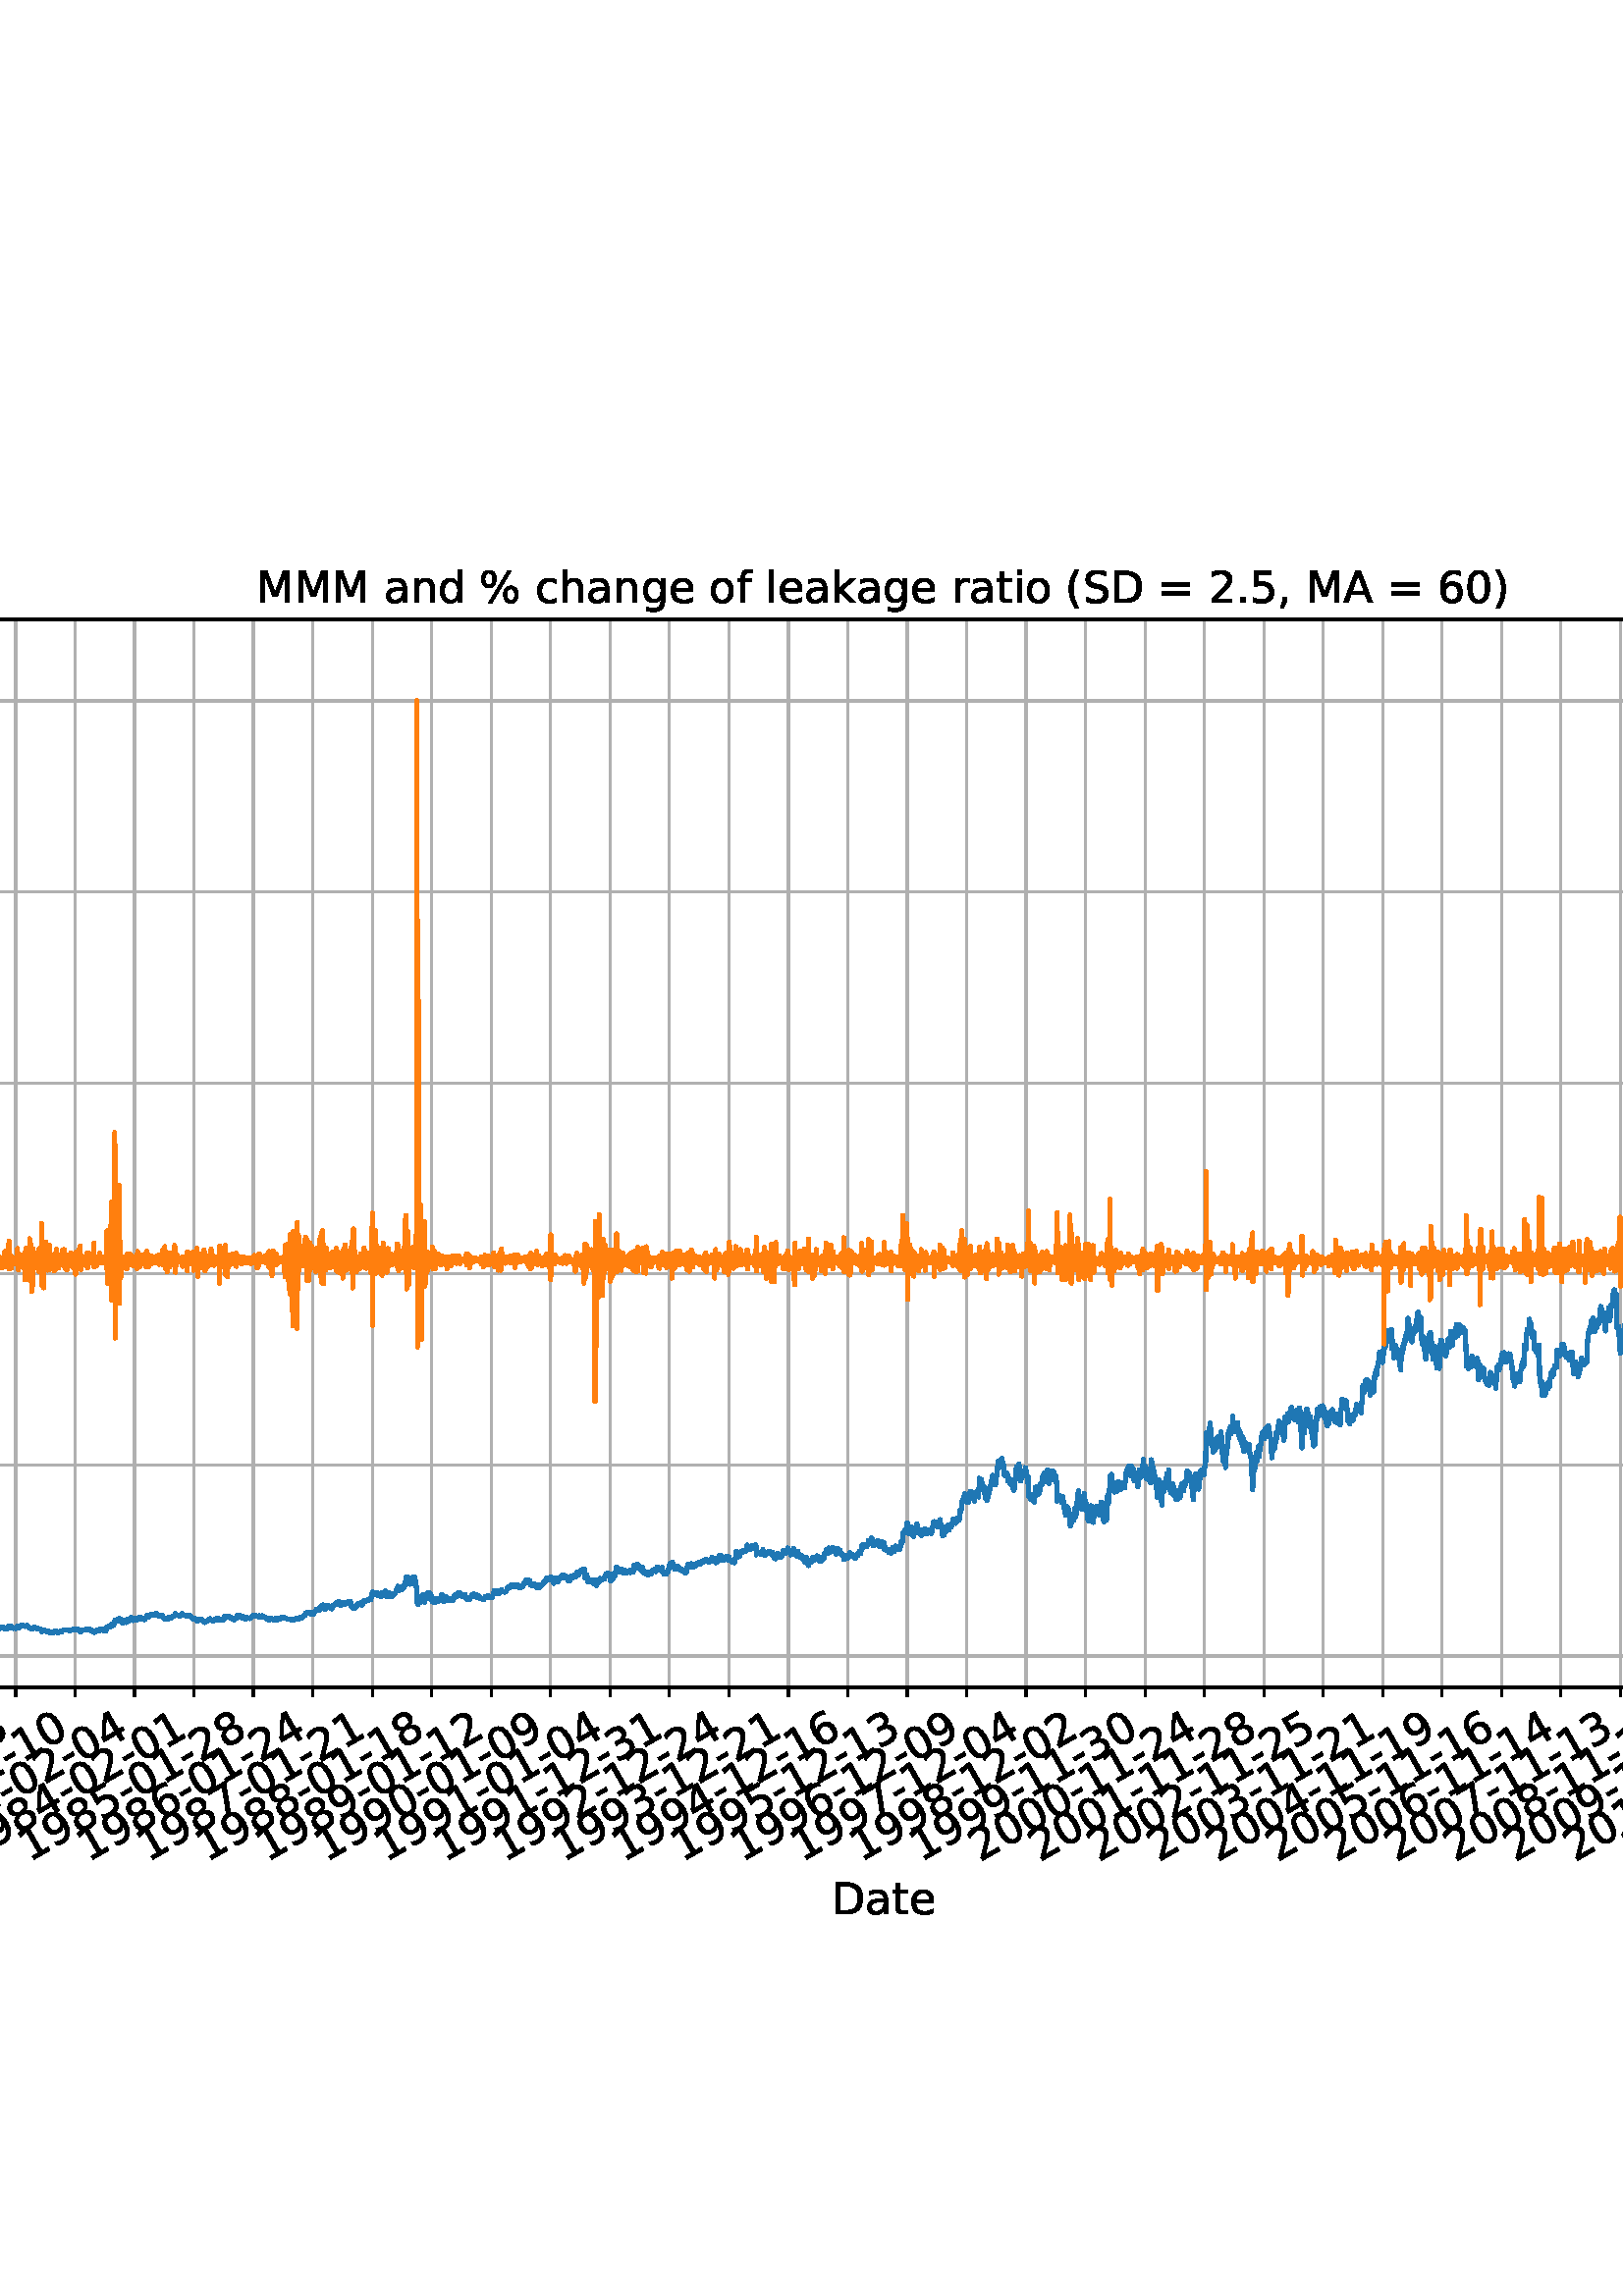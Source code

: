 %!PS-Adobe-3.0 EPSF-3.0
%%Orientation: portrait
%%BoundingBox: -414.0 108.0 1026.0 684.0
%%EndComments
%%BeginProlog
/mpldict 8 dict def
mpldict begin
/m { moveto } bind def
/l { lineto } bind def
/r { rlineto } bind def
/c { curveto } bind def
/cl { closepath } bind def
/box {
m
1 index 0 r
0 exch r
neg 0 r
cl
} bind def
/clipbox {
box
clip
newpath
} bind def
%!PS-Adobe-3.0 Resource-Font
%%Copyright: Copyright (c) 2003 by Bitstream, Inc. All Rights Reserved. Copyright (c) 2006 by Tavmjong Bah. All Rights Reserved. DejaVu changes are in public domain 
25 dict begin
/_d{bind def}bind def
/_m{moveto}_d
/_l{lineto}_d
/_cl{closepath eofill}_d
/_c{curveto}_d
/_sc{7 -1 roll{setcachedevice}{pop pop pop pop pop pop}ifelse}_d
/_e{exec}_d
/FontName /DejaVuSans def
/PaintType 0 def
/FontMatrix[.001 0 0 .001 0 0]def
/FontBBox[-1021 -463 1793 1232]def
/FontType 3 def
/Encoding [ /space /percent /parenleft /parenright /comma /hyphen /period /zero /one /two /three /four /five /six /seven /eight /nine /equal /A /C /D /M /P /S /a /c /d /e /f /g /h /i /k /l /n /o /r /s /t /minus ] def
/FontInfo 10 dict dup begin
/FamilyName (DejaVu Sans) def
/FullName (DejaVu Sans) def
/Notice (Copyright (c) 2003 by Bitstream, Inc. All Rights Reserved. Copyright (c) 2006 by Tavmjong Bah. All Rights Reserved. DejaVu changes are in public domain ) def
/Weight (Book) def
/Version (Version 2.35) def
/ItalicAngle 0.0 def
/isFixedPitch false def
/UnderlinePosition -130 def
/UnderlineThickness 90 def
end readonly def
/CharStrings 41 dict dup begin
/.notdef 0 def
/space{318 0 0 0 0 0 _sc
}_d
/percent{{950 0 55 -13 895 742 _sc
727 321 _m
699 321 676 309 660 285 _c
644 261 636 227 636 184 _c
636 142 644 108 660 84 _c
676 60 699 48 727 48 _c
755 48 777 60 793 84 _c
809 108 817 142 817 184 _c
817 226 809 260 793 284 _c
777 308 755 321 727 321 _c
727 383 _m
778 383 819 365 849 329 _c
879 293 895 244 895 184 _c
895 123 879 75 849 40 _c
819 4 778 -13 727 -13 _c
}_e{675 -13 633 4 603 40 _c
573 75 558 123 558 184 _c
558 245 573 293 603 329 _c
633 365 675 383 727 383 _c
223 680 _m
195 680 173 667 157 643 _c
141 619 133 586 133 544 _c
133 500 141 467 157 443 _c
173 419 195 407 223 407 _c
251 407 274 419 290 443 _c
306 467 314 500 314 544 _c
314 586 305 619 289 643 _c
273 667 251 680 223 680 _c
664 742 _m
742 742 _l
286 -13 _l
}_e{208 -13 _l
664 742 _l
223 742 _m
274 742 315 724 346 688 _c
376 652 392 604 392 544 _c
392 482 376 434 346 398 _c
316 362 275 345 223 345 _c
171 345 130 362 100 398 _c
70 434 55 482 55 544 _c
55 604 70 652 100 688 _c
130 724 171 742 223 742 _c
_cl}_e}_d
/parenleft{390 0 86 -131 310 759 _sc
310 759 _m
266 683 234 609 213 536 _c
191 463 181 389 181 314 _c
181 238 191 164 213 91 _c
234 17 266 -56 310 -131 _c
232 -131 _l
183 -54 146 20 122 94 _c
98 168 86 241 86 314 _c
86 386 98 459 122 533 _c
146 607 182 682 232 759 _c
310 759 _l
_cl}_d
/parenright{390 0 80 -131 304 759 _sc
80 759 _m
158 759 _l
206 682 243 607 267 533 _c
291 459 304 386 304 314 _c
304 241 291 168 267 94 _c
243 20 206 -54 158 -131 _c
80 -131 _l
123 -56 155 17 177 91 _c
198 164 209 238 209 314 _c
209 389 198 463 177 536 _c
155 609 123 683 80 759 _c
_cl}_d
/comma{318 0 77 -115 220 124 _sc
117 124 _m
220 124 _l
220 40 _l
140 -115 _l
77 -115 _l
117 40 _l
117 124 _l
_cl}_d
/hyphen{361 0 49 234 312 314 _sc
49 314 _m
312 314 _l
312 234 _l
49 234 _l
49 314 _l
_cl}_d
/period{318 0 107 0 210 124 _sc
107 124 _m
210 124 _l
210 0 _l
107 0 _l
107 124 _l
_cl}_d
/zero{636 0 66 -13 570 742 _sc
318 664 _m
267 664 229 639 203 589 _c
177 539 165 464 165 364 _c
165 264 177 189 203 139 _c
229 89 267 64 318 64 _c
369 64 407 89 433 139 _c
458 189 471 264 471 364 _c
471 464 458 539 433 589 _c
407 639 369 664 318 664 _c
318 742 _m
399 742 461 709 505 645 _c
548 580 570 486 570 364 _c
570 241 548 147 505 83 _c
461 19 399 -13 318 -13 _c
236 -13 173 19 130 83 _c
87 147 66 241 66 364 _c
66 486 87 580 130 645 _c
173 709 236 742 318 742 _c
_cl}_d
/one{636 0 110 0 544 729 _sc
124 83 _m
285 83 _l
285 639 _l
110 604 _l
110 694 _l
284 729 _l
383 729 _l
383 83 _l
544 83 _l
544 0 _l
124 0 _l
124 83 _l
_cl}_d
/two{{636 0 73 0 536 742 _sc
192 83 _m
536 83 _l
536 0 _l
73 0 _l
73 83 _l
110 121 161 173 226 239 _c
290 304 331 346 348 365 _c
380 400 402 430 414 455 _c
426 479 433 504 433 528 _c
433 566 419 598 392 622 _c
365 646 330 659 286 659 _c
255 659 222 653 188 643 _c
154 632 117 616 78 594 _c
78 694 _l
118 710 155 722 189 730 _c
223 738 255 742 284 742 _c
}_e{359 742 419 723 464 685 _c
509 647 532 597 532 534 _c
532 504 526 475 515 449 _c
504 422 484 390 454 354 _c
446 344 420 317 376 272 _c
332 227 271 164 192 83 _c
_cl}_e}_d
/three{{636 0 76 -13 556 742 _sc
406 393 _m
453 383 490 362 516 330 _c
542 298 556 258 556 212 _c
556 140 531 84 482 45 _c
432 6 362 -13 271 -13 _c
240 -13 208 -10 176 -4 _c
144 1 110 10 76 22 _c
76 117 _l
103 101 133 89 166 81 _c
198 73 232 69 268 69 _c
330 69 377 81 409 105 _c
441 129 458 165 458 212 _c
458 254 443 288 413 312 _c
383 336 341 349 287 349 _c
}_e{202 349 _l
202 430 _l
291 430 _l
339 430 376 439 402 459 _c
428 478 441 506 441 543 _c
441 580 427 609 401 629 _c
374 649 336 659 287 659 _c
260 659 231 656 200 650 _c
169 644 135 635 98 623 _c
98 711 _l
135 721 170 729 203 734 _c
235 739 266 742 296 742 _c
370 742 429 725 473 691 _c
517 657 539 611 539 553 _c
539 513 527 479 504 451 _c
481 423 448 403 406 393 _c
_cl}_e}_d
/four{636 0 49 0 580 729 _sc
378 643 _m
129 254 _l
378 254 _l
378 643 _l
352 729 _m
476 729 _l
476 254 _l
580 254 _l
580 172 _l
476 172 _l
476 0 _l
378 0 _l
378 172 _l
49 172 _l
49 267 _l
352 729 _l
_cl}_d
/five{{636 0 77 -13 549 729 _sc
108 729 _m
495 729 _l
495 646 _l
198 646 _l
198 467 _l
212 472 227 476 241 478 _c
255 480 270 482 284 482 _c
365 482 429 459 477 415 _c
525 370 549 310 549 234 _c
549 155 524 94 475 51 _c
426 8 357 -13 269 -13 _c
238 -13 207 -10 175 -6 _c
143 -1 111 6 77 17 _c
77 116 _l
106 100 136 88 168 80 _c
199 72 232 69 267 69 _c
}_e{323 69 368 83 401 113 _c
433 143 450 183 450 234 _c
450 284 433 324 401 354 _c
368 384 323 399 267 399 _c
241 399 214 396 188 390 _c
162 384 135 375 108 363 _c
108 729 _l
_cl}_e}_d
/six{{636 0 70 -13 573 742 _sc
330 404 _m
286 404 251 388 225 358 _c
199 328 186 286 186 234 _c
186 181 199 139 225 109 _c
251 79 286 64 330 64 _c
374 64 409 79 435 109 _c
461 139 474 181 474 234 _c
474 286 461 328 435 358 _c
409 388 374 404 330 404 _c
526 713 _m
526 623 _l
501 635 476 644 451 650 _c
425 656 400 659 376 659 _c
310 659 260 637 226 593 _c
}_e{192 549 172 482 168 394 _c
187 422 211 444 240 459 _c
269 474 301 482 336 482 _c
409 482 467 459 509 415 _c
551 371 573 310 573 234 _c
573 159 550 99 506 54 _c
462 9 403 -13 330 -13 _c
246 -13 181 19 137 83 _c
92 147 70 241 70 364 _c
70 479 97 571 152 639 _c
206 707 280 742 372 742 _c
396 742 421 739 447 735 _c
472 730 498 723 526 713 _c
_cl}_e}_d
/seven{636 0 82 0 551 729 _sc
82 729 _m
551 729 _l
551 687 _l
286 0 _l
183 0 _l
432 646 _l
82 646 _l
82 729 _l
_cl}_d
/eight{{636 0 68 -13 568 742 _sc
318 346 _m
271 346 234 333 207 308 _c
180 283 167 249 167 205 _c
167 161 180 126 207 101 _c
234 76 271 64 318 64 _c
364 64 401 76 428 102 _c
455 127 469 161 469 205 _c
469 249 455 283 429 308 _c
402 333 365 346 318 346 _c
219 388 _m
177 398 144 418 120 447 _c
96 476 85 511 85 553 _c
85 611 105 657 147 691 _c
188 725 245 742 318 742 _c
}_e{390 742 447 725 489 691 _c
530 657 551 611 551 553 _c
551 511 539 476 515 447 _c
491 418 459 398 417 388 _c
464 377 501 355 528 323 _c
554 291 568 251 568 205 _c
568 134 546 80 503 43 _c
459 5 398 -13 318 -13 _c
237 -13 175 5 132 43 _c
89 80 68 134 68 205 _c
68 251 81 291 108 323 _c
134 355 171 377 219 388 _c
183 544 _m
183 506 194 476 218 455 _c
}_e{242 434 275 424 318 424 _c
360 424 393 434 417 455 _c
441 476 453 506 453 544 _c
453 582 441 611 417 632 _c
393 653 360 664 318 664 _c
275 664 242 653 218 632 _c
194 611 183 582 183 544 _c
_cl}_e}_d
/nine{{636 0 63 -13 566 742 _sc
110 15 _m
110 105 _l
134 93 159 84 185 78 _c
210 72 235 69 260 69 _c
324 69 374 90 408 134 _c
442 178 462 244 468 334 _c
448 306 424 284 396 269 _c
367 254 335 247 300 247 _c
226 247 168 269 126 313 _c
84 357 63 417 63 494 _c
63 568 85 628 129 674 _c
173 719 232 742 306 742 _c
390 742 455 709 499 645 _c
543 580 566 486 566 364 _c
}_e{566 248 538 157 484 89 _c
429 21 356 -13 264 -13 _c
239 -13 214 -10 189 -6 _c
163 -2 137 5 110 15 _c
306 324 _m
350 324 385 339 411 369 _c
437 399 450 441 450 494 _c
450 546 437 588 411 618 _c
385 648 350 664 306 664 _c
262 664 227 648 201 618 _c
175 588 162 546 162 494 _c
162 441 175 399 201 369 _c
227 339 262 324 306 324 _c
_cl}_e}_d
/equal{838 0 106 172 732 454 _sc
106 454 _m
732 454 _l
732 372 _l
106 372 _l
106 454 _l
106 255 _m
732 255 _l
732 172 _l
106 172 _l
106 255 _l
_cl}_d
/A{684 0 8 0 676 729 _sc
342 632 _m
208 269 _l
476 269 _l
342 632 _l
286 729 _m
398 729 _l
676 0 _l
573 0 _l
507 187 _l
178 187 _l
112 0 _l
8 0 _l
286 729 _l
_cl}_d
/C{{698 0 56 -13 644 742 _sc
644 673 _m
644 569 _l
610 599 575 622 537 638 _c
499 653 460 661 418 661 _c
334 661 270 635 226 584 _c
182 533 160 460 160 364 _c
160 268 182 194 226 143 _c
270 92 334 67 418 67 _c
460 67 499 74 537 90 _c
575 105 610 128 644 159 _c
644 56 _l
609 32 572 15 534 4 _c
496 -7 455 -13 412 -13 _c
302 -13 215 20 151 87 _c
}_e{87 154 56 246 56 364 _c
56 481 87 573 151 641 _c
215 708 302 742 412 742 _c
456 742 497 736 535 725 _c
573 713 610 696 644 673 _c
_cl}_e}_d
/D{770 0 98 0 711 729 _sc
197 648 _m
197 81 _l
316 81 _l
416 81 490 103 537 149 _c
583 195 607 267 607 365 _c
607 463 583 534 537 580 _c
490 625 416 648 316 648 _c
197 648 _l
98 729 _m
301 729 _l
442 729 546 699 612 641 _c
678 582 711 490 711 365 _c
711 239 677 147 611 88 _c
545 29 441 0 301 0 _c
98 0 _l
98 729 _l
_cl}_d
/M{863 0 98 0 765 729 _sc
98 729 _m
245 729 _l
431 233 _l
618 729 _l
765 729 _l
765 0 _l
669 0 _l
669 640 _l
481 140 _l
382 140 _l
194 640 _l
194 0 _l
98 0 _l
98 729 _l
_cl}_d
/P{603 0 98 0 569 729 _sc
197 648 _m
197 374 _l
321 374 _l
367 374 402 385 427 409 _c
452 433 465 467 465 511 _c
465 555 452 588 427 612 _c
402 636 367 648 321 648 _c
197 648 _l
98 729 _m
321 729 _l
402 729 464 710 506 673 _c
548 636 569 582 569 511 _c
569 439 548 384 506 348 _c
464 311 402 293 321 293 _c
197 293 _l
197 0 _l
98 0 _l
98 729 _l
_cl}_d
/S{{635 0 66 -13 579 742 _sc
535 705 _m
535 609 _l
497 627 462 640 429 649 _c
395 657 363 662 333 662 _c
279 662 237 651 208 631 _c
179 610 165 580 165 542 _c
165 510 174 485 194 469 _c
213 452 250 439 304 429 _c
364 417 _l
437 403 491 378 526 343 _c
561 307 579 260 579 201 _c
579 130 555 77 508 41 _c
460 5 391 -13 300 -13 _c
265 -13 228 -9 189 -2 _c
}_e{150 5 110 16 69 32 _c
69 134 _l
109 111 148 94 186 83 _c
224 71 262 66 300 66 _c
356 66 399 77 430 99 _c
460 121 476 152 476 194 _c
476 230 465 258 443 278 _c
421 298 385 313 335 323 _c
275 335 _l
201 349 148 372 115 404 _c
82 435 66 478 66 534 _c
66 598 88 649 134 686 _c
179 723 242 742 322 742 _c
356 742 390 739 426 733 _c
461 727 497 717 535 705 _c
}_e{_cl}_e}_d
/a{{613 0 60 -13 522 560 _sc
343 275 _m
270 275 220 266 192 250 _c
164 233 150 205 150 165 _c
150 133 160 107 181 89 _c
202 70 231 61 267 61 _c
317 61 357 78 387 114 _c
417 149 432 196 432 255 _c
432 275 _l
343 275 _l
522 312 _m
522 0 _l
432 0 _l
432 83 _l
411 49 385 25 355 10 _c
325 -5 287 -13 243 -13 _c
187 -13 142 2 109 33 _c
76 64 60 106 60 159 _c
}_e{60 220 80 266 122 298 _c
163 329 224 345 306 345 _c
432 345 _l
432 354 _l
432 395 418 427 391 450 _c
364 472 326 484 277 484 _c
245 484 215 480 185 472 _c
155 464 127 453 100 439 _c
100 522 _l
132 534 164 544 195 550 _c
226 556 256 560 286 560 _c
365 560 424 539 463 498 _c
502 457 522 395 522 312 _c
_cl}_e}_d
/c{{550 0 55 -13 488 560 _sc
488 526 _m
488 442 _l
462 456 437 466 411 473 _c
385 480 360 484 334 484 _c
276 484 230 465 198 428 _c
166 391 150 339 150 273 _c
150 206 166 154 198 117 _c
230 80 276 62 334 62 _c
360 62 385 65 411 72 _c
437 79 462 90 488 104 _c
488 21 _l
462 9 436 0 410 -5 _c
383 -10 354 -13 324 -13 _c
242 -13 176 12 128 64 _c
}_e{79 115 55 185 55 273 _c
55 362 79 432 128 483 _c
177 534 244 560 330 560 _c
358 560 385 557 411 551 _c
437 545 463 537 488 526 _c
_cl}_e}_d
/d{{635 0 55 -13 544 760 _sc
454 464 _m
454 760 _l
544 760 _l
544 0 _l
454 0 _l
454 82 _l
435 49 411 25 382 10 _c
353 -5 319 -13 279 -13 _c
213 -13 159 13 117 65 _c
75 117 55 187 55 273 _c
55 359 75 428 117 481 _c
159 533 213 560 279 560 _c
319 560 353 552 382 536 _c
411 520 435 496 454 464 _c
148 273 _m
148 207 161 155 188 117 _c
215 79 253 61 301 61 _c
}_e{348 61 385 79 413 117 _c
440 155 454 207 454 273 _c
454 339 440 390 413 428 _c
385 466 348 485 301 485 _c
253 485 215 466 188 428 _c
161 390 148 339 148 273 _c
_cl}_e}_d
/e{{615 0 55 -13 562 560 _sc
562 296 _m
562 252 _l
149 252 _l
153 190 171 142 205 110 _c
238 78 284 62 344 62 _c
378 62 412 66 444 74 _c
476 82 509 95 541 113 _c
541 28 _l
509 14 476 3 442 -3 _c
408 -9 373 -13 339 -13 _c
251 -13 182 12 131 62 _c
80 112 55 181 55 268 _c
55 357 79 428 127 481 _c
175 533 241 560 323 560 _c
397 560 455 536 498 489 _c
}_e{540 441 562 377 562 296 _c
472 322 _m
471 371 457 410 431 440 _c
404 469 368 484 324 484 _c
274 484 234 469 204 441 _c
174 413 156 373 152 322 _c
472 322 _l
_cl}_e}_d
/f{352 0 23 0 371 760 _sc
371 760 _m
371 685 _l
285 685 _l
253 685 230 678 218 665 _c
205 652 199 629 199 595 _c
199 547 _l
347 547 _l
347 477 _l
199 477 _l
199 0 _l
109 0 _l
109 477 _l
23 477 _l
23 547 _l
109 547 _l
109 585 _l
109 645 123 690 151 718 _c
179 746 224 760 286 760 _c
371 760 _l
_cl}_d
/g{{635 0 55 -207 544 560 _sc
454 280 _m
454 344 440 395 414 431 _c
387 467 349 485 301 485 _c
253 485 215 467 188 431 _c
161 395 148 344 148 280 _c
148 215 161 165 188 129 _c
215 93 253 75 301 75 _c
349 75 387 93 414 129 _c
440 165 454 215 454 280 _c
544 68 _m
544 -24 523 -93 482 -139 _c
440 -184 377 -207 292 -207 _c
260 -207 231 -204 203 -200 _c
175 -195 147 -188 121 -178 _c
}_e{121 -91 _l
147 -105 173 -115 199 -122 _c
225 -129 251 -133 278 -133 _c
336 -133 380 -117 410 -87 _c
439 -56 454 -10 454 52 _c
454 96 _l
435 64 411 40 382 24 _c
353 8 319 0 279 0 _c
211 0 157 25 116 76 _c
75 127 55 195 55 280 _c
55 364 75 432 116 483 _c
157 534 211 560 279 560 _c
319 560 353 552 382 536 _c
411 520 435 496 454 464 _c
454 547 _l
544 547 _l
}_e{544 68 _l
_cl}_e}_d
/h{634 0 91 0 549 760 _sc
549 330 _m
549 0 _l
459 0 _l
459 327 _l
459 379 448 417 428 443 _c
408 469 378 482 338 482 _c
289 482 251 466 223 435 _c
195 404 181 362 181 309 _c
181 0 _l
91 0 _l
91 760 _l
181 760 _l
181 462 _l
202 494 227 519 257 535 _c
286 551 320 560 358 560 _c
420 560 468 540 500 501 _c
532 462 549 405 549 330 _c
_cl}_d
/i{278 0 94 0 184 760 _sc
94 547 _m
184 547 _l
184 0 _l
94 0 _l
94 547 _l
94 760 _m
184 760 _l
184 646 _l
94 646 _l
94 760 _l
_cl}_d
/k{579 0 91 0 576 760 _sc
91 760 _m
181 760 _l
181 311 _l
449 547 _l
564 547 _l
274 291 _l
576 0 _l
459 0 _l
181 267 _l
181 0 _l
91 0 _l
91 760 _l
_cl}_d
/l{278 0 94 0 184 760 _sc
94 760 _m
184 760 _l
184 0 _l
94 0 _l
94 760 _l
_cl}_d
/n{634 0 91 0 549 560 _sc
549 330 _m
549 0 _l
459 0 _l
459 327 _l
459 379 448 417 428 443 _c
408 469 378 482 338 482 _c
289 482 251 466 223 435 _c
195 404 181 362 181 309 _c
181 0 _l
91 0 _l
91 547 _l
181 547 _l
181 462 _l
202 494 227 519 257 535 _c
286 551 320 560 358 560 _c
420 560 468 540 500 501 _c
532 462 549 405 549 330 _c
_cl}_d
/o{612 0 55 -13 557 560 _sc
306 484 _m
258 484 220 465 192 427 _c
164 389 150 338 150 273 _c
150 207 163 156 191 118 _c
219 80 257 62 306 62 _c
354 62 392 80 420 118 _c
448 156 462 207 462 273 _c
462 337 448 389 420 427 _c
392 465 354 484 306 484 _c
306 560 _m
384 560 445 534 490 484 _c
534 433 557 363 557 273 _c
557 183 534 113 490 63 _c
445 12 384 -13 306 -13 _c
227 -13 165 12 121 63 _c
77 113 55 183 55 273 _c
55 363 77 433 121 484 _c
165 534 227 560 306 560 _c
_cl}_d
/r{411 0 91 0 411 560 _sc
411 463 _m
401 469 390 473 378 476 _c
366 478 353 480 339 480 _c
288 480 249 463 222 430 _c
194 397 181 350 181 288 _c
181 0 _l
91 0 _l
91 547 _l
181 547 _l
181 462 _l
199 495 224 520 254 536 _c
284 552 321 560 365 560 _c
371 560 378 559 386 559 _c
393 558 401 557 411 555 _c
411 463 _l
_cl}_d
/s{{521 0 54 -13 472 560 _sc
443 531 _m
443 446 _l
417 458 391 468 364 475 _c
336 481 308 485 279 485 _c
234 485 200 478 178 464 _c
156 450 145 430 145 403 _c
145 382 153 366 169 354 _c
185 342 217 330 265 320 _c
296 313 _l
360 299 405 279 432 255 _c
458 230 472 195 472 151 _c
472 100 452 60 412 31 _c
372 1 316 -13 246 -13 _c
216 -13 186 -10 154 -5 _c
}_e{122 0 89 8 54 20 _c
54 113 _l
87 95 120 82 152 74 _c
184 65 216 61 248 61 _c
290 61 323 68 346 82 _c
368 96 380 117 380 144 _c
380 168 371 187 355 200 _c
339 213 303 226 247 238 _c
216 245 _l
160 257 119 275 95 299 _c
70 323 58 356 58 399 _c
58 450 76 490 112 518 _c
148 546 200 560 268 560 _c
301 560 332 557 362 552 _c
391 547 418 540 443 531 _c
}_e{_cl}_e}_d
/t{392 0 27 0 368 702 _sc
183 702 _m
183 547 _l
368 547 _l
368 477 _l
183 477 _l
183 180 _l
183 135 189 106 201 94 _c
213 81 238 75 276 75 _c
368 75 _l
368 0 _l
276 0 _l
206 0 158 13 132 39 _c
106 65 93 112 93 180 _c
93 477 _l
27 477 _l
27 547 _l
93 547 _l
93 702 _l
183 702 _l
_cl}_d
/minus{838 0 106 272 732 355 _sc
106 355 _m
732 355 _l
732 272 _l
106 272 _l
106 355 _l
_cl}_d
end readonly def

/BuildGlyph
 {exch begin
 CharStrings exch
 2 copy known not{pop /.notdef}if
 true 3 1 roll get exec
 end}_d

/BuildChar {
 1 index /Encoding get exch get
 1 index /BuildGlyph get exec
}_d

FontName currentdict end definefont pop
end
%%EndProlog
mpldict begin
-414 108 translate
1440 576 0 0 clipbox
gsave
0 0 m
1440 0 l
1440 576 l
0 576 l
cl
1.000 setgray
fill
grestore
gsave
180 115.2 m
1296 115.2 l
1296 506.88 l
180 506.88 l
cl
1.000 setgray
fill
grestore
0.800 setlinewidth
1 setlinejoin
2 setlinecap
[] 0 setdash
0.690 setgray
gsave
1116 391.7 180 115.2 clipbox
180 115.2 m
180 506.88 l
stroke
grestore
0 setlinecap
0.000 setgray
gsave
/o {
gsave
newpath
translate
0.8 setlinewidth
1 setlinejoin
0 setlinecap
0 0 m
0 -3.5 l

gsave
0.000 setgray
fill
grestore
stroke
grestore
} bind def
180 115.2 o
grestore
/DejaVuSans findfont
16.000 scalefont
setfont
gsave
97.741 51.141 translate
30.0 rotate
0.0 0.0 m /one glyphshow
10.18 0.0 m /nine glyphshow
20.359 0.0 m /seven glyphshow
30.539 0.0 m /zero glyphshow
40.719 0.0 m /hyphen glyphshow
46.492 0.0 m /zero glyphshow
56.672 0.0 m /three glyphshow
66.852 0.0 m /hyphen glyphshow
72.625 0.0 m /three glyphshow
82.805 0.0 m /zero glyphshow
grestore
2 setlinecap
0.690 setgray
gsave
1116 391.7 180 115.2 clipbox
201.793 115.2 m
201.793 506.88 l
stroke
grestore
0 setlinecap
0.000 setgray
gsave
/o {
gsave
newpath
translate
0.8 setlinewidth
1 setlinejoin
0 setlinecap
0 0 m
0 -3.5 l

gsave
0.000 setgray
fill
grestore
stroke
grestore
} bind def
201.793 115.2 o
grestore
gsave
119.535 51.141 translate
30.0 rotate
0.0 0.0 m /one glyphshow
10.18 0.0 m /nine glyphshow
20.359 0.0 m /seven glyphshow
30.539 0.0 m /one glyphshow
40.719 0.0 m /hyphen glyphshow
46.492 0.0 m /zero glyphshow
56.672 0.0 m /three glyphshow
66.852 0.0 m /hyphen glyphshow
72.625 0.0 m /two glyphshow
82.805 0.0 m /three glyphshow
grestore
2 setlinecap
0.690 setgray
gsave
1116 391.7 180 115.2 clipbox
223.587 115.2 m
223.587 506.88 l
stroke
grestore
0 setlinecap
0.000 setgray
gsave
/o {
gsave
newpath
translate
0.8 setlinewidth
1 setlinejoin
0 setlinecap
0 0 m
0 -3.5 l

gsave
0.000 setgray
fill
grestore
stroke
grestore
} bind def
223.587 115.2 o
grestore
gsave
141.328 51.141 translate
30.0 rotate
0.0 0.0 m /one glyphshow
10.18 0.0 m /nine glyphshow
20.359 0.0 m /seven glyphshow
30.539 0.0 m /two glyphshow
40.719 0.0 m /hyphen glyphshow
46.492 0.0 m /zero glyphshow
56.672 0.0 m /three glyphshow
66.852 0.0 m /hyphen glyphshow
72.625 0.0 m /one glyphshow
82.805 0.0 m /six glyphshow
grestore
2 setlinecap
0.690 setgray
gsave
1116 391.7 180 115.2 clipbox
245.38 115.2 m
245.38 506.88 l
stroke
grestore
0 setlinecap
0.000 setgray
gsave
/o {
gsave
newpath
translate
0.8 setlinewidth
1 setlinejoin
0 setlinecap
0 0 m
0 -3.5 l

gsave
0.000 setgray
fill
grestore
stroke
grestore
} bind def
245.38 115.2 o
grestore
gsave
163.122 51.141 translate
30.0 rotate
0.0 0.0 m /one glyphshow
10.18 0.0 m /nine glyphshow
20.359 0.0 m /seven glyphshow
30.539 0.0 m /three glyphshow
40.719 0.0 m /hyphen glyphshow
46.492 0.0 m /zero glyphshow
56.672 0.0 m /three glyphshow
66.852 0.0 m /hyphen glyphshow
72.625 0.0 m /one glyphshow
82.805 0.0 m /six glyphshow
grestore
2 setlinecap
0.690 setgray
gsave
1116 391.7 180 115.2 clipbox
267.174 115.2 m
267.174 506.88 l
stroke
grestore
0 setlinecap
0.000 setgray
gsave
/o {
gsave
newpath
translate
0.8 setlinewidth
1 setlinejoin
0 setlinecap
0 0 m
0 -3.5 l

gsave
0.000 setgray
fill
grestore
stroke
grestore
} bind def
267.174 115.2 o
grestore
gsave
184.915 51.141 translate
30.0 rotate
0.0 0.0 m /one glyphshow
10.18 0.0 m /nine glyphshow
20.359 0.0 m /seven glyphshow
30.539 0.0 m /four glyphshow
40.719 0.0 m /hyphen glyphshow
46.492 0.0 m /zero glyphshow
56.672 0.0 m /three glyphshow
66.852 0.0 m /hyphen glyphshow
72.625 0.0 m /one glyphshow
82.805 0.0 m /three glyphshow
grestore
2 setlinecap
0.690 setgray
gsave
1116 391.7 180 115.2 clipbox
288.967 115.2 m
288.967 506.88 l
stroke
grestore
0 setlinecap
0.000 setgray
gsave
/o {
gsave
newpath
translate
0.8 setlinewidth
1 setlinejoin
0 setlinecap
0 0 m
0 -3.5 l

gsave
0.000 setgray
fill
grestore
stroke
grestore
} bind def
288.967 115.2 o
grestore
gsave
206.709 51.141 translate
30.0 rotate
0.0 0.0 m /one glyphshow
10.18 0.0 m /nine glyphshow
20.359 0.0 m /seven glyphshow
30.539 0.0 m /five glyphshow
40.719 0.0 m /hyphen glyphshow
46.492 0.0 m /zero glyphshow
56.672 0.0 m /three glyphshow
66.852 0.0 m /hyphen glyphshow
72.625 0.0 m /one glyphshow
82.805 0.0 m /zero glyphshow
grestore
2 setlinecap
0.690 setgray
gsave
1116 391.7 180 115.2 clipbox
310.761 115.2 m
310.761 506.88 l
stroke
grestore
0 setlinecap
0.000 setgray
gsave
/o {
gsave
newpath
translate
0.8 setlinewidth
1 setlinejoin
0 setlinecap
0 0 m
0 -3.5 l

gsave
0.000 setgray
fill
grestore
stroke
grestore
} bind def
310.761 115.2 o
grestore
gsave
228.502 51.141 translate
30.0 rotate
0.0 0.0 m /one glyphshow
10.18 0.0 m /nine glyphshow
20.359 0.0 m /seven glyphshow
30.539 0.0 m /six glyphshow
40.719 0.0 m /hyphen glyphshow
46.492 0.0 m /zero glyphshow
56.672 0.0 m /three glyphshow
66.852 0.0 m /hyphen glyphshow
72.625 0.0 m /zero glyphshow
82.805 0.0 m /four glyphshow
grestore
2 setlinecap
0.690 setgray
gsave
1116 391.7 180 115.2 clipbox
332.554 115.2 m
332.554 506.88 l
stroke
grestore
0 setlinecap
0.000 setgray
gsave
/o {
gsave
newpath
translate
0.8 setlinewidth
1 setlinejoin
0 setlinecap
0 0 m
0 -3.5 l

gsave
0.000 setgray
fill
grestore
stroke
grestore
} bind def
332.554 115.2 o
grestore
gsave
250.296 51.141 translate
30.0 rotate
0.0 0.0 m /one glyphshow
10.18 0.0 m /nine glyphshow
20.359 0.0 m /seven glyphshow
30.539 0.0 m /seven glyphshow
40.719 0.0 m /hyphen glyphshow
46.492 0.0 m /zero glyphshow
56.672 0.0 m /three glyphshow
66.852 0.0 m /hyphen glyphshow
72.625 0.0 m /zero glyphshow
82.805 0.0 m /one glyphshow
grestore
2 setlinecap
0.690 setgray
gsave
1116 391.7 180 115.2 clipbox
354.348 115.2 m
354.348 506.88 l
stroke
grestore
0 setlinecap
0.000 setgray
gsave
/o {
gsave
newpath
translate
0.8 setlinewidth
1 setlinejoin
0 setlinecap
0 0 m
0 -3.5 l

gsave
0.000 setgray
fill
grestore
stroke
grestore
} bind def
354.348 115.2 o
grestore
gsave
272.089 51.141 translate
30.0 rotate
0.0 0.0 m /one glyphshow
10.18 0.0 m /nine glyphshow
20.359 0.0 m /seven glyphshow
30.539 0.0 m /eight glyphshow
40.719 0.0 m /hyphen glyphshow
46.492 0.0 m /zero glyphshow
56.672 0.0 m /two glyphshow
66.852 0.0 m /hyphen glyphshow
72.625 0.0 m /two glyphshow
82.805 0.0 m /seven glyphshow
grestore
2 setlinecap
0.690 setgray
gsave
1116 391.7 180 115.2 clipbox
376.141 115.2 m
376.141 506.88 l
stroke
grestore
0 setlinecap
0.000 setgray
gsave
/o {
gsave
newpath
translate
0.8 setlinewidth
1 setlinejoin
0 setlinecap
0 0 m
0 -3.5 l

gsave
0.000 setgray
fill
grestore
stroke
grestore
} bind def
376.141 115.2 o
grestore
gsave
293.883 51.141 translate
30.0 rotate
0.0 0.0 m /one glyphshow
10.18 0.0 m /nine glyphshow
20.359 0.0 m /seven glyphshow
30.539 0.0 m /nine glyphshow
40.719 0.0 m /hyphen glyphshow
46.492 0.0 m /zero glyphshow
56.672 0.0 m /two glyphshow
66.852 0.0 m /hyphen glyphshow
72.625 0.0 m /two glyphshow
82.805 0.0 m /two glyphshow
grestore
2 setlinecap
0.690 setgray
gsave
1116 391.7 180 115.2 clipbox
397.935 115.2 m
397.935 506.88 l
stroke
grestore
0 setlinecap
0.000 setgray
gsave
/o {
gsave
newpath
translate
0.8 setlinewidth
1 setlinejoin
0 setlinecap
0 0 m
0 -3.5 l

gsave
0.000 setgray
fill
grestore
stroke
grestore
} bind def
397.935 115.2 o
grestore
gsave
315.676 51.141 translate
30.0 rotate
0.0 0.0 m /one glyphshow
10.18 0.0 m /nine glyphshow
20.359 0.0 m /eight glyphshow
30.539 0.0 m /zero glyphshow
40.719 0.0 m /hyphen glyphshow
46.492 0.0 m /zero glyphshow
56.672 0.0 m /two glyphshow
66.852 0.0 m /hyphen glyphshow
72.625 0.0 m /one glyphshow
82.805 0.0 m /nine glyphshow
grestore
2 setlinecap
0.690 setgray
gsave
1116 391.7 180 115.2 clipbox
419.728 115.2 m
419.728 506.88 l
stroke
grestore
0 setlinecap
0.000 setgray
gsave
/o {
gsave
newpath
translate
0.8 setlinewidth
1 setlinejoin
0 setlinecap
0 0 m
0 -3.5 l

gsave
0.000 setgray
fill
grestore
stroke
grestore
} bind def
419.728 115.2 o
grestore
gsave
337.47 51.141 translate
30.0 rotate
0.0 0.0 m /one glyphshow
10.18 0.0 m /nine glyphshow
20.359 0.0 m /eight glyphshow
30.539 0.0 m /one glyphshow
40.719 0.0 m /hyphen glyphshow
46.492 0.0 m /zero glyphshow
56.672 0.0 m /two glyphshow
66.852 0.0 m /hyphen glyphshow
72.625 0.0 m /one glyphshow
82.805 0.0 m /three glyphshow
grestore
2 setlinecap
0.690 setgray
gsave
1116 391.7 180 115.2 clipbox
441.522 115.2 m
441.522 506.88 l
stroke
grestore
0 setlinecap
0.000 setgray
gsave
/o {
gsave
newpath
translate
0.8 setlinewidth
1 setlinejoin
0 setlinecap
0 0 m
0 -3.5 l

gsave
0.000 setgray
fill
grestore
stroke
grestore
} bind def
441.522 115.2 o
grestore
gsave
359.263 51.141 translate
30.0 rotate
0.0 0.0 m /one glyphshow
10.18 0.0 m /nine glyphshow
20.359 0.0 m /eight glyphshow
30.539 0.0 m /two glyphshow
40.719 0.0 m /hyphen glyphshow
46.492 0.0 m /zero glyphshow
56.672 0.0 m /two glyphshow
66.852 0.0 m /hyphen glyphshow
72.625 0.0 m /one glyphshow
82.805 0.0 m /zero glyphshow
grestore
2 setlinecap
0.690 setgray
gsave
1116 391.7 180 115.2 clipbox
463.315 115.2 m
463.315 506.88 l
stroke
grestore
0 setlinecap
0.000 setgray
gsave
/o {
gsave
newpath
translate
0.8 setlinewidth
1 setlinejoin
0 setlinecap
0 0 m
0 -3.5 l

gsave
0.000 setgray
fill
grestore
stroke
grestore
} bind def
463.315 115.2 o
grestore
gsave
381.057 51.141 translate
30.0 rotate
0.0 0.0 m /one glyphshow
10.18 0.0 m /nine glyphshow
20.359 0.0 m /eight glyphshow
30.539 0.0 m /three glyphshow
40.719 0.0 m /hyphen glyphshow
46.492 0.0 m /zero glyphshow
56.672 0.0 m /two glyphshow
66.852 0.0 m /hyphen glyphshow
72.625 0.0 m /zero glyphshow
82.805 0.0 m /four glyphshow
grestore
2 setlinecap
0.690 setgray
gsave
1116 391.7 180 115.2 clipbox
485.109 115.2 m
485.109 506.88 l
stroke
grestore
0 setlinecap
0.000 setgray
gsave
/o {
gsave
newpath
translate
0.8 setlinewidth
1 setlinejoin
0 setlinecap
0 0 m
0 -3.5 l

gsave
0.000 setgray
fill
grestore
stroke
grestore
} bind def
485.109 115.2 o
grestore
gsave
402.85 51.141 translate
30.0 rotate
0.0 0.0 m /one glyphshow
10.18 0.0 m /nine glyphshow
20.359 0.0 m /eight glyphshow
30.539 0.0 m /four glyphshow
40.719 0.0 m /hyphen glyphshow
46.492 0.0 m /zero glyphshow
56.672 0.0 m /two glyphshow
66.852 0.0 m /hyphen glyphshow
72.625 0.0 m /zero glyphshow
82.805 0.0 m /one glyphshow
grestore
2 setlinecap
0.690 setgray
gsave
1116 391.7 180 115.2 clipbox
506.902 115.2 m
506.902 506.88 l
stroke
grestore
0 setlinecap
0.000 setgray
gsave
/o {
gsave
newpath
translate
0.8 setlinewidth
1 setlinejoin
0 setlinecap
0 0 m
0 -3.5 l

gsave
0.000 setgray
fill
grestore
stroke
grestore
} bind def
506.902 115.2 o
grestore
gsave
424.643 51.141 translate
30.0 rotate
0.0 0.0 m /one glyphshow
10.18 0.0 m /nine glyphshow
20.359 0.0 m /eight glyphshow
30.539 0.0 m /five glyphshow
40.719 0.0 m /hyphen glyphshow
46.492 0.0 m /zero glyphshow
56.672 0.0 m /one glyphshow
66.852 0.0 m /hyphen glyphshow
72.625 0.0 m /two glyphshow
82.805 0.0 m /eight glyphshow
grestore
2 setlinecap
0.690 setgray
gsave
1116 391.7 180 115.2 clipbox
528.696 115.2 m
528.696 506.88 l
stroke
grestore
0 setlinecap
0.000 setgray
gsave
/o {
gsave
newpath
translate
0.8 setlinewidth
1 setlinejoin
0 setlinecap
0 0 m
0 -3.5 l

gsave
0.000 setgray
fill
grestore
stroke
grestore
} bind def
528.696 115.2 o
grestore
gsave
446.437 51.141 translate
30.0 rotate
0.0 0.0 m /one glyphshow
10.18 0.0 m /nine glyphshow
20.359 0.0 m /eight glyphshow
30.539 0.0 m /six glyphshow
40.719 0.0 m /hyphen glyphshow
46.492 0.0 m /zero glyphshow
56.672 0.0 m /one glyphshow
66.852 0.0 m /hyphen glyphshow
72.625 0.0 m /two glyphshow
82.805 0.0 m /four glyphshow
grestore
2 setlinecap
0.690 setgray
gsave
1116 391.7 180 115.2 clipbox
550.489 115.2 m
550.489 506.88 l
stroke
grestore
0 setlinecap
0.000 setgray
gsave
/o {
gsave
newpath
translate
0.8 setlinewidth
1 setlinejoin
0 setlinecap
0 0 m
0 -3.5 l

gsave
0.000 setgray
fill
grestore
stroke
grestore
} bind def
550.489 115.2 o
grestore
gsave
468.23 51.141 translate
30.0 rotate
0.0 0.0 m /one glyphshow
10.18 0.0 m /nine glyphshow
20.359 0.0 m /eight glyphshow
30.539 0.0 m /seven glyphshow
40.719 0.0 m /hyphen glyphshow
46.492 0.0 m /zero glyphshow
56.672 0.0 m /one glyphshow
66.852 0.0 m /hyphen glyphshow
72.625 0.0 m /two glyphshow
82.805 0.0 m /one glyphshow
grestore
2 setlinecap
0.690 setgray
gsave
1116 391.7 180 115.2 clipbox
572.282 115.2 m
572.282 506.88 l
stroke
grestore
0 setlinecap
0.000 setgray
gsave
/o {
gsave
newpath
translate
0.8 setlinewidth
1 setlinejoin
0 setlinecap
0 0 m
0 -3.5 l

gsave
0.000 setgray
fill
grestore
stroke
grestore
} bind def
572.282 115.2 o
grestore
gsave
490.024 51.141 translate
30.0 rotate
0.0 0.0 m /one glyphshow
10.18 0.0 m /nine glyphshow
20.359 0.0 m /eight glyphshow
30.539 0.0 m /eight glyphshow
40.719 0.0 m /hyphen glyphshow
46.492 0.0 m /zero glyphshow
56.672 0.0 m /one glyphshow
66.852 0.0 m /hyphen glyphshow
72.625 0.0 m /one glyphshow
82.805 0.0 m /eight glyphshow
grestore
2 setlinecap
0.690 setgray
gsave
1116 391.7 180 115.2 clipbox
594.076 115.2 m
594.076 506.88 l
stroke
grestore
0 setlinecap
0.000 setgray
gsave
/o {
gsave
newpath
translate
0.8 setlinewidth
1 setlinejoin
0 setlinecap
0 0 m
0 -3.5 l

gsave
0.000 setgray
fill
grestore
stroke
grestore
} bind def
594.076 115.2 o
grestore
gsave
511.817 51.141 translate
30.0 rotate
0.0 0.0 m /one glyphshow
10.18 0.0 m /nine glyphshow
20.359 0.0 m /eight glyphshow
30.539 0.0 m /nine glyphshow
40.719 0.0 m /hyphen glyphshow
46.492 0.0 m /zero glyphshow
56.672 0.0 m /one glyphshow
66.852 0.0 m /hyphen glyphshow
72.625 0.0 m /one glyphshow
82.805 0.0 m /two glyphshow
grestore
2 setlinecap
0.690 setgray
gsave
1116 391.7 180 115.2 clipbox
615.869 115.2 m
615.869 506.88 l
stroke
grestore
0 setlinecap
0.000 setgray
gsave
/o {
gsave
newpath
translate
0.8 setlinewidth
1 setlinejoin
0 setlinecap
0 0 m
0 -3.5 l

gsave
0.000 setgray
fill
grestore
stroke
grestore
} bind def
615.869 115.2 o
grestore
gsave
533.611 51.141 translate
30.0 rotate
0.0 0.0 m /one glyphshow
10.18 0.0 m /nine glyphshow
20.359 0.0 m /nine glyphshow
30.539 0.0 m /zero glyphshow
40.719 0.0 m /hyphen glyphshow
46.492 0.0 m /zero glyphshow
56.672 0.0 m /one glyphshow
66.852 0.0 m /hyphen glyphshow
72.625 0.0 m /zero glyphshow
82.805 0.0 m /nine glyphshow
grestore
2 setlinecap
0.690 setgray
gsave
1116 391.7 180 115.2 clipbox
637.663 115.2 m
637.663 506.88 l
stroke
grestore
0 setlinecap
0.000 setgray
gsave
/o {
gsave
newpath
translate
0.8 setlinewidth
1 setlinejoin
0 setlinecap
0 0 m
0 -3.5 l

gsave
0.000 setgray
fill
grestore
stroke
grestore
} bind def
637.663 115.2 o
grestore
gsave
555.404 51.141 translate
30.0 rotate
0.0 0.0 m /one glyphshow
10.18 0.0 m /nine glyphshow
20.359 0.0 m /nine glyphshow
30.539 0.0 m /one glyphshow
40.719 0.0 m /hyphen glyphshow
46.492 0.0 m /zero glyphshow
56.672 0.0 m /one glyphshow
66.852 0.0 m /hyphen glyphshow
72.625 0.0 m /zero glyphshow
82.805 0.0 m /four glyphshow
grestore
2 setlinecap
0.690 setgray
gsave
1116 391.7 180 115.2 clipbox
659.456 115.2 m
659.456 506.88 l
stroke
grestore
0 setlinecap
0.000 setgray
gsave
/o {
gsave
newpath
translate
0.8 setlinewidth
1 setlinejoin
0 setlinecap
0 0 m
0 -3.5 l

gsave
0.000 setgray
fill
grestore
stroke
grestore
} bind def
659.456 115.2 o
grestore
gsave
577.198 51.141 translate
30.0 rotate
0.0 0.0 m /one glyphshow
10.18 0.0 m /nine glyphshow
20.359 0.0 m /nine glyphshow
30.539 0.0 m /one glyphshow
40.719 0.0 m /hyphen glyphshow
46.492 0.0 m /one glyphshow
56.672 0.0 m /two glyphshow
66.852 0.0 m /hyphen glyphshow
72.625 0.0 m /three glyphshow
82.805 0.0 m /one glyphshow
grestore
2 setlinecap
0.690 setgray
gsave
1116 391.7 180 115.2 clipbox
681.25 115.2 m
681.25 506.88 l
stroke
grestore
0 setlinecap
0.000 setgray
gsave
/o {
gsave
newpath
translate
0.8 setlinewidth
1 setlinejoin
0 setlinecap
0 0 m
0 -3.5 l

gsave
0.000 setgray
fill
grestore
stroke
grestore
} bind def
681.25 115.2 o
grestore
gsave
598.991 51.141 translate
30.0 rotate
0.0 0.0 m /one glyphshow
10.18 0.0 m /nine glyphshow
20.359 0.0 m /nine glyphshow
30.539 0.0 m /two glyphshow
40.719 0.0 m /hyphen glyphshow
46.492 0.0 m /one glyphshow
56.672 0.0 m /two glyphshow
66.852 0.0 m /hyphen glyphshow
72.625 0.0 m /two glyphshow
82.805 0.0 m /four glyphshow
grestore
2 setlinecap
0.690 setgray
gsave
1116 391.7 180 115.2 clipbox
703.043 115.2 m
703.043 506.88 l
stroke
grestore
0 setlinecap
0.000 setgray
gsave
/o {
gsave
newpath
translate
0.8 setlinewidth
1 setlinejoin
0 setlinecap
0 0 m
0 -3.5 l

gsave
0.000 setgray
fill
grestore
stroke
grestore
} bind def
703.043 115.2 o
grestore
gsave
620.785 51.141 translate
30.0 rotate
0.0 0.0 m /one glyphshow
10.18 0.0 m /nine glyphshow
20.359 0.0 m /nine glyphshow
30.539 0.0 m /three glyphshow
40.719 0.0 m /hyphen glyphshow
46.492 0.0 m /one glyphshow
56.672 0.0 m /two glyphshow
66.852 0.0 m /hyphen glyphshow
72.625 0.0 m /two glyphshow
82.805 0.0 m /one glyphshow
grestore
2 setlinecap
0.690 setgray
gsave
1116 391.7 180 115.2 clipbox
724.837 115.2 m
724.837 506.88 l
stroke
grestore
0 setlinecap
0.000 setgray
gsave
/o {
gsave
newpath
translate
0.8 setlinewidth
1 setlinejoin
0 setlinecap
0 0 m
0 -3.5 l

gsave
0.000 setgray
fill
grestore
stroke
grestore
} bind def
724.837 115.2 o
grestore
gsave
642.578 51.141 translate
30.0 rotate
0.0 0.0 m /one glyphshow
10.18 0.0 m /nine glyphshow
20.359 0.0 m /nine glyphshow
30.539 0.0 m /four glyphshow
40.719 0.0 m /hyphen glyphshow
46.492 0.0 m /one glyphshow
56.672 0.0 m /two glyphshow
66.852 0.0 m /hyphen glyphshow
72.625 0.0 m /one glyphshow
82.805 0.0 m /six glyphshow
grestore
2 setlinecap
0.690 setgray
gsave
1116 391.7 180 115.2 clipbox
746.63 115.2 m
746.63 506.88 l
stroke
grestore
0 setlinecap
0.000 setgray
gsave
/o {
gsave
newpath
translate
0.8 setlinewidth
1 setlinejoin
0 setlinecap
0 0 m
0 -3.5 l

gsave
0.000 setgray
fill
grestore
stroke
grestore
} bind def
746.63 115.2 o
grestore
gsave
664.372 51.141 translate
30.0 rotate
0.0 0.0 m /one glyphshow
10.18 0.0 m /nine glyphshow
20.359 0.0 m /nine glyphshow
30.539 0.0 m /five glyphshow
40.719 0.0 m /hyphen glyphshow
46.492 0.0 m /one glyphshow
56.672 0.0 m /two glyphshow
66.852 0.0 m /hyphen glyphshow
72.625 0.0 m /one glyphshow
82.805 0.0 m /three glyphshow
grestore
2 setlinecap
0.690 setgray
gsave
1116 391.7 180 115.2 clipbox
768.424 115.2 m
768.424 506.88 l
stroke
grestore
0 setlinecap
0.000 setgray
gsave
/o {
gsave
newpath
translate
0.8 setlinewidth
1 setlinejoin
0 setlinecap
0 0 m
0 -3.5 l

gsave
0.000 setgray
fill
grestore
stroke
grestore
} bind def
768.424 115.2 o
grestore
gsave
686.165 51.141 translate
30.0 rotate
0.0 0.0 m /one glyphshow
10.18 0.0 m /nine glyphshow
20.359 0.0 m /nine glyphshow
30.539 0.0 m /six glyphshow
40.719 0.0 m /hyphen glyphshow
46.492 0.0 m /one glyphshow
56.672 0.0 m /two glyphshow
66.852 0.0 m /hyphen glyphshow
72.625 0.0 m /zero glyphshow
82.805 0.0 m /nine glyphshow
grestore
2 setlinecap
0.690 setgray
gsave
1116 391.7 180 115.2 clipbox
790.217 115.2 m
790.217 506.88 l
stroke
grestore
0 setlinecap
0.000 setgray
gsave
/o {
gsave
newpath
translate
0.8 setlinewidth
1 setlinejoin
0 setlinecap
0 0 m
0 -3.5 l

gsave
0.000 setgray
fill
grestore
stroke
grestore
} bind def
790.217 115.2 o
grestore
gsave
707.959 51.141 translate
30.0 rotate
0.0 0.0 m /one glyphshow
10.18 0.0 m /nine glyphshow
20.359 0.0 m /nine glyphshow
30.539 0.0 m /seven glyphshow
40.719 0.0 m /hyphen glyphshow
46.492 0.0 m /one glyphshow
56.672 0.0 m /two glyphshow
66.852 0.0 m /hyphen glyphshow
72.625 0.0 m /zero glyphshow
82.805 0.0 m /four glyphshow
grestore
2 setlinecap
0.690 setgray
gsave
1116 391.7 180 115.2 clipbox
812.011 115.2 m
812.011 506.88 l
stroke
grestore
0 setlinecap
0.000 setgray
gsave
/o {
gsave
newpath
translate
0.8 setlinewidth
1 setlinejoin
0 setlinecap
0 0 m
0 -3.5 l

gsave
0.000 setgray
fill
grestore
stroke
grestore
} bind def
812.011 115.2 o
grestore
gsave
729.752 51.141 translate
30.0 rotate
0.0 0.0 m /one glyphshow
10.18 0.0 m /nine glyphshow
20.359 0.0 m /nine glyphshow
30.539 0.0 m /eight glyphshow
40.719 0.0 m /hyphen glyphshow
46.492 0.0 m /one glyphshow
56.672 0.0 m /two glyphshow
66.852 0.0 m /hyphen glyphshow
72.625 0.0 m /zero glyphshow
82.805 0.0 m /two glyphshow
grestore
2 setlinecap
0.690 setgray
gsave
1116 391.7 180 115.2 clipbox
833.804 115.2 m
833.804 506.88 l
stroke
grestore
0 setlinecap
0.000 setgray
gsave
/o {
gsave
newpath
translate
0.8 setlinewidth
1 setlinejoin
0 setlinecap
0 0 m
0 -3.5 l

gsave
0.000 setgray
fill
grestore
stroke
grestore
} bind def
833.804 115.2 o
grestore
gsave
751.546 51.141 translate
30.0 rotate
0.0 0.0 m /one glyphshow
10.18 0.0 m /nine glyphshow
20.359 0.0 m /nine glyphshow
30.539 0.0 m /nine glyphshow
40.719 0.0 m /hyphen glyphshow
46.492 0.0 m /one glyphshow
56.672 0.0 m /one glyphshow
66.852 0.0 m /hyphen glyphshow
72.625 0.0 m /three glyphshow
82.805 0.0 m /zero glyphshow
grestore
2 setlinecap
0.690 setgray
gsave
1116 391.7 180 115.2 clipbox
855.598 115.2 m
855.598 506.88 l
stroke
grestore
0 setlinecap
0.000 setgray
gsave
/o {
gsave
newpath
translate
0.8 setlinewidth
1 setlinejoin
0 setlinecap
0 0 m
0 -3.5 l

gsave
0.000 setgray
fill
grestore
stroke
grestore
} bind def
855.598 115.2 o
grestore
gsave
773.339 51.141 translate
30.0 rotate
0.0 0.0 m /two glyphshow
10.18 0.0 m /zero glyphshow
20.359 0.0 m /zero glyphshow
30.539 0.0 m /zero glyphshow
40.719 0.0 m /hyphen glyphshow
46.492 0.0 m /one glyphshow
56.672 0.0 m /one glyphshow
66.852 0.0 m /hyphen glyphshow
72.625 0.0 m /two glyphshow
82.805 0.0 m /four glyphshow
grestore
2 setlinecap
0.690 setgray
gsave
1116 391.7 180 115.2 clipbox
877.391 115.2 m
877.391 506.88 l
stroke
grestore
0 setlinecap
0.000 setgray
gsave
/o {
gsave
newpath
translate
0.8 setlinewidth
1 setlinejoin
0 setlinecap
0 0 m
0 -3.5 l

gsave
0.000 setgray
fill
grestore
stroke
grestore
} bind def
877.391 115.2 o
grestore
gsave
795.132 51.141 translate
30.0 rotate
0.0 0.0 m /two glyphshow
10.18 0.0 m /zero glyphshow
20.359 0.0 m /zero glyphshow
30.539 0.0 m /one glyphshow
40.719 0.0 m /hyphen glyphshow
46.492 0.0 m /one glyphshow
56.672 0.0 m /one glyphshow
66.852 0.0 m /hyphen glyphshow
72.625 0.0 m /two glyphshow
82.805 0.0 m /eight glyphshow
grestore
2 setlinecap
0.690 setgray
gsave
1116 391.7 180 115.2 clipbox
899.185 115.2 m
899.185 506.88 l
stroke
grestore
0 setlinecap
0.000 setgray
gsave
/o {
gsave
newpath
translate
0.8 setlinewidth
1 setlinejoin
0 setlinecap
0 0 m
0 -3.5 l

gsave
0.000 setgray
fill
grestore
stroke
grestore
} bind def
899.185 115.2 o
grestore
gsave
816.926 51.141 translate
30.0 rotate
0.0 0.0 m /two glyphshow
10.18 0.0 m /zero glyphshow
20.359 0.0 m /zero glyphshow
30.539 0.0 m /two glyphshow
40.719 0.0 m /hyphen glyphshow
46.492 0.0 m /one glyphshow
56.672 0.0 m /one glyphshow
66.852 0.0 m /hyphen glyphshow
72.625 0.0 m /two glyphshow
82.805 0.0 m /five glyphshow
grestore
2 setlinecap
0.690 setgray
gsave
1116 391.7 180 115.2 clipbox
920.978 115.2 m
920.978 506.88 l
stroke
grestore
0 setlinecap
0.000 setgray
gsave
/o {
gsave
newpath
translate
0.8 setlinewidth
1 setlinejoin
0 setlinecap
0 0 m
0 -3.5 l

gsave
0.000 setgray
fill
grestore
stroke
grestore
} bind def
920.978 115.2 o
grestore
gsave
838.719 51.141 translate
30.0 rotate
0.0 0.0 m /two glyphshow
10.18 0.0 m /zero glyphshow
20.359 0.0 m /zero glyphshow
30.539 0.0 m /three glyphshow
40.719 0.0 m /hyphen glyphshow
46.492 0.0 m /one glyphshow
56.672 0.0 m /one glyphshow
66.852 0.0 m /hyphen glyphshow
72.625 0.0 m /two glyphshow
82.805 0.0 m /one glyphshow
grestore
2 setlinecap
0.690 setgray
gsave
1116 391.7 180 115.2 clipbox
942.771 115.2 m
942.771 506.88 l
stroke
grestore
0 setlinecap
0.000 setgray
gsave
/o {
gsave
newpath
translate
0.8 setlinewidth
1 setlinejoin
0 setlinecap
0 0 m
0 -3.5 l

gsave
0.000 setgray
fill
grestore
stroke
grestore
} bind def
942.771 115.2 o
grestore
gsave
860.513 51.141 translate
30.0 rotate
0.0 0.0 m /two glyphshow
10.18 0.0 m /zero glyphshow
20.359 0.0 m /zero glyphshow
30.539 0.0 m /four glyphshow
40.719 0.0 m /hyphen glyphshow
46.492 0.0 m /one glyphshow
56.672 0.0 m /one glyphshow
66.852 0.0 m /hyphen glyphshow
72.625 0.0 m /one glyphshow
82.805 0.0 m /nine glyphshow
grestore
2 setlinecap
0.690 setgray
gsave
1116 391.7 180 115.2 clipbox
964.565 115.2 m
964.565 506.88 l
stroke
grestore
0 setlinecap
0.000 setgray
gsave
/o {
gsave
newpath
translate
0.8 setlinewidth
1 setlinejoin
0 setlinecap
0 0 m
0 -3.5 l

gsave
0.000 setgray
fill
grestore
stroke
grestore
} bind def
964.565 115.2 o
grestore
gsave
882.306 51.141 translate
30.0 rotate
0.0 0.0 m /two glyphshow
10.18 0.0 m /zero glyphshow
20.359 0.0 m /zero glyphshow
30.539 0.0 m /five glyphshow
40.719 0.0 m /hyphen glyphshow
46.492 0.0 m /one glyphshow
56.672 0.0 m /one glyphshow
66.852 0.0 m /hyphen glyphshow
72.625 0.0 m /one glyphshow
82.805 0.0 m /six glyphshow
grestore
2 setlinecap
0.690 setgray
gsave
1116 391.7 180 115.2 clipbox
986.358 115.2 m
986.358 506.88 l
stroke
grestore
0 setlinecap
0.000 setgray
gsave
/o {
gsave
newpath
translate
0.8 setlinewidth
1 setlinejoin
0 setlinecap
0 0 m
0 -3.5 l

gsave
0.000 setgray
fill
grestore
stroke
grestore
} bind def
986.358 115.2 o
grestore
gsave
904.1 51.141 translate
30.0 rotate
0.0 0.0 m /two glyphshow
10.18 0.0 m /zero glyphshow
20.359 0.0 m /zero glyphshow
30.539 0.0 m /six glyphshow
40.719 0.0 m /hyphen glyphshow
46.492 0.0 m /one glyphshow
56.672 0.0 m /one glyphshow
66.852 0.0 m /hyphen glyphshow
72.625 0.0 m /one glyphshow
82.805 0.0 m /four glyphshow
grestore
2 setlinecap
0.690 setgray
gsave
1116 391.7 180 115.2 clipbox
1008.152 115.2 m
1008.152 506.88 l
stroke
grestore
0 setlinecap
0.000 setgray
gsave
/o {
gsave
newpath
translate
0.8 setlinewidth
1 setlinejoin
0 setlinecap
0 0 m
0 -3.5 l

gsave
0.000 setgray
fill
grestore
stroke
grestore
} bind def
1008.15 115.2 o
grestore
gsave
925.893 51.141 translate
30.0 rotate
0.0 0.0 m /two glyphshow
10.18 0.0 m /zero glyphshow
20.359 0.0 m /zero glyphshow
30.539 0.0 m /seven glyphshow
40.719 0.0 m /hyphen glyphshow
46.492 0.0 m /one glyphshow
56.672 0.0 m /one glyphshow
66.852 0.0 m /hyphen glyphshow
72.625 0.0 m /one glyphshow
82.805 0.0 m /three glyphshow
grestore
2 setlinecap
0.690 setgray
gsave
1116 391.7 180 115.2 clipbox
1029.945 115.2 m
1029.945 506.88 l
stroke
grestore
0 setlinecap
0.000 setgray
gsave
/o {
gsave
newpath
translate
0.8 setlinewidth
1 setlinejoin
0 setlinecap
0 0 m
0 -3.5 l

gsave
0.000 setgray
fill
grestore
stroke
grestore
} bind def
1029.95 115.2 o
grestore
gsave
947.687 51.141 translate
30.0 rotate
0.0 0.0 m /two glyphshow
10.18 0.0 m /zero glyphshow
20.359 0.0 m /zero glyphshow
30.539 0.0 m /eight glyphshow
40.719 0.0 m /hyphen glyphshow
46.492 0.0 m /one glyphshow
56.672 0.0 m /one glyphshow
66.852 0.0 m /hyphen glyphshow
72.625 0.0 m /one glyphshow
82.805 0.0 m /zero glyphshow
grestore
2 setlinecap
0.690 setgray
gsave
1116 391.7 180 115.2 clipbox
1051.739 115.2 m
1051.739 506.88 l
stroke
grestore
0 setlinecap
0.000 setgray
gsave
/o {
gsave
newpath
translate
0.8 setlinewidth
1 setlinejoin
0 setlinecap
0 0 m
0 -3.5 l

gsave
0.000 setgray
fill
grestore
stroke
grestore
} bind def
1051.74 115.2 o
grestore
gsave
969.48 51.141 translate
30.0 rotate
0.0 0.0 m /two glyphshow
10.18 0.0 m /zero glyphshow
20.359 0.0 m /zero glyphshow
30.539 0.0 m /nine glyphshow
40.719 0.0 m /hyphen glyphshow
46.492 0.0 m /one glyphshow
56.672 0.0 m /one glyphshow
66.852 0.0 m /hyphen glyphshow
72.625 0.0 m /zero glyphshow
82.805 0.0 m /six glyphshow
grestore
2 setlinecap
0.690 setgray
gsave
1116 391.7 180 115.2 clipbox
1073.532 115.2 m
1073.532 506.88 l
stroke
grestore
0 setlinecap
0.000 setgray
gsave
/o {
gsave
newpath
translate
0.8 setlinewidth
1 setlinejoin
0 setlinecap
0 0 m
0 -3.5 l

gsave
0.000 setgray
fill
grestore
stroke
grestore
} bind def
1073.53 115.2 o
grestore
gsave
991.274 51.141 translate
30.0 rotate
0.0 0.0 m /two glyphshow
10.18 0.0 m /zero glyphshow
20.359 0.0 m /one glyphshow
30.539 0.0 m /zero glyphshow
40.719 0.0 m /hyphen glyphshow
46.492 0.0 m /one glyphshow
56.672 0.0 m /one glyphshow
66.852 0.0 m /hyphen glyphshow
72.625 0.0 m /zero glyphshow
82.805 0.0 m /four glyphshow
grestore
2 setlinecap
0.690 setgray
gsave
1116 391.7 180 115.2 clipbox
1095.326 115.2 m
1095.326 506.88 l
stroke
grestore
0 setlinecap
0.000 setgray
gsave
/o {
gsave
newpath
translate
0.8 setlinewidth
1 setlinejoin
0 setlinecap
0 0 m
0 -3.5 l

gsave
0.000 setgray
fill
grestore
stroke
grestore
} bind def
1095.33 115.2 o
grestore
gsave
1013.067 51.141 translate
30.0 rotate
0.0 0.0 m /two glyphshow
10.18 0.0 m /zero glyphshow
20.359 0.0 m /one glyphshow
30.539 0.0 m /one glyphshow
40.719 0.0 m /hyphen glyphshow
46.492 0.0 m /one glyphshow
56.672 0.0 m /one glyphshow
66.852 0.0 m /hyphen glyphshow
72.625 0.0 m /zero glyphshow
82.805 0.0 m /one glyphshow
grestore
2 setlinecap
0.690 setgray
gsave
1116 391.7 180 115.2 clipbox
1117.119 115.2 m
1117.119 506.88 l
stroke
grestore
0 setlinecap
0.000 setgray
gsave
/o {
gsave
newpath
translate
0.8 setlinewidth
1 setlinejoin
0 setlinecap
0 0 m
0 -3.5 l

gsave
0.000 setgray
fill
grestore
stroke
grestore
} bind def
1117.12 115.2 o
grestore
gsave
1034.861 51.141 translate
30.0 rotate
0.0 0.0 m /two glyphshow
10.18 0.0 m /zero glyphshow
20.359 0.0 m /one glyphshow
30.539 0.0 m /two glyphshow
40.719 0.0 m /hyphen glyphshow
46.492 0.0 m /one glyphshow
56.672 0.0 m /zero glyphshow
66.852 0.0 m /hyphen glyphshow
72.625 0.0 m /three glyphshow
82.805 0.0 m /one glyphshow
grestore
2 setlinecap
0.690 setgray
gsave
1116 391.7 180 115.2 clipbox
1138.913 115.2 m
1138.913 506.88 l
stroke
grestore
0 setlinecap
0.000 setgray
gsave
/o {
gsave
newpath
translate
0.8 setlinewidth
1 setlinejoin
0 setlinecap
0 0 m
0 -3.5 l

gsave
0.000 setgray
fill
grestore
stroke
grestore
} bind def
1138.91 115.2 o
grestore
gsave
1056.654 51.141 translate
30.0 rotate
0.0 0.0 m /two glyphshow
10.18 0.0 m /zero glyphshow
20.359 0.0 m /one glyphshow
30.539 0.0 m /three glyphshow
40.719 0.0 m /hyphen glyphshow
46.492 0.0 m /one glyphshow
56.672 0.0 m /zero glyphshow
66.852 0.0 m /hyphen glyphshow
72.625 0.0 m /two glyphshow
82.805 0.0 m /nine glyphshow
grestore
2 setlinecap
0.690 setgray
gsave
1116 391.7 180 115.2 clipbox
1160.706 115.2 m
1160.706 506.88 l
stroke
grestore
0 setlinecap
0.000 setgray
gsave
/o {
gsave
newpath
translate
0.8 setlinewidth
1 setlinejoin
0 setlinecap
0 0 m
0 -3.5 l

gsave
0.000 setgray
fill
grestore
stroke
grestore
} bind def
1160.71 115.2 o
grestore
gsave
1078.448 51.141 translate
30.0 rotate
0.0 0.0 m /two glyphshow
10.18 0.0 m /zero glyphshow
20.359 0.0 m /one glyphshow
30.539 0.0 m /four glyphshow
40.719 0.0 m /hyphen glyphshow
46.492 0.0 m /one glyphshow
56.672 0.0 m /zero glyphshow
66.852 0.0 m /hyphen glyphshow
72.625 0.0 m /two glyphshow
82.805 0.0 m /seven glyphshow
grestore
2 setlinecap
0.690 setgray
gsave
1116 391.7 180 115.2 clipbox
1182.5 115.2 m
1182.5 506.88 l
stroke
grestore
0 setlinecap
0.000 setgray
gsave
/o {
gsave
newpath
translate
0.8 setlinewidth
1 setlinejoin
0 setlinecap
0 0 m
0 -3.5 l

gsave
0.000 setgray
fill
grestore
stroke
grestore
} bind def
1182.5 115.2 o
grestore
gsave
1100.241 51.141 translate
30.0 rotate
0.0 0.0 m /two glyphshow
10.18 0.0 m /zero glyphshow
20.359 0.0 m /one glyphshow
30.539 0.0 m /five glyphshow
40.719 0.0 m /hyphen glyphshow
46.492 0.0 m /one glyphshow
56.672 0.0 m /zero glyphshow
66.852 0.0 m /hyphen glyphshow
72.625 0.0 m /two glyphshow
82.805 0.0 m /three glyphshow
grestore
2 setlinecap
0.690 setgray
gsave
1116 391.7 180 115.2 clipbox
1204.293 115.2 m
1204.293 506.88 l
stroke
grestore
0 setlinecap
0.000 setgray
gsave
/o {
gsave
newpath
translate
0.8 setlinewidth
1 setlinejoin
0 setlinecap
0 0 m
0 -3.5 l

gsave
0.000 setgray
fill
grestore
stroke
grestore
} bind def
1204.29 115.2 o
grestore
gsave
1122.035 51.141 translate
30.0 rotate
0.0 0.0 m /two glyphshow
10.18 0.0 m /zero glyphshow
20.359 0.0 m /one glyphshow
30.539 0.0 m /six glyphshow
40.719 0.0 m /hyphen glyphshow
46.492 0.0 m /one glyphshow
56.672 0.0 m /zero glyphshow
66.852 0.0 m /hyphen glyphshow
72.625 0.0 m /two glyphshow
82.805 0.0 m /zero glyphshow
grestore
2 setlinecap
0.690 setgray
gsave
1116 391.7 180 115.2 clipbox
1226.087 115.2 m
1226.087 506.88 l
stroke
grestore
0 setlinecap
0.000 setgray
gsave
/o {
gsave
newpath
translate
0.8 setlinewidth
1 setlinejoin
0 setlinecap
0 0 m
0 -3.5 l

gsave
0.000 setgray
fill
grestore
stroke
grestore
} bind def
1226.09 115.2 o
grestore
gsave
1143.828 51.141 translate
30.0 rotate
0.0 0.0 m /two glyphshow
10.18 0.0 m /zero glyphshow
20.359 0.0 m /one glyphshow
30.539 0.0 m /seven glyphshow
40.719 0.0 m /hyphen glyphshow
46.492 0.0 m /one glyphshow
56.672 0.0 m /zero glyphshow
66.852 0.0 m /hyphen glyphshow
72.625 0.0 m /one glyphshow
82.805 0.0 m /eight glyphshow
grestore
2 setlinecap
0.690 setgray
gsave
1116 391.7 180 115.2 clipbox
1247.88 115.2 m
1247.88 506.88 l
stroke
grestore
0 setlinecap
0.000 setgray
gsave
/o {
gsave
newpath
translate
0.8 setlinewidth
1 setlinejoin
0 setlinecap
0 0 m
0 -3.5 l

gsave
0.000 setgray
fill
grestore
stroke
grestore
} bind def
1247.88 115.2 o
grestore
gsave
1165.621 51.141 translate
30.0 rotate
0.0 0.0 m /two glyphshow
10.18 0.0 m /zero glyphshow
20.359 0.0 m /one glyphshow
30.539 0.0 m /eight glyphshow
40.719 0.0 m /hyphen glyphshow
46.492 0.0 m /one glyphshow
56.672 0.0 m /zero glyphshow
66.852 0.0 m /hyphen glyphshow
72.625 0.0 m /one glyphshow
82.805 0.0 m /six glyphshow
grestore
2 setlinecap
0.690 setgray
gsave
1116 391.7 180 115.2 clipbox
1269.673 115.2 m
1269.673 506.88 l
stroke
grestore
0 setlinecap
0.000 setgray
gsave
/o {
gsave
newpath
translate
0.8 setlinewidth
1 setlinejoin
0 setlinecap
0 0 m
0 -3.5 l

gsave
0.000 setgray
fill
grestore
stroke
grestore
} bind def
1269.67 115.2 o
grestore
gsave
1187.415 51.141 translate
30.0 rotate
0.0 0.0 m /two glyphshow
10.18 0.0 m /zero glyphshow
20.359 0.0 m /one glyphshow
30.539 0.0 m /nine glyphshow
40.719 0.0 m /hyphen glyphshow
46.492 0.0 m /one glyphshow
56.672 0.0 m /zero glyphshow
66.852 0.0 m /hyphen glyphshow
72.625 0.0 m /one glyphshow
82.805 0.0 m /five glyphshow
grestore
2 setlinecap
0.690 setgray
gsave
1116 391.7 180 115.2 clipbox
1291.467 115.2 m
1291.467 506.88 l
stroke
grestore
0 setlinecap
0.000 setgray
gsave
/o {
gsave
newpath
translate
0.8 setlinewidth
1 setlinejoin
0 setlinecap
0 0 m
0 -3.5 l

gsave
0.000 setgray
fill
grestore
stroke
grestore
} bind def
1291.47 115.2 o
grestore
gsave
1209.208 51.141 translate
30.0 rotate
0.0 0.0 m /two glyphshow
10.18 0.0 m /zero glyphshow
20.359 0.0 m /two glyphshow
30.539 0.0 m /zero glyphshow
40.719 0.0 m /hyphen glyphshow
46.492 0.0 m /one glyphshow
56.672 0.0 m /zero glyphshow
66.852 0.0 m /hyphen glyphshow
72.625 0.0 m /one glyphshow
82.805 0.0 m /two glyphshow
grestore
gsave
718.867 32.103 translate
0.0 rotate
0.0 0.0 m /D glyphshow
12.32 0.0 m /a glyphshow
22.125 0.0 m /t glyphshow
28.398 0.0 m /e glyphshow
grestore
2 setlinecap
0.690 setgray
gsave
1116 391.7 180 115.2 clipbox
180 126.743 m
1296 126.743 l
stroke
grestore
0 setlinecap
0.000 setgray
gsave
/o {
gsave
newpath
translate
0.8 setlinewidth
1 setlinejoin
0 setlinecap
0 0 m
-3.5 0 l

gsave
0.000 setgray
fill
grestore
stroke
grestore
} bind def
180 126.743 o
grestore
gsave
162.812 120.665 translate
0.0 rotate
0.0 0.0 m /zero glyphshow
grestore
2 setlinecap
0.690 setgray
gsave
1116 391.7 180 115.2 clipbox
180 196.792 m
1296 196.792 l
stroke
grestore
0 setlinecap
0.000 setgray
gsave
/o {
gsave
newpath
translate
0.8 setlinewidth
1 setlinejoin
0 setlinecap
0 0 m
-3.5 0 l

gsave
0.000 setgray
fill
grestore
stroke
grestore
} bind def
180 196.792 o
grestore
gsave
152.625 190.714 translate
0.0 rotate
0.0 0.0 m /five glyphshow
10.18 0.0 m /zero glyphshow
grestore
2 setlinecap
0.690 setgray
gsave
1116 391.7 180 115.2 clipbox
180 266.84 m
1296 266.84 l
stroke
grestore
0 setlinecap
0.000 setgray
gsave
/o {
gsave
newpath
translate
0.8 setlinewidth
1 setlinejoin
0 setlinecap
0 0 m
-3.5 0 l

gsave
0.000 setgray
fill
grestore
stroke
grestore
} bind def
180 266.84 o
grestore
gsave
142.438 260.762 translate
0.0 rotate
0.0 0.0 m /one glyphshow
10.18 0.0 m /zero glyphshow
20.359 0.0 m /zero glyphshow
grestore
2 setlinecap
0.690 setgray
gsave
1116 391.7 180 115.2 clipbox
180 336.889 m
1296 336.889 l
stroke
grestore
0 setlinecap
0.000 setgray
gsave
/o {
gsave
newpath
translate
0.8 setlinewidth
1 setlinejoin
0 setlinecap
0 0 m
-3.5 0 l

gsave
0.000 setgray
fill
grestore
stroke
grestore
} bind def
180 336.889 o
grestore
gsave
142.438 330.811 translate
0.0 rotate
0.0 0.0 m /one glyphshow
10.18 0.0 m /five glyphshow
20.359 0.0 m /zero glyphshow
grestore
2 setlinecap
0.690 setgray
gsave
1116 391.7 180 115.2 clipbox
180 406.937 m
1296 406.937 l
stroke
grestore
0 setlinecap
0.000 setgray
gsave
/o {
gsave
newpath
translate
0.8 setlinewidth
1 setlinejoin
0 setlinecap
0 0 m
-3.5 0 l

gsave
0.000 setgray
fill
grestore
stroke
grestore
} bind def
180 406.937 o
grestore
gsave
142.438 400.859 translate
0.0 rotate
0.0 0.0 m /two glyphshow
10.18 0.0 m /zero glyphshow
20.359 0.0 m /zero glyphshow
grestore
2 setlinecap
0.690 setgray
gsave
1116 391.7 180 115.2 clipbox
180 476.986 m
1296 476.986 l
stroke
grestore
0 setlinecap
0.000 setgray
gsave
/o {
gsave
newpath
translate
0.8 setlinewidth
1 setlinejoin
0 setlinecap
0 0 m
-3.5 0 l

gsave
0.000 setgray
fill
grestore
stroke
grestore
} bind def
180 476.986 o
grestore
gsave
142.438 470.908 translate
0.0 rotate
0.0 0.0 m /two glyphshow
10.18 0.0 m /five glyphshow
20.359 0.0 m /zero glyphshow
grestore
gsave
135.109 266.681 translate
90.0 rotate
0.0 0.0 m /S glyphshow
10.156 0.0 m /t glyphshow
16.43 0.0 m /o glyphshow
26.219 0.0 m /c glyphshow
35.016 0.0 m /k glyphshow
44.281 0.0 m /space glyphshow
49.367 0.0 m /P glyphshow
59.016 0.0 m /r glyphshow
65.594 0.0 m /i glyphshow
70.039 0.0 m /c glyphshow
78.836 0.0 m /e glyphshow
grestore
1.500 setlinewidth
2 setlinecap
0.122 0.467 0.706 setrgbcolor
gsave
1116 391.7 180 115.2 clipbox
180 135.849 m
180.349 136.057 l
180.523 135.871 l
180.697 135.817 l
180.959 135.685 l
181.308 135.412 l
181.395 135.368 l
181.569 135.083 l
181.656 135.149 l
181.831 135.007 l
181.918 135.05 l
182.267 134.613 l
182.354 134.722 l
182.528 134.974 l
182.877 134.492 l
182.964 134.624 l
183.051 134.656 l
183.4 134.054 l
183.574 133.551 l
183.748 134.022 l
184.097 134.372 l
184.62 133.835 l
184.795 133.835 l
184.882 134.0 l
184.969 133.945 l
185.405 133.704 l
185.666 133.398 l
185.753 133.354 l
186.015 133.026 l
186.102 133.004 l
186.277 133.343 l
186.538 133.288 l
186.712 133.562 l
186.8 133.726 l
186.887 133.671 l
187.235 133.835 l
187.497 133.792 l
188.282 133.956 l
188.63 133.606 l
188.892 133.879 l
189.153 134.361 l
189.328 134.426 l
189.502 134.437 l
189.676 134.186 l
190.81 134.251 l
190.984 134.624 l
191.071 134.459 l
191.507 134.394 l
191.768 134.602 l
192.117 134.405 l
192.292 134.613 l
192.553 134.481 l
192.815 134.558 l
193.599 134.558 l
193.773 134.667 l
193.948 134.35 l
194.209 134.251 l
194.471 134.229 l
195.866 135.193 l
196.214 135.236 l
196.302 135.061 l
196.389 135.127 l
196.563 135.105 l
196.737 135.269 l
196.912 135.412 l
196.999 135.225 l
197.086 135.291 l
198.132 135.236 l
198.394 135.39 l
198.568 135.335 l
199.004 135.587 l
199.091 135.532 l
199.265 135.641 l
199.44 135.718 l
199.701 135.838 l
199.876 135.827 l
200.05 135.598 l
200.747 135.915 l
201.096 136.156 l
201.183 136.265 l
201.358 136.703 l
201.445 136.637 l
201.619 136.867 l
201.881 136.386 l
202.055 136.55 l
202.317 136.616 l
202.491 136.725 l
202.578 136.626 l
202.752 136.769 l
202.927 136.659 l
203.014 136.659 l
203.101 136.791 l
203.188 136.572 l
203.537 136.988 l
203.711 136.802 l
203.973 136.944 l
204.322 136.67 l
204.409 136.616 l
204.496 136.703 l
204.67 136.495 l
204.845 136.594 l
205.019 136.594 l
205.106 136.55 l
205.28 136.791 l
205.455 136.823 l
205.542 136.473 l
205.629 136.747 l
205.716 136.67 l
205.891 136.725 l
205.978 136.659 l
206.152 136.769 l
206.414 136.791 l
206.588 136.78 l
206.937 136.955 l
207.111 137.075 l
207.285 136.78 l
207.46 136.845 l
207.547 136.813 l
207.808 137.404 l
207.896 137.338 l
208.157 137.053 l
208.244 136.988 l
208.506 137.141 l
208.593 137.185 l
208.68 137.01 l
208.767 137.075 l
209.116 137.097 l
209.29 137.108 l
209.465 136.758 l
209.552 136.856 l
209.726 136.845 l
209.901 136.55 l
210.511 137.097 l
210.598 137.469 l
210.772 137.283 l
211.295 137.393 l
211.731 137.207 l
211.906 137.316 l
213.3 137.425 l
213.388 137.458 l
213.562 137.721 l
213.736 137.699 l
213.911 137.59 l
213.998 137.557 l
214.172 137.655 l
214.695 137.25 l
214.957 137.425 l
215.305 137.064 l
215.48 137.612 l
215.654 137.491 l
215.916 137.447 l
216.09 137.185 l
216.177 137.25 l
216.352 137.524 l
216.613 137.152 l
216.7 137.228 l
216.787 137.075 l
217.31 137.863 l
217.746 137.776 l
217.921 137.721 l
218.008 137.776 l
218.182 138.334 l
218.357 138.432 l
218.531 138.148 l
218.967 138.564 l
219.141 138.432 l
219.926 138.246 l
220.1 138.279 l
220.449 138.192 l
220.536 138.203 l
220.797 138.498 l
221.146 138.914 l
221.408 138.815 l
221.582 138.783 l
221.756 138.728 l
221.931 138.859 l
222.105 138.848 l
222.367 139.089 l
222.541 139.067 l
222.89 139.155 l
223.238 139.417 l
223.413 139.319 l
223.587 139.385 l
223.761 139.68 l
223.936 139.636 l
224.023 139.811 l
224.11 139.757 l
225.069 139.527 l
225.243 139.702 l
225.33 139.691 l
225.418 139.494 l
225.505 139.538 l
225.592 139.604 l
225.766 139.089 l
225.941 139.286 l
226.115 139.056 l
226.202 139.089 l
226.377 138.925 l
226.638 139.177 l
226.725 139.177 l
226.812 138.991 l
227.074 139.385 l
227.248 139.768 l
227.335 139.691 l
227.771 140.578 l
228.207 140.162 l
228.294 140.216 l
228.905 139.79 l
229.166 140.206 l
229.34 139.987 l
229.515 140.797 l
229.602 140.731 l
229.863 140.315 l
230.038 140.096 l
230.125 140.206 l
230.299 140.884 l
230.474 141.059 l
230.648 140.578 l
230.735 140.446 l
230.822 140.928 l
230.91 140.797 l
230.997 140.621 l
231.084 140.95 l
231.171 140.534 l
231.52 141.169 l
231.694 141.015 l
232.043 141.475 l
232.217 141.344 l
232.392 141.366 l
232.479 141.278 l
232.653 141.606 l
232.74 141.453 l
232.915 141.541 l
233.002 141.628 l
233.263 141.059 l
233.438 140.468 l
233.612 140.424 l
233.786 140.731 l
233.873 140.972 l
234.135 140.687 l
234.222 140.621 l
234.397 140.052 l
234.658 140.731 l
234.92 140.337 l
235.094 140.315 l
235.181 139.965 l
235.268 140.096 l
235.443 140.709 l
235.53 140.731 l
235.617 140.512 l
235.704 140.753 l
235.878 140.621 l
235.966 140.621 l
236.14 140.359 l
236.227 140.49 l
236.489 140.118 l
236.576 140.227 l
236.75 140.162 l
236.837 140.227 l
237.186 141.081 l
237.273 140.884 l
237.796 141.847 l
237.971 141.103 l
238.145 141.059 l
238.232 141.234 l
238.406 141.037 l
238.581 141.256 l
238.755 141.409 l
238.842 141.803 l
238.93 141.563 l
239.017 141.606 l
239.104 141.475 l
239.278 141.585 l
239.365 141.563 l
239.54 141.191 l
239.627 141.431 l
239.714 141.322 l
239.976 141.65 l
240.15 141.628 l
240.324 141.606 l
240.411 141.541 l
240.499 141.103 l
240.76 141.585 l
240.935 141.76 l
241.109 141.716 l
241.283 141.847 l
241.458 141.782 l
241.545 142.154 l
241.806 141.694 l
241.981 141.913 l
242.068 141.803 l
242.242 142.001 l
242.329 141.935 l
242.504 141.563 l
242.94 141.059 l
243.027 141.409 l
243.114 141.322 l
243.463 141.431 l
243.637 141.278 l
243.811 141.519 l
243.898 141.497 l
244.073 141.037 l
244.16 141.103 l
244.421 140.709 l
244.77 141.716 l
244.857 141.628 l
244.945 141.388 l
245.032 141.453 l
245.206 141.847 l
245.38 141.76 l
245.816 140.84 l
245.903 140.906 l
245.991 141.585 l
246.078 141.563 l
246.165 141.716 l
246.601 140.972 l
246.688 140.928 l
246.862 141.585 l
246.95 141.672 l
247.124 141.563 l
247.211 141.563 l
247.385 141.147 l
247.473 141.278 l
247.56 141.212 l
247.734 140.403 l
247.821 140.775 l
247.996 140.424 l
248.17 140.446 l
248.344 140.972 l
248.431 140.797 l
248.606 141.497 l
248.867 140.709 l
248.955 141.059 l
249.042 140.994 l
249.303 140.403 l
249.565 141.672 l
249.652 141.628 l
250.088 141.015 l
250.349 141.475 l
250.524 141.519 l
250.785 141.409 l
250.872 141.409 l
250.96 141.125 l
251.134 141.234 l
251.221 141.103 l
251.308 141.234 l
251.395 141.081 l
251.483 141.453 l
251.57 141.431 l
251.918 141.125 l
252.093 140.6 l
252.441 141.322 l
252.529 141.103 l
252.79 141.453 l
253.052 141.453 l
253.4 141.76 l
253.488 141.585 l
253.662 141.76 l
253.836 141.76 l
254.011 141.979 l
254.098 141.891 l
254.272 141.891 l
254.446 141.453 l
254.534 141.585 l
254.708 141.322 l
254.882 141.169 l
255.231 141.782 l
255.318 141.606 l
255.405 141.738 l
255.493 141.628 l
255.58 141.803 l
255.928 141.037 l
256.016 140.994 l
256.539 141.803 l
256.626 141.76 l
256.713 141.585 l
257.062 142.592 l
257.41 142.088 l
257.585 141.672 l
257.672 142.154 l
257.759 142.088 l
257.846 142.066 l
257.933 141.869 l
258.108 142.329 l
258.282 142.241 l
258.456 142.416 l
258.544 142.46 l
258.631 142.088 l
258.718 142.198 l
259.067 142.46 l
259.241 141.891 l
259.415 142.307 l
259.503 141.716 l
259.59 141.803 l
259.677 141.606 l
259.764 141.672 l
259.938 141.475 l
260.026 141.628 l
260.113 141.497 l
260.287 141.891 l
260.461 140.972 l
260.549 141.191 l
260.636 141.103 l
260.723 140.753 l
260.81 140.818 l
260.985 140.731 l
261.246 140.052 l
261.333 139.987 l
261.595 140.621 l
261.682 140.49 l
261.856 139.833 l
262.031 140.008 l
262.205 139.811 l
262.466 139.177 l
262.728 140.512 l
262.815 140.403 l
262.99 140.621 l
263.425 139.461 l
263.6 139.702 l
263.687 139.746 l
263.774 140.14 l
263.861 140.074 l
264.036 139.658 l
264.21 140.227 l
264.297 140.315 l
264.471 139.899 l
264.559 139.987 l
264.733 140.052 l
264.907 139.614 l
265.082 139.724 l
265.169 139.702 l
265.605 138.826 l
265.953 139.614 l
266.041 139.965 l
266.128 139.943 l
266.215 139.921 l
266.389 140.184 l
266.564 139.899 l
266.738 140.227 l
266.825 140.162 l
266.912 139.921 l
267.261 140.578 l
267.348 140.49 l
267.523 140.293 l
267.784 140.184 l
267.958 140.381 l
268.22 139.746 l
268.394 139.702 l
268.569 139.943 l
268.917 139.68 l
269.179 139.833 l
269.44 139.965 l
269.615 139.877 l
269.876 139.22 l
269.963 139.155 l
270.138 139.352 l
270.486 139.067 l
270.661 139.593 l
270.748 139.352 l
270.835 139.417 l
271.358 138.914 l
271.533 139.002 l
271.62 139.264 l
271.794 139.023 l
271.881 139.199 l
271.968 139.111 l
272.23 139.987 l
272.317 139.921 l
272.491 140.359 l
272.579 140.315 l
272.84 140.271 l
273.102 140.096 l
273.276 139.636 l
273.45 139.921 l
273.625 139.636 l
273.712 139.614 l
274.148 138.695 l
274.235 139.023 l
274.409 138.914 l
274.584 139.593 l
274.932 138.564 l
275.107 139.111 l
275.368 138.608 l
275.455 138.257 l
275.543 138.323 l
275.63 138.126 l
276.153 138.542 l
276.327 138.389 l
276.501 137.776 l
276.676 137.622 l
276.85 137.272 l
276.937 137.294 l
277.286 136.966 l
277.46 136.944 l
277.548 137.25 l
277.722 136.419 l
277.809 136.988 l
278.071 136.462 l
278.158 136.55 l
278.332 136.024 l
278.419 135.806 l
278.594 136.024 l
278.768 136.462 l
279.03 135.893 l
279.204 135.587 l
279.378 135.149 l
279.465 135.258 l
279.64 135.039 l
279.988 136.265 l
280.163 137.01 l
280.25 136.681 l
280.686 137.163 l
280.947 136.681 l
281.035 136.594 l
281.296 137.535 l
281.47 137.141 l
281.558 137.404 l
281.993 136.681 l
282.168 136.725 l
282.516 135.587 l
282.691 136.024 l
282.778 135.915 l
282.865 136.024 l
282.952 135.871 l
283.04 135.981 l
283.301 135.083 l
283.475 134.755 l
283.824 135.674 l
283.998 135.477 l
284.173 135.762 l
284.434 134.908 l
284.521 135.018 l
284.609 135.105 l
285.132 134.426 l
285.829 134.886 l
286.091 134.711 l
286.178 134.755 l
286.352 134.339 l
286.526 134.755 l
286.614 134.864 l
286.701 134.645 l
286.788 134.799 l
286.962 135.28 l
287.137 135.455 l
287.311 135.433 l
287.66 135.171 l
287.834 135.127 l
288.096 136.112 l
288.183 135.587 l
288.619 136.725 l
288.706 136.375 l
288.88 136.681 l
289.055 136.331 l
289.229 135.827 l
289.316 135.871 l
289.403 136.287 l
289.49 136.178 l
289.839 135.63 l
290.013 135.784 l
290.362 135.587 l
290.536 135.149 l
290.711 135.061 l
291.06 136.2 l
291.147 136.419 l
291.321 136.375 l
291.408 136.309 l
291.67 136.856 l
291.757 136.856 l
291.844 137.053 l
292.018 136.834 l
292.367 137.995 l
292.454 137.819 l
292.541 138.104 l
292.629 137.995 l
292.977 138.345 l
293.152 137.995 l
293.239 138.082 l
293.326 138.214 l
293.5 138.126 l
293.675 138.345 l
293.849 138.126 l
294.198 138.586 l
294.372 138.301 l
294.546 137.732 l
294.721 137.819 l
294.808 137.798 l
294.895 137.907 l
295.07 137.754 l
295.767 138.52 l
296.29 138.082 l
296.639 137.338 l
296.813 137.382 l
297.075 136.966 l
297.336 136.659 l
297.598 136.725 l
297.772 136.725 l
298.033 136.637 l
298.295 136.484 l
298.382 136.681 l
298.556 136.178 l
298.644 136.419 l
298.905 135.762 l
298.992 135.849 l
299.167 136.397 l
299.341 136.156 l
299.515 136.397 l
299.603 136.134 l
299.777 136.419 l
299.951 136.2 l
300.561 135.433 l
300.736 136.046 l
300.823 135.937 l
300.91 135.915 l
301.085 136.309 l
301.172 136.353 l
301.259 136.156 l
301.433 135.433 l
302.131 136.769 l
302.305 136.9 l
302.392 137.031 l
302.566 136.944 l
302.654 137.228 l
303.002 136.725 l
303.09 136.9 l
303.264 136.791 l
303.351 136.834 l
303.525 136.659 l
304.31 137.513 l
304.746 137.294 l
304.92 137.535 l
305.095 137.469 l
305.443 136.769 l
305.618 136.681 l
305.705 136.856 l
305.792 136.813 l
306.228 136.922 l
306.315 136.856 l
306.489 136.44 l
306.664 136.594 l
306.838 136.462 l
307.1 136.462 l
307.274 136.9 l
307.448 136.856 l
307.535 137.185 l
307.623 137.097 l
307.71 137.272 l
307.797 137.075 l
308.058 137.294 l
308.32 137.228 l
308.407 137.338 l
308.581 137.163 l
308.669 137.185 l
308.756 137.71 l
308.843 137.644 l
308.93 137.688 l
309.017 137.601 l
309.192 137.272 l
309.366 137.207 l
309.54 137.272 l
309.628 137.207 l
309.802 136.966 l
310.063 137.119 l
310.412 136.769 l
310.586 137.25 l
310.848 136.944 l
311.022 137.25 l
311.11 137.097 l
311.197 137.207 l
311.371 137.031 l
311.545 137.25 l
311.633 137.557 l
311.72 137.513 l
312.243 137.995 l
312.33 137.885 l
312.417 137.973 l
312.591 137.798 l
313.027 137.776 l
313.202 137.622 l
313.376 137.71 l
313.55 137.907 l
314.248 137.579 l
314.335 137.25 l
314.422 137.294 l
314.509 137.075 l
314.771 137.207 l
314.945 137.075 l
315.207 136.769 l
315.381 136.791 l
315.468 137.031 l
315.817 136.637 l
315.904 136.594 l
315.991 136.375 l
316.078 136.419 l
316.34 136.221 l
316.601 135.937 l
316.689 136.024 l
316.863 136.484 l
317.037 136.572 l
317.125 137.075 l
317.212 136.878 l
317.386 136.9 l
317.473 136.9 l
317.735 136.419 l
317.822 136.616 l
317.996 136.506 l
318.258 136.878 l
318.432 137.338 l
318.519 137.688 l
318.606 137.469 l
318.694 137.622 l
318.868 137.382 l
318.955 137.447 l
319.13 136.988 l
319.217 136.988 l
319.391 137.25 l
319.653 137.163 l
319.827 137.272 l
319.914 137.338 l
320.176 137.119 l
320.263 137.207 l
320.437 137.601 l
320.786 137.951 l
320.873 137.907 l
320.96 137.622 l
321.047 137.666 l
321.222 137.644 l
321.309 137.535 l
321.57 137.644 l
321.658 137.579 l
322.006 137.907 l
322.355 137.798 l
322.529 137.732 l
322.791 138.257 l
323.14 138.323 l
323.227 138.323 l
323.401 138.082 l
323.924 137.644 l
324.186 137.272 l
324.273 137.469 l
324.36 137.404 l
324.447 137.272 l
324.621 137.491 l
324.796 137.425 l
324.97 137.228 l
325.145 137.294 l
325.58 137.097 l
325.929 136.419 l
326.103 136.681 l
326.278 136.572 l
326.452 136.747 l
326.626 137.053 l
327.15 136.594 l
327.324 136.375 l
327.498 136.528 l
327.585 136.419 l
327.76 136.484 l
328.283 136.419 l
328.719 136.813 l
329.242 136.419 l
329.59 136.506 l
329.852 135.893 l
330.026 135.849 l
330.113 136.024 l
330.375 135.849 l
330.636 135.849 l
330.811 135.587 l
330.898 135.74 l
330.985 135.674 l
331.16 135.63 l
331.508 135.433 l
331.683 135.346 l
331.857 135.609 l
332.031 135.63 l
332.206 135.849 l
332.729 135.74 l
332.903 135.937 l
332.99 135.893 l
333.077 135.674 l
333.165 135.74 l
333.513 136.178 l
333.862 136.024 l
334.123 135.652 l
334.995 135.499 l
335.257 135.696 l
335.344 135.806 l
335.518 135.718 l
335.78 135.346 l
335.954 135.171 l
336.216 135.236 l
336.39 135.346 l
336.564 135.674 l
336.739 135.565 l
336.826 135.63 l
337.087 135.477 l
337.175 135.455 l
337.436 135.849 l
337.785 135.236 l
337.872 135.236 l
337.959 135.061 l
338.308 135.28 l
338.831 135.105 l
339.005 135.215 l
339.441 135.499 l
339.615 135.499 l
339.964 135.39 l
340.226 135.236 l
340.4 135.302 l
340.661 135.258 l
340.749 135.258 l
340.923 135.433 l
341.359 135.718 l
341.446 135.433 l
341.533 135.587 l
341.62 135.521 l
341.969 135.543 l
342.318 135.455 l
343.102 135.937 l
343.277 135.674 l
343.538 135.893 l
343.887 135.915 l
343.974 135.959 l
344.323 135.696 l
345.282 135.499 l
345.543 135.674 l
345.718 135.565 l
345.979 135.587 l
346.502 135.346 l
346.851 134.711 l
346.938 134.733 l
347.2 135.258 l
347.287 135.149 l
347.548 134.864 l
347.897 135.215 l
347.984 135.258 l
348.071 135.499 l
348.158 135.324 l
348.333 135.412 l
348.594 135.324 l
348.943 135.346 l
349.292 134.974 l
349.815 134.886 l
349.989 134.864 l
350.163 134.799 l
350.338 134.711 l
350.512 134.974 l
350.774 135.193 l
350.948 135.236 l
351.035 134.93 l
351.122 134.974 l
351.209 134.996 l
351.297 134.864 l
351.384 134.93 l
351.82 134.864 l
351.994 135.061 l
352.168 134.842 l
352.43 134.974 l
352.604 134.93 l
352.866 135.018 l
353.825 134.93 l
353.999 134.733 l
354.348 134.733 l
354.609 134.602 l
354.784 134.536 l
355.045 134.602 l
355.307 134.777 l
355.481 134.645 l
355.655 134.711 l
355.743 134.514 l
355.83 134.558 l
356.091 134.514 l
356.178 134.58 l
356.527 134.317 l
356.789 134.405 l
356.963 134.58 l
357.137 134.602 l
357.312 135.039 l
357.399 134.974 l
357.486 134.93 l
357.748 135.499 l
357.835 135.762 l
357.922 135.674 l
358.009 135.543 l
358.271 135.827 l
358.445 135.63 l
358.881 135.893 l
359.229 136.44 l
359.317 136.375 l
359.491 136.397 l
359.665 136.156 l
360.014 136.09 l
360.188 136.156 l
360.363 136.769 l
360.711 136.462 l
360.886 136.616 l
361.67 136.156 l
361.932 136.375 l
362.106 136.331 l
362.629 136.725 l
362.804 137.185 l
362.891 137.01 l
362.978 137.053 l
363.327 136.9 l
363.588 137.053 l
363.675 137.207 l
363.763 137.119 l
363.85 137.469 l
363.937 137.382 l
364.111 137.447 l
364.198 137.382 l
364.286 137.644 l
364.373 137.294 l
364.896 138.126 l
364.983 137.907 l
365.157 138.082 l
365.332 137.973 l
365.419 137.951 l
365.593 137.666 l
365.768 137.644 l
366.116 138.214 l
366.291 138.016 l
366.465 137.666 l
366.726 137.294 l
367.511 136.966 l
368.034 137.338 l
368.208 137.622 l
368.296 137.579 l
368.47 137.075 l
368.557 137.207 l
368.731 136.813 l
368.906 136.944 l
369.167 136.769 l
369.254 137.031 l
369.342 136.747 l
369.429 137.228 l
369.516 137.119 l
369.69 137.163 l
369.778 137.01 l
369.865 137.185 l
369.952 137.031 l
370.039 137.163 l
370.213 136.725 l
370.562 137.36 l
370.649 137.316 l
370.911 137.579 l
371.172 137.141 l
371.347 137.447 l
371.608 137.535 l
371.783 137.425 l
372.131 137.469 l
372.218 137.097 l
372.654 137.951 l
372.741 137.841 l
373.003 137.819 l
373.7 138.257 l
374.311 137.907 l
374.746 137.776 l
374.834 137.601 l
374.921 137.71 l
375.357 137.207 l
375.531 137.228 l
375.618 137.272 l
375.88 137.053 l
376.054 137.119 l
376.316 136.834 l
376.403 136.572 l
376.49 136.616 l
376.839 136.703 l
377.013 137.119 l
377.1 137.031 l
377.274 137.119 l
377.71 136.659 l
377.885 136.9 l
377.972 136.9 l
378.059 136.747 l
378.146 137.119 l
378.233 137.031 l
378.495 136.813 l
378.669 137.163 l
378.844 137.141 l
379.279 136.55 l
379.89 136.659 l
380.326 136.44 l
380.5 136.462 l
380.587 136.243 l
380.674 136.309 l
381.11 136.156 l
381.372 136.594 l
381.459 136.528 l
381.633 136.703 l
381.895 136.681 l
382.156 136.44 l
382.243 136.397 l
382.418 136.659 l
382.592 136.659 l
382.679 136.637 l
382.854 136.747 l
383.115 136.637 l
383.551 136.813 l
383.638 136.594 l
383.725 136.637 l
384.684 136.309 l
385.207 136.024 l
385.469 136.156 l
385.643 136.024 l
385.992 136.003 l
386.079 136.003 l
386.602 136.769 l
386.776 136.856 l
386.951 136.834 l
387.125 136.769 l
387.299 136.375 l
387.648 136.397 l
387.735 136.528 l
387.997 136.331 l
388.52 135.959 l
388.607 136.024 l
388.781 135.959 l
388.956 136.003 l
389.392 135.806 l
389.479 135.609 l
389.566 135.674 l
389.915 135.762 l
390.438 135.455 l
390.874 135.412 l
391.048 135.258 l
391.658 135.477 l
392.007 135.324 l
392.181 135.433 l
392.268 135.324 l
392.356 135.455 l
392.53 135.368 l
392.791 135.433 l
392.966 135.63 l
393.053 135.543 l
393.14 135.63 l
393.314 135.433 l
393.663 135.587 l
394.099 135.674 l
394.186 135.718 l
394.535 135.499 l
394.796 135.477 l
394.971 135.543 l
395.058 135.412 l
395.232 135.061 l
395.319 135.105 l
395.494 135.39 l
395.668 135.455 l
396.104 134.93 l
396.278 135.127 l
396.453 135.499 l
396.627 135.499 l
396.889 135.412 l
397.237 135.543 l
397.499 135.499 l
397.673 136.178 l
397.935 135.849 l
398.022 135.981 l
398.196 135.871 l
398.371 135.74 l
398.545 135.455 l
398.719 135.455 l
398.806 135.412 l
398.981 134.974 l
399.242 135.236 l
399.329 135.105 l
399.591 135.105 l
399.678 135.258 l
400.027 134.842 l
400.463 135.455 l
400.55 135.412 l
400.637 135.499 l
400.811 135.215 l
400.986 135.587 l
401.073 135.63 l
401.247 135.477 l
401.509 135.368 l
401.596 135.346 l
401.683 135.193 l
401.77 135.674 l
401.858 135.63 l
402.032 135.806 l
402.119 136.068 l
402.206 136.003 l
402.381 135.915 l
402.555 136.243 l
402.642 136.068 l
402.816 136.134 l
402.991 136.068 l
403.165 136.309 l
403.514 136.353 l
403.601 136.287 l
403.863 136.44 l
404.298 136.178 l
404.56 136.528 l
404.821 136.419 l
404.996 136.375 l
405.257 136.44 l
405.432 136.221 l
405.519 136.068 l
405.78 136.178 l
406.216 136.134 l
406.652 136.243 l
406.826 136.572 l
406.914 136.572 l
407.088 136.856 l
407.175 136.681 l
407.262 136.725 l
407.524 136.331 l
407.611 136.506 l
407.785 137.075 l
407.873 137.031 l
407.96 136.878 l
408.047 136.944 l
408.221 137.031 l
408.308 137.228 l
408.657 136.856 l
408.831 137.25 l
409.006 136.966 l
409.267 137.141 l
409.79 136.878 l
409.965 137.141 l
410.226 136.681 l
410.401 137.119 l
410.488 137.031 l
410.575 136.944 l
411.011 137.688 l
411.185 137.404 l
411.272 137.382 l
411.447 137.075 l
411.621 137.119 l
412.231 136.462 l
412.318 136.703 l
412.406 136.616 l
412.493 136.725 l
412.667 136.55 l
412.929 136.659 l
413.19 136.375 l
413.364 136.637 l
413.452 136.462 l
413.539 136.528 l
413.713 137.031 l
413.888 136.813 l
414.149 136.791 l
414.323 136.944 l
414.411 136.9 l
414.672 137.338 l
414.846 136.9 l
415.108 137.36 l
415.195 137.075 l
415.282 137.163 l
416.067 136.462 l
416.416 136.55 l
416.677 136.834 l
416.939 136.9 l
417.287 137.798 l
417.374 137.71 l
417.549 137.535 l
418.072 137.688 l
418.333 137.075 l
418.421 137.031 l
418.508 137.119 l
418.682 137.031 l
418.856 136.922 l
418.944 136.813 l
419.031 137.031 l
419.118 136.988 l
419.292 137.097 l
419.728 136.791 l
419.99 137.031 l
420.077 137.01 l
420.6 137.841 l
420.949 137.119 l
421.123 137.207 l
421.21 137.163 l
421.297 137.557 l
421.384 137.425 l
421.472 137.666 l
421.559 137.491 l
421.908 137.995 l
421.995 137.776 l
422.082 138.06 l
422.169 137.995 l
422.343 137.601 l
422.518 137.798 l
422.605 137.863 l
423.041 137.535 l
423.302 137.579 l
423.477 137.819 l
423.651 137.798 l
423.738 137.776 l
423.825 137.951 l
423.913 137.885 l
424.087 137.71 l
424.61 137.207 l
425.046 136.944 l
425.307 136.616 l
425.743 136.594 l
425.83 136.747 l
426.005 136.594 l
426.092 136.966 l
426.179 136.856 l
426.266 136.791 l
426.528 137.447 l
426.615 137.425 l
426.702 137.25 l
426.789 137.338 l
427.051 137.053 l
427.138 136.988 l
427.225 136.769 l
427.312 136.813 l
427.487 136.988 l
427.661 136.769 l
427.835 136.922 l
428.097 136.703 l
428.969 136.572 l
429.23 135.652 l
429.492 136.178 l
429.666 136.112 l
429.84 136.243 l
430.015 136.09 l
430.276 136.09 l
430.451 136.2 l
431.235 135.609 l
431.322 135.74 l
431.497 135.587 l
431.671 135.74 l
431.845 135.784 l
432.194 135.236 l
432.543 135.39 l
433.066 135.412 l
433.24 135.28 l
433.502 135.499 l
433.763 135.412 l
433.938 135.368 l
434.199 135.915 l
434.461 135.674 l
434.722 135.784 l
434.809 135.827 l
435.071 135.324 l
435.158 135.455 l
435.332 135.215 l
435.507 135.587 l
435.594 135.543 l
435.855 135.74 l
436.291 135.74 l
436.378 135.521 l
436.466 135.587 l
436.553 135.477 l
436.814 135.959 l
437.25 136.243 l
437.424 136.134 l
437.686 136.331 l
437.86 136.353 l
438.035 136.287 l
438.645 136.178 l
438.819 136.156 l
439.168 136.243 l
439.342 136.178 l
439.429 136.068 l
439.517 136.156 l
439.691 135.849 l
439.865 136.003 l
440.04 136.331 l
440.127 136.265 l
440.301 136.331 l
440.65 136.331 l
440.824 136.572 l
440.911 136.221 l
441.173 136.506 l
441.26 136.594 l
441.434 136.484 l
442.219 136.2 l
442.393 136.506 l
442.481 136.353 l
442.655 136.506 l
443.439 135.499 l
443.614 135.477 l
444.137 136.309 l
445.357 136.375 l
445.532 136.528 l
445.706 136.55 l
445.968 136.747 l
446.142 136.484 l
446.316 136.353 l
446.752 136.594 l
447.188 136.462 l
447.449 135.849 l
447.798 136.068 l
448.321 135.652 l
448.408 135.368 l
448.583 135.543 l
448.67 135.477 l
449.019 135.784 l
449.367 135.718 l
449.542 136.112 l
449.803 136.003 l
449.89 136.156 l
450.326 135.849 l
450.501 135.959 l
450.588 136.484 l
450.675 136.397 l
450.936 136.616 l
451.111 136.528 l
451.285 136.637 l
451.459 136.462 l
451.547 136.375 l
451.721 136.09 l
451.808 136.046 l
451.983 136.353 l
452.506 135.784 l
452.68 136.024 l
452.767 135.827 l
453.203 137.338 l
453.29 137.075 l
453.377 137.119 l
453.552 137.163 l
453.726 137.513 l
453.813 137.338 l
453.988 137.732 l
454.075 137.557 l
454.162 137.688 l
454.336 137.316 l
454.685 138.06 l
454.772 138.038 l
454.859 138.148 l
454.946 138.564 l
455.121 138.257 l
455.208 138.17 l
455.382 138.389 l
455.557 137.885 l
455.644 138.148 l
455.731 138.06 l
455.905 138.695 l
456.167 139.965 l
456.254 139.658 l
456.341 139.79 l
456.428 139.527 l
456.864 140.096 l
457.039 139.571 l
457.213 139.702 l
457.3 139.396 l
457.387 139.483 l
457.562 139.636 l
457.649 140.49 l
457.736 140.052 l
457.823 140.14 l
457.91 139.855 l
457.998 140.271 l
458.085 140.118 l
458.172 140.271 l
458.433 139.396 l
458.608 139.593 l
458.695 139.593 l
458.869 138.673 l
459.044 139.002 l
459.131 138.848 l
459.218 139.724 l
459.305 139.527 l
459.654 139.965 l
459.915 139.089 l
460.002 139.177 l
460.264 138.98 l
460.613 139.702 l
460.7 139.855 l
460.787 140.293 l
461.049 139.921 l
461.136 139.877 l
461.223 139.571 l
461.31 139.877 l
461.397 139.527 l
462.007 140.731 l
462.095 140.797 l
462.443 140.293 l
462.618 139.79 l
462.705 139.702 l
462.966 139.921 l
463.054 139.855 l
463.402 140.315 l
463.577 140.096 l
463.838 140.687 l
464.274 140.008 l
464.361 140.14 l
464.448 140.753 l
464.623 140.424 l
464.797 140.775 l
464.971 140.731 l
465.059 141.059 l
465.146 140.709 l
465.233 140.753 l
465.494 140.337 l
465.669 140.403 l
465.843 140.359 l
466.105 140.753 l
466.453 140.556 l
466.541 140.621 l
466.889 140.03 l
467.151 140.227 l
467.674 141.191 l
467.761 141.497 l
467.848 141.453 l
467.935 141.65 l
468.022 141.453 l
468.11 141.716 l
468.197 141.672 l
468.371 141.628 l
468.633 140.95 l
468.894 141.672 l
469.069 141.847 l
469.243 141.825 l
469.417 141.563 l
469.592 141.782 l
469.766 141.628 l
469.94 142.022 l
470.115 142.11 l
470.202 141.935 l
470.376 142.154 l
470.812 141.541 l
470.899 141.606 l
471.161 142.395 l
471.248 142.504 l
472.294 141.278 l
472.381 141.65 l
472.468 141.388 l
472.643 141.606 l
472.817 141.453 l
472.904 141.541 l
473.079 141.278 l
473.166 141.388 l
473.427 141.628 l
473.514 141.694 l
473.602 141.606 l
473.863 140.665 l
474.299 140.534 l
474.473 140.118 l
474.648 140.206 l
474.735 140.49 l
474.822 140.446 l
474.996 140.381 l
475.171 140.052 l
475.258 140.403 l
475.345 140.381 l
475.519 140.556 l
475.607 140.665 l
475.781 140.227 l
476.13 141.059 l
476.217 140.972 l
476.304 141.081 l
476.478 140.818 l
476.566 140.49 l
476.653 140.578 l
476.74 140.468 l
477.001 141.059 l
477.089 140.862 l
477.263 141.409 l
477.873 141.344 l
478.222 142.373 l
478.483 141.738 l
479.617 141.738 l
479.791 141.388 l
479.878 141.497 l
480.052 141.431 l
480.314 141.913 l
480.663 141.738 l
480.75 141.76 l
480.837 142.263 l
481.099 141.957 l
481.273 141.891 l
481.534 141.519 l
481.883 141.585 l
481.97 141.497 l
482.145 141.803 l
482.319 141.628 l
482.581 141.453 l
482.668 141.628 l
482.842 141.234 l
482.929 141.453 l
483.278 141.191 l
483.452 141.606 l
483.714 141.366 l
483.888 141.191 l
483.975 141.191 l
484.237 140.797 l
484.934 140.074 l
485.021 140.315 l
485.109 140.227 l
485.283 140.446 l
485.37 140.249 l
485.457 140.6 l
485.632 140.227 l
485.719 140.227 l
485.893 140.118 l
486.067 140.162 l
486.329 139.549 l
486.416 139.658 l
486.503 140.184 l
486.591 140.03 l
486.678 139.877 l
486.765 139.943 l
486.939 140.271 l
487.026 140.184 l
487.114 140.14 l
487.375 139.833 l
487.637 140.008 l
487.724 139.877 l
487.811 140.337 l
487.985 140.052 l
488.334 139.549 l
488.508 139.79 l
488.683 139.483 l
488.77 139.133 l
488.857 139.199 l
488.944 139.199 l
489.119 138.98 l
489.293 139.374 l
489.38 139.199 l
489.467 139.439 l
489.554 139.286 l
489.729 139.483 l
489.816 139.352 l
490.252 139.79 l
490.339 139.768 l
490.601 140.227 l
490.688 140.206 l
490.775 139.965 l
490.862 140.074 l
490.949 140.403 l
491.211 140.008 l
491.472 139.987 l
491.821 139.593 l
491.995 139.702 l
492.17 139.549 l
492.257 139.593 l
492.518 140.052 l
492.606 140.008 l
492.78 140.14 l
492.867 140.14 l
493.041 139.965 l
493.303 139.811 l
493.564 140.468 l
493.739 140.621 l
493.826 140.6 l
494.0 140.096 l
494.175 140.249 l
494.436 139.943 l
494.523 139.943 l
494.698 140.184 l
494.872 140.008 l
494.959 139.877 l
495.046 140.162 l
495.134 140.118 l
495.308 139.921 l
495.569 139.746 l
495.744 140.293 l
496.005 139.965 l
496.18 140.556 l
496.441 141.366 l
496.528 141.037 l
496.616 141.409 l
496.703 141.344 l
496.79 141.278 l
496.964 140.994 l
497.139 141.3 l
497.226 141.212 l
497.313 141.409 l
497.4 141.147 l
497.574 141.366 l
497.836 141.169 l
498.272 141.059 l
498.446 140.534 l
498.621 140.468 l
498.795 140.862 l
499.056 140.534 l
499.144 140.534 l
499.231 140.249 l
499.318 140.359 l
499.841 139.921 l
500.538 140.512 l
500.626 140.753 l
500.8 140.643 l
500.974 141.519 l
501.149 141.147 l
501.236 141.037 l
501.323 141.147 l
501.497 141.037 l
501.584 141.125 l
501.672 140.994 l
502.02 141.541 l
502.195 141.191 l
502.282 141.059 l
502.369 141.169 l
502.456 141.037 l
502.543 141.103 l
502.631 141.103 l
502.718 140.665 l
502.805 140.731 l
503.241 141.191 l
503.589 140.468 l
503.764 140.468 l
503.938 140.293 l
504.112 140.468 l
504.374 140.556 l
504.548 140.862 l
504.636 140.753 l
504.81 140.556 l
504.984 140.687 l
505.507 140.403 l
505.594 140.534 l
505.682 140.403 l
506.292 141.015 l
506.379 140.972 l
506.466 141.453 l
506.553 141.366 l
506.641 141.519 l
506.815 141.344 l
506.989 141.322 l
507.164 141.519 l
507.251 141.409 l
507.338 141.803 l
507.512 141.409 l
507.687 141.716 l
508.035 141.453 l
508.122 141.169 l
508.21 141.212 l
508.297 141.256 l
508.471 141.191 l
508.646 141.431 l
508.82 141.103 l
508.907 141.453 l
508.994 141.366 l
509.081 141.519 l
509.256 141.234 l
509.43 141.212 l
509.517 141.256 l
509.604 141.081 l
509.692 141.125 l
509.866 141.081 l
509.953 141.475 l
510.04 141.3 l
510.215 141.497 l
510.302 141.366 l
510.476 140.994 l
510.738 141.169 l
510.912 140.994 l
511.086 140.95 l
511.522 140.446 l
511.697 140.381 l
512.22 140.687 l
512.307 140.643 l
512.568 139.877 l
512.743 140.074 l
513.091 140.118 l
513.353 140.403 l
513.614 140.315 l
513.789 140.446 l
514.486 139.899 l
514.922 140.512 l
515.009 140.403 l
515.184 139.943 l
515.271 139.987 l
515.445 139.987 l
515.532 139.943 l
516.142 140.403 l
516.317 140.534 l
516.491 140.621 l
516.666 140.446 l
516.84 140.753 l
517.014 140.381 l
517.189 140.84 l
517.276 140.753 l
517.45 140.884 l
518.235 140.731 l
518.322 140.797 l
518.409 140.665 l
518.583 140.731 l
518.758 140.6 l
519.542 140.096 l
520.85 140.052 l
521.024 139.833 l
521.111 139.921 l
521.199 139.833 l
521.286 140.052 l
521.373 140.008 l
521.46 139.811 l
521.722 140.206 l
521.983 140.096 l
522.419 140.14 l
522.506 140.381 l
522.593 140.206 l
522.768 140.534 l
522.942 140.446 l
523.291 140.293 l
523.639 140.359 l
523.901 140.731 l
523.988 140.84 l
524.162 140.709 l
524.337 140.928 l
524.511 141.037 l
524.773 140.753 l
524.86 140.775 l
525.034 141.278 l
525.209 141.191 l
525.383 141.519 l
525.47 141.475 l
525.732 141.738 l
525.819 141.65 l
526.08 142.395 l
526.255 142.263 l
526.429 142.613 l
526.516 142.329 l
526.691 142.57 l
526.952 142.526 l
527.039 142.635 l
527.475 142.219 l
527.562 142.592 l
527.737 142.241 l
527.998 142.132 l
528.172 142.767 l
528.26 142.57 l
528.347 142.548 l
528.783 141.891 l
529.567 143.336 l
529.829 143.533 l
530.09 143.949 l
530.439 143.883 l
530.526 143.817 l
530.613 143.489 l
530.788 144.036 l
531.049 143.664 l
531.136 143.598 l
531.311 143.861 l
531.398 144.518 l
531.485 144.43 l
531.572 144.54 l
531.659 144.956 l
531.747 144.649 l
532.008 145.372 l
532.182 144.999 l
532.27 144.934 l
532.357 145.459 l
532.444 145.372 l
532.531 145.175 l
532.618 144.562 l
532.706 144.649 l
532.967 143.949 l
533.054 144.08 l
533.229 143.861 l
533.316 143.883 l
533.664 144.737 l
533.752 144.824 l
533.839 145.175 l
534.013 144.781 l
534.1 144.627 l
534.275 145.35 l
534.362 145.262 l
534.623 144.605 l
534.711 144.759 l
535.234 144.146 l
535.321 144.649 l
535.582 143.993 l
535.669 144.255 l
535.757 143.993 l
536.018 145.109 l
536.28 145.415 l
536.367 145.131 l
536.454 145.306 l
536.541 145.196 l
536.716 145.7 l
536.803 145.393 l
536.89 145.481 l
537.064 145.459 l
537.326 145.744 l
537.413 146.247 l
537.5 145.897 l
537.587 146.028 l
537.674 145.853 l
538.023 146.554 l
538.197 146.838 l
538.285 146.707 l
538.372 146.51 l
538.546 145.59 l
538.633 145.853 l
538.895 145.393 l
538.982 145.262 l
539.069 145.328 l
539.244 145.481 l
539.418 146.116 l
539.505 146.05 l
539.679 146.335 l
539.767 145.985 l
539.854 146.094 l
540.028 146.182 l
540.115 145.985 l
540.202 146.182 l
540.29 145.875 l
540.377 145.963 l
540.551 145.744 l
540.813 146.357 l
540.9 146.291 l
541.161 145.941 l
541.423 146.554 l
541.51 146.225 l
541.684 146.51 l
541.859 146.422 l
541.946 146.028 l
542.382 146.838 l
542.469 146.773 l
542.731 145.065 l
542.992 144.912 l
543.079 144.452 l
543.254 144.759 l
543.341 144.846 l
543.515 144.649 l
543.602 144.211 l
543.864 144.518 l
543.951 144.343 l
544.038 144.387 l
544.125 144.255 l
544.561 144.824 l
544.736 145.547 l
544.823 145.569 l
544.997 145.109 l
545.084 145.153 l
545.171 145.744 l
545.259 145.656 l
545.433 146.006 l
545.52 145.875 l
545.607 146.05 l
545.782 145.831 l
546.13 145.897 l
546.305 146.269 l
546.392 146.313 l
546.741 145.35 l
546.828 145.393 l
547.264 146.532 l
547.351 146.357 l
547.438 146.488 l
547.525 146.97 l
547.612 146.729 l
547.699 146.794 l
547.787 146.729 l
547.874 147.035 l
547.961 146.926 l
548.048 147.057 l
548.222 146.816 l
548.571 147.101 l
548.658 147.101 l
548.833 147.364 l
549.269 147.167 l
549.617 147.823 l
549.792 147.67 l
549.966 147.364 l
550.576 150.209 l
550.663 148.94 l
550.751 149.29 l
550.925 149.815 l
551.099 149.399 l
551.186 149.553 l
551.361 149.356 l
551.535 149.334 l
551.622 149.575 l
551.709 149.443 l
551.884 149.728 l
551.971 149.531 l
552.145 149.99 l
552.232 150.012 l
552.407 148.94 l
552.494 148.983 l
552.581 149.071 l
552.668 148.918 l
552.756 149.071 l
552.843 149.005 l
553.017 148.962 l
553.104 149.071 l
553.714 148.371 l
554.15 150.078 l
554.325 149.815 l
554.412 149.99 l
554.499 149.969 l
554.586 149.312 l
554.673 149.399 l
554.761 149.399 l
554.848 149.246 l
555.022 150.187 l
555.109 150.166 l
555.196 150.538 l
555.371 149.903 l
555.545 148.808 l
555.632 148.896 l
555.807 148.458 l
555.894 149.312 l
555.981 148.874 l
556.068 149.027 l
556.155 148.852 l
556.242 149.027 l
556.33 148.458 l
556.504 149.115 l
556.591 148.765 l
556.766 149.903 l
556.853 149.64 l
557.114 148.808 l
557.289 149.465 l
557.637 148.546 l
557.724 148.983 l
557.812 148.852 l
557.899 148.962 l
558.073 149.421 l
558.16 149.487 l
558.335 149.049 l
559.206 150.406 l
559.381 151.041 l
559.468 151.041 l
559.555 150.91 l
559.642 151.785 l
559.729 151.479 l
559.904 152.267 l
560.252 151.216 l
560.34 151.348 l
560.427 150.735 l
560.601 151.216 l
560.776 150.954 l
560.95 151.785 l
561.124 151.567 l
561.386 151.085 l
561.473 151.172 l
561.56 151.216 l
561.734 152.004 l
561.822 151.567 l
561.996 152.661 l
562.083 152.573 l
562.257 151.961 l
562.519 153.099 l
562.606 153.362 l
562.868 155.551 l
563.042 155.375 l
563.216 154.544 l
563.304 155.157 l
563.478 154.5 l
563.652 155.638 l
563.739 155.375 l
563.827 154.325 l
563.914 154.719 l
564.262 153.011 l
564.35 153.362 l
564.437 153.143 l
564.611 154.15 l
564.698 153.887 l
564.96 153.274 l
565.57 155.769 l
565.657 155.113 l
565.832 155.813 l
565.919 155.769 l
566.006 155.594 l
566.093 154.281 l
566.18 154.544 l
566.267 154.544 l
566.355 154.15 l
566.442 153.186 l
566.529 153.537 l
566.616 152.136 l
566.703 152.267 l
566.791 151.348 l
566.878 146.357 l
566.965 147.057 l
567.052 148.283 l
567.226 147.67 l
567.314 145.656 l
567.401 146.182 l
567.575 146.751 l
567.837 148.239 l
567.924 147.801 l
568.011 148.283 l
568.272 146.444 l
568.36 146.488 l
568.534 148.152 l
568.621 148.808 l
568.708 148.414 l
568.796 149.115 l
568.883 148.283 l
568.97 149.159 l
569.057 148.983 l
569.144 149.246 l
569.406 147.145 l
569.493 147.232 l
569.58 147.32 l
569.667 146.488 l
569.754 146.532 l
570.016 147.889 l
570.103 147.495 l
570.452 149.29 l
570.539 148.371 l
570.713 149.465 l
570.801 149.246 l
570.888 149.903 l
571.149 148.765 l
571.411 149.903 l
571.498 149.728 l
571.672 149.815 l
571.759 147.539 l
571.847 148.765 l
572.021 148.02 l
572.108 147.977 l
572.195 148.677 l
572.37 147.758 l
572.544 146.532 l
572.718 147.057 l
572.805 146.576 l
573.067 147.933 l
573.329 146.794 l
573.59 146.182 l
573.852 147.101 l
573.939 147.276 l
574.026 147.714 l
574.113 147.626 l
574.287 147.145 l
574.462 147.539 l
574.549 147.407 l
574.636 146.794 l
574.723 146.97 l
574.898 147.67 l
575.159 147.013 l
575.246 147.32 l
575.508 146.926 l
575.944 149.334 l
576.292 148.458 l
576.467 147.013 l
576.554 147.364 l
576.641 147.32 l
576.903 146.619 l
576.99 146.882 l
577.077 148.064 l
577.164 147.977 l
577.251 148.108 l
577.426 148.633 l
577.513 148.458 l
577.6 147.145 l
577.687 147.364 l
577.774 147.101 l
578.123 147.758 l
578.21 148.02 l
578.297 147.933 l
578.646 147.407 l
578.733 147.582 l
578.995 147.013 l
579.169 147.32 l
579.344 146.97 l
579.518 147.758 l
579.605 147.582 l
579.692 147.145 l
579.779 147.232 l
579.954 146.882 l
580.128 147.407 l
580.302 147.539 l
580.477 148.677 l
580.564 148.633 l
580.738 148.983 l
580.825 148.458 l
580.913 149.159 l
581.0 148.633 l
581.087 148.983 l
581.174 148.852 l
581.349 149.334 l
581.436 148.852 l
581.523 149.071 l
581.61 148.633 l
581.872 149.903 l
581.959 149.64 l
582.046 149.29 l
582.133 149.859 l
582.22 149.728 l
582.307 149.859 l
582.395 149.772 l
582.482 150.034 l
582.743 149.115 l
582.83 149.159 l
582.918 148.983 l
583.092 149.334 l
583.354 148.633 l
583.528 148.896 l
583.615 148.589 l
583.702 148.633 l
583.789 148.765 l
583.877 148.458 l
584.225 149.159 l
584.4 149.334 l
584.487 149.29 l
584.748 147.977 l
584.835 148.195 l
584.923 148.064 l
585.01 147.539 l
585.184 148.152 l
585.271 148.108 l
585.359 147.933 l
585.446 147.451 l
585.533 147.495 l
585.62 147.977 l
585.794 147.758 l
585.882 148.108 l
585.969 148.064 l
586.143 147.495 l
586.317 148.283 l
586.405 148.152 l
586.928 148.94 l
587.102 148.721 l
587.276 149.202 l
587.364 149.115 l
587.451 149.202 l
587.625 148.852 l
587.799 149.465 l
588.061 148.721 l
588.235 148.327 l
588.497 148.677 l
588.671 148.195 l
588.758 148.371 l
588.845 148.546 l
588.933 149.115 l
589.02 148.677 l
589.107 148.765 l
589.281 148.808 l
589.369 148.852 l
589.892 147.933 l
589.979 147.977 l
590.066 147.758 l
590.153 147.889 l
590.24 147.758 l
590.415 147.977 l
590.589 147.582 l
590.676 147.714 l
590.763 147.539 l
590.85 147.582 l
591.025 147.407 l
591.374 147.407 l
591.461 147.933 l
591.548 147.889 l
591.635 147.714 l
591.984 148.589 l
592.071 148.371 l
592.245 148.327 l
592.332 148.633 l
592.42 148.546 l
592.507 148.327 l
592.768 148.765 l
592.855 148.765 l
592.943 148.502 l
593.03 148.589 l
593.117 148.546 l
593.291 148.721 l
593.466 148.239 l
593.553 148.546 l
593.902 148.064 l
593.989 148.152 l
594.163 148.458 l
594.337 148.195 l
594.425 148.371 l
594.512 148.195 l
595.209 150.735 l
595.471 150.253 l
595.558 150.384 l
595.645 150.56 l
595.732 150.516 l
595.994 149.99 l
596.342 150.735 l
596.43 150.56 l
596.691 149.509 l
596.778 149.64 l
596.953 149.509 l
597.127 149.815 l
597.737 150.56 l
597.912 151.085 l
598.086 150.341 l
598.173 150.341 l
598.26 150.516 l
598.435 150.297 l
598.609 150.297 l
598.783 150.209 l
599.045 150.166 l
599.132 150.078 l
599.481 150.428 l
599.568 150.297 l
599.917 151.523 l
600.004 151.435 l
600.178 151.917 l
600.265 151.829 l
600.352 151.567 l
600.44 151.654 l
600.788 152.092 l
601.05 151.873 l
601.311 152.311 l
601.399 152.836 l
601.573 152.53 l
601.747 152.705 l
601.834 152.967 l
601.922 152.88 l
602.009 152.88 l
602.445 152.223 l
602.532 152.267 l
602.619 152.836 l
602.706 152.311 l
602.793 152.792 l
602.88 152.705 l
603.055 152.311 l
603.142 152.617 l
603.404 152.092 l
603.491 152.311 l
603.752 152.136 l
604.014 152.749 l
604.188 152.442 l
604.362 151.698 l
604.624 151.61 l
604.885 152.223 l
605.06 152.092 l
605.147 152.311 l
605.321 152.223 l
605.409 152.311 l
605.496 152.048 l
605.583 152.661 l
605.67 152.486 l
605.844 152.486 l
606.019 152.836 l
606.106 153.362 l
606.193 153.143 l
606.28 153.186 l
606.629 154.325 l
606.716 154.193 l
606.89 154.762 l
606.978 154.544 l
607.152 154.675 l
607.326 154.631 l
607.501 153.887 l
607.588 154.062 l
607.675 154.762 l
607.762 154.675 l
608.024 154.15 l
608.111 154.412 l
608.198 154.325 l
608.285 154.062 l
608.46 152.661 l
608.634 153.143 l
609.157 152.53 l
609.331 152.792 l
609.419 153.011 l
609.506 152.88 l
609.767 153.055 l
609.942 153.099 l
610.029 153.186 l
610.29 152.967 l
610.552 152.88 l
610.639 152.792 l
610.726 151.785 l
610.813 152.223 l
610.9 152.136 l
610.988 151.961 l
611.162 152.749 l
611.685 151.567 l
612.034 152.311 l
612.121 152.092 l
612.295 152.53 l
612.382 152.442 l
612.557 152.924 l
612.731 152.836 l
612.905 153.011 l
612.993 152.924 l
613.254 153.712 l
613.341 153.537 l
613.429 153.624 l
613.516 153.405 l
613.777 154.325 l
613.864 154.281 l
613.952 154.456 l
614.039 154.325 l
614.126 154.456 l
614.213 154.325 l
614.387 155.288 l
614.475 155.2 l
614.649 154.456 l
614.736 154.762 l
614.998 154.5 l
615.085 154.5 l
615.172 154.631 l
615.259 154.544 l
615.346 154.631 l
615.608 155.463 l
615.695 154.981 l
615.869 155.726 l
615.957 155.551 l
616.044 155.813 l
616.218 154.762 l
616.392 155.157 l
616.567 155.069 l
616.741 153.974 l
616.828 154.062 l
617.003 153.362 l
617.177 153.58 l
617.264 154.106 l
617.351 154.018 l
617.439 154.106 l
617.526 154.675 l
617.613 154.5 l
617.787 155.332 l
617.962 154.938 l
618.049 155.113 l
618.136 154.806 l
618.223 155.113 l
618.485 153.843 l
618.572 153.887 l
618.659 153.974 l
619.095 155.244 l
619.182 154.938 l
619.269 155.419 l
619.356 155.2 l
619.444 155.682 l
619.531 155.244 l
619.705 155.419 l
619.879 155.288 l
620.141 156.382 l
620.228 156.251 l
620.315 155.813 l
620.402 155.901 l
620.577 156.382 l
620.838 155.244 l
620.925 155.288 l
621.013 155.551 l
621.1 155.288 l
621.187 155.375 l
621.274 155.507 l
621.361 155.419 l
621.71 155.901 l
621.797 155.901 l
622.233 154.544 l
622.32 154.675 l
622.407 154.587 l
622.495 154.237 l
622.582 154.544 l
622.669 154.5 l
622.93 154.368 l
623.192 155.419 l
623.279 155.2 l
623.454 156.076 l
623.541 155.945 l
623.628 156.032 l
623.889 155.463 l
623.977 155.769 l
624.064 155.726 l
624.151 155.551 l
624.238 155.594 l
624.325 155.813 l
624.5 155.682 l
624.587 155.901 l
624.674 156.514 l
624.761 156.426 l
625.023 155.769 l
625.11 155.857 l
625.371 157.258 l
625.459 157.433 l
625.633 156.951 l
625.72 156.689 l
625.807 156.82 l
625.982 156.339 l
626.069 156.382 l
626.505 157.433 l
626.592 157.127 l
627.115 158.352 l
627.202 158.221 l
627.289 158.352 l
627.376 158.177 l
627.464 158.265 l
627.551 158.177 l
627.638 157.915 l
627.812 158.571 l
627.899 158.528 l
627.987 158.177 l
628.248 158.615 l
628.422 156.908 l
628.51 155.419 l
628.597 155.813 l
628.684 156.163 l
628.771 156.12 l
628.858 155.901 l
629.12 156.47 l
629.294 155.594 l
629.469 155.2 l
629.643 153.887 l
629.992 154.719 l
630.079 154.237 l
630.166 154.325 l
630.253 154.062 l
630.34 154.325 l
630.515 154.062 l
630.776 154.281 l
630.95 153.756 l
631.212 154.587 l
631.474 153.318 l
631.561 154.106 l
631.648 154.062 l
631.822 153.756 l
631.909 154.587 l
632.084 154.15 l
632.258 154.193 l
632.345 154.15 l
632.607 152.573 l
632.781 153.23 l
632.868 152.924 l
632.955 153.055 l
633.043 153.449 l
633.13 154.762 l
633.304 153.931 l
633.479 154.368 l
633.653 154.018 l
633.74 154.587 l
633.914 154.325 l
634.089 155.2 l
634.263 154.368 l
634.35 154.412 l
634.437 154.5 l
634.525 154.806 l
634.612 154.587 l
634.699 154.938 l
634.786 154.85 l
635.048 154.981 l
635.135 155.244 l
635.222 154.981 l
635.309 155.113 l
635.571 154.85 l
636.007 156.382 l
636.094 156.47 l
636.181 156.733 l
636.268 156.601 l
636.355 156.908 l
636.53 156.557 l
636.617 156.207 l
636.878 157.17 l
637.053 156.864 l
637.14 156.951 l
637.227 156.864 l
637.314 156.951 l
637.489 156.47 l
637.924 154.237 l
638.186 155.375 l
638.36 155.157 l
638.535 156.864 l
638.709 156.514 l
638.796 155.025 l
638.883 155.157 l
639.058 155.551 l
639.145 155.594 l
639.319 156.47 l
639.406 155.901 l
639.581 156.82 l
639.668 157.477 l
639.755 157.302 l
639.842 157.346 l
640.104 159.403 l
640.365 158.09 l
640.54 157.433 l
640.627 157.389 l
640.714 157.564 l
640.801 157.433 l
640.888 157.827 l
640.975 157.74 l
641.324 158.484 l
641.411 158.528 l
641.499 158.703 l
641.586 158.265 l
641.673 158.615 l
641.76 158.484 l
641.847 158.703 l
642.109 158.134 l
642.283 157.302 l
642.457 157.302 l
642.545 157.74 l
642.632 157.564 l
642.719 157.74 l
642.806 157.608 l
642.893 158.265 l
642.98 158.134 l
643.068 158.046 l
643.416 157.346 l
643.504 157.827 l
643.591 157.74 l
643.678 157.214 l
643.852 158.002 l
644.114 157.433 l
644.201 157.477 l
644.375 157.521 l
644.462 157.346 l
644.55 157.389 l
644.637 157.958 l
644.724 157.827 l
644.985 157.477 l
645.073 157.302 l
645.16 157.477 l
645.247 158.221 l
645.334 157.696 l
645.421 158.046 l
645.596 157.477 l
645.683 157.871 l
645.77 157.564 l
645.857 157.652 l
645.944 157.958 l
646.119 157.389 l
646.206 157.521 l
646.467 159.184 l
646.555 160.104 l
646.642 160.016 l
646.729 160.016 l
646.99 159.316 l
647.078 159.097 l
647.252 159.403 l
647.339 159.491 l
647.426 160.366 l
647.514 160.323 l
647.688 160.366 l
647.775 160.016 l
647.862 160.323 l
648.037 159.578 l
648.124 159.403 l
648.211 159.797 l
648.298 159.535 l
648.385 159.666 l
648.472 159.403 l
648.647 158.528 l
648.821 158.79 l
648.995 158.265 l
649.083 158.09 l
649.257 158.571 l
649.344 158.309 l
649.431 158.659 l
649.519 158.528 l
649.606 159.316 l
649.78 157.258 l
650.042 157.564 l
650.129 157.783 l
650.303 156.951 l
650.39 156.995 l
650.477 157.083 l
650.565 157.477 l
650.739 157.17 l
650.826 157.258 l
651.175 157.039 l
651.262 157.039 l
651.436 156.339 l
651.611 157.214 l
651.785 157.346 l
651.872 157.214 l
651.959 157.389 l
652.308 156.995 l
652.395 157.127 l
652.657 156.733 l
652.744 156.864 l
652.918 157.521 l
653.267 158.134 l
653.441 157.74 l
653.529 158.134 l
653.616 158.046 l
653.703 158.046 l
654.052 158.746 l
654.139 158.615 l
654.313 157.652 l
654.4 158.134 l
654.487 157.871 l
654.662 158.528 l
655.098 159.447 l
655.185 159.403 l
655.359 158.746 l
655.534 158.177 l
655.708 158.834 l
655.882 158.615 l
655.969 158.746 l
656.144 158.177 l
656.318 158.396 l
656.667 159.228 l
656.754 158.878 l
656.841 157.564 l
656.928 157.783 l
657.015 157.783 l
657.364 156.82 l
657.539 157.302 l
657.626 157.127 l
657.887 157.477 l
658.149 157.302 l
658.323 156.776 l
658.41 157.346 l
658.497 157.258 l
658.585 157.302 l
658.672 157.214 l
658.759 157.346 l
658.933 158.046 l
659.195 158.878 l
659.282 158.659 l
659.456 160.104 l
659.631 160.016 l
659.805 160.717 l
659.979 159.666 l
660.241 160.892 l
660.328 160.717 l
660.415 160.585 l
660.502 161.111 l
660.764 160.366 l
660.938 159.403 l
661.2 159.71 l
661.374 158.615 l
661.461 158.703 l
661.636 159.228 l
661.723 159.141 l
661.81 158.659 l
662.072 159.228 l
662.159 158.965 l
662.246 159.053 l
662.333 159.141 l
662.42 158.922 l
662.595 159.578 l
662.769 159.228 l
662.856 159.359 l
663.03 158.615 l
663.205 158.44 l
663.379 158.221 l
663.554 158.571 l
663.641 158.528 l
663.815 158.002 l
664.077 158.44 l
664.251 158.265 l
664.338 158.352 l
664.425 158.046 l
664.512 158.177 l
664.687 157.608 l
664.774 157.652 l
664.948 157.827 l
665.123 157.521 l
665.21 157.696 l
665.297 157.652 l
665.384 157.127 l
665.471 157.17 l
665.733 157.652 l
665.907 159.359 l
665.994 159.228 l
666.082 159.316 l
666.256 160.454 l
666.343 160.104 l
666.43 159.184 l
666.517 159.272 l
666.605 159.228 l
666.779 159.578 l
666.866 159.228 l
667.04 159.447 l
667.128 159.491 l
667.215 159.316 l
667.302 159.491 l
667.476 160.629 l
667.564 160.541 l
667.651 159.885 l
667.738 159.929 l
667.825 159.841 l
667.999 160.016 l
668.261 159.316 l
668.522 160.235 l
668.61 160.279 l
668.784 159.71 l
668.871 159.578 l
668.958 160.235 l
669.045 160.191 l
669.133 159.753 l
669.22 159.797 l
669.569 160.673 l
669.83 160.366 l
670.004 160.279 l
670.266 160.235 l
670.527 161.242 l
670.615 160.366 l
670.702 160.804 l
670.789 160.717 l
671.05 160.673 l
671.399 161.592 l
671.486 161.373 l
671.661 161.198 l
672.009 161.286 l
672.097 161.899 l
672.184 161.68 l
672.62 162.161 l
672.794 161.855 l
672.968 161.767 l
673.143 161.505 l
673.23 161.855 l
673.317 161.811 l
673.491 161.811 l
673.579 161.986 l
673.84 161.023 l
673.927 161.33 l
674.014 161.023 l
674.189 161.242 l
674.276 161.33 l
674.363 161.767 l
674.625 161.461 l
674.799 161.724 l
674.886 161.548 l
674.973 162.818 l
675.06 162.468 l
675.148 162.818 l
675.322 162.205 l
675.409 162.161 l
675.496 161.767 l
675.671 162.293 l
675.758 162.03 l
676.019 162.643 l
676.281 161.505 l
676.455 160.892 l
676.542 161.636 l
676.63 161.023 l
676.717 161.548 l
676.891 161.286 l
676.978 161.548 l
677.153 161.242 l
677.327 161.68 l
677.589 163.431 l
677.676 162.818 l
677.763 163.081 l
677.937 162.774 l
678.024 163.475 l
678.199 162.818 l
678.373 163.475 l
678.547 163.519 l
678.722 162.862 l
678.809 162.949 l
678.983 161.767 l
679.07 161.724 l
679.158 161.942 l
679.245 161.724 l
679.506 162.599 l
679.594 163.037 l
679.681 162.468 l
679.768 162.512 l
679.855 162.249 l
679.942 162.336 l
680.029 162.205 l
680.378 163.3 l
680.552 162.949 l
680.64 163.3 l
680.814 161.942 l
680.988 163.168 l
681.163 162.906 l
681.25 163.081 l
681.337 162.774 l
681.424 161.811 l
681.511 161.899 l
681.686 161.986 l
681.86 161.636 l
682.122 161.68 l
682.209 161.286 l
682.383 161.767 l
682.557 161.767 l
682.732 161.154 l
682.819 161.548 l
682.906 160.979 l
682.993 161.724 l
683.168 160.892 l
683.516 161.373 l
683.691 163.256 l
683.865 164.92 l
684.039 165.007 l
684.475 162.818 l
684.562 163.475 l
684.65 163.387 l
684.737 163.256 l
684.824 163.606 l
684.911 163.3 l
684.998 163.694 l
685.085 163.256 l
685.173 163.825 l
685.26 163.519 l
685.434 164.219 l
685.608 165.051 l
685.696 165.138 l
685.957 164.744 l
686.132 164.744 l
686.219 165.226 l
686.306 165.095 l
686.393 165.357 l
686.48 165.314 l
686.655 165.007 l
686.916 165.401 l
687.09 165.095 l
687.178 164.92 l
687.439 165.708 l
687.613 165.314 l
687.701 165.532 l
687.962 167.371 l
688.137 166.32 l
688.224 166.758 l
688.311 166.933 l
688.572 165.795 l
688.66 165.664 l
688.747 165.795 l
688.834 165.708 l
688.921 166.496 l
689.008 166.408 l
689.095 166.364 l
689.183 166.802 l
689.27 166.758 l
689.357 166.145 l
689.531 167.021 l
689.793 166.145 l
689.88 166.233 l
690.054 167.109 l
690.142 167.065 l
690.316 166.671 l
690.403 166.802 l
690.49 166.715 l
690.577 166.277 l
690.839 167.24 l
690.926 167.196 l
691.013 167.503 l
691.188 167.284 l
691.275 163.781 l
691.449 164.92 l
691.536 164.394 l
691.711 164.788 l
691.798 164.219 l
691.972 164.744 l
692.059 164.569 l
692.147 164.613 l
692.234 164.482 l
692.321 164.569 l
692.408 164.438 l
692.582 164.613 l
692.67 164.525 l
692.844 164.131 l
693.105 164.219 l
693.193 164.131 l
693.454 165.401 l
693.541 165.357 l
693.628 165.27 l
693.716 165.708 l
693.803 164.832 l
693.89 165.007 l
693.977 165.226 l
694.152 164.701 l
694.239 164.832 l
694.326 163.519 l
694.413 164.0 l
694.5 163.737 l
694.587 163.869 l
694.762 164.219 l
694.849 164.088 l
694.936 164.175 l
695.023 164.744 l
695.11 164.438 l
695.198 164.788 l
695.285 164.219 l
695.372 164.613 l
695.459 164.569 l
695.546 164.876 l
695.721 164.394 l
695.808 164.307 l
696.069 165.095 l
696.157 165.007 l
696.244 165.138 l
696.592 164.175 l
696.854 164.044 l
697.115 164.744 l
697.203 164.744 l
697.377 163.869 l
697.638 163.081 l
697.726 162.906 l
697.9 163.081 l
698.074 162.774 l
698.249 162.336 l
698.336 163.081 l
698.423 162.906 l
698.685 163.3 l
698.772 163.081 l
698.859 163.125 l
699.033 163.387 l
699.12 164.35 l
699.208 164.131 l
699.295 164.0 l
699.469 163.475 l
699.556 163.781 l
699.643 163.562 l
699.731 162.993 l
699.818 163.168 l
699.905 163.081 l
700.079 163.562 l
700.254 162.906 l
700.602 164.0 l
700.69 163.913 l
700.777 163.606 l
700.864 163.694 l
701.038 164.394 l
701.125 164.569 l
701.213 165.314 l
701.474 164.569 l
701.561 164.525 l
701.823 164.92 l
701.997 164.569 l
702.084 164.569 l
702.172 164.438 l
702.259 164.657 l
702.346 164.613 l
702.433 164.569 l
702.52 165.576 l
702.607 165.401 l
702.782 166.32 l
703.392 164.657 l
703.566 164.876 l
703.653 164.832 l
703.828 163.869 l
703.915 163.781 l
704.089 164.613 l
704.177 164.569 l
704.351 165.27 l
704.438 165.445 l
704.612 165.007 l
704.7 165.051 l
704.787 165.751 l
704.874 165.664 l
704.961 166.102 l
705.135 165.357 l
705.223 165.62 l
705.31 164.307 l
705.397 164.394 l
705.484 164.307 l
705.571 163.825 l
705.746 164.131 l
705.92 163.475 l
706.007 163.825 l
706.182 163.387 l
706.269 163.475 l
706.356 163.825 l
706.53 165.095 l
706.705 163.65 l
706.792 164.482 l
707.228 162.993 l
707.315 163.081 l
707.489 162.906 l
707.751 163.781 l
708.012 162.774 l
708.099 162.818 l
708.274 162.424 l
708.361 162.818 l
708.535 162.118 l
708.622 162.205 l
708.797 161.767 l
708.884 161.767 l
708.971 161.198 l
709.145 161.417 l
709.233 161.067 l
709.32 161.505 l
709.407 161.417 l
709.494 161.724 l
709.668 162.906 l
710.192 160.191 l
710.366 160.717 l
710.453 159.841 l
710.889 161.417 l
711.063 161.505 l
711.15 161.68 l
711.325 161.505 l
711.412 162.03 l
711.499 161.33 l
711.586 161.417 l
711.673 161.154 l
711.761 161.33 l
712.022 162.818 l
712.197 162.555 l
712.284 162.643 l
712.371 162.993 l
712.545 162.643 l
712.632 162.468 l
712.72 161.942 l
712.807 162.205 l
712.894 162.993 l
713.068 162.205 l
713.417 163.168 l
713.591 163.256 l
713.678 163.431 l
713.766 162.468 l
713.853 162.555 l
713.94 162.118 l
714.114 162.38 l
714.202 161.68 l
714.463 162.205 l
714.55 161.505 l
714.637 161.68 l
714.812 161.592 l
714.899 161.942 l
715.073 161.592 l
715.16 161.767 l
715.335 162.906 l
715.422 162.731 l
715.509 162.643 l
715.596 162.293 l
715.683 162.643 l
715.771 162.293 l
715.858 162.555 l
716.032 162.38 l
716.207 163.519 l
716.381 164.482 l
716.468 164.394 l
716.555 164.569 l
716.642 164.482 l
716.73 164.569 l
716.991 165.708 l
717.078 165.357 l
717.165 165.62 l
717.34 165.007 l
717.514 164.307 l
717.601 164.569 l
717.863 166.233 l
717.95 166.32 l
718.212 165.357 l
718.299 165.357 l
718.473 164.832 l
718.647 165.007 l
718.735 166.233 l
718.909 165.795 l
718.996 165.883 l
719.083 165.357 l
719.258 166.233 l
719.345 166.496 l
719.432 165.62 l
719.519 166.233 l
719.781 165.182 l
719.868 165.182 l
719.955 165.357 l
720.042 165.27 l
720.129 165.445 l
720.478 164.131 l
720.565 164.131 l
721.001 165.62 l
721.088 166.233 l
721.175 165.883 l
721.263 166.145 l
721.524 165.532 l
721.698 164.482 l
721.786 164.482 l
721.96 165.532 l
722.134 164.569 l
722.222 164.569 l
722.396 163.956 l
722.483 163.781 l
722.657 164.219 l
722.919 163.606 l
723.093 163.869 l
723.268 163.606 l
723.355 162.205 l
723.442 162.38 l
723.529 162.293 l
723.616 162.731 l
723.703 162.643 l
723.791 162.643 l
723.878 162.293 l
724.052 163.168 l
724.139 163.168 l
724.227 162.993 l
724.314 162.468 l
724.401 162.818 l
724.488 163.694 l
724.575 163.168 l
724.662 163.256 l
724.75 163.168 l
724.924 162.643 l
725.011 162.731 l
725.098 163.343 l
725.185 163.081 l
725.447 163.956 l
725.534 163.694 l
725.708 164.569 l
725.883 164.131 l
726.057 163.956 l
726.232 163.869 l
726.406 163.168 l
726.493 164.044 l
726.58 163.956 l
726.667 163.956 l
726.755 163.519 l
726.842 163.781 l
726.929 163.694 l
727.103 163.081 l
727.19 163.606 l
727.278 162.993 l
727.365 163.168 l
727.452 163.431 l
727.539 162.468 l
727.626 162.643 l
727.713 162.731 l
727.801 163.343 l
727.888 163.256 l
727.975 163.256 l
728.237 163.956 l
728.324 163.869 l
728.498 164.394 l
728.585 163.519 l
729.195 165.182 l
729.283 164.657 l
729.37 164.832 l
729.544 164.482 l
729.631 164.394 l
729.806 166.058 l
729.893 165.883 l
729.98 167.109 l
730.067 166.408 l
730.154 166.496 l
730.329 167.196 l
730.416 167.109 l
730.503 166.496 l
730.59 166.583 l
730.677 167.721 l
730.765 167.634 l
730.852 167.109 l
731.026 167.721 l
731.2 167.021 l
731.288 167.546 l
731.375 167.021 l
731.462 167.459 l
731.549 167.371 l
731.723 166.758 l
731.985 167.371 l
732.072 167.459 l
732.421 169.122 l
732.508 168.159 l
732.595 168.422 l
732.682 168.772 l
732.944 168.072 l
733.118 168.86 l
733.205 168.772 l
733.38 168.422 l
733.554 169.998 l
733.728 169.735 l
733.816 169.823 l
734.077 167.196 l
734.252 168.247 l
734.339 168.159 l
734.6 167.371 l
734.687 168.772 l
734.862 167.721 l
735.21 167.984 l
735.298 167.809 l
735.472 168.685 l
735.559 168.597 l
735.733 168.072 l
735.821 168.947 l
735.995 167.984 l
736.082 168.072 l
736.257 167.897 l
736.344 167.809 l
736.518 166.758 l
736.605 166.933 l
736.692 167.109 l
736.954 168.597 l
737.041 167.897 l
737.215 168.422 l
737.39 168.072 l
737.477 168.597 l
737.651 167.721 l
737.738 168.072 l
737.826 167.984 l
737.913 167.897 l
738 168.422 l
738.087 165.97 l
738.174 166.496 l
738.349 166.408 l
738.523 166.758 l
738.61 166.583 l
738.697 165.795 l
738.785 166.058 l
739.046 165.357 l
739.22 165.708 l
739.308 165.532 l
739.482 165.795 l
739.656 165.62 l
739.743 165.532 l
739.918 164.657 l
740.005 165.007 l
740.092 164.832 l
740.179 164.92 l
740.267 164.832 l
740.354 165.007 l
740.441 164.832 l
740.615 165.095 l
740.702 164.482 l
740.79 165.62 l
740.877 165.095 l
740.964 165.182 l
741.138 166.145 l
741.225 166.408 l
741.313 166.145 l
741.4 166.233 l
741.487 166.233 l
741.574 165.182 l
741.661 165.445 l
741.748 165.007 l
741.836 165.095 l
741.923 165.007 l
742.184 166.671 l
742.272 166.758 l
742.359 166.583 l
742.446 167.021 l
742.707 166.233 l
742.795 165.97 l
742.882 166.846 l
743.23 165.883 l
743.318 165.883 l
743.405 166.32 l
743.492 166.145 l
743.579 166.32 l
743.841 165.62 l
744.015 166.583 l
744.102 166.583 l
744.189 166.846 l
744.277 168.422 l
744.364 168.159 l
744.451 167.459 l
744.625 168.772 l
744.712 168.597 l
744.8 168.072 l
745.061 171.399 l
745.235 172.1 l
745.497 171.749 l
745.671 171.837 l
745.758 172.888 l
745.933 172.45 l
746.02 172.362 l
746.282 173.588 l
746.369 173.588 l
746.63 175.602 l
747.066 172.975 l
747.153 172.625 l
747.328 171.487 l
747.676 174.201 l
747.763 174.113 l
747.851 173.938 l
747.938 174.026 l
748.461 172.275 l
748.548 173.851 l
748.722 170.611 l
748.81 170.611 l
748.897 170.874 l
748.984 170.523 l
749.245 172.45 l
749.333 172.362 l
749.42 171.837 l
749.507 171.924 l
749.856 173.5 l
749.943 173.763 l
750.204 175.252 l
750.553 173.325 l
750.64 173.325 l
750.727 172.275 l
750.815 173.325 l
750.989 171.749 l
751.076 172.1 l
751.25 172.362 l
751.425 172.275 l
751.599 172.888 l
751.686 172.8 l
751.773 170.874 l
751.861 171.224 l
751.948 172.625 l
752.035 172.187 l
752.122 171.049 l
752.209 171.224 l
752.384 172.362 l
752.471 172.275 l
752.645 171.924 l
752.82 172.362 l
752.907 172.275 l
752.994 173.238 l
753.081 172.012 l
753.168 173.325 l
753.343 172.712 l
753.778 171.487 l
753.866 171.662 l
753.953 172.275 l
754.04 171.924 l
754.127 172.012 l
754.214 172.012 l
754.302 171.837 l
754.389 172.012 l
754.476 171.924 l
754.737 172.362 l
754.825 172.975 l
754.912 172.8 l
754.999 172.888 l
755.173 171.837 l
755.26 172.8 l
755.435 171.924 l
755.522 171.662 l
755.696 172.712 l
755.783 172.45 l
755.871 172.625 l
756.132 175.514 l
756.219 175.777 l
756.394 175.339 l
756.481 176.04 l
756.568 175.952 l
756.742 174.989 l
756.83 174.551 l
756.917 174.639 l
757.004 174.726 l
757.091 175.427 l
757.178 175.077 l
757.265 175.777 l
757.44 174.551 l
757.527 175.339 l
757.701 174.639 l
757.788 174.639 l
757.876 173.938 l
758.05 175.077 l
758.137 175.077 l
758.312 175.602 l
758.399 175.602 l
758.486 174.814 l
758.573 175.077 l
758.66 176.74 l
758.747 174.901 l
758.835 175.077 l
759.009 173.938 l
759.096 174.113 l
759.183 175.077 l
759.619 170.874 l
759.793 172.537 l
759.968 172.1 l
760.055 171.136 l
760.142 171.224 l
760.229 171.136 l
760.578 172.888 l
760.665 173.851 l
760.752 173.238 l
760.84 173.676 l
760.927 172.888 l
761.014 173.15 l
761.101 172.712 l
761.188 172.975 l
761.275 172.8 l
761.711 174.726 l
761.886 173.588 l
761.973 172.975 l
762.06 173.063 l
762.234 174.026 l
762.322 173.938 l
762.409 174.901 l
762.496 174.639 l
762.67 174.026 l
762.845 174.639 l
762.932 174.376 l
763.019 174.464 l
763.368 176.828 l
763.629 175.777 l
763.716 175.777 l
763.891 175.514 l
764.065 175.602 l
764.152 175.602 l
764.239 175.339 l
764.414 175.865 l
764.501 176.04 l
764.588 175.689 l
764.85 176.302 l
764.937 177.178 l
765.111 176.478 l
765.285 177.266 l
765.373 177.528 l
765.547 176.828 l
765.634 177.003 l
765.721 176.653 l
765.896 179.455 l
765.983 180.33 l
766.07 179.542 l
766.157 180.243 l
766.332 179.63 l
766.767 183.658 l
766.855 183.745 l
766.942 183.22 l
767.029 184.008 l
767.116 183.658 l
767.29 184.446 l
767.465 185.146 l
767.639 186.197 l
767.813 185.146 l
767.901 185.409 l
768.075 184.971 l
768.337 183.92 l
768.511 185.847 l
768.598 184.971 l
768.685 182.957 l
768.772 183.833 l
768.947 182.957 l
769.121 184.358 l
769.208 186.109 l
769.295 185.934 l
769.383 186.109 l
769.47 186.635 l
769.557 186.547 l
769.644 186.197 l
769.731 184.883 l
769.818 187.16 l
769.906 186.109 l
769.993 186.197 l
770.167 185.409 l
770.254 185.321 l
770.342 185.409 l
770.429 185.146 l
770.516 186.459 l
770.603 185.934 l
770.777 186.722 l
771.213 183.482 l
771.562 186.722 l
771.649 186.459 l
771.736 186.022 l
771.823 186.372 l
771.998 185.496 l
772.085 185.847 l
772.172 185.234 l
772.259 185.671 l
772.434 187.16 l
772.521 186.284 l
772.608 186.722 l
772.782 185.058 l
773.131 191.888 l
773.218 191.275 l
773.305 191.188 l
773.393 191.538 l
773.48 189.787 l
773.567 191.1 l
773.654 190.4 l
773.828 191.538 l
773.916 191.275 l
774.09 189.174 l
774.177 189.612 l
774.264 189.787 l
774.613 187.773 l
774.787 188.911 l
775.049 186.022 l
775.136 186.722 l
775.31 185.409 l
775.485 184.27 l
775.572 186.022 l
775.659 184.446 l
775.746 185.146 l
775.833 183.658 l
775.921 183.745 l
776.095 185.496 l
776.182 184.621 l
776.269 185.058 l
776.357 184.971 l
776.444 188.036 l
776.531 186.985 l
776.618 187.072 l
776.705 186.547 l
776.88 187.598 l
777.054 187.773 l
777.141 188.123 l
777.315 189.962 l
777.403 189.612 l
777.664 191.45 l
777.751 190.838 l
777.926 192.939 l
778.1 190.75 l
778.187 191.013 l
778.362 189.962 l
778.449 191.275 l
778.536 190.487 l
778.623 191.888 l
778.71 191.626 l
778.885 190.4 l
778.972 190.75 l
779.059 189.612 l
779.408 193.027 l
779.495 192.851 l
779.669 195.916 l
779.756 195.216 l
779.843 196.792 l
779.931 196.704 l
780.018 196.704 l
780.105 198.28 l
780.192 196.792 l
780.454 198.193 l
780.541 198.193 l
780.628 198.368 l
780.802 197.317 l
780.89 198.061 l
780.977 197.711 l
781.064 198.937 l
781.151 198.674 l
781.238 198.718 l
781.413 199.243 l
781.761 195.653 l
781.848 195.785 l
781.936 197.011 l
782.197 193.027 l
782.284 193.464 l
782.372 194.384 l
782.546 193.114 l
782.633 192.764 l
782.895 193.902 l
782.982 193.946 l
783.069 193.158 l
783.156 193.333 l
783.33 192.501 l
783.418 193.114 l
783.505 190.838 l
783.592 191.013 l
783.766 192.063 l
783.853 190.838 l
784.028 191.669 l
784.377 189.699 l
784.551 191.45 l
784.638 191.538 l
784.725 191.1 l
784.9 191.275 l
785.074 189.831 l
785.161 191.013 l
785.335 188.648 l
785.423 189.086 l
785.597 187.466 l
785.684 187.642 l
785.771 188.43 l
785.858 187.685 l
785.946 188.254 l
786.207 191.494 l
786.382 193.377 l
786.469 193.245 l
786.556 193.99 l
786.643 196.004 l
786.905 193.858 l
786.992 194.296 l
787.079 195.828 l
787.428 192.457 l
787.515 193.027 l
787.602 197.054 l
787.689 196.354 l
787.863 191.363 l
787.951 192.545 l
788.038 192.195 l
788.212 190.838 l
788.474 191.888 l
788.561 192.063 l
788.648 191.888 l
788.822 194.165 l
788.91 193.596 l
789.084 193.114 l
789.171 193.202 l
789.258 192.676 l
789.345 192.808 l
789.433 194.603 l
789.52 194.515 l
789.607 193.771 l
789.781 194.865 l
789.868 194.997 l
789.956 195.828 l
790.043 195.61 l
790.13 194.209 l
790.217 194.646 l
790.392 193.99 l
790.653 191.801 l
790.74 191.45 l
790.827 191.669 l
790.915 192.501 l
791.002 186.197 l
791.089 186.941 l
791.176 185.321 l
791.263 185.759 l
791.35 185.234 l
791.438 185.759 l
791.612 184.927 l
791.699 184.971 l
791.786 184.227 l
791.873 185.234 l
791.961 185.146 l
792.048 185.321 l
792.135 185.803 l
792.309 184.621 l
792.397 184.752 l
792.484 185.671 l
792.571 185.628 l
792.658 184.533 l
792.832 185.058 l
793.007 183.307 l
793.094 183.876 l
793.181 184.183 l
793.268 183.176 l
793.443 186.503 l
793.53 185.234 l
793.704 188.648 l
793.878 188.036 l
793.966 188.079 l
794.053 187.773 l
794.14 186.985 l
794.314 188.867 l
794.402 188.386 l
794.489 188.473 l
794.663 188.036 l
794.75 188.342 l
794.925 186.109 l
795.099 187.16 l
795.186 186.503 l
795.273 189.086 l
795.36 188.911 l
795.448 189.699 l
795.535 189.043 l
795.796 189.874 l
795.883 190.181 l
796.058 189.612 l
796.319 192.414 l
796.406 192.72 l
796.494 192.37 l
796.668 193.245 l
796.842 193.683 l
797.017 192.414 l
797.104 190.487 l
797.278 191.538 l
797.453 191.056 l
797.801 193.114 l
797.888 192.589 l
797.976 194.646 l
798.063 194.252 l
798.15 194.997 l
798.237 194.427 l
798.324 194.778 l
798.673 189.918 l
798.935 192.851 l
799.022 193.158 l
799.109 194.471 l
799.196 194.209 l
799.37 191.494 l
799.458 192.545 l
799.545 192.501 l
799.632 192.063 l
799.893 193.902 l
799.981 193.902 l
800.068 194.646 l
800.242 193.245 l
800.329 193.815 l
800.416 193.639 l
800.504 193.902 l
800.591 193.289 l
800.678 191.626 l
800.765 192.676 l
800.94 191.013 l
801.201 192.72 l
801.288 191.801 l
801.463 188.342 l
801.55 187.554 l
801.637 183.482 l
801.724 183.658 l
801.986 185.234 l
802.16 184.358 l
802.247 184.489 l
802.334 185.453 l
802.596 184.314 l
802.683 185.496 l
802.77 184.358 l
802.857 184.489 l
803.032 184.095 l
803.119 184.139 l
803.293 182.957 l
803.642 185.102 l
803.729 184.927 l
803.903 183.088 l
804.078 180.856 l
804.165 181.644 l
804.426 179.674 l
804.601 179.104 l
804.688 178.316 l
804.95 181.556 l
805.037 180.286 l
805.124 180.33 l
805.211 181.425 l
805.385 179.674 l
805.473 180.024 l
805.56 181.031 l
805.647 180.987 l
805.908 179.279 l
805.996 179.586 l
806.257 177.616 l
806.431 174.42 l
806.606 176.259 l
806.693 175.952 l
806.78 178.535 l
806.867 178.316 l
806.955 175.646 l
807.042 176.872 l
807.129 176.215 l
807.216 176.521 l
807.303 178.141 l
807.39 176.39 l
807.478 176.478 l
807.565 176.784 l
807.652 176.478 l
807.826 178.141 l
807.913 178.798 l
808.088 180.812 l
808.262 177.572 l
808.349 179.104 l
808.436 177.747 l
808.524 178.448 l
808.785 182.169 l
808.872 183.176 l
809.047 182.432 l
809.221 186.372 l
809.308 186.065 l
809.395 187.335 l
809.657 180.987 l
809.744 181.731 l
809.831 181.644 l
809.918 181.074 l
810.093 182.519 l
810.18 183.001 l
810.267 182.782 l
810.354 183.088 l
810.441 184.358 l
810.703 180.549 l
810.79 180.593 l
810.965 180.637 l
811.052 182.913 l
811.139 182.519 l
811.313 184.664 l
811.4 185.015 l
811.488 186.328 l
811.575 185.234 l
811.662 185.496 l
811.836 183.132 l
811.923 183.745 l
812.011 183.439 l
812.098 182.388 l
812.185 182.957 l
812.272 180.724 l
812.359 181.293 l
812.446 181.206 l
812.621 178.01 l
812.708 178.885 l
812.795 178.404 l
812.882 176.74 l
812.97 178.054 l
813.144 176.127 l
813.231 176.302 l
813.58 179.367 l
813.754 176.565 l
814.016 181.775 l
814.103 180.505 l
814.19 180.768 l
814.277 181.775 l
814.364 181.206 l
814.539 177.266 l
814.626 178.973 l
814.8 175.689 l
814.887 177.583 l
814.975 176.696 l
815.149 179.892 l
815.236 178.71 l
815.41 181.118 l
815.498 180.68 l
815.672 179.017 l
815.846 181.512 l
816.021 179.455 l
816.108 179.542 l
816.282 180.943 l
816.456 180.024 l
816.631 180.505 l
816.718 181.731 l
816.805 181.25 l
817.067 178.623 l
817.154 178.273 l
817.677 181.25 l
817.764 183.132 l
817.851 182.869 l
817.938 183.045 l
818.113 181.775 l
818.374 176.828 l
818.461 177.484 l
818.723 176.39 l
818.81 175.996 l
818.897 176.696 l
818.985 175.952 l
819.072 176.302 l
819.246 177.879 l
819.42 176.696 l
819.508 176.959 l
819.682 176.478 l
819.856 179.455 l
820.118 185.759 l
820.205 183.92 l
820.292 184.621 l
820.379 182.738 l
820.554 184.095 l
820.641 183.351 l
820.99 192.501 l
821.077 192.545 l
821.251 191.275 l
821.513 193.289 l
821.6 192.501 l
821.774 190.006 l
821.948 188.43 l
822.123 189.393 l
822.21 189.043 l
822.297 189.655 l
822.384 189.524 l
822.471 188.955 l
822.646 186.81 l
822.82 189.305 l
822.907 189.261 l
822.995 188.211 l
823.082 190.268 l
823.43 186.941 l
823.605 189.655 l
823.692 190.356 l
823.779 190.225 l
823.866 190.487 l
824.041 189.524 l
824.128 190.662 l
824.302 188.561 l
824.389 187.685 l
824.476 187.729 l
824.564 187.642 l
824.651 187.817 l
824.825 190.137 l
824.912 190.049 l
825.0 190.312 l
825.174 188.605 l
825.261 189.393 l
825.435 188.254 l
825.523 188.342 l
825.61 188.605 l
825.871 190.268 l
826.046 189.043 l
826.133 188.999 l
826.22 189.174 l
826.307 190.356 l
826.394 188.342 l
826.743 192.895 l
826.83 193.902 l
826.917 193.114 l
827.005 193.464 l
827.092 194.603 l
827.179 194.515 l
827.353 195.391 l
827.44 195.347 l
827.528 193.683 l
827.702 194.296 l
827.789 196.047 l
827.876 195.828 l
827.963 196.31 l
828.138 195.172 l
828.312 192.939 l
828.399 193.07 l
828.748 196.441 l
828.922 195.172 l
829.01 195.741 l
829.097 194.734 l
829.184 195.128 l
829.271 194.033 l
829.358 195.566 l
829.445 195.522 l
829.794 191.056 l
829.881 192.151 l
829.968 191.669 l
830.143 194.033 l
830.317 191.844 l
830.491 192.589 l
830.666 193.464 l
830.753 193.289 l
830.927 190.356 l
831.015 191.1 l
831.189 188.867 l
831.538 191.582 l
831.625 191.757 l
831.799 195.084 l
831.886 194.603 l
832.061 192.589 l
832.148 193.202 l
832.235 192.939 l
832.322 193.114 l
832.409 193.771 l
832.584 192.632 l
832.671 193.114 l
832.758 192.589 l
833.194 198.762 l
833.281 198.412 l
833.543 194.033 l
833.717 193.245 l
833.804 193.683 l
833.891 192.895 l
834.066 196.31 l
834.153 195.259 l
834.24 191.888 l
834.327 192.589 l
834.414 192.37 l
834.501 192.545 l
834.589 192.403 l
834.676 192.72 l
834.763 193.464 l
834.85 192.37 l
834.937 193.377 l
835.112 191.188 l
835.199 191.407 l
835.373 192.414 l
835.548 195.04 l
835.635 194.252 l
835.722 195.303 l
835.896 190.225 l
835.983 192.063 l
836.158 198.718 l
836.245 198.368 l
836.332 197.142 l
836.419 197.317 l
836.506 197.317 l
836.681 194.778 l
836.768 195.96 l
836.942 193.245 l
837.117 190.75 l
837.204 194.209 l
837.291 194.165 l
837.378 191.363 l
837.553 192.676 l
837.901 188.123 l
837.988 188.167 l
838.076 188.123 l
838.337 184.796 l
838.424 189.174 l
838.511 188.605 l
838.599 189.524 l
838.686 188.079 l
838.86 191.407 l
838.947 190.487 l
839.035 186.81 l
839.122 187.291 l
839.209 188.517 l
839.383 187.029 l
839.47 189.437 l
839.819 183.439 l
839.906 183.833 l
839.993 182.081 l
840.081 182.169 l
840.255 188.43 l
840.342 186.897 l
840.429 187.685 l
840.516 190.093 l
840.604 186.985 l
840.691 187.685 l
840.778 190.4 l
840.865 188.824 l
840.952 188.999 l
841.04 188.123 l
841.127 189.086 l
841.214 188.78 l
841.388 191.844 l
841.475 190.575 l
841.563 192.151 l
841.65 190.925 l
841.737 191.713 l
841.824 193.596 l
841.911 193.027 l
841.998 193.114 l
842.173 189.699 l
842.26 189.699 l
842.347 190.093 l
842.434 191.363 l
842.521 194.953 l
842.87 187.423 l
843.045 187.642 l
843.219 186.591 l
843.393 187.904 l
843.568 186.941 l
843.655 186.941 l
843.742 186.197 l
843.829 186.941 l
843.916 189.831 l
844.265 185.715 l
844.352 185.671 l
844.439 188.517 l
844.614 185.584 l
844.788 186.81 l
844.962 185.803 l
845.05 186.328 l
845.224 184.008 l
845.311 184.008 l
845.485 184.161 l
845.573 184.095 l
845.747 187.291 l
846.008 184.314 l
846.096 187.16 l
846.183 187.029 l
846.27 185.89 l
846.444 187.423 l
846.619 186.678 l
846.706 184.883 l
846.793 185.628 l
846.88 188.736 l
847.055 187.072 l
847.316 189.831 l
847.403 189.48 l
847.578 187.86 l
847.665 188.386 l
847.839 187.335 l
847.926 187.248 l
848.013 189.13 l
848.101 188.605 l
848.275 189.086 l
848.362 190.487 l
848.536 189.349 l
848.624 189.962 l
848.711 189.743 l
848.798 189.787 l
849.06 191.538 l
849.234 194.515 l
849.495 192.983 l
849.583 193.464 l
849.67 193.377 l
849.757 193.245 l
849.844 194.209 l
849.931 193.946 l
850.018 193.158 l
850.106 193.815 l
850.629 191.363 l
850.716 192.676 l
850.977 189.043 l
851.152 187.335 l
851.413 185.015 l
851.5 185.496 l
851.588 184.008 l
851.849 189.787 l
852.023 189.743 l
852.111 190.925 l
852.198 190.575 l
852.285 190.969 l
852.459 193.639 l
852.634 191.319 l
852.721 191.013 l
852.895 192.063 l
852.982 190.4 l
853.07 190.487 l
853.157 191.319 l
853.505 187.86 l
853.68 189.831 l
853.767 189.874 l
854.116 194.427 l
854.29 193.245 l
854.377 193.202 l
854.464 194.953 l
854.551 194.646 l
854.726 194.953 l
854.9 193.158 l
855.162 193.508 l
855.249 193.99 l
855.336 193.027 l
855.51 193.858 l
855.598 193.858 l
855.685 196.266 l
855.772 196.004 l
855.859 196.879 l
855.946 196.704 l
856.033 196.529 l
856.208 208.437 l
856.382 207.08 l
856.469 208.656 l
856.818 204.497 l
856.992 207.036 l
857.08 206.423 l
857.254 205.679 l
857.341 205.723 l
857.603 212.159 l
857.69 211.152 l
857.864 209.269 l
857.951 210.101 l
858.038 206.992 l
858.126 207.474 l
858.474 203.578 l
858.561 206.248 l
858.823 201.52 l
858.997 204.497 l
859.085 201.783 l
859.172 203.446 l
859.346 201.898 l
859.433 204.777 l
859.52 204.252 l
859.608 204.882 l
859.695 202.907 l
860.043 205.232 l
860.131 204.259 l
860.305 206.696 l
860.392 204.476 l
860.479 207.124 l
860.566 206.052 l
860.654 206.486 l
860.828 203.972 l
860.915 204.077 l
861.09 205.898 l
861.177 205.723 l
861.264 203.516 l
861.438 205.338 l
861.525 205.373 l
861.613 205.849 l
861.7 208.833 l
861.787 208.287 l
862.048 202.052 l
862.136 203.264 l
862.223 201.002 l
862.31 202.382 l
862.571 198.06 l
862.659 198.017 l
862.833 200.581 l
862.92 200.175 l
863.007 198.753 l
863.095 199.524 l
863.356 195.825 l
863.443 199.054 l
863.53 198.193 l
863.705 202.795 l
863.792 201.562 l
863.879 202.206 l
863.966 204.133 l
864.053 203.026 l
864.228 208.35 l
864.315 205.548 l
864.402 208.21 l
864.489 208.076 l
864.838 210.108 l
865.012 208.385 l
865.187 210.794 l
865.361 208.252 l
865.71 209.611 l
865.797 209.505 l
865.884 214.654 l
865.971 213.4 l
866.32 211.25 l
866.494 209.94 l
866.581 210.626 l
866.669 208.945 l
867.017 211.852 l
867.192 212.062 l
867.279 210.878 l
867.366 211.04 l
867.453 212.258 l
867.54 212.167 l
867.628 211.334 l
867.715 211.418 l
867.802 212.363 l
868.063 208.238 l
868.151 208.546 l
868.412 206.809 l
868.499 207.901 l
868.586 206.668 l
868.674 208.882 l
868.761 208.581 l
868.848 208.308 l
869.11 204.952 l
869.197 205.015 l
869.284 206.269 l
869.458 203.832 l
869.633 206.423 l
869.72 207.054 l
869.894 204.721 l
869.981 201.737 l
870.156 204.819 l
870.243 204.833 l
870.33 203.271 l
870.417 205.113 l
870.504 204.497 l
870.679 205.008 l
870.766 203.355 l
870.853 204.392 l
871.027 202.059 l
871.202 204.147 l
871.289 203.166 l
871.376 203.551 l
871.55 202.872 l
871.638 202.816 l
871.725 202.22 l
871.812 203.663 l
871.899 202.641 l
871.986 204.224 l
872.073 204.182 l
872.248 201.52 l
872.422 199.664 l
872.596 200.294 l
872.684 199.524 l
872.771 197.338 l
872.858 198.333 l
873.032 192.687 l
873.294 187.671 l
873.468 191.979 l
873.555 192.154 l
873.73 195.671 l
873.817 194.592 l
873.904 194.837 l
874.078 196.539 l
874.166 196.61 l
874.34 195.699 l
874.514 201.093 l
874.601 199.937 l
874.776 201.135 l
874.95 198.858 l
875.037 198.312 l
875.125 201.968 l
875.212 201.275 l
875.299 201.485 l
875.473 203.677 l
875.648 200.546 l
875.735 199.86 l
875.996 204.147 l
876.083 203.362 l
876.345 204.875 l
876.432 204.462 l
876.606 207.201 l
876.694 207.033 l
876.781 207.299 l
876.868 208.504 l
877.042 207.544 l
877.13 208.875 l
877.217 208.665 l
877.653 206.507 l
877.827 210.003 l
877.914 209.982 l
878.001 209.611 l
878.088 207.712 l
878.176 207.887 l
878.263 207.999 l
878.35 207.327 l
878.524 208.91 l
878.699 210.661 l
878.786 209.737 l
879.047 211.243 l
879.222 210.745 l
879.483 208.525 l
879.57 208.77 l
879.919 206.038 l
880.006 206.451 l
880.181 203.446 l
880.268 199.383 l
880.355 199.958 l
880.442 201.555 l
880.529 201.289 l
880.704 203.418 l
880.791 204.658 l
880.878 204.175 l
880.965 202.851 l
881.227 206.087 l
881.401 202.872 l
882.011 208.63 l
882.098 207.663 l
882.186 206.591 l
882.273 208.77 l
882.36 207.999 l
882.534 211.117 l
882.796 209.351 l
882.97 212.91 l
883.057 210.906 l
883.145 211.901 l
883.232 211.593 l
883.319 211.852 l
883.406 211.152 l
883.493 211.712 l
883.58 210.451 l
883.842 212.342 l
883.929 211.992 l
884.278 207.789 l
884.452 208.672 l
884.539 207.306 l
884.626 207.481 l
884.714 207.292 l
884.801 205.835 l
884.888 206.682 l
885.062 213.344 l
885.237 214.402 l
885.498 211.887 l
885.585 213.89 l
885.673 213.267 l
885.76 213.379 l
885.934 214.311 l
886.021 213.799 l
886.196 215.67 l
886.37 212.651 l
886.544 215.004 l
886.631 215.817 l
886.719 215.705 l
886.806 213.757 l
886.893 213.806 l
887.067 215.214 l
887.155 215.635 l
887.329 217.799 l
887.503 217.393 l
887.59 217.855 l
887.765 215.691 l
887.939 216.748 l
888.026 216.37 l
888.201 214.304 l
888.288 214.374 l
888.375 214.605 l
888.462 213.919 l
888.636 214.815 l
888.724 213.288 l
889.072 216.09 l
889.16 214.864 l
889.247 215.039 l
889.421 216.755 l
889.595 215.572 l
889.683 213.603 l
889.77 213.687 l
889.944 212.497 l
890.031 214.423 l
890.118 212.903 l
890.206 215.985 l
890.293 214.843 l
890.38 215.074 l
890.467 217.715 l
890.554 217.211 l
890.641 216.405 l
890.903 211.411 l
891.077 207.929 l
891.165 209.022 l
891.252 208.455 l
891.339 203.012 l
891.426 203.096 l
891.513 205.029 l
891.688 210.766 l
891.775 211.397 l
891.862 215.467 l
891.949 214.647 l
892.036 214.885 l
892.298 208.49 l
892.559 215.144 l
892.646 215.109 l
892.734 214.745 l
892.821 213.603 l
892.995 215.565 l
893.082 215.411 l
893.17 217.316 l
893.257 217.029 l
893.344 216.959 l
893.518 215.2 l
893.605 215.88 l
893.693 215.621 l
893.867 214.059 l
893.954 214.269 l
894.041 210.822 l
894.128 211.257 l
894.216 211.313 l
894.477 214.437 l
894.826 210.143 l
894.913 208.469 l
895.0 209.646 l
895.087 208.833 l
895.175 210.423 l
895.349 205.989 l
895.436 206.108 l
895.523 207.824 l
895.698 203.775 l
895.785 208.196 l
895.872 206.928 l
895.959 207.313 l
896.046 206.949 l
896.133 204.413 l
896.482 211.222 l
896.569 211.467 l
896.656 214.479 l
896.744 213.12 l
897.005 217.106 l
897.092 216.959 l
897.18 217.358 l
897.267 214.815 l
897.354 216.216 l
897.441 214.563 l
897.528 214.829 l
897.615 215.936 l
897.703 215.663 l
897.877 216.615 l
897.964 216.994 l
898.051 218.149 l
898.313 215.256 l
898.574 217.806 l
898.661 217.456 l
898.749 216.055 l
898.836 216.419 l
898.923 216.903 l
899.01 218.493 l
899.185 216.861 l
899.272 214.584 l
899.446 217.701 l
899.62 216.545 l
899.708 216.405 l
899.969 213.638 l
900.056 214.374 l
900.143 214.101 l
900.318 212.041 l
900.405 213.358 l
900.579 211.404 l
900.666 211.011 l
900.754 213.694 l
900.841 213.295 l
901.015 213.064 l
901.102 211.74 l
901.364 215.53 l
901.451 215.193 l
901.538 215.838 l
901.625 215.754 l
901.713 214.794 l
901.8 216.188 l
901.974 215.383 l
902.061 216.391 l
902.323 215.228 l
902.41 214.752 l
902.584 217.085 l
902.759 214.36 l
902.933 215.425 l
903.02 213.54 l
903.107 213.989 l
903.195 214.297 l
903.282 212.973 l
903.369 213.001 l
903.456 212.917 l
903.543 212.539 l
903.63 213.372 l
903.805 212.377 l
903.892 212.49 l
904.066 215.432 l
904.241 214.199 l
904.328 215.6 l
904.415 214.318 l
904.502 214.794 l
904.589 214.164 l
904.676 215.13 l
904.938 213.393 l
905.025 214.374 l
905.112 213.239 l
905.199 213.954 l
905.374 211.509 l
905.461 211.824 l
905.723 217.456 l
905.81 217.785 l
905.897 217.617 l
905.984 218.234 l
906.071 220.867 l
906.158 218.212 l
906.246 219.417 l
906.594 217.827 l
906.681 218.395 l
906.856 220.503 l
906.943 220.594 l
907.03 219.599 l
907.117 220.244 l
907.204 218.934 l
907.379 219.845 l
907.553 220.356 l
907.64 217.106 l
907.728 217.792 l
907.902 217.631 l
908.163 212.833 l
908.338 215.684 l
908.512 214.234 l
908.599 215.109 l
908.861 211.859 l
909.122 213.919 l
909.297 213.015 l
909.384 214.899 l
909.471 214.619 l
909.558 213.589 l
909.645 214.143 l
909.733 213.092 l
909.82 214.143 l
909.907 213.253 l
909.994 215.074 l
910.168 213.127 l
910.256 215.333 l
910.343 214.304 l
910.517 215.705 l
910.604 214.766 l
910.691 215.284 l
910.779 215.151 l
910.866 215.151 l
911.04 216.657 l
911.127 216.265 l
911.214 218.142 l
911.302 217.862 l
911.389 219.025 l
911.476 218.794 l
911.825 217.316 l
911.912 218.016 l
911.999 216.833 l
912.086 217.092 l
912.173 217.022 l
912.261 217.729 l
912.348 216.671 l
912.435 217.89 l
912.522 217.666 l
912.696 217.036 l
912.784 217.274 l
912.871 217.078 l
913.132 215.929 l
913.655 225.792 l
913.743 225.498 l
913.917 224.391 l
914.004 224.951 l
914.091 224.118 l
914.178 224.895 l
914.353 223.557 l
914.527 224.776 l
914.789 227.963 l
914.876 226.31 l
914.963 226.674 l
915.137 227.928 l
915.224 227.487 l
915.312 228.096 l
915.486 227.172 l
915.573 227.711 l
915.748 226.387 l
915.835 226.541 l
915.922 224.916 l
916.009 226.639 l
916.271 223.396 l
916.445 222.429 l
916.532 224.034 l
916.619 223.571 l
916.706 223.711 l
916.794 225.371 l
916.881 225.0 l
917.055 226.198 l
917.142 226.296 l
917.229 226.737 l
917.317 225.617 l
917.404 225.939 l
917.491 227.228 l
917.665 223.508 l
917.927 229.056 l
918.014 228.93 l
918.101 229.434 l
918.188 228.594 l
918.276 230.611 l
918.363 230.471 l
918.537 231.354 l
918.711 229.841 l
918.799 230.485 l
918.973 232.516 l
919.147 233.119 l
919.234 232.769 l
919.322 232.853 l
919.496 235.416 l
919.845 238.12 l
919.932 237.658 l
920.019 238.26 l
920.281 236.719 l
920.455 238.33 l
920.716 234.912 l
920.891 234.338 l
920.978 235.332 l
921.065 238.204 l
921.152 237.658 l
921.239 237.812 l
921.327 237.476 l
921.414 241.09 l
921.501 240.152 l
921.588 240.208 l
921.675 240.642 l
921.763 239.857 l
921.937 241.651 l
922.024 240.138 l
922.286 241.623 l
922.46 243.668 l
922.547 243.626 l
922.721 246.176 l
922.809 245.279 l
922.983 244.719 l
923.07 245.125 l
923.157 244.817 l
923.244 245.868 l
923.332 243.542 l
923.419 245.77 l
923.506 245.405 l
923.68 242.575 l
923.768 242.183 l
923.855 243.262 l
923.942 242.856 l
924.203 246.498 l
924.291 239.395 l
924.378 241.272 l
924.465 241.777 l
924.552 241.567 l
924.639 242.281 l
924.726 241.763 l
924.901 238.148 l
924.988 237.546 l
925.075 236.019 l
925.249 238.05 l
925.337 237.42 l
925.424 238.555 l
925.511 237.966 l
925.685 240.782 l
925.773 240.194 l
925.86 238.372 l
925.947 239.269 l
926.121 237.56 l
926.296 239.437 l
926.557 236.271 l
926.644 236.047 l
926.731 237.112 l
926.819 236.453 l
926.906 237.35 l
926.993 237.266 l
927.08 236.943 l
927.429 232.306 l
927.516 233.525 l
927.603 231.634 l
927.778 238.204 l
927.865 238.653 l
928.213 238.022 l
928.301 240.25 l
928.388 238.793 l
928.649 241.441 l
928.736 240.292 l
928.998 242.786 l
929.085 242.673 l
929.172 242.225 l
929.259 243.892 l
929.347 242.169 l
929.434 242.547 l
929.521 242.814 l
929.695 244.088 l
929.783 243.304 l
929.87 244.355 l
930.044 249.888 l
930.131 249.678 l
930.218 250.561 l
930.393 247.395 l
930.567 248.67 l
930.916 245.027 l
931.003 243.78 l
931.177 246.316 l
931.439 243.332 l
931.526 243.192 l
931.7 241.903 l
931.788 242.912 l
931.875 242.393 l
932.136 245.756 l
932.223 245.209 l
932.311 245.587 l
932.398 246.68 l
932.485 245.503 l
932.572 245.63 l
932.659 246.078 l
932.746 247.409 l
932.834 246.4 l
932.921 247.535 l
933.008 246.036 l
933.095 246.596 l
933.182 246.176 l
933.444 249.02 l
933.618 252.2 l
933.705 250.841 l
933.793 250.953 l
933.88 250.995 l
934.054 252.845 l
934.228 249.328 l
934.316 249.398 l
934.403 250.631 l
934.577 249.538 l
934.664 249.888 l
934.751 249.16 l
934.926 250.897 l
935.013 249.804 l
935.1 243.094 l
935.187 245.826 l
935.274 243.836 l
935.362 244.004 l
935.536 241.104 l
935.623 243.094 l
935.71 241.609 l
935.798 241.791 l
935.885 242.127 l
935.972 243.794 l
936.059 242.926 l
936.146 243.276 l
936.408 238.05 l
936.495 238.274 l
936.582 237.742 l
936.756 235.543 l
937.279 239.325 l
937.367 239.633 l
937.541 240.6 l
937.628 240.894 l
937.715 240.642 l
937.977 243.78 l
938.151 244.733 l
938.326 244.215 l
938.413 245.391 l
938.5 245.335 l
938.587 244.313 l
938.674 241.623 l
938.761 241.693 l
938.849 242.071 l
938.936 240.138 l
939.023 241.02 l
939.372 235.585 l
939.459 237.518 l
939.546 237.112 l
939.633 238.779 l
939.72 238.386 l
939.895 237.084 l
939.982 240.418 l
940.156 237.784 l
940.243 237.728 l
940.505 235.458 l
940.592 235.991 l
940.766 232.362 l
940.941 235.458 l
941.115 232.614 l
941.464 235.416 l
941.725 232.222 l
941.9 240.782 l
941.987 240.754 l
942.161 240.012 l
942.336 242.575 l
942.51 241.3 l
942.684 242.141 l
942.859 239.857 l
942.946 239.157 l
943.033 239.171 l
943.207 238.821 l
943.294 238.246 l
943.382 239.451 l
943.469 238.695 l
943.556 240.334 l
943.73 237.238 l
943.905 237.378 l
944.166 236.719 l
944.776 242.393 l
944.864 241.833 l
944.951 243.01 l
945.212 241.721 l
945.299 242.183 l
945.474 239.843 l
945.648 242.043 l
945.823 245.419 l
945.91 245.77 l
946.171 241.651 l
946.258 241.861 l
946.346 242.954 l
946.433 240.6 l
946.52 241.09 l
946.694 243.612 l
946.781 242.87 l
946.869 243.374 l
946.956 244.929 l
947.043 244.537 l
947.217 243.5 l
947.304 244.537 l
947.392 244.257 l
947.479 244.901 l
947.566 243.514 l
948.002 248.347 l
948.263 244.509 l
948.351 244.313 l
948.525 245.265 l
948.612 244.341 l
949.048 248.221 l
949.222 247.395 l
949.309 248.137 l
949.397 246.708 l
949.484 247.087 l
949.571 247.03 l
949.833 247.451 l
950.094 245.924 l
950.181 246.218 l
950.268 246.064 l
950.356 245.335 l
950.443 247.199 l
950.53 246.792 l
950.791 245.083 l
950.966 246.05 l
951.14 245.083 l
951.227 246.176 l
951.489 240.026 l
951.576 233.077 l
951.663 234.52 l
951.75 233.077 l
951.838 235.865 l
951.925 234.702 l
952.012 235.332 l
952.099 233.399 l
952.186 234.057 l
952.273 232.138 l
952.448 234.45 l
952.535 234.282 l
952.709 235.276 l
952.796 235.08 l
952.884 235.641 l
952.971 234.071 l
953.058 234.604 l
953.232 232.671 l
953.494 236.159 l
953.581 235.823 l
953.668 234.702 l
953.755 236.761 l
953.843 236.285 l
954.017 234.59 l
954.104 234.59 l
954.191 234.128 l
954.278 234.618 l
954.453 233.217 l
954.54 233.441 l
954.714 234.001 l
954.889 232.923 l
955.063 234.142 l
955.15 233.399 l
955.412 234.884 l
955.499 234.884 l
955.586 235.851 l
955.76 232.488 l
955.848 232.923 l
955.935 234.758 l
956.022 233.273 l
956.109 228.033 l
956.196 229.014 l
956.283 229.883 l
956.371 228.776 l
956.632 233.399 l
956.719 231.634 l
956.806 231.984 l
956.981 232.446 l
957.155 230.821 l
957.242 231.368 l
957.329 231.185 l
957.417 231.41 l
957.678 229.925 l
957.853 231.816 l
957.94 232.236 l
958.114 230.681 l
958.376 228.089 l
958.55 227.613 l
958.637 228.117 l
958.724 227.529 l
958.811 227.865 l
958.899 227.137 l
958.986 227.277 l
959.16 227.711 l
959.247 227.501 l
959.334 226.198 l
959.422 226.66 l
959.509 226.632 l
959.596 226.198 l
959.683 226.324 l
959.77 226.184 l
959.858 226.422 l
959.945 226.016 l
960.119 228.594 l
960.206 230.093 l
960.293 229.182 l
960.468 230.737 l
960.555 230.415 l
960.729 229.448 l
960.816 229.504 l
960.991 228.103 l
961.078 228.075 l
961.165 228.734 l
961.252 228.384 l
961.427 229.266 l
961.514 228.566 l
961.688 229.518 l
961.95 226.45 l
962.037 226.366 l
962.124 227.235 l
962.211 226.758 l
962.386 225.343 l
962.473 224.909 l
962.56 225.82 l
962.821 232.727 l
962.996 231.662 l
963.17 232.755 l
963.344 231.55 l
963.432 233.553 l
963.519 233.189 l
963.606 231.62 l
963.693 232.026 l
963.868 231.998 l
964.042 233.147 l
964.129 233.343 l
964.303 235.388 l
964.391 235.5 l
964.478 236.103 l
964.565 234.492 l
964.652 234.982 l
964.826 237.742 l
965.001 236.201 l
965.088 236.467 l
965.175 236.299 l
965.349 236.691 l
965.524 237.98 l
965.785 235.15 l
965.873 234.534 l
965.96 235.823 l
966.134 234.548 l
966.221 235.388 l
966.308 235.304 l
966.396 234.744 l
966.483 235.416 l
966.57 235.22 l
966.744 236.915 l
966.831 236.859 l
966.919 235.15 l
967.093 236.425 l
967.18 235.318 l
967.267 237.574 l
967.354 237.014 l
967.442 236.005 l
967.616 237.448 l
968.052 234.744 l
968.139 234.87 l
968.226 234.492 l
968.313 232.152 l
968.401 232.797 l
968.662 228.594 l
968.836 228.524 l
968.924 228.664 l
969.011 229.28 l
969.185 226.352 l
969.272 226.45 l
969.359 225.722 l
969.447 226.212 l
969.621 228.468 l
969.708 228.888 l
969.795 229.995 l
969.97 229.084 l
970.057 230.093 l
970.231 228.986 l
970.406 230.289 l
970.58 229.841 l
970.667 229.953 l
970.929 227.543 l
971.103 228.145 l
971.19 227.333 l
971.277 228.061 l
971.364 227.739 l
971.626 231.662 l
971.713 231.522 l
971.8 231.816 l
971.888 231.718 l
972.062 234.296 l
972.236 234.394 l
972.323 233.637 l
972.411 235.402 l
972.585 232.783 l
972.672 232.993 l
972.846 235.262 l
972.934 240.754 l
973.021 240.264 l
973.108 240.194 l
973.195 239.928 l
973.282 240.362 l
973.369 240.18 l
973.457 239.185 l
973.893 246.47 l
973.98 245.559 l
974.067 246.554 l
974.154 246.148 l
974.241 246.428 l
974.416 245.125 l
974.677 249.048 l
974.764 250.211 l
975.113 248.025 l
975.2 248.796 l
975.287 248.291 l
975.462 244.635 l
975.549 244.859 l
975.723 243.64 l
975.81 244.172 l
975.898 243.388 l
975.985 244.243 l
976.072 243.668 l
976.159 243.948 l
976.333 245.517 l
976.595 239.297 l
976.682 241.272 l
976.856 239.045 l
977.031 238.681 l
977.118 240.082 l
977.205 239.535 l
977.292 238.022 l
977.467 239.381 l
977.554 238.246 l
977.728 239.115 l
977.815 237.0 l
977.903 237.812 l
977.99 240.432 l
978.077 239.9 l
978.164 240.39 l
978.251 239.591 l
978.338 240.768 l
978.513 229.168 l
978.6 229.14 l
978.687 228.622 l
978.949 225.736 l
979.21 226.352 l
979.297 225.82 l
979.384 227.179 l
979.472 222.163 l
979.559 223.494 l
979.733 225.54 l
979.82 225.371 l
980.082 223.802 l
980.169 224.041 l
980.431 222.429 l
980.692 222.878 l
980.954 226.492 l
981.041 226.506 l
981.128 226.38 l
981.215 226.618 l
981.389 224.951 l
981.477 224.699 l
981.651 227.067 l
981.738 226.828 l
981.913 227.221 l
982.0 226.702 l
982.087 226.913 l
982.174 225.638 l
982.523 229.532 l
982.61 229.756 l
982.697 230.611 l
982.784 230.261 l
982.871 229.364 l
982.959 229.602 l
983.133 229.112 l
983.307 231.466 l
983.394 231.326 l
983.482 231.256 l
983.569 231.003 l
983.656 229.841 l
983.83 231.634 l
984.005 233.147 l
984.092 232.937 l
984.179 232.096 l
984.266 232.474 l
984.353 232.418 l
984.441 232.376 l
984.615 232.937 l
984.702 232.558 l
984.789 233.777 l
984.964 238.947 l
985.225 237.756 l
985.399 237.336 l
985.574 237.196 l
985.661 237.252 l
985.748 236.831 l
985.835 238.246 l
985.923 238.008 l
986.01 238.008 l
986.097 237.28 l
986.358 238.947 l
986.446 239.815 l
986.533 239.227 l
986.62 240.782 l
986.707 240.754 l
986.794 241.118 l
986.969 240.432 l
987.056 239.143 l
987.143 239.395 l
987.317 240.866 l
987.404 238.793 l
987.492 240.068 l
987.579 239.605 l
987.84 236.803 l
988.102 237.77 l
988.276 236.453 l
988.363 236.509 l
988.451 236.173 l
988.538 237.182 l
988.625 237.154 l
988.799 236.061 l
988.886 236.677 l
989.061 235.921 l
989.148 236.383 l
989.322 235.206 l
989.409 235.444 l
989.584 235.809 l
989.845 238.204 l
990.02 237.154 l
990.107 237.77 l
990.194 236.705 l
990.368 238.106 l
990.543 236.986 l
990.63 237.364 l
990.804 230.835 l
990.979 230.233 l
991.066 230.317 l
991.327 231.312 l
991.414 231.171 l
991.502 231.242 l
991.676 234.394 l
991.763 234.492 l
991.85 234.394 l
992.025 233.539 l
992.112 233.707 l
992.286 233.385 l
992.461 230.527 l
992.635 229.028 l
992.722 229.252 l
992.896 230.135 l
993.158 232.054 l
993.245 231.494 l
993.419 233.203 l
993.507 232.208 l
993.681 233.749 l
993.943 235.977 l
994.291 233.343 l
994.378 233.819 l
994.466 233.609 l
994.553 235.262 l
994.64 234.842 l
994.727 234.268 l
994.814 234.38 l
994.989 233.539 l
995.25 234.842 l
995.337 235.01 l
995.424 234.73 l
995.599 235.669 l
995.773 234.618 l
995.86 234.576 l
996.035 240.992 l
996.296 245.013 l
996.383 244.523 l
996.471 244.719 l
996.558 245.728 l
996.645 245.517 l
996.732 246.33 l
996.819 245.335 l
996.906 246.596 l
996.994 245.587 l
997.081 247.465 l
997.168 247.241 l
997.342 248.487 l
997.429 248.712 l
997.604 249.944 l
997.691 248.838 l
997.778 249.118 l
997.865 249.062 l
998.127 250.631 l
998.301 249.272 l
998.476 245.658 l
998.563 247.143 l
998.737 245.882 l
998.911 249.216 l
998.999 249.566 l
999.086 249.496 l
999.173 249.776 l
999.26 248.74 l
999.347 249.202 l
999.522 247.577 l
999.609 247.339 l
999.696 248.81 l
999.783 248.417 l
999.87 248.333 l
999.958 250.029 l
1000.045 249.944 l
1000.132 249.692 l
1000.306 250.183 l
1000.393 248.936 l
1000.481 249.86 l
1000.655 253.139 l
1000.916 254.904 l
1001.004 254.47 l
1001.091 253.125 l
1001.178 254.049 l
1001.352 252.298 l
1001.527 252.901 l
1001.614 253.083 l
1001.701 251.317 l
1001.788 251.528 l
1001.875 251.598 l
1001.963 249.412 l
1002.05 249.706 l
1002.224 250.239 l
1002.398 247.185 l
1002.486 247.577 l
1002.66 245.91 l
1002.747 246.386 l
1002.921 250.407 l
1003.009 250.673 l
1003.096 251.528 l
1003.183 251.079 l
1003.27 251.64 l
1003.357 251.009 l
1003.444 249.496 l
1003.793 254.442 l
1003.88 252.718 l
1003.968 253.713 l
1004.142 249.776 l
1004.403 251.556 l
1004.491 251.458 l
1004.578 251.331 l
1004.752 255.576 l
1004.839 254.848 l
1005.188 256.389 l
1005.449 259.471 l
1005.537 258.28 l
1005.711 258.785 l
1005.798 261.026 l
1005.885 260.41 l
1006.06 260.984 l
1006.234 258.673 l
1006.321 258.981 l
1006.408 258.406 l
1006.583 259.457 l
1006.757 247.619 l
1006.844 247.129 l
1007.019 247.353 l
1007.106 247.409 l
1007.28 246.932 l
1007.367 247.731 l
1007.454 244.285 l
1007.629 245.896 l
1007.716 246.456 l
1008.065 237.728 l
1008.152 240.544 l
1008.326 238.33 l
1008.501 241.202 l
1008.588 241.777 l
1008.675 240.558 l
1008.762 242.673 l
1008.849 240.222 l
1009.111 243.878 l
1009.198 243.388 l
1009.372 241.749 l
1009.721 248.263 l
1009.808 245.335 l
1009.983 248.516 l
1010.157 246.918 l
1010.244 247.016 l
1010.418 245.111 l
1010.593 247.591 l
1010.68 247.325 l
1011.464 239.087 l
1011.552 239.115 l
1011.639 235.43 l
1011.726 236.719 l
1011.988 231.76 l
1012.075 231.69 l
1012.162 232.04 l
1012.249 233.357 l
1012.423 232.53 l
1012.598 236.047 l
1012.685 236.327 l
1012.859 240.516 l
1012.946 239.619 l
1013.034 237.546 l
1013.121 237.672 l
1013.208 237.588 l
1013.295 236.803 l
1013.557 240.754 l
1013.731 238.751 l
1013.818 238.611 l
1013.905 238.737 l
1013.993 237.364 l
1014.254 240.628 l
1014.516 236.579 l
1014.603 236.705 l
1014.69 236.593 l
1014.777 237.322 l
1015.039 232.488 l
1015.213 236.607 l
1015.3 237.532 l
1015.387 235.36 l
1015.474 236.733 l
1015.562 240.152 l
1015.736 235.991 l
1015.91 237.392 l
1015.997 236.943 l
1016.085 235.823 l
1016.172 235.949 l
1016.346 240.67 l
1016.433 240.096 l
1016.521 239.059 l
1016.608 239.549 l
1016.869 238.246 l
1016.956 239.311 l
1017.131 236.383 l
1017.218 237.196 l
1017.479 242.884 l
1017.741 239.703 l
1018.003 234.8 l
1018.09 234.422 l
1018.177 234.478 l
1018.351 236.789 l
1018.613 234.17 l
1018.7 234.548 l
1018.787 233.665 l
1018.874 235.557 l
1018.961 234.87 l
1019.31 237.49 l
1019.484 233.385 l
1019.572 234.114 l
1019.659 232.951 l
1019.833 234.478 l
1019.92 235.683 l
1020.007 235.402 l
1020.182 233.539 l
1020.269 233.721 l
1020.356 235.318 l
1020.443 231.62 l
1020.618 233.217 l
1020.705 232.194 l
1020.879 233.385 l
1021.141 230.835 l
1021.228 230.583 l
1021.402 228.958 l
1021.489 228.215 l
1021.577 228.412 l
1021.751 224.125 l
1021.925 224.503 l
1022.012 222.682 l
1022.274 226.254 l
1022.361 222.906 l
1022.448 223.298 l
1022.536 223.018 l
1022.623 223.438 l
1022.71 221.575 l
1022.884 224.041 l
1023.059 223.032 l
1023.233 225.932 l
1023.32 226.282 l
1023.407 226.142 l
1023.494 224.293 l
1023.669 226.632 l
1023.843 225.021 l
1023.93 224.461 l
1024.017 227.445 l
1024.105 227.347 l
1024.192 226.464 l
1024.366 230.947 l
1024.541 228.958 l
1024.628 229.07 l
1024.715 229.7 l
1024.976 225.778 l
1025.064 226.086 l
1025.151 228.005 l
1025.325 225.82 l
1025.412 225.82 l
1025.499 228.313 l
1025.848 224.447 l
1025.935 223.676 l
1026.022 226.464 l
1026.197 222.962 l
1026.371 225.021 l
1026.458 223.242 l
1026.546 224.433 l
1026.633 223.2 l
1026.807 228.566 l
1027.069 222.808 l
1027.156 224.433 l
1027.243 224.041 l
1027.33 219.655 l
1027.417 222.443 l
1027.679 217.246 l
1027.853 210.759 l
1028.027 201.695 l
1028.115 202.76 l
1028.202 210.269 l
1028.289 209.919 l
1028.376 203.348 l
1028.463 206.977 l
1028.551 205.884 l
1028.638 207.313 l
1028.725 210.857 l
1028.812 208.266 l
1028.899 212.959 l
1028.986 210.255 l
1029.074 211.32 l
1029.161 216.84 l
1029.248 214.304 l
1029.335 214.374 l
1029.597 218.661 l
1029.771 214.108 l
1029.945 217.736 l
1030.12 210.017 l
1030.207 217.008 l
1030.294 215.088 l
1030.381 211.922 l
1030.468 213.841 l
1030.643 206.304 l
1030.817 215.369 l
1030.904 215.901 l
1031.079 220.51 l
1031.253 212.006 l
1031.34 211.796 l
1031.427 209.597 l
1031.514 210.591 l
1031.689 205.408 l
1031.776 207.327 l
1031.863 203.993 l
1031.95 205.254 l
1032.037 204.679 l
1032.212 208.812 l
1032.386 206.066 l
1032.473 205.716 l
1032.561 204.413 l
1032.648 204.497 l
1032.735 204.833 l
1032.822 204.315 l
1033.084 209.667 l
1033.171 208.7 l
1033.258 209.667 l
1033.345 208.097 l
1033.432 208.812 l
1033.781 203.853 l
1033.868 204.035 l
1033.955 205.786 l
1034.042 202.283 l
1034.13 202.732 l
1034.217 202.48 l
1034.304 200.854 l
1034.566 204.385 l
1034.653 205.968 l
1034.827 197.66 l
1034.914 199.089 l
1035.001 197.968 l
1035.176 200.14 l
1035.263 202.55 l
1035.35 198.305 l
1035.437 198.599 l
1035.786 192.785 l
1035.873 192.687 l
1035.96 192.939 l
1036.047 190.361 l
1036.135 193.149 l
1036.396 190.431 l
1036.483 186.761 l
1036.571 187.153 l
1036.658 189.535 l
1036.832 185.346 l
1036.919 185.682 l
1037.181 193.99 l
1037.268 193.99 l
1037.355 193.247 l
1037.529 195.671 l
1037.704 191.09 l
1037.791 195.839 l
1037.878 194.41 l
1037.965 195.419 l
1038.052 198.235 l
1038.14 197.254 l
1038.227 194.9 l
1038.488 199.776 l
1038.576 199.748 l
1038.663 199.706 l
1038.75 197.912 l
1038.837 198.725 l
1039.011 201.485 l
1039.099 200.91 l
1039.273 203.46 l
1039.447 199.552 l
1039.534 201.401 l
1039.622 201.079 l
1039.709 202.69 l
1039.883 207.089 l
1039.97 205.968 l
1040.145 207.439 l
1040.319 208.672 l
1040.406 208.602 l
1040.493 209.597 l
1040.581 209.078 l
1040.668 210.927 l
1040.755 209.554 l
1040.842 210.143 l
1040.929 206.514 l
1041.191 209.723 l
1041.278 209.4 l
1041.539 205.296 l
1041.627 207.873 l
1041.714 205.254 l
1041.801 205.968 l
1041.888 206.739 l
1042.062 210.745 l
1042.15 210.101 l
1042.237 210.591 l
1042.324 212.118 l
1042.411 211.768 l
1042.498 211.278 l
1042.673 211.614 l
1042.76 212.202 l
1042.934 208.574 l
1043.109 209.835 l
1043.196 209.919 l
1043.37 206.682 l
1043.457 207.271 l
1043.719 210.745 l
1043.806 210.941 l
1043.893 211.838 l
1043.98 211.152 l
1044.067 211.74 l
1044.155 209.064 l
1044.242 209.428 l
1044.329 209.526 l
1045.114 217.344 l
1045.201 224.013 l
1045.288 223.998 l
1045.375 224.685 l
1045.462 224.643 l
1045.549 223.018 l
1045.811 227.809 l
1045.898 227.655 l
1045.985 227.375 l
1046.16 228.874 l
1046.247 226.086 l
1046.334 226.688 l
1046.508 228.454 l
1046.683 224.923 l
1046.77 225.301 l
1046.944 226.534 l
1047.031 228.51 l
1047.119 228.398 l
1047.206 228.566 l
1047.293 226.8 l
1047.38 227.095 l
1047.554 227.753 l
1047.642 224.979 l
1047.729 225.624 l
1047.99 227.179 l
1048.165 230.961 l
1048.252 230.415 l
1048.513 232.348 l
1048.688 231.284 l
1048.775 231.171 l
1048.862 231.774 l
1049.124 230.135 l
1049.211 231.83 l
1049.559 227.515 l
1049.734 230.317 l
1049.821 229.21 l
1049.995 231.438 l
1050.082 231.648 l
1050.17 231.326 l
1050.344 234.296 l
1050.431 233.245 l
1050.518 233.665 l
1050.606 233.147 l
1050.693 233.679 l
1050.78 237.126 l
1051.129 231.059 l
1051.216 232.488 l
1051.303 229.813 l
1051.39 230.807 l
1051.564 230.513 l
1051.913 236.005 l
1052.0 235.963 l
1052.087 234.912 l
1052.175 235.066 l
1052.349 237.112 l
1052.611 234.114 l
1052.698 235.641 l
1052.785 235.472 l
1052.872 235.893 l
1052.959 234.268 l
1053.134 236.901 l
1053.221 236.593 l
1053.308 234.828 l
1053.395 236.355 l
1053.482 235.893 l
1053.569 234.772 l
1053.831 241.272 l
1053.918 241.497 l
1054.005 242.603 l
1054.18 239.479 l
1054.267 240.18 l
1054.79 244.607 l
1054.877 244.285 l
1054.964 242.561 l
1055.051 243.052 l
1055.139 242.323 l
1055.313 244.046 l
1055.4 244.873 l
1055.487 244.397 l
1055.574 244.495 l
1055.836 243.542 l
1055.923 245.994 l
1056.01 245.433 l
1056.185 240.894 l
1056.272 241.385 l
1056.359 241.104 l
1056.446 242.043 l
1056.621 239.507 l
1056.795 239.423 l
1056.882 240.922 l
1057.144 235.36 l
1057.405 239.199 l
1057.492 237.672 l
1057.579 239.479 l
1057.667 239.017 l
1057.841 240.95 l
1058.015 238.414 l
1058.102 238.919 l
1058.19 238.457 l
1058.451 240.404 l
1058.538 240.222 l
1058.626 240.25 l
1058.713 242.239 l
1058.8 240.656 l
1058.887 241.609 l
1059.061 240.586 l
1059.149 240.754 l
1059.236 240.586 l
1059.41 241.875 l
1059.497 243.962 l
1059.672 241.399 l
1059.759 242.113 l
1059.933 240.124 l
1060.02 240.222 l
1060.107 240.726 l
1060.195 244.817 l
1060.282 243.822 l
1060.543 244.915 l
1060.718 242.954 l
1060.805 243.71 l
1060.892 243.416 l
1061.154 245.826 l
1061.241 244.088 l
1061.328 244.285 l
1061.502 246.806 l
1061.677 248.039 l
1062.025 251.892 l
1062.112 250.967 l
1062.2 252.564 l
1062.548 242.505 l
1062.636 247.185 l
1062.723 245.882 l
1062.81 247.843 l
1063.246 242.379 l
1063.333 238.232 l
1063.42 239.801 l
1063.594 238.078 l
1063.682 237.658 l
1063.769 240.824 l
1063.943 236.117 l
1064.03 237.056 l
1064.117 236.495 l
1064.292 231.452 l
1064.379 231.704 l
1064.466 231.522 l
1064.641 236.439 l
1064.728 236.215 l
1064.989 240.264 l
1065.164 240.88 l
1065.425 236.271 l
1065.599 237.392 l
1065.687 236.705 l
1065.774 237.406 l
1065.948 235.557 l
1066.035 236.215 l
1066.21 240.53 l
1066.471 243.794 l
1066.558 243.094 l
1066.646 243.108 l
1066.733 240.152 l
1066.82 240.53 l
1067.169 247.465 l
1067.256 249.076 l
1067.604 246.582 l
1067.692 249.202 l
1067.779 248.922 l
1067.866 250.029 l
1068.04 249.034 l
1068.127 250.071 l
1068.215 248.782 l
1068.389 244.439 l
1068.476 244.439 l
1068.563 243.626 l
1068.651 244.551 l
1068.738 243.878 l
1068.912 239.745 l
1068.999 240.334 l
1069.086 239.451 l
1069.174 239.872 l
1069.261 238.513 l
1069.348 240.222 l
1069.522 236.789 l
1069.784 243.696 l
1069.871 241.819 l
1070.22 245.63 l
1070.307 245.307 l
1070.394 245.237 l
1070.481 245.756 l
1070.656 249.202 l
1070.917 246.568 l
1071.004 248.572 l
1071.091 247.493 l
1071.266 248.866 l
1071.353 248.221 l
1071.44 249.496 l
1071.527 248.207 l
1071.702 252.676 l
1071.789 251.289 l
1071.876 251.654 l
1072.05 250.239 l
1072.137 251.626 l
1072.225 251.528 l
1072.312 251.626 l
1072.399 252.354 l
1072.486 250.799 l
1072.661 253.601 l
1072.748 253.447 l
1072.835 254.091 l
1073.009 253.349 l
1073.184 244.733 l
1073.271 244.397 l
1073.532 248.684 l
1073.619 247.703 l
1073.794 246.246 l
1073.968 247.927 l
1074.142 247.507 l
1074.317 244.355 l
1074.404 246.596 l
1074.666 243.85 l
1074.753 245.349 l
1074.84 244.985 l
1075.014 244.397 l
1075.189 247.941 l
1075.276 248.544 l
1075.363 248.459 l
1075.45 244.691 l
1075.537 245.377 l
1075.624 244.579 l
1075.712 244.873 l
1075.886 247.002 l
1075.973 246.96 l
1076.235 249.104 l
1076.322 247.969 l
1076.409 248.235 l
1076.496 247.885 l
1076.583 248.642 l
1076.845 247.983 l
1076.932 247.647 l
1077.019 248.333 l
1077.106 248.165 l
1077.194 248.165 l
1077.281 247.423 l
1077.368 247.549 l
1077.629 250.953 l
1077.717 250.085 l
1077.804 250.169 l
1077.891 250.225 l
1077.978 249.973 l
1078.065 250.085 l
1078.24 253.279 l
1078.327 250.729 l
1078.414 252.228 l
1078.501 251.696 l
1078.588 249.244 l
1078.676 249.916 l
1078.85 249.678 l
1079.024 250.435 l
1079.199 252.088 l
1079.46 255.352 l
1079.634 255.632 l
1079.896 256.977 l
1080.157 252.873 l
1080.245 253.181 l
1080.332 255.955 l
1080.419 253.475 l
1080.593 256.767 l
1080.681 255.899 l
1080.768 256.193 l
1080.855 258.084 l
1080.942 257.272 l
1081.029 252.845 l
1081.116 255.086 l
1081.204 254.259 l
1081.378 249.398 l
1081.814 255.829 l
1081.901 256.445 l
1082.075 255.801 l
1082.162 256.809 l
1082.25 256.291 l
1082.337 257.734 l
1082.424 257.216 l
1082.511 257.93 l
1082.598 257.58 l
1082.686 258.182 l
1082.773 257.3 l
1082.86 257.342 l
1082.947 258.154 l
1083.034 256.151 l
1083.209 256.949 l
1083.296 256.781 l
1083.383 254.862 l
1083.47 255.436 l
1083.644 258.322 l
1083.732 258.603 l
1083.906 261.895 l
1083.993 262.96 l
1084.08 262.932 l
1084.342 261.517 l
1084.429 259.723 l
1084.603 261.222 l
1084.778 260.564 l
1084.865 262.147 l
1085.039 260.48 l
1085.126 258.238 l
1085.214 258.35 l
1085.301 259.429 l
1085.562 255.59 l
1085.911 258.967 l
1085.998 254.848 l
1086.085 254.876 l
1086.26 253.699 l
1086.434 254.105 l
1086.521 255.576 l
1086.608 253.853 l
1086.783 256.459 l
1086.87 254.273 l
1087.219 257.636 l
1087.48 254.077 l
1087.654 257.061 l
1087.742 257.188 l
1087.916 262.175 l
1088.003 261.432 l
1088.177 263.996 l
1088.265 263.506 l
1088.439 261.068 l
1088.526 261.503 l
1088.613 259.807 l
1088.701 260.494 l
1088.875 258.813 l
1088.962 258.785 l
1089.049 261.012 l
1089.224 259.933 l
1089.398 250.141 l
1089.659 248.305 l
1089.747 246.204 l
1089.834 247.479 l
1090.095 236.845 l
1090.182 242.589 l
1090.27 236.341 l
1090.444 242.379 l
1090.531 243.458 l
1090.706 240.124 l
1090.88 234.436 l
1090.967 234.548 l
1091.141 239.227 l
1091.229 236.285 l
1091.403 241.763 l
1091.49 241.721 l
1091.577 242.996 l
1091.839 236.131 l
1091.926 239.619 l
1092.1 234.128 l
1092.187 236.327 l
1092.275 235.753 l
1092.449 239.703 l
1092.536 239.563 l
1092.798 233.693 l
1092.885 228.874 l
1093.146 233.609 l
1093.234 229.855 l
1093.321 231.157 l
1093.495 226.114 l
1093.757 231.326 l
1093.844 230.163 l
1093.931 234.226 l
1094.018 233.805 l
1094.105 236.523 l
1094.192 235.739 l
1094.28 237.266 l
1094.367 233.049 l
1094.454 236.523 l
1094.541 235.599 l
1094.716 239.493 l
1094.803 241.875 l
1094.977 234.646 l
1095.064 240.796 l
1095.151 240.222 l
1095.326 233.959 l
1095.5 238.316 l
1095.587 237.84 l
1095.674 238.386 l
1095.762 241.385 l
1095.849 237.42 l
1096.023 242.029 l
1096.11 241.441 l
1096.285 241.441 l
1096.721 232.572 l
1096.808 233.399 l
1096.895 235.627 l
1096.982 234.954 l
1097.069 240.278 l
1097.156 239.241 l
1097.244 238.485 l
1097.505 242.169 l
1097.592 239.465 l
1097.679 241.903 l
1097.941 236.733 l
1098.115 237.238 l
1098.202 235.767 l
1098.29 239.255 l
1098.377 238.821 l
1098.638 242.015 l
1098.726 240.432 l
1098.813 241.777 l
1098.9 241.244 l
1099.074 244.677 l
1099.249 243.542 l
1099.423 244.845 l
1099.51 244.102 l
1099.597 244.817 l
1099.684 243.864 l
1099.946 246.946 l
1100.033 246.736 l
1100.12 246.68 l
1100.295 247.899 l
1100.382 249.44 l
1100.469 249.272 l
1100.556 249.104 l
1100.643 248.221 l
1100.818 249.23 l
1100.905 249.65 l
1100.992 249.412 l
1101.166 249.987 l
1101.254 250.057 l
1101.341 248.824 l
1101.428 250.071 l
1101.515 250.015 l
1101.602 248.642 l
1101.689 249.538 l
1101.777 249.412 l
1101.864 249.468 l
1102.125 250.309 l
1102.212 250.127 l
1102.474 249.314 l
1102.561 249.356 l
1102.648 248.712 l
1102.736 245.756 l
1102.823 246.484 l
1102.997 248.347 l
1103.346 252.83 l
1103.433 252.214 l
1103.52 252.466 l
1103.869 250.673 l
1104.043 251.626 l
1104.13 250.659 l
1104.392 251.752 l
1104.566 249.804 l
1104.741 247.689 l
1104.828 245.237 l
1105.002 248.431 l
1105.089 246.792 l
1105.264 249.258 l
1105.351 248.81 l
1105.438 248.347 l
1105.525 249.3 l
1105.612 248.81 l
1105.787 251.149 l
1105.961 251.934 l
1106.048 251.934 l
1106.135 252.27 l
1106.31 251.976 l
1106.658 249.006 l
1106.746 248.81 l
1107.094 246.316 l
1107.269 243.738 l
1107.356 245.069 l
1107.443 244.607 l
1107.617 245.798 l
1107.704 245.517 l
1107.792 246.848 l
1108.053 242.814 l
1108.227 242.337 l
1108.402 246.526 l
1108.489 247.227 l
1108.576 246.078 l
1108.663 248.249 l
1108.751 247.409 l
1108.925 249.244 l
1109.012 249.062 l
1109.099 249.776 l
1109.186 249.384 l
1109.448 247.016 l
1109.535 247.479 l
1109.797 252.27 l
1109.884 251.822 l
1109.971 252.41 l
1110.058 252.228 l
1110.494 247.801 l
1110.843 254.049 l
1110.93 253.993 l
1111.191 250.365 l
1111.279 251.079 l
1111.453 255.226 l
1111.627 254.554 l
1111.714 254.512 l
1111.802 252.943 l
1111.889 255.212 l
1111.976 254.806 l
1112.063 255.212 l
1112.15 255.114 l
1112.237 255.058 l
1112.412 256.193 l
1112.499 256.053 l
1112.586 256.389 l
1112.761 258.771 l
1112.935 257.328 l
1113.109 255.604 l
1113.196 256.795 l
1113.371 256.053 l
1113.458 256.235 l
1113.545 255.296 l
1113.632 256.473 l
1113.719 255.184 l
1113.807 255.282 l
1113.894 257.426 l
1113.981 256.781 l
1114.068 253.769 l
1114.155 254.47 l
1114.242 253.965 l
1114.417 258.406 l
1114.504 258.126 l
1114.591 257.636 l
1114.678 257.916 l
1114.766 257.846 l
1114.853 257.328 l
1114.94 258.056 l
1115.114 256.459 l
1115.201 256.781 l
1115.289 256.221 l
1115.463 257.79 l
1115.55 258.126 l
1115.812 260.354 l
1116.073 256.795 l
1116.247 256.739 l
1116.422 259.569 l
1116.509 259.471 l
1116.945 249.762 l
1117.032 250.071 l
1117.119 249.468 l
1117.206 251.78 l
1117.294 251.387 l
1117.468 254.035 l
1117.642 250.799 l
1117.817 251.682 l
1117.904 251.542 l
1117.991 249.062 l
1118.252 252.228 l
1118.427 251.345 l
1118.514 253.223 l
1118.601 252.957 l
1118.688 253.265 l
1118.776 254.133 l
1118.863 253.741 l
1118.95 254.161 l
1119.124 252.999 l
1119.56 257.986 l
1119.822 256.025 l
1119.996 258.224 l
1120.083 257.061 l
1120.17 258.617 l
1120.257 257.174 l
1120.345 257.3 l
1120.432 257.131 l
1120.606 255.324 l
1120.955 260.354 l
1121.129 260.536 l
1121.304 262.483 l
1121.391 261.629 l
1121.565 263.044 l
1121.739 264.15 l
1122.001 266.126 l
1122.088 266.378 l
1122.35 269.376 l
1122.524 267.611 l
1122.611 269.026 l
1122.698 267.919 l
1122.873 270.609 l
1122.96 269.95 l
1123.221 271.688 l
1123.396 270.735 l
1123.57 272.696 l
1123.744 270.651 l
1123.832 271.8 l
1123.919 269.292 l
1124.18 272.444 l
1124.267 272.122 l
1124.355 271.435 l
1124.529 273.369 l
1124.616 273.201 l
1124.791 274.98 l
1124.965 273.971 l
1125.139 275.806 l
1125.314 274.097 l
1125.401 274.77 l
1125.488 273.761 l
1125.575 275.834 l
1125.662 274.083 l
1125.749 275.344 l
1125.837 274.251 l
1125.924 275.68 l
1126.011 274.756 l
1126.098 275.975 l
1126.185 274.798 l
1126.272 274.994 l
1126.447 274.896 l
1126.534 275.176 l
1126.708 278.398 l
1126.796 277.6 l
1126.883 274.91 l
1126.97 275.456 l
1127.144 273.817 l
1127.493 277.866 l
1127.667 272.15 l
1127.754 272.206 l
1128.277 278.062 l
1128.365 278.328 l
1128.539 281.522 l
1128.713 281.676 l
1128.801 282.951 l
1128.888 282.349 l
1129.149 283.666 l
1129.324 281.424 l
1129.411 281.228 l
1129.498 283.077 l
1129.585 282.433 l
1129.672 282.839 l
1129.759 281.228 l
1129.847 281.705 l
1129.934 280.878 l
1130.021 278.875 l
1130.108 278.987 l
1130.195 282.405 l
1130.282 281.985 l
1130.457 279.491 l
1130.544 282.531 l
1130.631 282.293 l
1130.805 285.011 l
1131.154 277.348 l
1131.416 281.186 l
1131.59 279.883 l
1131.677 279.071 l
1131.764 280.079 l
1132.026 285.543 l
1132.113 285.655 l
1132.287 288.051 l
1132.462 286.93 l
1132.549 287.35 l
1132.81 289.648 l
1132.898 290.306 l
1132.985 289.718 l
1133.159 290.531 l
1133.246 290.11 l
1133.334 290.433 l
1133.508 292.632 l
1133.595 292.422 l
1133.769 291.357 l
1133.857 291.82 l
1133.944 293.01 l
1134.031 292.492 l
1134.118 292.59 l
1134.205 292.996 l
1134.554 288.709 l
1134.641 288.443 l
1134.728 285.641 l
1134.815 287.392 l
1134.903 287.014 l
1134.99 286.916 l
1135.077 284.675 l
1135.164 285.053 l
1135.339 285.865 l
1135.426 285.361 l
1135.6 287.673 l
1135.687 287.911 l
1135.949 293.052 l
1136.036 292.338 l
1136.21 293.781 l
1136.472 297.059 l
1136.559 294.874 l
1136.646 296.415 l
1136.82 295.14 l
1136.908 295.784 l
1137.344 292.828 l
1137.431 294.019 l
1137.605 290.881 l
1137.692 291.455 l
1137.954 296.821 l
1138.041 294.607 l
1138.39 299.413 l
1138.477 300.183 l
1138.564 299.343 l
1138.651 299.749 l
1138.913 302.257 l
1139.0 301.57 l
1139.174 303.125 l
1139.261 303.714 l
1139.349 303.434 l
1139.436 304.849 l
1139.523 303.84 l
1139.61 306.053 l
1139.697 305.997 l
1139.872 306.894 l
1140.046 308.659 l
1140.133 309.051 l
1140.22 308.939 l
1140.307 307.721 l
1140.569 310.593 l
1140.83 313.787 l
1141.005 304.106 l
1141.092 303.91 l
1141.179 304.428 l
1141.266 306.922 l
1141.354 306.866 l
1141.615 304.078 l
1141.702 303.868 l
1141.789 305.591 l
1142.051 317.85 l
1142.312 318.662 l
1142.574 322.067 l
1142.661 323.229 l
1142.748 320.259 l
1142.835 320.708 l
1143.097 318.158 l
1143.271 317.527 l
1143.359 315.426 l
1143.533 320.694 l
1143.62 320.301 l
1143.969 315.468 l
1144.143 307.412 l
1144.317 309.22 l
1144.579 300.323 l
1144.84 307.328 l
1144.928 309.332 l
1145.015 308.449 l
1145.102 310.242 l
1145.276 309.066 l
1145.364 311.839 l
1145.451 311.391 l
1145.538 309.654 l
1145.712 311.069 l
1146.148 315.496 l
1146.235 311.966 l
1146.322 312.624 l
1146.497 314.585 l
1146.584 314.627 l
1146.758 312.386 l
1146.845 312.47 l
1147.02 308.631 l
1147.194 312.708 l
1147.281 310.593 l
1147.456 313.24 l
1147.543 312.26 l
1147.63 314.557 l
1147.804 312.848 l
1148.066 318.018 l
1148.153 317.275 l
1148.24 317.471 l
1148.327 317.079 l
1148.415 315.034 l
1148.589 317.051 l
1148.763 312.218 l
1148.938 314.599 l
1149.112 319.699 l
1149.286 321.324 l
1149.548 318.06 l
1149.809 321.604 l
1149.897 324.014 l
1149.984 323.047 l
1150.071 323.734 l
1150.158 321.884 l
1150.245 324.476 l
1150.332 324.042 l
1150.42 324.756 l
1150.507 326.83 l
1150.594 326.283 l
1150.768 324.252 l
1150.855 324.462 l
1150.943 325.219 l
1151.03 323.201 l
1151.117 323.804 l
1151.204 323.313 l
1151.379 324.896 l
1151.466 324.882 l
1151.64 326.452 l
1151.727 326.129 l
1151.814 326.928 l
1151.902 326.045 l
1152.163 330.332 l
1152.337 329.057 l
1152.425 327.18 l
1152.512 327.586 l
1152.599 327.53 l
1152.948 330.108 l
1153.122 327.208 l
1153.296 328.105 l
1153.384 328.049 l
1153.471 327.418 l
1153.645 330.206 l
1153.732 330.458 l
1153.907 329.268 l
1153.994 329.436 l
1154.081 328.329 l
1154.342 329.968 l
1154.43 331.523 l
1154.517 327.839 l
1154.604 329.646 l
1154.691 328.903 l
1154.778 330.052 l
1154.865 329.436 l
1155.127 330.626 l
1155.476 323.033 l
1155.563 323.93 l
1155.737 322.249 l
1155.824 321.66 l
1155.912 324.07 l
1155.999 323.692 l
1156.086 324.112 l
1156.26 326.157 l
1156.347 325.569 l
1156.522 328.833 l
1156.609 329.324 l
1156.696 329.183 l
1156.783 328.665 l
1156.87 329.464 l
1156.958 329.324 l
1157.045 328.399 l
1157.132 328.455 l
1157.219 328.483 l
1157.306 328.791 l
1157.481 327.937 l
1157.655 329.73 l
1157.742 329.127 l
1157.829 329.38 l
1158.004 328.399 l
1158.265 330.402 l
1158.352 332.462 l
1158.44 332.252 l
1158.875 326.269 l
1159.05 325.233 l
1159.224 321.016 l
1159.399 323.355 l
1159.486 319.629 l
1159.573 324.854 l
1159.834 312.932 l
1160.009 314.781 l
1160.096 315.944 l
1160.357 324.182 l
1160.445 321.408 l
1160.706 336.272 l
1160.793 338.374 l
1160.88 338.304 l
1161.316 344.86 l
1161.491 346.065 l
1161.578 347.62 l
1161.665 346.85 l
1162.101 351.109 l
1162.188 349.259 l
1162.362 351.123 l
1162.45 350.73 l
1162.537 348.181 l
1162.624 348.531 l
1162.711 351.025 l
1162.798 348.321 l
1162.973 354.065 l
1163.147 354.079 l
1163.409 348.433 l
1163.496 349.708 l
1163.67 346.485 l
1164.106 361.084 l
1164.367 359.669 l
1164.455 360.299 l
1164.716 356.586 l
1164.89 349.007 l
1164.978 350.618 l
1165.065 355.984 l
1165.239 351.935 l
1165.326 351.767 l
1165.501 350.422 l
1165.588 353.7 l
1165.675 353.616 l
1165.762 354.457 l
1165.849 359.15 l
1165.937 356.53 l
1166.024 356.839 l
1166.111 355.984 l
1166.198 356.418 l
1166.285 359.486 l
1166.372 354.121 l
1166.547 359.22 l
1166.634 357.637 l
1166.721 360.075 l
1166.808 359.402 l
1166.895 357.679 l
1166.983 359.052 l
1167.07 357.175 l
1167.244 359.22 l
1167.419 361.266 l
1167.506 360.831 l
1167.767 363.675 l
1167.854 363.353 l
1167.942 364.362 l
1168.029 363.017 l
1168.116 365.609 l
1168.29 360.929 l
1168.377 361.504 l
1168.465 357.007 l
1168.552 359.823 l
1168.726 353.322 l
1168.813 357.161 l
1168.9 354.737 l
1168.988 359.599 l
1169.075 356.825 l
1169.162 359.963 l
1169.249 358.828 l
1169.336 359.991 l
1169.424 359.486 l
1169.511 359.753 l
1169.685 354.527 l
1169.772 355.802 l
1169.859 359.374 l
1170.034 354.429 l
1170.121 354.821 l
1170.295 359.599 l
1170.382 359.683 l
1170.557 360.803 l
1170.644 359.08 l
1170.731 359.29 l
1170.818 359.921 l
1170.905 359.15 l
1170.993 353.294 l
1171.08 357.217 l
1171.167 356.502 l
1171.254 357.441 l
1171.429 349.484 l
1171.516 348.069 l
1171.603 348.559 l
1171.777 345.841 l
1171.952 349.526 l
1172.126 347.592 l
1172.3 351.739 l
1172.387 350.758 l
1172.475 350.997 l
1172.736 355.522 l
1172.823 354.919 l
1172.91 355.27 l
1173.259 350.324 l
1173.346 352.328 l
1173.434 352.117 l
1173.608 349.47 l
1173.695 349.61 l
1173.782 351.123 l
1174.044 346.121 l
1174.131 346.668 l
1174.305 350.702 l
1174.48 345.112 l
1174.567 345.981 l
1174.654 346.626 l
1174.741 350.366 l
1174.828 349.427 l
1175.003 350.674 l
1175.177 345.183 l
1175.264 346.822 l
1175.351 342.423 l
1175.439 342.913 l
1175.526 344.804 l
1175.613 344.426 l
1175.7 344.006 l
1175.787 344.496 l
1175.874 340.685 l
1176.223 346.387 l
1176.31 345.295 l
1176.397 346.934 l
1176.485 346.261 l
1176.572 346.864 l
1176.746 344.468 l
1176.92 335.95 l
1177.008 335.082 l
1177.182 338.92 l
1177.269 339.088 l
1177.356 338.766 l
1177.444 337.057 l
1177.531 337.449 l
1177.618 338.304 l
1177.792 335.334 l
1177.879 338.626 l
1177.967 334.759 l
1178.054 334.815 l
1178.141 333.246 l
1178.315 335.824 l
1178.402 334.521 l
1178.838 319.573 l
1179.013 328.343 l
1179.1 328.777 l
1179.274 320.778 l
1179.449 325.317 l
1179.536 322.655 l
1179.623 327.684 l
1179.797 323.972 l
1179.884 324.644 l
1179.972 324.014 l
1180.146 328.763 l
1180.233 327.012 l
1180.32 322.347 l
1180.407 322.935 l
1180.582 319.601 l
1180.669 319.489 l
1180.756 322.263 l
1180.843 320.61 l
1181.018 325.359 l
1181.105 324.0 l
1181.454 333.442 l
1181.628 336.749 l
1181.715 336.973 l
1181.889 334.535 l
1181.977 335.754 l
1182.151 334.087 l
1182.325 336.637 l
1182.412 345.295 l
1182.5 345.0 l
1182.761 348.209 l
1182.935 346.99 l
1183.023 350.786 l
1183.11 349.147 l
1183.197 349.371 l
1183.284 349.484 l
1183.371 349.862 l
1183.459 347.354 l
1183.546 347.522 l
1183.633 349.568 l
1183.807 344.804 l
1183.894 348.391 l
1183.982 346.738 l
1184.069 347.242 l
1184.243 349.427 l
1184.33 349.007 l
1184.505 347.578 l
1184.592 348.083 l
1184.679 346.107 l
1184.766 346.555 l
1184.94 343.025 l
1185.028 348.405 l
1185.115 347.746 l
1185.289 345.365 l
1185.376 347.424 l
1185.464 343.655 l
1185.551 347.578 l
1185.638 334.269 l
1185.725 336.819 l
1185.899 332.574 l
1185.987 333.358 l
1186.248 338.556 l
1186.335 338.598 l
1186.422 340.938 l
1186.597 337.785 l
1186.684 332.434 l
1186.771 333.33 l
1187.033 323.566 l
1187.12 323.524 l
1187.207 324.084 l
1187.294 321.086 l
1187.381 324.532 l
1187.556 320.624 l
1187.643 318.62 l
1187.817 322.207 l
1187.904 319.475 l
1188.079 330.654 l
1188.253 338.29 l
1188.34 335.11 l
1188.427 333.905 l
1188.602 341.708 l
1188.689 341.75 l
1188.863 343.529 l
1189.038 337.827 l
1189.299 346.163 l
1189.386 346.387 l
1189.474 345.925 l
1189.561 347.676 l
1189.648 345.533 l
1189.822 349.484 l
1189.909 348.475 l
1189.997 346.513 l
1190.084 350.324 l
1190.171 350.072 l
1190.258 350.03 l
1190.432 351.697 l
1190.694 350.744 l
1190.781 353.532 l
1190.868 353.434 l
1191.13 356.152 l
1191.217 358.366 l
1191.479 356.881 l
1191.566 357.147 l
1191.653 359.697 l
1191.74 357.049 l
1191.827 360.355 l
1191.914 360.187 l
1192.002 361.448 l
1192.176 359.038 l
1192.35 360.929 l
1192.525 360.131 l
1192.699 362.933 l
1192.786 362.33 l
1193.048 364.418 l
1193.222 363.031 l
1193.309 363.031 l
1193.396 362.639 l
1193.484 359.557 l
1193.571 361.77 l
1193.658 360.705 l
1193.745 361.238 l
1193.832 362.583 l
1194.007 360.929 l
1194.355 365.272 l
1194.53 365.118 l
1194.617 362.555 l
1194.704 364.278 l
1194.965 358.057 l
1195.053 357.917 l
1195.14 359.458 l
1195.314 364.894 l
1195.489 363.353 l
1195.576 362.555 l
1195.663 363.073 l
1195.75 362.162 l
1195.837 362.639 l
1196.099 366.898 l
1196.36 360.887 l
1196.447 361.56 l
1196.535 361.826 l
1196.622 364.81 l
1196.709 363.423 l
1196.883 366.828 l
1196.97 366.631 l
1197.058 370.666 l
1197.232 360.972 l
1197.581 372.67 l
1197.668 372.796 l
1197.842 371.731 l
1198.104 377.741 l
1198.191 377.811 l
1198.365 380.879 l
1198.452 380.473 l
1198.627 380.907 l
1198.714 379.282 l
1198.801 379.534 l
1198.888 378.4 l
1198.975 375.64 l
1199.063 376.494 l
1199.15 376.088 l
1199.237 376.62 l
1199.324 376.522 l
1199.499 376.648 l
1199.586 375.85 l
1199.76 376.929 l
1199.847 376.662 l
1199.934 377.265 l
1200.022 380.319 l
1200.109 379.296 l
1200.196 379.702 l
1200.283 377.867 l
1200.37 378.736 l
1200.457 377.769 l
1200.545 378.372 l
1200.632 377.615 l
1200.719 378.596 l
1200.806 378.091 l
1200.893 378.33 l
1200.98 378.091 l
1201.068 379.618 l
1201.155 379.128 l
1201.242 377.853 l
1201.416 380.053 l
1201.591 378.568 l
1201.678 379.058 l
1201.765 372.81 l
1201.852 376.256 l
1202.027 372.782 l
1202.114 374.141 l
1202.201 371.997 l
1202.55 378.708 l
1202.724 373.244 l
1202.811 373.734 l
1202.898 375.542 l
1202.985 372.431 l
1203.073 373.636 l
1203.16 371.969 l
1203.247 367.262 l
1203.334 368.257 l
1203.509 366.772 l
1203.596 366.505 l
1203.683 364.46 l
1203.77 364.516 l
1203.944 365.371 l
1204.293 364.712 l
1204.38 364.208 l
1204.467 366.687 l
1204.555 359.627 l
1204.642 360.019 l
1204.729 358.968 l
1204.816 358.982 l
1204.99 356.853 l
1205.165 360.467 l
1205.252 359.977 l
1205.426 366.351 l
1205.514 365.455 l
1205.688 372.025 l
1205.775 368.985 l
1205.862 370.848 l
1205.949 367.724 l
1206.124 369.055 l
1206.211 367.038 l
1206.298 367.584 l
1206.385 368.06 l
1206.472 369.798 l
1206.734 367.346 l
1206.821 368.593 l
1206.908 368.313 l
1206.995 367.178 l
1207.083 367.43 l
1207.17 373.384 l
1207.257 373.146 l
1207.431 378.414 l
1207.519 377.279 l
1207.693 373.342 l
1207.954 377.027 l
1208.042 376.718 l
1208.129 377.797 l
1208.216 377.167 l
1208.303 377.405 l
1208.39 376.228 l
1208.565 376.915 l
1208.652 376.186 l
1208.739 376.564 l
1208.826 375.71 l
1208.913 376.438 l
1209.088 374.127 l
1209.175 375.962 l
1209.349 375.261 l
1209.436 375.079 l
1209.611 377.069 l
1209.785 376.83 l
1209.872 373.272 l
1210.134 375.387 l
1210.308 371.661 l
1210.395 372.151 l
1210.482 370.764 l
1211.354 383.695 l
1211.441 383.051 l
1211.529 383.639 l
1211.703 388.991 l
1211.79 389.299 l
1211.964 387.814 l
1212.139 392.774 l
1212.313 391.387 l
1212.487 392.241 l
1212.575 392.788 l
1212.749 395.057 l
1212.836 393.39 l
1212.923 394.609 l
1213.01 393.362 l
1213.185 397.145 l
1213.272 395.912 l
1213.359 396.038 l
1213.446 395.926 l
1213.621 393.53 l
1213.708 394.315 l
1213.795 393.88 l
1213.969 394.791 l
1214.144 393.194 l
1214.231 393.264 l
1214.318 392.774 l
1214.405 392.914 l
1214.492 392.521 l
1214.58 393.026 l
1214.667 392.507 l
1214.754 391.036 l
1214.841 393.432 l
1214.928 393.236 l
1215.015 392.69 l
1215.364 400.115 l
1215.451 399.933 l
1215.539 401.488 l
1215.626 401.095 l
1215.713 399.666 l
1215.974 406.251 l
1216.062 406.097 l
1216.497 402.132 l
1216.672 404.009 l
1216.759 399.708 l
1216.846 400.269 l
1216.933 401.053 l
1217.02 404.85 l
1217.195 403.421 l
1217.544 413.2 l
1217.631 413.032 l
1217.718 416.324 l
1217.805 415.651 l
1217.979 413.956 l
1218.502 422.754 l
1218.677 425.654 l
1218.764 425.654 l
1218.938 424.057 l
1219.025 425.01 l
1219.113 424.604 l
1219.2 420.639 l
1219.287 421.816 l
1219.374 417.935 l
1219.461 418.411 l
1219.549 420.709 l
1219.636 420.611 l
1219.723 418.173 l
1219.897 421.634 l
1219.984 420.471 l
1220.072 422.768 l
1220.159 422.474 l
1220.246 423.427 l
1220.333 423.301 l
1220.42 422.782 l
1220.595 424.379 l
1220.769 420.947 l
1220.943 405.578 l
1221.03 407.007 l
1221.118 406.545 l
1221.379 414.517 l
1221.554 417.655 l
1221.641 417.361 l
1221.728 415.946 l
1221.815 416.016 l
1221.989 415.315 l
1222.077 417.263 l
1222.164 416.996 l
1222.251 418.033 l
1222.425 411.883 l
1222.6 414.587 l
1222.774 409.907 l
1222.861 409.921 l
1223.035 411.028 l
1223.21 412.99 l
1223.297 411.925 l
1223.384 408.31 l
1223.559 413.186 l
1223.646 414.909 l
1223.82 420.443 l
1223.907 420.233 l
1224.169 426.215 l
1224.256 425.935 l
1224.43 421.564 l
1224.692 422.39 l
1224.779 420.219 l
1224.866 420.317 l
1224.953 420.807 l
1225.215 430.081 l
1225.302 429.871 l
1225.564 430.404 l
1225.651 430.067 l
1225.912 433.164 l
1225.999 431.805 l
1226.174 433.892 l
1226.348 437.128 l
1226.522 459.726 l
1226.61 453.085 l
1226.697 455.607 l
1226.871 449.233 l
1226.958 449.219 l
1227.045 452.091 l
1227.133 452.077 l
1227.307 449.037 l
1227.394 448.728 l
1227.569 445.394 l
1227.743 448.028 l
1227.83 445.324 l
1228.179 454.697 l
1228.353 450.9 l
1228.702 467.375 l
1228.789 464.587 l
1228.963 460.539 l
1229.05 461.113 l
1229.138 463.397 l
1229.225 460.356 l
1229.312 461.996 l
1229.399 458.185 l
1229.486 461.729 l
1229.661 460.174 l
1229.748 460.763 l
1229.835 460.721 l
1230.097 455.593 l
1230.271 457.653 l
1230.445 456.49 l
1230.62 456.854 l
1230.794 463.775 l
1230.881 462.682 l
1230.968 464.769 l
1231.055 464.573 l
1231.317 469.617 l
1231.404 474.338 l
1231.491 471.256 l
1231.579 474.436 l
1231.753 471.816 l
1231.84 473.75 l
1232.014 489.076 l
1232.102 485.406 l
1232.363 474.1 l
1232.45 470.219 l
1232.537 450.984 l
1232.625 454.052 l
1232.712 453.436 l
1232.799 439.006 l
1232.886 442.256 l
1233.06 450.872 l
1233.148 451.768 l
1233.322 458.311 l
1233.496 452.021 l
1233.758 468.776 l
1234.107 449.485 l
1234.368 456.77 l
1234.455 457.849 l
1234.542 464.868 l
1234.717 459.572 l
1234.804 454.977 l
1234.978 459.082 l
1235.065 451.152 l
1235.153 452.399 l
1235.24 454.767 l
1235.414 428.456 l
1235.501 435.293 l
1235.589 429.171 l
1235.676 430.109 l
1235.763 434.284 l
1235.85 424.618 l
1236.024 431.538 l
1236.112 433.094 l
1236.199 424.099 l
1236.286 424.884 l
1236.373 430.726 l
1236.46 427.013 l
1236.547 429.941 l
1236.635 428.68 l
1236.809 435.083 l
1236.896 434.284 l
1237.07 431.805 l
1237.158 429.185 l
1237.332 405.312 l
1237.594 399.078 l
1237.681 399.961 l
1237.768 399.232 l
1237.855 400.885 l
1238.029 407.302 l
1238.378 414.166 l
1238.465 415.007 l
1238.64 407.232 l
1238.727 407.442 l
1238.814 405.48 l
1238.901 409.403 l
1239.075 405.074 l
1239.163 406.111 l
1239.25 405.578 l
1239.337 400.969 l
1239.424 405.088 l
1239.511 403.057 l
1239.686 408.422 l
1239.773 408.619 l
1240.034 416.17 l
1240.209 413.83 l
1240.296 413.788 l
1240.383 412.023 l
1240.47 413.9 l
1240.557 412.779 l
1240.819 400.661 l
1240.906 402.034 l
1240.993 401.053 l
1241.08 402.146 l
1241.168 399.82 l
1241.342 402.342 l
1241.429 400.661 l
1241.516 401.095 l
1241.865 409.011 l
1241.952 403.687 l
1242.127 408.591 l
1242.214 408.492 l
1242.388 410.02 l
1242.475 409.179 l
1242.562 409.669 l
1242.65 405.312 l
1242.824 413.074 l
1242.911 418.089 l
1242.998 417.333 l
1243.085 414.11 l
1243.173 424.197 l
1243.347 414.685 l
1243.434 417.15 l
1243.521 416.324 l
1243.608 418.944 l
1243.783 413.634 l
1243.957 406.713 l
1244.132 408.885 l
1244.306 413.62 l
1244.393 413.382 l
1244.48 414.909 l
1244.655 410.79 l
1245.003 421.592 l
1245.09 421.255 l
1245.178 422.236 l
1245.265 418.986 l
1245.439 424.786 l
1245.526 424.548 l
1245.613 425.052 l
1245.701 423.441 l
1245.788 416.338 l
1245.875 419.616 l
1245.962 417.977 l
1246.398 429.815 l
1246.572 421.844 l
1246.66 422.446 l
1246.747 421.101 l
1246.834 421.942 l
1246.921 424.015 l
1247.095 429.017 l
1247.27 425.416 l
1247.357 427.069 l
1247.531 409.949 l
1247.618 402.356 l
1247.967 411.042 l
1248.142 406.727 l
1248.229 408.843 l
1248.403 385.278 l
1248.49 385.909 l
1248.577 385.853 l
1248.665 387.03 l
1248.839 393.292 l
1249.013 396.864 l
1249.1 397.481 l
1249.188 400.353 l
1249.362 412.639 l
1249.536 402.79 l
1249.623 404.654 l
1249.711 404.219 l
1249.885 419.546 l
1250.234 402.454 l
1250.495 413.018 l
1250.582 413.326 l
1250.757 419.21 l
1250.844 410.02 l
1250.931 410.692 l
1251.018 404.472 l
1251.105 404.584 l
1251.193 403.379 l
1251.367 409.921 l
1251.541 396.878 l
1251.628 399.316 l
1251.977 376.985 l
1252.152 393.908 l
1252.239 392.045 l
1252.413 394.259 l
1252.5 384.186 l
1252.587 394.777 l
1252.675 394.161 l
1252.936 397.971 l
1253.198 391.443 l
1253.285 392.199 l
1253.459 401.137 l
1253.546 396.094 l
1253.633 396.136 l
1253.721 396.458 l
1253.808 401.193 l
1253.895 397.411 l
1254.157 407.358 l
1254.244 405.761 l
1254.505 410.538 l
1254.68 406.685 l
1254.767 408.212 l
1254.941 420.555 l
1255.028 413.844 l
1255.115 419.35 l
1255.203 418.72 l
1255.29 418.888 l
1255.377 417.823 l
1255.551 421.76 l
1255.813 417.291 l
1255.9 417.431 l
1255.987 416.548 l
1256.249 406.741 l
1256.336 408.184 l
1256.423 416.884 l
1256.51 415.063 l
1256.946 419.574 l
1257.033 418.565 l
1257.12 420.401 l
1257.295 411.435 l
1257.382 417.08 l
1257.469 416.968 l
1257.556 418.888 l
1257.643 417.837 l
1257.818 423.931 l
1258.079 428.526 l
1258.167 427.98 l
1258.254 423.693 l
1258.341 423.903 l
1258.428 425.893 l
1258.515 431.342 l
1258.602 429.115 l
1258.864 433.388 l
1258.951 432.911 l
1259.038 434.256 l
1259.125 433.668 l
1259.213 393.936 l
1259.3 395.267 l
1259.823 383.177 l
1260.084 372.305 l
1260.172 373.118 l
1260.259 370.61 l
1260.346 372.207 l
1260.52 367.444 l
1260.695 359.655 l
1260.782 361.126 l
1260.869 364.544 l
1260.956 359.122 l
1261.043 359.43 l
1261.305 351.711 l
1261.392 350.548 l
1261.479 350.955 l
1261.566 356.909 l
1261.653 356.292 l
1261.828 360.159 l
1262.002 363.381 l
1262.089 363.521 l
1262.177 363.297 l
1262.264 360.271 l
1262.351 360.397 l
1262.438 367.514 l
1262.525 365.959 l
1262.612 370.428 l
1262.7 369.601 l
1262.787 369.644 l
1262.961 367.542 l
1263.048 367.01 l
1263.223 371.227 l
1263.31 370.54 l
1263.397 371.885 l
1263.746 358.884 l
1264.094 374.001 l
1264.356 368.565 l
1264.617 378.105 l
1264.705 376.298 l
1264.792 370.484 l
1264.966 375.598 l
1265.489 355.998 l
1265.576 356.811 l
1265.751 353.841 l
1265.838 357.735 l
1266.012 346.471 l
1266.187 355.031 l
1266.274 352.313 l
1266.361 352.51 l
1266.448 352.131 l
1266.535 345.084 l
1266.622 345.463 l
1266.71 344.944 l
1266.971 353.308 l
1267.058 348.993 l
1267.145 350.997 l
1267.233 356.825 l
1267.32 356.418 l
1267.756 366.926 l
1268.017 361.322 l
1268.279 360.369 l
1268.453 356.502 l
1268.54 356.264 l
1268.627 357.245 l
1268.715 357.063 l
1268.889 344.804 l
1268.976 344.216 l
1269.063 345.042 l
1269.238 337.926 l
1269.325 338.276 l
1269.412 340.125 l
1269.673 355.073 l
1269.761 353.953 l
1269.848 355.858 l
1269.935 355.242 l
1270.197 363.171 l
1270.284 353.546 l
1270.458 363.591 l
1270.632 362.625 l
1270.72 357.889 l
1270.981 372.291 l
1271.068 370.512 l
1271.155 371.241 l
1271.33 365.062 l
1271.504 365.679 l
1271.591 366.211 l
1271.678 367.542 l
1272.027 358.1 l
1272.202 365.244 l
1272.289 363.829 l
1272.376 365.763 l
1272.55 362.485 l
1272.637 358.142 l
1272.725 360.901 l
1272.812 357.021 l
1272.899 366.968 l
1272.986 364.67 l
1273.073 361.63 l
1273.16 363.143 l
1273.248 362.891 l
1273.335 363.213 l
1273.422 365.959 l
1273.596 363.549 l
1273.858 376.774 l
1274.032 374.141 l
1274.119 375.079 l
1274.207 373.076 l
1274.294 373.902 l
1274.381 378.918 l
1274.468 376.746 l
1274.555 376.985 l
1274.642 375.976 l
1274.817 380.599 l
1274.904 379.576 l
1275.078 380.837 l
1275.165 378.61 l
1275.34 380.809 l
1275.601 375.752 l
1275.688 376.326 l
1275.776 372.796 l
1275.95 353.7 l
1276.037 354.415 l
1276.212 346.121 l
1276.299 347.032 l
1276.473 354.947 l
1276.56 351.011 l
1276.647 351.109 l
1276.822 356.222 l
1276.909 350.562 l
1276.996 352.313 l
1277.083 349.329 l
1277.17 349.974 l
1277.345 346.598 l
1277.519 332.476 l
1277.606 335.432 l
1277.693 337.113 l
1277.781 335.824 l
1277.868 341.12 l
1277.955 330.22 l
1278.042 342.465 l
1278.129 338.864 l
1278.217 342.002 l
1278.304 328.567 l
1278.391 341.512 l
1278.74 310.144 l
1279.001 319.391 l
1279.175 291.876 l
1279.263 312.68 l
1279.35 311.027 l
1279.437 317.527 l
1279.524 313.409 l
1279.611 319.713 l
1279.698 317.99 l
1279.786 313.268 l
1279.873 319.951 l
1279.96 314.179 l
1280.222 335.474 l
1280.396 331.845 l
1280.483 337.085 l
1280.657 329.744 l
1280.745 331.929 l
1280.919 325.163 l
1281.18 332.686 l
1281.355 347.55 l
1281.442 345.659 l
1281.703 334.647 l
1281.965 330.921 l
1282.052 334.801 l
1282.227 325.009 l
1282.401 317.261 l
1282.488 321.044 l
1282.575 335.866 l
1282.662 334.619 l
1282.75 336.44 l
1282.837 331.019 l
1282.924 331.901 l
1283.098 348.307 l
1283.185 346.443 l
1283.36 344.706 l
1283.621 354.471 l
1283.708 361.28 l
1283.796 360.523 l
1283.883 360.285 l
1283.97 356.362 l
1284.057 340.223 l
1284.144 343.712 l
1284.319 350.436 l
1284.58 348.307 l
1284.667 346.261 l
1284.755 347.872 l
1284.842 339.999 l
1284.929 343.431 l
1285.016 340.419 l
1285.19 345.281 l
1285.278 344.496 l
1285.452 348.237 l
1285.713 338.92 l
1285.888 343.613 l
1286.062 349.96 l
1286.149 351.599 l
1286.237 350.66 l
1286.324 345.813 l
1286.585 349.904 l
1286.672 350.674 l
1286.76 355.438 l
1286.847 344.356 l
1286.934 345.645 l
1287.108 337.547 l
1287.195 337.463 l
1287.283 338.584 l
1287.457 345.295 l
1287.893 359.108 l
1287.98 359.444 l
1288.154 357.035 l
1288.242 356.46 l
1288.416 353.294 l
1288.503 355.844 l
1288.59 355.242 l
1288.852 358.828 l
1288.939 355.129 l
1289.026 357.623 l
1289.113 364.222 l
1289.375 355.34 l
1289.462 358.884 l
1289.549 355.312 l
1289.723 362.751 l
1289.811 360.103 l
1289.985 368.243 l
1290.072 364.278 l
1290.159 352.804 l
1290.247 354.177 l
1290.334 350.212 l
1290.595 353.224 l
1290.682 350.632 l
1290.77 351.151 l
1290.857 349.203 l
1291.38 363.928 l
1291.467 363.017 l
1291.554 360.187 l
1291.816 366.267 l
1291.903 364.278 l
1291.99 366.239 l
1292.077 363.745 l
1292.164 365.903 l
1292.252 364.628 l
1292.6 348.769 l
1292.775 355.017 l
1292.862 358.618 l
1292.949 351.123 l
1293.036 355.382 l
1293.123 355.129 l
1293.21 355.704 l
1293.385 363.801 l
1293.472 360.775 l
1293.646 370.316 l
1293.733 370.008 l
1293.821 366.87 l
1293.908 367.164 l
1294.257 374.883 l
1294.344 374.561 l
1294.518 365.637 l
1294.605 367.5 l
1294.692 367.472 l
1294.78 368.355 l
1294.867 365.118 l
1295.041 372.319 l
1295.128 369.798 l
1295.215 370.54 l
1295.303 369.223 l
1295.564 374.225 l
1295.651 373.902 l
1295.913 370.498 l
1296 371.241 l
1296 371.241 l
stroke
grestore
0.800 setlinewidth
0 setlinejoin
[] 0 setdash
0.000 setgray
gsave
180 115.2 m
180 506.88 l
stroke
grestore
gsave
1296 115.2 m
1296 506.88 l
stroke
grestore
gsave
180 115.2 m
1296 115.2 l
stroke
grestore
gsave
180 506.88 m
1296 506.88 l
stroke
grestore
gsave
508.094 512.88 translate
0.0 rotate
0.0 0.0 m /M glyphshow
13.805 0.0 m /M glyphshow
27.609 0.0 m /M glyphshow
41.414 0.0 m /space glyphshow
46.5 0.0 m /a glyphshow
56.305 0.0 m /n glyphshow
66.445 0.0 m /d glyphshow
76.602 0.0 m /space glyphshow
81.688 0.0 m /percent glyphshow
96.891 0.0 m /space glyphshow
101.977 0.0 m /c glyphshow
110.773 0.0 m /h glyphshow
120.914 0.0 m /a glyphshow
130.719 0.0 m /n glyphshow
140.859 0.0 m /g glyphshow
151.016 0.0 m /e glyphshow
160.859 0.0 m /space glyphshow
165.945 0.0 m /o glyphshow
175.734 0.0 m /f glyphshow
181.367 0.0 m /space glyphshow
186.453 0.0 m /l glyphshow
190.898 0.0 m /e glyphshow
200.742 0.0 m /a glyphshow
210.547 0.0 m /k glyphshow
219.812 0.0 m /a glyphshow
229.617 0.0 m /g glyphshow
239.773 0.0 m /e glyphshow
249.617 0.0 m /space glyphshow
254.703 0.0 m /r glyphshow
261.281 0.0 m /a glyphshow
271.086 0.0 m /t glyphshow
277.359 0.0 m /i glyphshow
281.805 0.0 m /o glyphshow
291.594 0.0 m /space glyphshow
296.68 0.0 m /parenleft glyphshow
302.922 0.0 m /S glyphshow
313.078 0.0 m /D glyphshow
325.398 0.0 m /space glyphshow
330.484 0.0 m /equal glyphshow
343.891 0.0 m /space glyphshow
348.977 0.0 m /two glyphshow
359.156 0.0 m /period glyphshow
364.242 0.0 m /five glyphshow
374.422 0.0 m /comma glyphshow
379.508 0.0 m /space glyphshow
384.594 0.0 m /M glyphshow
398.398 0.0 m /A glyphshow
409.344 0.0 m /space glyphshow
414.43 0.0 m /equal glyphshow
427.836 0.0 m /space glyphshow
432.922 0.0 m /six glyphshow
443.102 0.0 m /zero glyphshow
453.281 0.0 m /parenright glyphshow
grestore
1.000 setlinewidth
0 setlinecap
0.800 setgray
gsave
187 457.911 m
353.391 457.911 l
354.724 457.911 355.391 458.578 355.391 459.911 c
355.391 499.88 l
355.391 501.213 354.724 501.88 353.391 501.88 c
187 501.88 l
185.667 501.88 185 501.213 185 499.88 c
185 459.911 l
185 458.578 185.667 457.911 187 457.911 c
cl
gsave
1.000 setgray
fill
grestore
stroke
grestore
1.500 setlinewidth
1 setlinejoin
2 setlinecap
[] 0 setdash
0.122 0.467 0.706 setrgbcolor
gsave
189 489.224 m
209 489.224 l
stroke
grestore
0.000 setgray
gsave
217.0 485.724 translate
0.0 rotate
0.0 0.0 m /C glyphshow
11.172 0.0 m /l glyphshow
15.617 0.0 m /o glyphshow
25.406 0.0 m /s glyphshow
33.742 0.0 m /e glyphshow
grestore
1.000 0.498 0.055 setrgbcolor
gsave
189 468.739 m
209 468.739 l
stroke
grestore
0.000 setgray
gsave
217.0 465.239 translate
0.0 rotate
0.0 0.0 m /percent glyphshow
15.203 0.0 m /space glyphshow
20.289 0.0 m /c glyphshow
29.086 0.0 m /h glyphshow
39.227 0.0 m /a glyphshow
49.031 0.0 m /n glyphshow
59.172 0.0 m /g glyphshow
69.328 0.0 m /e glyphshow
79.172 0.0 m /space glyphshow
84.258 0.0 m /parenleft glyphshow
90.5 0.0 m /r glyphshow
97.078 0.0 m /i glyphshow
101.523 0.0 m /g glyphshow
111.68 0.0 m /h glyphshow
121.82 0.0 m /t glyphshow
128.094 0.0 m /parenright glyphshow
grestore
0.800 setlinewidth
0 setlinecap
gsave
/o {
gsave
newpath
translate
0.8 setlinewidth
1 setlinejoin
0 setlinecap
0 0 m
3.5 0 l

gsave
0.000 setgray
fill
grestore
stroke
grestore
} bind def
1296 115.2 o
grestore
gsave
1303.0 109.122 translate
0.0 rotate
0.0 0.0 m /minus glyphshow
13.406 0.0 m /one glyphshow
23.586 0.0 m /zero glyphshow
33.766 0.0 m /zero glyphshow
grestore
gsave
/o {
gsave
newpath
translate
0.8 setlinewidth
1 setlinejoin
0 setlinecap
0 0 m
3.5 0 l

gsave
0.000 setgray
fill
grestore
stroke
grestore
} bind def
1296 193.536 o
grestore
gsave
1303.0 187.458 translate
0.0 rotate
0.0 0.0 m /minus glyphshow
13.406 0.0 m /five glyphshow
23.586 0.0 m /zero glyphshow
grestore
gsave
/o {
gsave
newpath
translate
0.8 setlinewidth
1 setlinejoin
0 setlinecap
0 0 m
3.5 0 l

gsave
0.000 setgray
fill
grestore
stroke
grestore
} bind def
1296 271.872 o
grestore
gsave
1303.0 265.794 translate
0.0 rotate
0.0 0.0 m /zero glyphshow
grestore
gsave
/o {
gsave
newpath
translate
0.8 setlinewidth
1 setlinejoin
0 setlinecap
0 0 m
3.5 0 l

gsave
0.000 setgray
fill
grestore
stroke
grestore
} bind def
1296 350.208 o
grestore
gsave
1303.0 344.13 translate
0.0 rotate
0.0 0.0 m /five glyphshow
10.18 0.0 m /zero glyphshow
grestore
gsave
/o {
gsave
newpath
translate
0.8 setlinewidth
1 setlinejoin
0 setlinecap
0 0 m
3.5 0 l

gsave
0.000 setgray
fill
grestore
stroke
grestore
} bind def
1296 428.544 o
grestore
gsave
1303.0 422.466 translate
0.0 rotate
0.0 0.0 m /one glyphshow
10.18 0.0 m /zero glyphshow
20.359 0.0 m /zero glyphshow
grestore
gsave
/o {
gsave
newpath
translate
0.8 setlinewidth
1 setlinejoin
0 setlinecap
0 0 m
3.5 0 l

gsave
0.000 setgray
fill
grestore
stroke
grestore
} bind def
1296 506.88 o
grestore
gsave
1303.0 500.802 translate
0.0 rotate
0.0 0.0 m /one glyphshow
10.18 0.0 m /five glyphshow
20.359 0.0 m /zero glyphshow
grestore
gsave
1363.125 227.04 translate
90.0 rotate
0.0 0.0 m /percent glyphshow
15.203 0.0 m /space glyphshow
20.289 0.0 m /c glyphshow
29.086 0.0 m /h glyphshow
39.227 0.0 m /a glyphshow
49.031 0.0 m /n glyphshow
59.172 0.0 m /g glyphshow
69.328 0.0 m /e glyphshow
79.172 0.0 m /space glyphshow
84.258 0.0 m /o glyphshow
94.047 0.0 m /f glyphshow
99.68 0.0 m /space glyphshow
104.766 0.0 m /l glyphshow
109.211 0.0 m /e glyphshow
119.055 0.0 m /a glyphshow
128.859 0.0 m /k glyphshow
138.125 0.0 m /a glyphshow
147.93 0.0 m /g glyphshow
158.086 0.0 m /e glyphshow
grestore
1.500 setlinewidth
2 setlinecap
1.000 0.498 0.055 setrgbcolor
gsave
1116 391.7 180 115.2 clipbox
245.38 272.447 m
245.468 273.78 l
245.555 272.029 l
245.642 273.589 l
245.729 271.727 l
245.816 275.043 l
245.991 267.574 l
246.078 271.907 l
246.165 270.803 l
246.252 271.567 l
246.339 271.085 l
246.426 272.479 l
246.514 269.903 l
246.601 272.908 l
246.688 271.361 l
246.775 264.126 l
246.95 273.247 l
247.037 269.301 l
247.124 269.601 l
247.211 272.594 l
247.298 269.462 l
247.385 272.72 l
247.473 260.913 l
247.734 281.101 l
247.821 268.949 l
247.908 272.551 l
247.996 269.797 l
248.083 262.162 l
248.257 273.658 l
248.431 266.818 l
248.519 254.824 l
248.693 269.916 l
248.78 246.477 l
248.955 288.356 l
249.042 273.923 l
249.129 278.088 l
249.216 275.342 l
249.303 276.881 l
249.478 266.076 l
249.565 268.867 l
249.652 267.431 l
249.739 268.297 l
249.826 266.311 l
249.913 266.346 l
250.001 268.346 l
250.175 276.363 l
250.349 268.541 l
250.436 271.76 l
250.611 266.826 l
250.698 268.405 l
250.785 263.787 l
250.872 269.254 l
250.96 264.67 l
251.047 266.997 l
251.134 260.353 l
251.221 270.424 l
251.308 258.573 l
251.483 283.755 l
251.657 267.393 l
251.744 265.733 l
252.006 281.356 l
252.093 278.834 l
252.18 268.061 l
252.267 271.696 l
252.354 271.587 l
252.441 273.521 l
252.616 270.477 l
252.703 271.405 l
252.965 272.235 l
253.139 271.541 l
253.313 273.046 l
253.488 271.884 l
253.575 271.783 l
253.662 271.477 l
253.836 269.106 l
254.011 272.962 l
254.098 272.612 l
254.185 272.781 l
254.359 269.554 l
254.534 270.992 l
254.621 270.884 l
254.708 270.17 l
254.882 276.892 l
254.97 270.599 l
255.057 271.325 l
255.144 271.776 l
255.231 271.744 l
255.318 270.874 l
255.493 272.601 l
255.58 271.211 l
255.754 273.719 l
255.841 273.139 l
255.928 272.545 l
256.016 273.06 l
256.277 264.832 l
256.364 275.366 l
256.451 271.502 l
256.539 272.62 l
256.626 270.977 l
256.713 273.861 l
256.887 270.572 l
256.975 271.449 l
257.062 274.235 l
257.149 271.971 l
257.236 272.39 l
257.323 271.231 l
257.41 271.673 l
257.498 271.339 l
257.585 271.876 l
257.672 271.705 l
257.759 271.76 l
257.846 272.314 l
258.021 271.524 l
258.108 272.108 l
258.195 271.782 l
258.369 272.181 l
258.456 271.875 l
258.544 272.045 l
258.631 271.587 l
258.98 272.178 l
259.154 270.675 l
259.241 272.147 l
259.328 269.687 l
259.503 272.814 l
259.59 270.756 l
259.677 273.494 l
259.764 270.924 l
259.938 275.043 l
260.026 270.956 l
260.113 274.17 l
260.287 270.434 l
260.461 278.733 l
260.549 269.32 l
260.723 277.595 l
260.81 271.694 l
260.897 273.448 l
260.985 272.906 l
261.072 276.45 l
261.159 284.701 l
261.42 264.101 l
261.769 286.891 l
261.943 268.288 l
262.031 271.259 l
262.205 275.179 l
262.292 286.29 l
262.379 279.716 l
262.466 281.341 l
262.554 257.951 l
262.641 260.529 l
262.815 273.687 l
262.902 270.256 l
262.99 270.935 l
263.164 280.387 l
263.251 277.615 l
263.338 274.597 l
263.425 276.226 l
263.513 266.048 l
263.6 271.603 l
263.687 271.042 l
263.774 266.3 l
263.948 275.413 l
264.036 273.627 l
264.123 265.386 l
264.384 273.967 l
264.471 272.971 l
264.559 270.798 l
264.646 271.282 l
264.733 270.755 l
264.907 273.823 l
264.995 271.146 l
265.082 272.106 l
265.169 272.034 l
265.343 276.619 l
265.43 271.696 l
265.518 271.793 l
265.605 278.691 l
265.692 268.533 l
265.779 271.604 l
265.953 268.182 l
266.128 271.521 l
266.215 270.588 l
266.302 270.694 l
266.389 271.031 l
266.476 269.834 l
266.564 263.316 l
266.738 273.43 l
266.912 267.694 l
267.0 275.519 l
267.087 275.405 l
267.174 275.612 l
267.261 270.679 l
267.348 270.963 l
267.523 271.262 l
267.697 269.806 l
267.871 273.7 l
267.958 269.215 l
268.133 274.085 l
268.394 269.683 l
268.481 274.279 l
268.656 269.408 l
268.743 272.824 l
268.83 268.978 l
268.917 274.245 l
269.179 269.824 l
269.353 273.117 l
269.528 272.096 l
269.702 273.392 l
269.789 275.113 l
269.876 272.553 l
269.963 272.9 l
270.051 270.936 l
270.138 271.291 l
270.312 274.207 l
270.486 271.742 l
270.661 269.802 l
270.748 273.5 l
270.835 271.189 l
270.922 273.718 l
271.01 271.748 l
271.097 275.149 l
271.184 273.488 l
271.271 274.175 l
271.358 271.785 l
271.445 272.291 l
271.62 269.205 l
271.707 273.767 l
271.794 272.76 l
271.881 270.291 l
271.968 272.818 l
272.056 269.736 l
272.23 271.909 l
272.317 271.237 l
272.491 274.537 l
272.579 271.688 l
272.666 272.352 l
272.753 271.732 l
272.84 271.857 l
272.927 271.38 l
273.015 270.019 l
273.102 270.138 l
273.276 273.242 l
273.45 272.096 l
273.712 271.627 l
273.799 272.539 l
273.886 274.643 l
273.973 272.184 l
274.061 272.793 l
274.148 275.873 l
274.235 267.821 l
274.322 273.644 l
274.496 268.466 l
274.671 272.587 l
274.758 271.542 l
274.932 276.839 l
275.02 267.644 l
275.107 269.357 l
275.281 275.518 l
275.368 273.707 l
275.455 278.83 l
275.543 271.795 l
275.63 277.192 l
275.717 270.962 l
275.804 273.894 l
275.891 268.065 l
275.978 271.431 l
276.066 269.965 l
276.24 272.257 l
276.327 272.963 l
276.414 279.938 l
276.501 278.371 l
276.676 275.363 l
276.763 285.808 l
276.937 272.704 l
277.112 284.585 l
277.199 266.241 l
277.286 277.715 l
277.373 275.826 l
277.548 261.87 l
277.635 295.71 l
277.722 284.892 l
277.809 249.698 l
277.983 284.912 l
278.158 268.486 l
278.332 290.072 l
278.419 285.579 l
278.506 264.527 l
278.594 267.422 l
278.681 255.158 l
278.855 282.18 l
278.942 281.272 l
279.03 272.452 l
279.291 288.067 l
279.378 283.434 l
279.465 264.216 l
279.553 286.218 l
279.727 255.379 l
279.814 267.474 l
279.901 255.106 l
280.163 271.793 l
280.25 272.552 l
280.337 271.434 l
280.424 271.582 l
280.599 272.635 l
280.686 272.295 l
280.773 270.381 l
280.86 272.276 l
280.947 271.785 l
281.035 271.933 l
281.122 272.859 l
281.209 277.526 l
281.383 268.783 l
281.47 270.722 l
281.558 276.09 l
281.645 269.947 l
281.732 272.416 l
281.819 268.741 l
281.993 271.677 l
282.081 271.451 l
282.168 272.534 l
282.255 271.793 l
282.429 276.694 l
282.604 265.394 l
282.778 272.905 l
282.865 271.301 l
282.952 273.068 l
283.04 270.831 l
283.127 279.13 l
283.214 276.973 l
283.301 275.209 l
283.388 276.828 l
283.475 272.241 l
283.563 261.522 l
283.737 268.708 l
283.911 272.791 l
284.086 269.558 l
284.173 271.033 l
284.26 270.679 l
284.347 280.356 l
284.434 277.514 l
284.609 269.993 l
284.696 275.199 l
284.783 273.322 l
284.957 279.978 l
285.132 276.016 l
285.219 268.558 l
285.306 272.309 l
285.48 265.984 l
285.742 271.832 l
285.829 271.564 l
285.916 272.166 l
286.003 269.276 l
286.091 274.547 l
286.178 269.625 l
286.352 275.576 l
286.439 262.558 l
286.526 272.308 l
286.614 270.086 l
286.701 274.912 l
286.788 269.08 l
286.875 270.336 l
287.05 272.744 l
287.137 271.553 l
287.224 271.768 l
287.311 272.495 l
287.485 270.155 l
287.573 271.903 l
287.66 271.03 l
287.747 272.495 l
287.834 271.38 l
287.921 273.867 l
288.008 282.562 l
288.183 261.467 l
288.27 275.033 l
288.357 274.165 l
288.531 282.623 l
288.619 282.281 l
288.706 258.145 l
288.793 278.396 l
288.88 276.176 l
288.967 264.833 l
289.055 265.6 l
289.316 270.718 l
289.403 280.569 l
289.578 268.451 l
289.752 271.252 l
289.839 270.329 l
289.926 273.762 l
290.013 271.743 l
290.101 271.752 l
290.188 271.515 l
290.275 272.485 l
290.449 271.029 l
290.711 272.849 l
290.798 270.64 l
290.885 271.733 l
291.06 275.234 l
291.147 275.313 l
291.234 270.005 l
291.321 272.891 l
291.408 270.823 l
291.495 276.374 l
291.757 271.911 l
291.844 276.293 l
291.931 268.752 l
292.018 270.004 l
292.193 280.402 l
292.28 277.916 l
292.367 284.337 l
292.454 263.475 l
292.541 282.93 l
292.629 267.026 l
292.716 275.141 l
292.803 273.995 l
292.89 269.142 l
292.977 275.041 l
293.065 263.28 l
293.152 266.649 l
293.326 276.835 l
293.413 269.396 l
293.588 275.345 l
293.675 274.015 l
293.762 268.757 l
293.849 270.492 l
294.023 279.723 l
294.111 270.674 l
294.198 274.077 l
294.285 267.261 l
294.372 267.784 l
294.459 264.058 l
294.634 273.312 l
294.808 268.949 l
294.895 273.228 l
294.982 272.628 l
295.07 271.177 l
295.157 273.445 l
295.244 273.02 l
295.331 273.277 l
295.418 272.656 l
295.505 269.746 l
295.593 271.752 l
295.68 269.933 l
295.854 273.878 l
296.116 268.214 l
296.29 272.846 l
296.377 269.56 l
296.464 274.433 l
296.551 271.354 l
296.639 271.381 l
296.726 271.713 l
296.813 270.979 l
296.987 273.301 l
297.162 272.959 l
297.249 270.889 l
297.336 274.321 l
297.423 272.12 l
297.51 272.843 l
297.598 270.948 l
297.772 272.998 l
297.946 270.468 l
298.033 274.033 l
298.121 272.394 l
298.208 273.036 l
298.382 270.682 l
298.469 277.679 l
298.644 268.77 l
298.818 275.88 l
298.905 277.403 l
299.08 267.208 l
299.167 267.723 l
299.254 275.34 l
299.428 269.573 l
299.603 273.567 l
299.69 269.281 l
299.864 274.428 l
299.951 271.872 l
300.126 275.75 l
300.213 274.398 l
300.474 271.493 l
300.561 272.735 l
300.736 268.15 l
300.823 272.609 l
300.91 271.691 l
300.997 269.889 l
301.172 271.705 l
301.259 272.305 l
301.346 274.847 l
301.433 274.295 l
301.608 268.9 l
301.695 271.445 l
301.782 271.432 l
301.956 272.684 l
302.043 272.134 l
302.131 273.267 l
302.218 272.913 l
302.392 273.363 l
302.479 269.991 l
302.654 275.609 l
302.741 269.388 l
302.828 271.287 l
302.915 268.252 l
303.177 273.614 l
303.264 273.478 l
303.438 270.571 l
303.525 271.29 l
303.613 273.47 l
303.787 271.473 l
303.874 272.903 l
303.961 272.317 l
304.048 274.243 l
304.136 270.416 l
304.223 273.867 l
304.31 273.681 l
304.484 268.928 l
304.659 272.26 l
304.833 274.826 l
305.007 271.749 l
305.269 269.192 l
305.443 271.598 l
305.53 272.13 l
305.618 271.59 l
305.792 272.781 l
305.966 271.177 l
306.053 272.422 l
306.141 271.136 l
306.228 271.46 l
306.402 272.052 l
306.576 271.592 l
306.664 271.64 l
306.751 272.798 l
306.838 270.128 l
306.925 272.745 l
307.012 272.702 l
307.1 272.286 l
307.187 270.505 l
307.361 272.233 l
307.448 271.41 l
307.535 272.439 l
307.623 271.813 l
307.71 273.274 l
307.797 271.212 l
307.971 272.581 l
308.146 271.366 l
308.407 272.387 l
308.494 271.307 l
308.669 272.02 l
308.756 275.247 l
308.843 271.255 l
308.93 272.264 l
309.105 270.133 l
309.192 271.899 l
309.279 271.413 l
309.453 272.245 l
309.715 270.859 l
309.802 272.663 l
309.889 272.27 l
309.976 272.267 l
310.063 271.512 l
310.238 272.117 l
310.325 272.021 l
310.499 271.399 l
310.586 272.575 l
310.674 271.552 l
310.761 271.972 l
310.848 271.815 l
311.022 272.123 l
311.11 270.829 l
311.197 272.334 l
311.284 272.193 l
311.458 271.742 l
311.633 273.508 l
311.72 271.496 l
311.807 272.271 l
311.894 271.667 l
311.981 273.484 l
312.068 272.857 l
312.156 273.29 l
312.33 271.031 l
312.417 272.568 l
312.504 270.598 l
312.591 271.922 l
312.679 271.814 l
312.766 272.41 l
313.027 270.668 l
313.115 272.798 l
313.202 270.53 l
313.463 273.267 l
313.725 271.862 l
313.812 271.103 l
313.986 271.962 l
314.073 271.842 l
314.161 271.187 l
314.248 272.367 l
314.422 271.439 l
314.509 271.905 l
314.596 270.922 l
314.684 273.098 l
314.858 270.925 l
315.032 273.014 l
315.12 273.157 l
315.294 271.736 l
315.381 271.93 l
315.468 270.567 l
315.643 272.846 l
315.73 271.087 l
315.991 274.133 l
316.078 271.596 l
316.427 274.541 l
316.514 272.073 l
316.601 273.673 l
316.776 267.689 l
316.95 271.957 l
317.125 270.286 l
317.212 272.323 l
317.299 271.424 l
317.386 271.63 l
317.56 272.499 l
317.648 272.517 l
317.735 272.231 l
317.822 270.999 l
317.909 272.238 l
318.083 271.26 l
318.258 271.923 l
318.345 271.798 l
318.519 274.685 l
318.606 270.159 l
318.694 273.041 l
318.868 270.764 l
318.955 272.407 l
319.042 269.749 l
319.13 271.682 l
319.217 271.544 l
319.391 272.768 l
319.478 271.707 l
319.653 272.305 l
319.74 273.329 l
319.827 271.474 l
319.914 272.683 l
320.001 271.376 l
320.088 271.677 l
320.176 271.451 l
320.263 272.36 l
320.35 274.794 l
320.437 272.014 l
320.524 272.674 l
320.699 273.811 l
320.96 269.245 l
321.047 272.369 l
321.135 271.941 l
321.309 270.926 l
321.396 272.723 l
321.483 271.509 l
321.57 272.311 l
321.658 271.275 l
321.745 272.17 l
321.832 271.85 l
322.006 272.821 l
322.181 271.091 l
322.268 270.793 l
322.355 269.236 l
322.616 274.136 l
322.704 275.302 l
322.791 272.404 l
322.878 272.503 l
322.965 270.943 l
323.14 272.235 l
323.227 272.184 l
323.314 269.635 l
323.488 271.817 l
323.663 271.103 l
323.75 271.36 l
323.837 271.631 l
323.924 273.038 l
324.011 271.687 l
324.098 271.802 l
324.186 271.819 l
324.273 270.823 l
324.447 273.002 l
324.621 271.289 l
324.709 271.523 l
324.796 272.79 l
325.057 271.515 l
325.145 271.987 l
325.232 271.888 l
325.406 271.905 l
325.493 272.592 l
325.58 272.159 l
325.668 272.864 l
325.755 271.323 l
325.929 274.436 l
326.016 268.084 l
326.191 272.614 l
326.278 271.694 l
326.452 267.916 l
326.714 275.156 l
326.888 272.513 l
326.975 272.149 l
327.062 268.058 l
327.237 275.336 l
327.411 269.371 l
327.498 270.998 l
327.673 268.888 l
327.76 269.851 l
327.847 277.137 l
327.934 275.68 l
328.196 271.397 l
328.283 272.239 l
328.457 268.946 l
328.631 271.045 l
328.719 270.337 l
328.806 274.088 l
328.893 272.056 l
328.98 272.332 l
329.067 274.237 l
329.242 270.801 l
329.329 271.065 l
329.416 274.2 l
329.503 271.815 l
329.59 272.159 l
329.678 273.084 l
329.765 271.618 l
329.852 274.381 l
330.113 269.669 l
330.288 272.055 l
330.375 272.731 l
330.636 270.161 l
330.724 273.625 l
330.811 272.819 l
330.898 267.501 l
330.985 273.948 l
331.072 273.148 l
331.16 272.812 l
331.247 274.017 l
331.334 271.935 l
331.421 273.764 l
331.508 271.252 l
331.683 272.109 l
331.77 269.744 l
331.944 271.551 l
332.118 270.764 l
332.206 272.341 l
332.293 271.627 l
332.38 272.062 l
332.467 271.673 l
332.554 269.475 l
332.641 272.88 l
332.729 272.26 l
332.816 271.543 l
332.99 272.106 l
333.077 272.336 l
333.252 270.961 l
333.339 272.957 l
333.426 272.217 l
333.513 272.313 l
333.6 271.81 l
333.688 271.959 l
333.775 271.564 l
333.949 271.761 l
334.036 271.79 l
334.123 272.175 l
334.298 271.825 l
334.385 272.234 l
334.559 271.494 l
334.646 272.352 l
334.734 271.688 l
334.821 272.006 l
334.908 271.57 l
334.995 271.794 l
335.082 270.661 l
335.17 271.891 l
335.257 271.631 l
335.344 272.525 l
335.605 271.137 l
335.693 271.509 l
335.867 273.898 l
336.041 271.012 l
336.128 271.983 l
336.216 271.548 l
336.303 271.725 l
336.39 270.54 l
336.913 272.931 l
337.0 271.389 l
337.087 271.609 l
337.175 272.603 l
337.262 271.478 l
337.349 273.408 l
337.523 271.08 l
337.61 272.232 l
337.785 270.568 l
337.959 272.756 l
338.133 271.048 l
338.221 272.497 l
338.308 271.312 l
338.482 272.959 l
338.744 271.476 l
338.831 272.528 l
338.918 271.257 l
339.005 271.966 l
339.092 271.757 l
339.18 271.152 l
339.267 271.943 l
339.354 271.658 l
339.441 270.602 l
339.528 273.3 l
339.615 271.563 l
339.703 272.009 l
339.79 272.66 l
339.877 271.646 l
339.964 272.036 l
340.051 271.856 l
340.226 270.048 l
340.313 273.674 l
340.574 270.744 l
340.661 271.278 l
340.749 269.248 l
340.836 272.516 l
340.923 270.083 l
341.01 272.761 l
341.097 271.296 l
341.185 273.511 l
341.272 272.536 l
341.359 273.954 l
341.446 270.432 l
341.533 272.29 l
341.708 268.387 l
341.795 269.438 l
341.969 270.951 l
342.056 266.527 l
342.231 271.955 l
342.405 267.235 l
342.492 274.949 l
342.579 269.824 l
342.666 271.125 l
342.754 272.583 l
342.841 277.177 l
342.928 263.198 l
343.015 268.259 l
343.102 281.69 l
343.277 265.811 l
343.451 274.197 l
343.625 263.904 l
343.713 266.72 l
343.974 280.861 l
344.148 265.863 l
344.236 266.675 l
344.323 271.643 l
344.584 264.753 l
344.671 266.331 l
344.759 274.101 l
344.846 265.899 l
345.195 281.937 l
345.456 271.862 l
345.543 271.18 l
345.63 272.473 l
345.892 270.946 l
346.066 272.735 l
346.241 272.038 l
346.328 272.015 l
346.415 271.471 l
346.502 267.426 l
346.764 276.053 l
346.851 271.616 l
346.938 273.114 l
347.025 269.028 l
347.112 272.823 l
347.2 270.115 l
347.287 273.102 l
347.374 273.083 l
347.461 274.263 l
347.723 266.202 l
347.897 276.297 l
348.071 270.53 l
348.158 272.995 l
348.246 270.4 l
348.333 272.854 l
348.42 265.897 l
348.507 267.337 l
348.594 268.97 l
348.681 264.683 l
348.856 278.85 l
348.943 275.496 l
349.03 277.69 l
349.204 270.553 l
349.379 274.155 l
349.466 273.699 l
349.64 265.072 l
349.728 266.119 l
349.815 273.996 l
349.902 273.836 l
349.989 268.037 l
350.076 271.192 l
350.251 266.231 l
350.425 268.26 l
350.512 271.835 l
350.599 270.457 l
350.774 277.406 l
350.948 272.96 l
351.122 271.828 l
351.209 270.173 l
351.297 273.951 l
351.384 268.493 l
351.471 272.94 l
351.558 266.847 l
351.645 266.977 l
351.733 281.919 l
351.82 272.605 l
351.907 273.398 l
351.994 268.549 l
352.168 276.257 l
352.343 271.623 l
352.43 271.366 l
352.517 271.876 l
352.604 271.828 l
352.779 272.126 l
352.866 271.704 l
352.953 271.927 l
353.04 271.802 l
353.127 271.9 l
353.214 270.608 l
353.302 262.796 l
353.389 267.986 l
353.476 282.273 l
353.563 267.804 l
353.65 269.451 l
353.825 260.668 l
353.912 264.619 l
353.999 285.258 l
354.086 264.726 l
354.173 267.374 l
354.348 278.688 l
354.435 279.696 l
354.609 271.153 l
354.696 261.869 l
354.871 276.323 l
354.958 273.158 l
355.045 273.452 l
355.132 272.674 l
355.219 270.577 l
355.307 271.058 l
355.394 273.08 l
355.481 272.671 l
355.568 271.255 l
355.655 272.713 l
355.743 272.352 l
355.917 270.844 l
356.091 274.061 l
356.353 268.541 l
356.44 268.054 l
356.527 274.97 l
356.614 270.627 l
356.701 271.945 l
356.789 265.924 l
356.876 267.481 l
356.963 268.214 l
357.05 272.451 l
357.137 265.724 l
357.312 276.806 l
357.399 259.77 l
357.486 261.372 l
357.573 269.179 l
357.66 258.582 l
357.748 285.696 l
357.835 266.678 l
357.922 275.156 l
358.009 263.373 l
358.183 277.447 l
358.271 266.545 l
358.445 280.568 l
358.619 266.902 l
358.706 277.261 l
358.881 270.847 l
358.968 274.585 l
359.055 287.27 l
359.142 285.982 l
359.317 256.393 l
359.404 273.668 l
359.491 269.186 l
359.578 269.387 l
359.753 285.554 l
359.927 268.009 l
360.014 277.591 l
360.101 275.407 l
360.188 269.079 l
360.276 291.431 l
360.363 286.248 l
360.45 264.203 l
360.537 266.707 l
360.624 266.891 l
360.711 264.992 l
360.799 276.586 l
360.886 268.595 l
360.973 270.714 l
361.06 265.421 l
361.147 273.573 l
361.234 272.022 l
361.322 273.706 l
361.409 271.733 l
361.496 272.437 l
361.583 269.765 l
361.758 272.948 l
361.845 272.802 l
361.932 268.852 l
362.019 271.299 l
362.106 271.274 l
362.193 271.158 l
362.281 271.883 l
362.368 268.605 l
362.455 269.028 l
362.542 272.375 l
362.629 266.968 l
362.716 277.128 l
362.804 275.457 l
362.891 268.132 l
362.978 273.214 l
363.065 269.329 l
363.152 270.058 l
363.239 272.193 l
363.327 269.087 l
363.414 269.672 l
363.501 270.625 l
363.588 272.985 l
363.675 278.636 l
363.763 261.489 l
363.937 275.822 l
364.198 261.889 l
364.286 279.55 l
364.373 272.834 l
364.46 280.977 l
364.547 267.269 l
364.634 272.813 l
364.721 287.384 l
364.896 265.491 l
364.983 268.937 l
365.07 276.087 l
365.244 268.078 l
365.332 269.064 l
365.419 262.988 l
365.506 263.376 l
365.68 270.014 l
365.768 269.804 l
365.855 272.329 l
365.942 282.601 l
366.116 276.047 l
366.203 267.224 l
366.291 277.281 l
366.465 269.775 l
366.552 269.298 l
366.639 263.971 l
366.726 266.363 l
366.901 278.888 l
367.075 272.36 l
367.162 272.113 l
367.249 272.445 l
367.685 269.423 l
367.773 273.857 l
367.947 264.705 l
368.034 273.757 l
368.121 271.285 l
368.208 275.92 l
368.383 270.77 l
368.47 275.278 l
368.557 270.113 l
368.644 275.637 l
368.731 274.899 l
368.819 270.086 l
368.906 270.506 l
368.993 271.781 l
369.08 271.637 l
369.167 271.934 l
369.254 267.131 l
369.342 271.262 l
369.429 264.966 l
369.516 272.096 l
369.603 268.25 l
369.778 276.5 l
369.865 271.322 l
369.952 272.46 l
370.126 269.463 l
370.213 273.237 l
370.301 270.56 l
370.388 270.653 l
370.475 275.238 l
370.562 274.819 l
370.649 272.236 l
370.736 272.741 l
370.998 271.046 l
371.085 272.078 l
371.172 271.891 l
371.259 271.992 l
371.347 271.589 l
371.521 272.376 l
371.608 272.116 l
371.695 269.731 l
371.87 272.569 l
371.957 272.347 l
372.044 270.512 l
372.131 271.53 l
372.218 271.318 l
372.306 270.319 l
372.48 274.872 l
372.567 274.568 l
372.654 274.803 l
372.741 270.217 l
372.829 271.378 l
372.916 271.923 l
373.003 271.313 l
373.177 273.677 l
373.352 271.59 l
373.613 274.139 l
373.875 269.623 l
373.962 270.735 l
374.049 267.133 l
374.136 271.843 l
374.223 270.947 l
374.398 274.091 l
374.485 271.329 l
374.572 272.642 l
374.746 270.893 l
374.921 272.055 l
375.008 271.625 l
375.269 273.581 l
375.357 271.576 l
375.444 272.177 l
375.531 270.81 l
375.618 270.948 l
375.705 273.746 l
375.793 273.235 l
375.967 270.972 l
376.141 273.254 l
376.228 272.869 l
376.316 274.345 l
376.403 278.603 l
376.49 270.825 l
376.577 272.281 l
376.664 274.271 l
376.751 267.514 l
376.839 272.116 l
376.926 266.263 l
377.1 271.948 l
377.187 271.475 l
377.274 268.664 l
377.362 272.02 l
377.449 270.65 l
377.536 274.224 l
377.623 273.223 l
377.71 273.891 l
377.798 270.28 l
377.885 272.07 l
377.972 271.839 l
378.059 273.094 l
378.146 268.432 l
378.321 272.988 l
378.408 273.296 l
378.495 272.73 l
378.582 269.188 l
378.669 271.32 l
378.756 269.952 l
378.931 272.693 l
379.018 271.079 l
379.105 275.477 l
379.192 272.069 l
379.279 274.018 l
379.367 271.528 l
379.454 271.921 l
379.541 272.734 l
379.803 269.465 l
379.89 272.705 l
379.977 272.449 l
380.326 270.796 l
380.413 269.238 l
380.587 274.827 l
380.674 270.749 l
380.761 274.824 l
380.936 268.379 l
381.023 272.723 l
381.284 265.797 l
381.372 272.208 l
381.459 270.793 l
381.633 268.865 l
381.72 266.834 l
381.808 271.189 l
381.895 268.099 l
382.069 279.117 l
382.243 272.084 l
382.331 272.095 l
382.418 276.557 l
382.505 270.843 l
382.592 272.491 l
382.679 271.583 l
382.766 271.999 l
382.941 269.786 l
383.028 270.298 l
383.115 274.66 l
383.202 270.319 l
383.377 273.208 l
383.464 273.359 l
383.725 269.831 l
383.813 266.45 l
383.9 275.152 l
383.987 269.048 l
384.074 273.622 l
384.161 273.124 l
384.248 270.708 l
384.336 275.343 l
384.423 272.101 l
384.51 272.187 l
384.597 270.7 l
384.859 273.653 l
384.946 273.44 l
385.033 270.806 l
385.12 270.914 l
385.207 271.208 l
385.294 272.22 l
385.382 271.222 l
385.469 272.561 l
385.556 272.337 l
385.643 266.621 l
385.73 271.065 l
385.818 269.237 l
385.905 270.246 l
385.992 267.963 l
386.253 276.904 l
386.341 270.906 l
386.428 271.454 l
386.602 274.221 l
386.689 271.48 l
386.776 272.97 l
386.864 270.471 l
386.951 273.482 l
387.038 270.182 l
387.125 271.432 l
387.212 269.456 l
387.474 272.954 l
387.561 271.575 l
387.735 273.147 l
387.997 266.37 l
388.084 272.119 l
388.171 271.677 l
388.258 272.721 l
388.346 272.198 l
388.433 273.07 l
388.52 271.45 l
388.607 274.4 l
388.869 271.493 l
389.043 273.19 l
389.217 271.861 l
389.304 271.723 l
389.392 272.137 l
389.479 274.554 l
389.653 270.775 l
389.74 270.186 l
389.915 272.919 l
390.002 272.655 l
390.089 274.323 l
390.176 269.041 l
390.263 274.517 l
390.351 271.623 l
390.438 273.342 l
390.525 271.493 l
390.612 271.833 l
390.699 274.387 l
390.786 268.684 l
390.961 272.406 l
391.222 266.866 l
391.309 273.044 l
391.397 272.229 l
391.484 270.119 l
391.571 270.505 l
391.833 278.214 l
392.007 270.933 l
392.094 268.417 l
392.181 272.474 l
392.356 269.723 l
392.443 270.36 l
392.53 267.593 l
392.704 275.934 l
392.879 268.929 l
392.966 273.457 l
393.14 271.433 l
393.227 273.613 l
393.402 268.626 l
393.489 273.969 l
393.576 271.706 l
393.663 273.412 l
393.925 272.328 l
394.012 272.641 l
394.273 271.34 l
394.448 271.098 l
394.535 271.229 l
394.709 272.32 l
394.796 272.412 l
394.884 271.687 l
394.971 268.567 l
395.058 270.867 l
395.145 270.15 l
395.232 271.415 l
395.319 270.875 l
395.407 273.424 l
395.494 269.948 l
395.581 272.342 l
395.668 270.221 l
395.755 272.45 l
395.843 271.987 l
395.93 272.783 l
396.017 269.318 l
396.191 273.965 l
396.366 268.02 l
396.453 273.207 l
396.54 269.592 l
396.627 271.809 l
396.714 267.729 l
396.801 272.659 l
396.889 269.896 l
396.976 271.104 l
397.063 277.012 l
397.237 271.728 l
397.412 274.601 l
397.499 271.933 l
397.586 277.357 l
397.673 276.157 l
397.76 268.155 l
397.848 270.287 l
397.935 269.489 l
398.022 275.037 l
398.109 270.947 l
398.196 272.721 l
398.371 269.637 l
398.545 272.821 l
398.806 271.475 l
398.894 275.125 l
399.155 269.729 l
399.329 273.268 l
399.417 271.333 l
399.504 271.511 l
399.591 272.148 l
399.678 269.392 l
399.853 273.164 l
399.94 272.451 l
400.027 274.714 l
400.114 268.843 l
400.201 271.702 l
400.288 271.288 l
400.463 271.913 l
400.637 271.965 l
400.724 271.765 l
400.811 272.549 l
401.16 268.185 l
401.334 272.748 l
401.422 271.764 l
401.509 271.897 l
401.683 273.545 l
401.77 272.985 l
401.858 271.905 l
402.032 272.769 l
402.119 276.532 l
402.206 270.442 l
402.293 271.227 l
402.381 270.915 l
402.555 276.804 l
402.642 267.508 l
402.729 274.038 l
402.904 269.427 l
403.078 275.891 l
403.252 269.772 l
403.339 277.033 l
403.427 271.199 l
403.514 271.635 l
403.601 271.214 l
403.688 273.925 l
403.775 273.218 l
403.863 272.283 l
403.95 268.979 l
404.037 271.259 l
404.124 269.337 l
404.386 274.518 l
404.473 271.854 l
404.56 276.263 l
404.647 270.499 l
404.734 271.725 l
404.909 271.091 l
405.17 272.693 l
405.344 269.036 l
405.432 272.044 l
405.519 271.017 l
405.606 272.6 l
405.78 271.553 l
405.868 271.983 l
405.955 271.856 l
406.042 271.879 l
406.129 272.496 l
406.216 271.635 l
406.303 271.799 l
406.391 271.826 l
406.478 271.28 l
406.565 272.263 l
406.652 270.753 l
406.739 274.624 l
406.826 271.651 l
406.914 271.974 l
407.001 274.61 l
407.175 269.522 l
407.262 272.204 l
407.437 271.089 l
407.698 273.121 l
407.785 276.527 l
407.96 268.981 l
408.047 272.649 l
408.134 271.789 l
408.221 270.773 l
408.308 273.11 l
408.396 271.808 l
408.483 273.08 l
408.657 270.248 l
408.831 274.792 l
408.919 269.165 l
409.006 270.47 l
409.18 272.725 l
409.267 271.997 l
409.354 272.181 l
409.442 272.672 l
409.529 271.061 l
409.616 271.117 l
409.878 273.336 l
409.965 272.456 l
410.052 270.105 l
410.226 271.816 l
410.313 271.854 l
410.401 273.488 l
410.488 270.945 l
410.575 271.487 l
410.749 273.618 l
410.836 273.62 l
410.924 274.885 l
411.011 273.034 l
411.098 267.664 l
411.272 271.598 l
411.359 270.374 l
411.447 270.658 l
411.534 271.671 l
411.621 271.149 l
411.708 271.263 l
411.795 272.029 l
411.883 269.111 l
411.97 271.744 l
412.057 267.763 l
412.144 268.99 l
412.231 272.975 l
412.318 272.776 l
412.406 275.358 l
412.493 274.565 l
412.754 267.785 l
413.016 275.887 l
413.277 271.14 l
413.364 271.328 l
413.452 273.218 l
413.626 269.468 l
413.8 272.324 l
413.888 271.853 l
414.062 272.766 l
414.149 271.045 l
414.236 271.374 l
414.323 271.049 l
414.411 271.984 l
414.498 270.836 l
414.585 270.953 l
414.672 272.521 l
414.759 269.145 l
414.934 272.259 l
415.021 272.579 l
415.108 272.016 l
415.195 269.588 l
415.282 272.686 l
415.544 269.787 l
415.631 273.714 l
415.718 273.338 l
415.805 275.132 l
415.98 271.181 l
416.067 273.507 l
416.328 269.329 l
416.416 272.251 l
416.503 270.99 l
416.59 271.097 l
416.677 271.765 l
416.764 271.669 l
416.851 271.351 l
416.939 272.55 l
417.026 272.33 l
417.113 271.555 l
417.287 278.959 l
417.462 268.61 l
417.636 272.446 l
417.723 272.69 l
417.898 271.525 l
417.985 273.461 l
418.159 269.085 l
418.333 271.883 l
418.421 272.051 l
418.508 271.593 l
418.595 272.142 l
418.769 271.827 l
418.856 272.621 l
418.944 272.196 l
419.031 270.627 l
419.118 272.194 l
419.205 270.659 l
419.379 272.313 l
419.554 272.246 l
419.641 271.785 l
419.728 271.934 l
419.815 270.586 l
419.903 270.996 l
419.99 272.06 l
420.077 270.56 l
420.251 272.853 l
420.338 272.297 l
420.426 276.137 l
420.513 271.074 l
420.6 274.311 l
420.687 268.359 l
420.774 272.037 l
420.861 270.908 l
420.949 271.783 l
421.036 269.148 l
421.123 272.499 l
421.21 271.322 l
421.297 271.582 l
421.384 272.0 l
421.472 273.657 l
421.559 269.869 l
421.646 270.705 l
421.733 270.696 l
421.82 273.74 l
421.995 271.752 l
422.082 273.868 l
422.169 273.114 l
422.256 270.59 l
422.343 270.734 l
422.431 273.126 l
422.518 272.805 l
422.605 271.731 l
422.692 271.783 l
422.779 271.862 l
422.866 268.678 l
422.954 271.755 l
423.128 264.671 l
423.302 274.778 l
423.477 268.277 l
423.651 276.429 l
423.825 271.397 l
423.913 271.141 l
424.174 267.86 l
424.261 268.273 l
424.348 264.675 l
424.436 264.9 l
424.61 273.801 l
424.784 270.262 l
424.871 279.758 l
424.959 273.42 l
425.046 274.301 l
425.133 277.947 l
425.394 270.016 l
425.482 273.807 l
425.569 260.411 l
425.656 263.324 l
425.743 274.426 l
425.83 271.562 l
426.005 276.156 l
426.092 262.621 l
426.266 274.696 l
426.441 270.618 l
426.615 272.36 l
426.702 273.363 l
426.789 271.76 l
426.876 274.036 l
427.051 271.696 l
427.138 271.217 l
427.225 274.623 l
427.487 270.741 l
427.574 271.889 l
427.661 271.597 l
427.748 270.475 l
427.923 272.184 l
428.097 267.821 l
428.184 275.753 l
428.271 270.569 l
428.358 273.095 l
428.446 272.952 l
428.533 271.629 l
428.62 272.39 l
428.707 272.295 l
428.969 269.464 l
429.056 276.84 l
429.143 268.41 l
429.23 285.444 l
429.317 262.592 l
429.492 271.322 l
429.579 267.2 l
429.666 278.575 l
429.753 268.046 l
429.84 269.741 l
429.928 273.189 l
430.015 261.734 l
430.276 277.149 l
430.363 267.988 l
430.451 269.45 l
430.538 275.491 l
430.625 272.802 l
430.712 272.903 l
430.799 278.475 l
431.061 271.011 l
431.235 271.633 l
431.409 268.223 l
431.497 276.794 l
431.584 268.537 l
431.758 274.66 l
431.845 272.97 l
431.933 275.69 l
432.02 273.522 l
432.107 277.319 l
432.368 268.573 l
432.543 273.069 l
432.717 271.024 l
432.804 271.916 l
432.891 270.437 l
433.153 273.776 l
433.24 273.278 l
433.414 269.402 l
433.502 272.368 l
433.589 271.97 l
433.676 272.272 l
433.763 271.057 l
433.85 273.829 l
433.938 267.943 l
434.025 269.372 l
434.112 273.394 l
434.199 272.331 l
434.286 270.578 l
434.373 271.381 l
434.461 270.351 l
434.548 274.624 l
434.635 268.851 l
434.722 275.866 l
434.896 271.649 l
434.984 272.432 l
435.071 271.715 l
435.158 271.927 l
435.245 271.748 l
435.332 273.85 l
435.507 269.12 l
435.594 273.62 l
435.681 273.423 l
435.855 272.022 l
435.943 272.204 l
436.117 271.029 l
436.291 272.708 l
436.378 271.328 l
436.466 271.937 l
436.553 271.102 l
436.727 274.317 l
436.814 271.399 l
436.901 272.685 l
436.989 275.63 l
437.076 271.006 l
437.163 274.843 l
437.337 269.856 l
437.512 275.804 l
437.599 271.087 l
437.686 274.207 l
437.86 270.407 l
437.948 269.011 l
438.122 272.206 l
438.209 271.426 l
438.296 271.907 l
438.383 271.229 l
438.471 268.292 l
438.645 272.023 l
438.732 270.824 l
438.819 271.897 l
438.906 269.592 l
438.994 270.691 l
439.081 273.791 l
439.168 273.762 l
439.255 273.047 l
439.342 271.259 l
439.517 272.824 l
439.604 269.975 l
439.778 272.483 l
439.865 271.173 l
440.04 274.563 l
440.127 271.794 l
440.214 272.561 l
440.563 270.558 l
440.737 274.093 l
440.911 268.91 l
441.086 272.327 l
441.173 271.504 l
441.26 273.924 l
441.347 269.795 l
441.434 271.238 l
441.522 270.982 l
441.696 266.783 l
441.783 272.552 l
441.958 269.658 l
442.045 274.916 l
442.132 271.082 l
442.219 274.389 l
442.306 274.26 l
442.481 271.499 l
442.568 272.579 l
442.742 269.983 l
442.829 270.44 l
442.916 272.27 l
443.004 270.989 l
443.091 275.88 l
443.178 272.24 l
443.265 273.241 l
443.352 272.443 l
443.439 277.135 l
443.527 271.724 l
443.614 272.017 l
443.701 268.475 l
443.875 272.581 l
443.963 270.915 l
444.137 272.1 l
444.224 271.566 l
444.311 271.955 l
444.398 270.165 l
444.486 271.497 l
444.573 270.422 l
444.66 272.496 l
444.834 270.998 l
445.009 272.469 l
445.096 273.049 l
445.27 271.268 l
445.444 272.552 l
445.619 270.753 l
445.706 273.055 l
445.88 269.466 l
445.968 274.397 l
446.055 269.1 l
446.142 269.935 l
446.316 271.914 l
446.403 271.328 l
446.491 274.429 l
446.752 271.732 l
446.839 272.203 l
447.101 271.238 l
447.188 272.152 l
447.275 271.481 l
447.362 271.757 l
447.449 273.563 l
447.537 270.946 l
447.624 272.118 l
447.798 271.727 l
448.06 273.612 l
448.234 272.226 l
448.321 272.493 l
448.408 278.122 l
448.496 269.526 l
448.583 271.487 l
448.67 273.397 l
448.757 269.635 l
448.844 270.117 l
448.931 273.067 l
449.019 271.28 l
449.193 272.83 l
449.28 272.643 l
449.454 269.92 l
449.629 272.022 l
449.716 272.03 l
449.803 271.519 l
449.89 271.568 l
449.978 271.536 l
450.065 271.926 l
450.239 270.757 l
450.326 270.978 l
450.413 272.714 l
450.501 271.09 l
450.588 274.474 l
450.675 271.912 l
450.762 272.864 l
450.849 271.202 l
450.936 273.242 l
451.111 271.659 l
451.198 272.799 l
451.372 271.328 l
451.547 272.08 l
451.634 271.005 l
451.721 271.88 l
451.808 271.095 l
451.895 272.007 l
451.983 271.788 l
452.07 270.927 l
452.157 271.959 l
452.244 271.522 l
452.506 273.072 l
452.593 271.323 l
452.68 271.549 l
452.767 272.354 l
452.854 271.972 l
453.029 275.158 l
453.203 282.587 l
453.29 263.415 l
453.377 273.205 l
453.464 271.515 l
453.552 272.16 l
453.639 281.189 l
453.813 266.631 l
453.988 280.251 l
454.075 265.845 l
454.162 277.664 l
454.249 263.496 l
454.598 284.66 l
454.772 267.99 l
454.946 293.249 l
455.034 257.179 l
455.121 273.532 l
455.208 267.93 l
455.295 273.612 l
455.382 273.405 l
455.469 262.12 l
455.557 266.506 l
455.644 278.057 l
455.731 268.016 l
455.993 289.974 l
456.08 318.695 l
456.254 243.337 l
456.341 278.812 l
456.428 257.228 l
456.603 298.085 l
456.69 257.727 l
456.777 280.771 l
456.864 275.607 l
456.951 256.99 l
457.039 261.084 l
457.213 272.639 l
457.3 263.841 l
457.387 275.338 l
457.474 274.041 l
457.562 269.666 l
457.649 299.324 l
457.736 256.023 l
457.823 273.038 l
457.91 265.257 l
457.998 279.002 l
458.085 269.138 l
458.172 275.522 l
458.259 265.565 l
458.346 267.928 l
458.521 271.927 l
458.608 271.591 l
458.695 272.168 l
458.782 271.059 l
458.869 273.225 l
458.956 271.171 l
459.044 271.717 l
459.131 272.579 l
459.305 271.126 l
459.392 272.239 l
459.479 272.058 l
459.567 272.774 l
459.741 271.032 l
459.915 272.621 l
460.002 271.6 l
460.177 272.537 l
460.264 272.412 l
460.438 268.662 l
460.7 274.262 l
461.049 271.058 l
461.136 270.688 l
461.223 271.911 l
461.31 270.314 l
461.397 270.7 l
461.659 274.046 l
461.92 271.739 l
462.007 273.682 l
462.182 271.182 l
462.269 271.523 l
462.356 271.456 l
462.443 270.923 l
462.618 272.156 l
462.705 272.048 l
462.879 270.346 l
462.966 269.804 l
463.054 273.065 l
463.141 272.854 l
463.315 271.316 l
463.402 272.867 l
463.489 271.319 l
463.664 272.586 l
463.751 271.771 l
463.838 272.722 l
464.012 270.958 l
464.1 271.589 l
464.187 268.846 l
464.361 272.45 l
464.448 275.046 l
464.623 270.185 l
464.797 272.448 l
464.884 271.343 l
464.971 273.436 l
465.059 272.687 l
465.146 269.682 l
465.233 269.7 l
465.32 269.643 l
465.407 273.791 l
465.494 272.857 l
465.582 272.354 l
465.669 273.541 l
465.843 271.644 l
465.93 271.926 l
466.017 271.621 l
466.105 270.765 l
466.192 273.217 l
466.366 271.839 l
466.541 271.814 l
466.628 272.117 l
466.802 271.814 l
466.889 272.937 l
466.976 270.449 l
467.064 274.072 l
467.151 271.092 l
467.238 271.342 l
467.325 271.812 l
467.412 269.529 l
467.587 272.85 l
467.761 272.623 l
467.848 269.629 l
467.935 275.112 l
468.022 269.617 l
468.11 273.844 l
468.371 269.329 l
468.458 269.728 l
468.546 271.639 l
468.633 269.494 l
468.72 273.659 l
468.807 272.306 l
468.894 273.232 l
469.069 271.125 l
469.243 272.091 l
469.33 271.312 l
469.504 273.304 l
469.679 270.726 l
469.94 273.266 l
470.202 271.286 l
470.289 272.775 l
470.463 270.803 l
470.551 272.462 l
470.725 271.482 l
470.899 272.032 l
470.986 272.897 l
471.074 271.972 l
471.161 273.234 l
471.422 270.755 l
471.509 271.941 l
471.597 271.502 l
471.771 271.93 l
471.858 271.901 l
471.945 272.243 l
472.032 271.71 l
472.207 272.558 l
472.381 270.328 l
472.468 273.905 l
472.556 271.402 l
472.643 271.877 l
472.73 272.43 l
472.904 271.918 l
472.991 271.985 l
473.079 270.537 l
473.253 272.332 l
473.34 271.206 l
473.427 271.607 l
473.514 271.396 l
473.602 270.309 l
473.689 275.564 l
473.776 275.227 l
473.95 273.08 l
474.037 270.716 l
474.125 271.632 l
474.212 274.015 l
474.299 272.602 l
474.386 276.826 l
474.561 271.055 l
474.648 272.416 l
474.735 268.566 l
474.822 273.113 l
474.909 272.689 l
474.996 272.579 l
475.084 274.677 l
475.171 272.976 l
475.258 267.667 l
475.345 272.995 l
475.519 270.632 l
475.694 272.79 l
475.781 274.486 l
475.868 269.97 l
475.955 271.711 l
476.13 269.35 l
476.304 270.836 l
476.391 274.522 l
476.478 272.552 l
476.566 273.624 l
476.653 271.991 l
476.74 272.651 l
476.827 270.884 l
476.914 271.631 l
477.001 271.079 l
477.089 272.139 l
477.35 271.205 l
477.437 270.245 l
477.524 270.709 l
477.612 274.016 l
477.699 270.991 l
477.786 272.534 l
477.873 270.698 l
478.047 277.29 l
478.309 267.452 l
478.658 273.932 l
478.745 270.023 l
478.919 273.86 l
479.094 271.454 l
479.181 272.159 l
479.268 271.194 l
479.355 271.377 l
479.442 272.698 l
479.529 271.951 l
479.617 272.193 l
479.704 271.361 l
479.791 272.011 l
479.965 271.548 l
480.052 272.305 l
480.14 271.682 l
480.227 272.558 l
480.401 271.403 l
480.488 272.059 l
480.576 271.882 l
480.75 271.873 l
480.837 273.171 l
480.924 269.633 l
481.099 271.269 l
481.186 271.127 l
481.273 272.745 l
481.36 270.486 l
481.447 272.144 l
481.534 271.804 l
481.622 272.769 l
481.709 271.865 l
481.796 272.632 l
481.883 271.852 l
481.97 273.057 l
482.057 271.354 l
482.232 272.205 l
482.319 271.892 l
482.406 271.937 l
482.493 270.742 l
482.581 267.984 l
482.755 274.876 l
482.929 270.474 l
483.104 272.618 l
483.278 271.097 l
483.365 270.516 l
483.452 273.394 l
483.627 272.226 l
483.714 272.036 l
483.801 272.693 l
483.975 271.885 l
484.062 273.295 l
484.15 271.638 l
484.324 274.1 l
484.411 272.033 l
484.498 274.108 l
484.586 271.632 l
484.673 274.031 l
484.76 272.441 l
484.847 274.784 l
485.021 268.196 l
485.109 273.974 l
485.196 270.21 l
485.37 273.98 l
485.457 269.026 l
485.544 274.952 l
485.719 269.556 l
485.806 273.957 l
485.893 270.664 l
485.98 273.264 l
486.067 271.522 l
486.155 276.266 l
486.416 270.282 l
486.503 265.976 l
486.678 273.875 l
486.765 270.51 l
486.852 271.485 l
486.939 269.945 l
487.026 272.285 l
487.114 270.13 l
487.288 274.179 l
487.375 270.159 l
487.462 271.83 l
487.549 271.603 l
487.637 272.999 l
487.724 272.235 l
487.811 269.197 l
487.898 272.494 l
487.985 272.449 l
488.072 272.641 l
488.16 273.596 l
488.247 272.39 l
488.334 273.088 l
488.421 270.325 l
488.77 275.702 l
488.857 270.8 l
488.944 272.122 l
489.031 274.662 l
489.206 268.026 l
489.38 273.738 l
489.467 269.939 l
489.554 272.31 l
489.642 270.075 l
489.816 272.596 l
489.903 271.107 l
489.99 271.347 l
490.165 270.72 l
490.252 271.507 l
490.426 269.669 l
490.513 271.167 l
490.601 269.902 l
490.688 271.482 l
490.775 270.568 l
490.949 272.641 l
491.036 271.599 l
491.124 273.703 l
491.211 270.153 l
491.298 271.09 l
491.385 275.913 l
491.472 270.712 l
491.559 271.07 l
491.647 274.278 l
491.734 274.087 l
491.908 271.504 l
491.995 271.412 l
492.082 272.578 l
492.17 271.372 l
492.257 271.904 l
492.344 270.447 l
492.431 271.443 l
492.518 269.988 l
492.693 272.881 l
492.78 272.532 l
492.867 270.714 l
492.954 271.062 l
493.129 272.551 l
493.216 271.111 l
493.564 273.203 l
493.913 270.522 l
494.0 270.535 l
494.087 272.16 l
494.175 272.011 l
494.262 271.553 l
494.523 263.356 l
494.611 277.168 l
494.698 273.925 l
494.785 273.346 l
494.872 271.015 l
495.046 272.724 l
495.134 272.113 l
495.221 270.238 l
495.308 271.864 l
495.395 271.554 l
495.569 272.304 l
495.657 272.428 l
495.918 270.329 l
496.005 271.04 l
496.092 269.236 l
496.18 270.517 l
496.267 274.207 l
496.354 272.488 l
496.441 273.286 l
496.528 266.733 l
496.616 277.338 l
496.703 268.22 l
496.877 272.739 l
496.964 271.387 l
497.051 273.972 l
497.139 272.321 l
497.226 268.132 l
497.313 271.956 l
497.4 265.789 l
497.574 273.53 l
497.662 273.884 l
497.749 272.627 l
497.836 269.211 l
498.01 271.959 l
498.097 271.269 l
498.185 273.356 l
498.359 270.904 l
498.446 270.644 l
498.533 271.208 l
498.621 273.631 l
498.708 273.433 l
498.795 271.029 l
498.882 272.039 l
499.056 271.478 l
499.144 270.444 l
499.231 274.15 l
499.318 274.141 l
499.579 271.638 l
499.667 273.134 l
499.754 272.029 l
499.841 273.272 l
500.015 271.551 l
500.102 271.829 l
500.277 270.246 l
500.364 270.351 l
500.451 272.665 l
500.626 269.651 l
500.713 274.424 l
500.887 271.337 l
500.974 273.415 l
501.061 270.923 l
501.149 271.887 l
501.236 271.855 l
501.584 271.874 l
501.672 271.301 l
501.759 272.104 l
501.846 271.537 l
501.933 272.917 l
502.107 271.213 l
502.195 271.464 l
502.282 270.835 l
502.369 272.166 l
502.456 270.644 l
502.718 272.875 l
502.805 270.572 l
502.892 271.911 l
502.979 270.756 l
503.066 272.222 l
503.154 271.353 l
503.241 271.591 l
503.415 272.759 l
503.502 272.916 l
503.677 271.505 l
503.851 272.826 l
504.025 271.335 l
504.112 271.627 l
504.287 272.3 l
504.374 270.933 l
504.461 271.799 l
504.548 271.411 l
504.723 272.341 l
504.81 272.213 l
504.897 270.937 l
505.159 272.551 l
505.246 272.466 l
505.333 271.876 l
505.42 272.472 l
505.594 271.347 l
505.682 272.734 l
505.769 271.456 l
505.856 271.625 l
506.03 270.657 l
506.205 272.626 l
506.379 271.724 l
506.466 272.344 l
506.553 271.286 l
506.641 272.922 l
506.728 271.294 l
506.815 271.948 l
506.902 271.899 l
506.989 271.88 l
507.076 272.365 l
507.251 271.614 l
507.338 273.653 l
507.512 270.773 l
507.599 273.248 l
507.774 271.497 l
507.861 271.554 l
507.948 272.078 l
508.035 271.398 l
508.122 271.441 l
508.21 271.355 l
508.297 268.984 l
508.471 271.401 l
508.646 269.564 l
508.82 271.556 l
508.907 271.1 l
508.994 274.233 l
509.081 272.96 l
509.169 273.301 l
509.256 273.896 l
509.343 271.974 l
509.43 272.103 l
509.517 271.829 l
509.604 272.122 l
509.692 271.895 l
509.779 272.165 l
509.953 271.369 l
510.04 271.852 l
510.127 271.634 l
510.215 271.75 l
510.389 273.051 l
510.563 271.543 l
510.825 272.412 l
510.912 272.248 l
510.999 271.778 l
511.174 272.698 l
511.261 271.076 l
511.435 273.594 l
511.871 270.869 l
512.132 272.265 l
512.22 272.078 l
512.307 272.297 l
512.394 274.277 l
512.481 273.355 l
512.568 275.088 l
512.656 269.194 l
512.743 269.959 l
512.917 274.245 l
513.004 271.169 l
513.091 271.468 l
513.179 270.455 l
513.266 270.91 l
513.353 268.854 l
513.527 271.956 l
513.614 271.342 l
513.702 266.253 l
513.789 273.495 l
513.876 272.636 l
513.963 270.457 l
514.137 275.256 l
514.225 270.932 l
514.312 274.834 l
514.486 270.771 l
514.573 270.237 l
514.748 273.416 l
514.835 272.724 l
514.922 270.876 l
515.184 274.261 l
515.271 271.197 l
515.358 271.339 l
515.445 270.345 l
515.532 272.317 l
515.619 271.489 l
515.707 272.04 l
515.794 271.904 l
515.881 271.702 l
515.968 272.015 l
516.055 271.284 l
516.142 271.694 l
516.23 271.038 l
516.404 272.084 l
516.491 271.193 l
516.753 272.548 l
516.84 272.416 l
516.927 271.566 l
517.014 271.929 l
517.101 271.702 l
517.189 272.633 l
517.276 271.525 l
517.363 272.355 l
517.45 271.382 l
517.537 271.473 l
517.624 271.557 l
517.712 271.18 l
517.973 272.661 l
518.06 270.761 l
518.147 273.305 l
518.496 265.754 l
518.583 277.224 l
518.671 271.021 l
518.758 271.859 l
518.845 271.137 l
518.932 266.768 l
519.106 276.055 l
519.281 265.909 l
519.368 276.14 l
519.455 269.184 l
519.542 277.756 l
519.891 263.167 l
520.065 272.009 l
520.152 268.833 l
520.24 259.452 l
520.327 281.294 l
520.414 271.27 l
520.501 274.452 l
520.676 268.211 l
520.763 281.518 l
520.937 268.366 l
521.024 274.296 l
521.373 247.82 l
521.547 282.461 l
521.634 265.039 l
521.722 280.094 l
521.896 256.251 l
521.983 280.022 l
522.07 263.33 l
522.157 267.526 l
522.245 280.308 l
522.332 279.838 l
522.419 268.111 l
522.506 270.436 l
522.593 279.974 l
522.768 268.257 l
522.855 271.94 l
522.942 246.865 l
523.029 285.61 l
523.116 269.33 l
523.204 279.361 l
523.291 261.306 l
523.378 275.915 l
523.465 267.839 l
523.552 280.449 l
523.639 277.51 l
523.814 269.638 l
523.901 273.168 l
523.988 273.022 l
524.075 274.572 l
524.162 270.891 l
524.25 274.491 l
524.511 269.797 l
524.598 272.447 l
524.686 270.423 l
524.773 271.335 l
524.86 269.693 l
525.034 276.468 l
525.209 271.473 l
525.296 277.305 l
525.47 270.76 l
525.557 272.903 l
525.644 278.226 l
525.819 270.555 l
525.993 280.255 l
526.08 270.107 l
526.167 272.048 l
526.255 270.981 l
526.342 279.836 l
526.429 275.35 l
526.516 264.453 l
526.603 276.923 l
526.778 271.662 l
526.865 270.314 l
526.952 270.589 l
527.039 272.827 l
527.126 267.834 l
527.214 270.856 l
527.301 264.527 l
527.562 278.285 l
527.649 268.335 l
527.737 273.87 l
527.824 273.127 l
527.911 270.822 l
527.998 271.732 l
528.172 276.991 l
528.26 269.01 l
528.347 271.489 l
528.434 269.966 l
528.521 271.527 l
528.608 269.713 l
528.696 270.724 l
528.783 273.143 l
528.957 270.746 l
529.044 270.979 l
529.131 271.431 l
529.219 275.573 l
529.306 273.876 l
529.393 274.138 l
529.48 273.501 l
529.567 274.244 l
529.654 272.363 l
529.742 267.705 l
529.829 276.165 l
529.916 276.068 l
530.003 268.961 l
530.09 275.188 l
530.352 268.335 l
530.439 273.9 l
530.613 269.309 l
530.788 275.507 l
530.875 269.049 l
530.962 270.571 l
531.224 272.421 l
531.311 273.525 l
531.398 280.551 l
531.485 270.732 l
531.659 280.602 l
531.747 265.626 l
532.008 282.012 l
532.095 263.488 l
532.357 282.67 l
532.531 268.154 l
532.618 263.28 l
532.706 272.881 l
532.793 268.652 l
532.88 269.517 l
532.967 269.843 l
533.054 268.268 l
533.141 272.259 l
533.229 269.06 l
533.316 274.637 l
533.403 268.342 l
533.577 273.621 l
533.664 273.123 l
533.752 276.263 l
534.1 269.016 l
534.275 272.404 l
534.449 270.181 l
534.623 273.182 l
534.711 272.681 l
534.798 269.982 l
534.972 272.62 l
535.059 272.442 l
535.146 269.263 l
535.234 271.502 l
535.321 270.182 l
535.495 274.485 l
535.669 269.823 l
535.757 274.716 l
535.844 269.535 l
535.931 274.193 l
536.018 274.017 l
536.28 270.027 l
536.367 270.276 l
536.454 269.368 l
536.541 270.05 l
536.628 274.87 l
536.716 274.819 l
536.803 270.912 l
536.89 273.773 l
536.977 271.352 l
537.239 273.171 l
537.326 271.686 l
537.413 276.221 l
537.5 267.799 l
537.587 272.819 l
537.674 272.077 l
537.849 273.23 l
537.936 273.234 l
538.023 274.598 l
538.11 272.875 l
538.197 274.721 l
538.372 268.074 l
538.459 267.381 l
538.633 272.823 l
538.721 271.248 l
538.808 271.984 l
538.895 271.598 l
539.069 267.804 l
539.331 272.479 l
539.418 270.647 l
539.505 270.847 l
539.592 271.8 l
539.679 265.287 l
539.854 272.627 l
539.941 271.986 l
540.028 275.971 l
540.115 270.281 l
540.202 271.552 l
540.377 267.793 l
540.464 269.283 l
540.551 277.488 l
540.638 271.213 l
540.726 272.484 l
540.813 273.724 l
540.9 272.832 l
541.074 268.272 l
541.161 275.129 l
541.249 271.327 l
541.423 274.69 l
541.51 271.051 l
541.597 272.559 l
541.859 269.207 l
541.946 272.997 l
542.033 270.644 l
542.12 273.382 l
542.207 272.301 l
542.295 273.509 l
542.469 271.416 l
542.556 272.702 l
542.643 276.331 l
542.731 273.076 l
542.818 273.192 l
542.905 273.299 l
542.992 272.3 l
543.079 278.749 l
543.166 267.302 l
543.254 269.597 l
543.341 261.743 l
543.602 283.416 l
543.777 271.148 l
543.951 273.46 l
544.038 271.903 l
544.125 275.271 l
544.212 270.234 l
544.3 270.66 l
544.387 270.767 l
544.474 269.303 l
544.561 272.875 l
544.648 267.655 l
544.823 272.7 l
544.997 272.927 l
545.084 272.232 l
545.171 270.24 l
545.259 272.038 l
545.346 271.944 l
545.433 271.612 l
545.52 270.727 l
545.694 272.041 l
545.782 272.622 l
545.956 271.827 l
546.043 271.861 l
546.13 268.851 l
546.217 274.202 l
546.305 273.304 l
546.479 270.962 l
546.566 272.275 l
546.653 271.619 l
546.741 272.157 l
546.828 271.602 l
546.915 271.649 l
547.089 274.184 l
547.264 271.67 l
547.351 271.49 l
547.438 272.905 l
547.525 276.304 l
547.612 269.749 l
547.699 272.627 l
547.787 271.095 l
547.874 274.634 l
548.135 268.928 l
548.222 273.279 l
548.31 271.844 l
548.397 271.974 l
548.484 271.083 l
548.746 274.381 l
548.92 270.878 l
549.007 271.493 l
549.094 269.874 l
549.269 271.373 l
549.356 270.884 l
549.443 272.926 l
549.53 270.364 l
549.617 271.063 l
549.704 270.756 l
549.792 267.983 l
549.879 271.443 l
549.966 267.39 l
550.14 274.058 l
550.227 272.634 l
550.315 283.721 l
550.489 271.928 l
550.576 289.063 l
550.663 247.953 l
550.751 280.996 l
550.838 273.299 l
550.925 272.083 l
551.099 267.347 l
551.186 273.456 l
551.448 266.943 l
551.535 267.561 l
551.709 272.215 l
551.797 282.574 l
551.971 267.272 l
552.058 274.979 l
552.145 274.199 l
552.232 274.525 l
552.32 267.626 l
552.407 268.818 l
552.668 270.827 l
552.843 274.068 l
553.017 270.139 l
553.104 276.419 l
553.191 269.892 l
553.279 271.783 l
553.453 269.705 l
553.54 271.137 l
553.627 269.901 l
553.714 274.947 l
553.889 270.41 l
554.063 266.295 l
554.15 273.43 l
554.325 266.795 l
554.499 278.179 l
554.673 268.954 l
554.761 275.126 l
554.848 269.99 l
554.935 273.957 l
555.109 270.051 l
555.196 273.879 l
555.284 271.341 l
555.371 274.078 l
555.458 273.148 l
555.545 274.08 l
555.632 271.38 l
555.719 275.315 l
555.894 267.493 l
555.981 273.872 l
556.068 271.132 l
556.155 272.986 l
556.242 270.382 l
556.33 276.122 l
556.504 269.801 l
556.591 273.614 l
556.678 270.271 l
556.766 270.77 l
556.94 272.098 l
557.027 270.677 l
557.114 273.642 l
557.201 270.688 l
557.463 273.785 l
557.55 272.532 l
557.637 273.946 l
557.724 270.089 l
557.812 272.578 l
557.986 270.728 l
558.247 272.65 l
558.509 271.311 l
558.683 272.115 l
558.858 270.869 l
558.945 271.0 l
559.294 274.803 l
559.468 271.979 l
559.555 271.231 l
559.642 277.857 l
559.729 269.428 l
559.904 277.342 l
559.991 269.309 l
560.078 271.873 l
560.165 268.094 l
560.252 269.259 l
560.34 273.766 l
560.427 269.646 l
560.514 272.162 l
560.601 272.026 l
560.776 270.642 l
560.95 274.88 l
561.124 271.457 l
561.211 270.552 l
561.386 271.849 l
561.473 271.907 l
561.56 269.202 l
561.647 272.563 l
561.734 269.175 l
561.822 273.827 l
561.909 269.165 l
561.996 276.427 l
562.17 271.928 l
562.257 271.264 l
562.432 274.702 l
562.606 272.093 l
562.693 286.889 l
562.781 273.37 l
562.868 288.229 l
563.042 269.371 l
563.129 261.369 l
563.304 278.701 l
563.478 267.845 l
563.565 282.384 l
563.827 263.084 l
563.914 273.711 l
564.001 270.309 l
564.088 271.511 l
564.175 270.344 l
564.262 270.691 l
564.437 271.914 l
564.524 269.436 l
564.611 273.291 l
564.786 270.377 l
564.873 271.988 l
564.96 269.316 l
565.047 271.384 l
565.134 270.323 l
565.309 273.226 l
565.396 271.854 l
565.483 272.164 l
565.57 276.801 l
565.657 269.182 l
565.832 273.724 l
566.093 269.613 l
566.18 272.935 l
566.267 270.98 l
566.442 275.167 l
566.529 270.595 l
566.616 281.28 l
566.703 271.584 l
566.791 282.311 l
566.878 477.099 l
567.052 240.05 l
567.314 396.37 l
567.401 247.611 l
567.488 267.388 l
567.662 254.504 l
567.924 281.954 l
568.011 262.54 l
568.185 292.112 l
568.272 288.016 l
568.447 242.729 l
568.534 268.685 l
568.621 263.718 l
568.708 275.533 l
568.796 263.646 l
568.883 280.609 l
568.97 263.432 l
569.057 272.862 l
569.144 268.856 l
569.406 284.942 l
569.58 270.364 l
569.667 286.027 l
569.842 262.362 l
569.929 269.381 l
570.016 266.502 l
570.103 275.127 l
570.277 267.053 l
570.539 274.916 l
570.626 267.995 l
570.801 271.824 l
570.888 272.09 l
570.975 271.072 l
571.062 273.191 l
571.149 271.913 l
571.236 271.956 l
571.324 272.279 l
571.411 273.068 l
571.498 271.702 l
571.585 272.486 l
571.672 271.973 l
571.759 272.642 l
571.847 269.657 l
572.021 272.554 l
572.195 271.255 l
572.37 272.663 l
572.457 276.616 l
572.631 269.758 l
572.718 270.876 l
572.805 275.557 l
572.893 268.718 l
572.98 270.457 l
573.067 270.238 l
573.329 275.164 l
573.503 273.184 l
573.59 273.612 l
573.677 268.788 l
573.764 270.791 l
573.852 270.758 l
573.939 271.188 l
574.026 270.671 l
574.2 272.869 l
574.287 272.426 l
574.375 270.957 l
574.549 272.198 l
574.636 274.21 l
574.81 270.487 l
575.159 273.131 l
575.246 271.17 l
575.334 272.321 l
575.421 271.936 l
575.508 272.879 l
575.595 270.125 l
575.682 270.261 l
575.944 273.501 l
576.118 270.597 l
576.205 271.717 l
576.292 271.473 l
576.38 271.558 l
576.467 273.004 l
576.554 270.994 l
576.641 271.319 l
576.728 271.67 l
576.815 271.085 l
576.903 272.283 l
576.99 270.751 l
577.077 270.859 l
577.164 272.565 l
577.251 272.247 l
577.339 273.115 l
577.513 271.398 l
577.6 271.96 l
577.687 269.826 l
577.774 271.427 l
577.862 268.658 l
577.949 273.026 l
578.123 271.642 l
578.21 270.867 l
578.297 272.45 l
578.385 272.294 l
578.472 272.678 l
578.559 272.077 l
578.646 272.903 l
578.733 271.393 l
578.995 273.165 l
579.169 271.212 l
579.256 272.205 l
579.344 272.195 l
579.431 269.944 l
579.518 271.438 l
579.605 270.36 l
579.692 272.723 l
579.779 271.779 l
579.867 273.354 l
579.954 273.2 l
580.041 271.37 l
580.128 271.677 l
580.215 272.328 l
580.39 270.857 l
580.477 271.071 l
580.564 272.024 l
580.651 271.733 l
580.738 272.686 l
580.825 270.843 l
580.913 273.56 l
581.0 270.87 l
581.087 272.96 l
581.174 272.092 l
581.261 273.339 l
581.436 270.734 l
581.523 272.416 l
581.61 271.223 l
581.872 273.446 l
581.959 270.752 l
582.046 270.876 l
582.133 273.519 l
582.22 271.434 l
582.307 272.224 l
582.395 271.748 l
582.482 272.653 l
582.569 270.636 l
582.83 271.927 l
582.918 271.812 l
583.092 272.093 l
583.179 271.736 l
583.266 271.77 l
583.354 271.979 l
583.441 271.716 l
583.615 272.045 l
583.789 271.788 l
583.877 272.245 l
583.964 271.583 l
584.051 271.66 l
584.138 271.791 l
584.4 271.547 l
584.574 272.218 l
584.661 271.804 l
584.748 273.729 l
584.835 270.947 l
585.01 274.134 l
585.097 270.119 l
585.446 274.255 l
585.62 270.077 l
585.707 272.624 l
585.882 270.498 l
586.143 273.658 l
586.23 269.036 l
586.405 272.666 l
586.492 270.956 l
586.579 272.741 l
586.753 270.832 l
586.928 272.215 l
587.015 272.484 l
587.102 271.67 l
587.189 271.71 l
587.276 271.607 l
587.364 271.941 l
587.451 271.762 l
587.538 272.0 l
587.712 271.839 l
587.799 272.621 l
587.887 271.391 l
587.974 272.349 l
588.061 272.104 l
588.148 272.486 l
588.322 271.496 l
588.41 271.553 l
588.671 272.499 l
588.758 271.509 l
588.845 271.667 l
588.933 271.631 l
589.02 272.133 l
589.194 271.677 l
589.281 271.677 l
589.369 272.052 l
589.456 271.983 l
589.63 271.877 l
589.717 272.31 l
589.804 271.785 l
589.892 272.393 l
589.979 272.019 l
590.066 272.548 l
590.24 271.484 l
590.327 270.92 l
590.502 273.032 l
590.589 270.469 l
590.763 272.765 l
590.938 270.942 l
591.025 272.548 l
591.112 272.458 l
591.199 269.362 l
591.286 269.789 l
591.548 272.346 l
591.635 270.253 l
591.722 270.42 l
591.809 273.694 l
591.897 270.003 l
592.071 272.193 l
592.158 272.186 l
592.332 270.872 l
592.507 272.585 l
592.594 272.781 l
592.855 270.128 l
592.943 273.459 l
593.03 271.947 l
593.117 271.98 l
593.204 272.174 l
593.379 271.248 l
593.466 270.337 l
593.553 272.657 l
593.64 272.061 l
593.727 272.689 l
593.814 271.764 l
593.902 272.461 l
594.076 271.63 l
594.163 271.929 l
594.25 271.77 l
594.337 272.053 l
594.425 271.129 l
594.599 271.771 l
594.686 271.305 l
594.86 272.419 l
594.948 272.535 l
595.035 274.448 l
595.122 271.199 l
595.209 272.046 l
595.296 271.582 l
595.384 269.531 l
595.558 272.308 l
595.732 272.524 l
595.819 271.134 l
595.907 273.044 l
595.994 270.431 l
596.081 271.194 l
596.255 273.302 l
596.517 270.486 l
596.604 271.305 l
596.691 268.2 l
596.778 272.371 l
596.953 268.859 l
597.04 273.992 l
597.127 270.663 l
597.214 270.894 l
597.301 268.357 l
597.389 274.562 l
597.65 268.186 l
597.912 276.034 l
597.999 270.382 l
598.086 272.737 l
598.173 271.891 l
598.26 272.382 l
598.347 271.599 l
598.435 271.911 l
598.522 271.866 l
598.783 271.882 l
598.87 271.373 l
598.958 271.493 l
599.045 271.681 l
599.132 270.746 l
599.219 273.151 l
599.306 271.938 l
599.394 272.126 l
599.568 270.849 l
599.742 272.357 l
599.829 272.719 l
599.917 272.631 l
600.004 271.656 l
600.091 272.797 l
600.352 271.438 l
600.614 272.576 l
600.701 272.379 l
600.875 270.983 l
600.963 272.336 l
601.05 271.127 l
601.137 273.392 l
601.311 271.718 l
601.399 273.564 l
601.573 271.173 l
601.66 272.483 l
601.747 272.116 l
601.834 272.949 l
601.922 270.986 l
602.009 271.457 l
602.096 271.968 l
602.183 271.171 l
602.27 272.094 l
602.357 271.344 l
602.445 271.486 l
602.532 271.373 l
602.619 272.915 l
602.706 269.15 l
602.793 273.87 l
602.88 271.189 l
602.968 272.149 l
603.055 270.668 l
603.142 271.81 l
603.316 270.635 l
603.404 271.111 l
603.491 270.919 l
603.752 273.923 l
603.927 271.702 l
604.014 272.183 l
604.188 271.743 l
604.362 272.183 l
604.45 272.061 l
604.537 272.248 l
604.711 271.155 l
604.798 271.713 l
604.885 271.667 l
604.973 271.542 l
605.06 272.551 l
605.147 271.568 l
605.234 271.75 l
605.409 272.038 l
605.496 271.964 l
605.583 271.701 l
605.757 271.896 l
605.844 271.802 l
605.932 271.892 l
606.019 271.782 l
606.106 272.114 l
606.193 271.75 l
606.367 272.272 l
606.455 271.869 l
606.542 273.112 l
606.716 271.465 l
606.89 273.003 l
606.978 271.192 l
607.065 272.408 l
607.239 271.665 l
607.326 272.062 l
607.414 270.53 l
607.675 273.29 l
607.937 269.318 l
608.111 271.952 l
608.198 271.014 l
608.285 271.381 l
608.372 268.799 l
608.46 274.429 l
608.547 271.292 l
608.634 272.037 l
608.721 271.263 l
608.808 271.675 l
608.895 269.173 l
609.07 272.843 l
609.244 270.483 l
609.331 271.642 l
609.419 270.52 l
609.506 272.642 l
609.593 272.455 l
609.68 272.145 l
609.767 272.66 l
609.854 271.843 l
609.942 273.907 l
610.029 271.836 l
610.116 272.128 l
610.203 271.03 l
610.465 273.091 l
610.552 271.888 l
610.639 272.215 l
610.726 275.175 l
610.813 270.466 l
610.988 272.728 l
611.075 270.221 l
611.249 272.454 l
611.336 271.927 l
611.511 273.456 l
611.598 272.082 l
611.685 272.263 l
611.772 271.277 l
611.859 271.382 l
612.034 271.264 l
612.121 272.527 l
612.295 271.235 l
612.47 271.165 l
612.557 271.475 l
612.644 272.37 l
612.818 269.787 l
612.905 272.673 l
612.993 271.483 l
613.08 271.957 l
613.167 270.565 l
613.254 272.586 l
613.341 271.127 l
613.429 272.943 l
613.516 271.719 l
613.603 271.791 l
613.69 272.297 l
613.777 272.19 l
613.864 271.581 l
613.952 272.348 l
614.039 270.755 l
614.126 272.073 l
614.213 271.758 l
614.387 274.16 l
614.562 271.247 l
614.649 270.197 l
614.736 271.878 l
614.823 271.337 l
614.998 271.776 l
615.172 272.462 l
615.259 272.194 l
615.434 269.194 l
615.521 271.707 l
615.695 268.005 l
615.782 275.353 l
615.869 264.767 l
615.957 281.257 l
616.131 266.48 l
616.305 274.23 l
616.48 270.783 l
616.567 272.885 l
616.654 271.547 l
616.741 272.061 l
616.915 271.549 l
617.003 272.716 l
617.09 270.625 l
617.264 272.294 l
617.351 270.555 l
617.526 271.614 l
617.613 273.668 l
617.7 273.652 l
617.874 271.6 l
617.962 271.975 l
618.049 271.774 l
618.223 271.987 l
618.31 271.87 l
618.485 272.519 l
618.659 271.768 l
618.746 271.371 l
618.833 271.43 l
618.92 271.775 l
619.008 271.596 l
619.095 272.386 l
619.182 271.774 l
619.269 272.07 l
619.356 271.035 l
619.618 272.376 l
619.705 271.594 l
619.967 272.413 l
620.054 271.831 l
620.141 272.748 l
620.315 270.73 l
620.402 272.044 l
620.49 271.369 l
620.577 272.862 l
620.838 271.006 l
620.925 272.037 l
621.013 270.968 l
621.1 271.537 l
621.187 273.576 l
621.274 271.225 l
621.361 272.129 l
621.449 271.589 l
621.536 272.166 l
621.623 270.683 l
621.797 272.684 l
621.884 271.074 l
621.972 272.456 l
622.059 271.962 l
622.233 272.365 l
622.32 271.522 l
622.407 271.597 l
622.495 273.364 l
622.582 271.363 l
622.669 271.838 l
622.756 271.296 l
622.843 271.815 l
622.93 271.742 l
623.018 272.054 l
623.105 271.284 l
623.279 272.32 l
623.366 271.82 l
623.454 272.051 l
623.541 271.591 l
623.802 271.985 l
623.889 271.943 l
624.064 271.78 l
624.151 271.971 l
624.325 271.624 l
624.412 271.437 l
624.5 271.893 l
624.587 269.944 l
624.674 272.15 l
624.761 271.668 l
624.848 272.042 l
624.935 267.854 l
625.023 273.197 l
625.197 269.436 l
625.284 273.605 l
625.371 272.712 l
625.459 274.43 l
625.633 271.285 l
625.72 273.12 l
625.807 271.059 l
625.894 271.212 l
625.982 272.224 l
626.069 272.11 l
626.156 270.367 l
626.243 271.098 l
626.33 273.13 l
626.417 272.274 l
626.505 272.599 l
626.592 271.318 l
626.679 273.175 l
626.94 271.431 l
627.028 271.629 l
627.115 273.598 l
627.289 269.664 l
627.464 273.527 l
627.551 272.473 l
627.638 269.039 l
627.812 272.184 l
627.899 270.325 l
627.987 264.119 l
628.074 270.693 l
628.161 263.417 l
628.248 273.017 l
628.335 271.534 l
628.422 277.82 l
628.51 274.863 l
628.597 266.675 l
628.771 274.436 l
628.858 265.738 l
629.12 277.222 l
629.207 271.329 l
629.294 274.659 l
629.381 273.165 l
629.469 273.834 l
629.556 276.08 l
629.643 275.057 l
629.817 269.949 l
629.992 271.773 l
630.079 274.771 l
630.166 271.966 l
630.253 273.475 l
630.34 270.697 l
630.427 273.392 l
630.602 270.338 l
630.689 271.979 l
630.776 271.594 l
630.863 269.503 l
630.95 275.749 l
631.125 268.892 l
631.386 274.99 l
631.474 275.536 l
631.561 268.321 l
631.648 272.462 l
631.735 272.161 l
631.822 272.732 l
631.909 265.473 l
631.997 272.791 l
632.084 267.633 l
632.171 220.101 l
632.345 286.091 l
632.607 240.245 l
632.694 273.695 l
632.781 268.106 l
632.955 277.478 l
633.043 272.357 l
633.13 273.771 l
633.217 264.445 l
633.304 276.449 l
633.479 258.442 l
633.566 260.67 l
633.653 268.187 l
633.74 288.546 l
633.827 272.861 l
633.914 277.788 l
634.002 266.965 l
634.089 278.633 l
634.176 262.973 l
634.263 279.464 l
634.35 270.061 l
634.437 273.669 l
634.699 259.857 l
634.873 271.241 l
634.96 258.988 l
635.135 279.485 l
635.222 272.24 l
635.309 276.154 l
635.396 267.116 l
635.571 276.812 l
635.832 268.429 l
635.919 277.403 l
636.094 272.389 l
636.181 273.455 l
636.268 271.682 l
636.355 273.424 l
636.617 270.246 l
636.791 273.932 l
636.965 270.404 l
637.053 271.844 l
637.14 275.398 l
637.227 271.583 l
637.314 272.036 l
637.401 270.884 l
637.489 271.215 l
637.663 270.261 l
637.75 264.148 l
637.924 275.112 l
638.012 273.032 l
638.099 265.295 l
638.186 275.721 l
638.273 273.825 l
638.36 274.921 l
638.622 266.256 l
638.796 270.753 l
638.883 268.404 l
638.97 275.658 l
639.058 273.235 l
639.145 273.276 l
639.232 272.422 l
639.319 274.076 l
639.494 269.99 l
639.668 274.819 l
639.842 271.332 l
640.017 273.184 l
640.104 281.498 l
640.191 267.518 l
640.278 270.594 l
640.452 268.396 l
640.54 273.046 l
640.627 270.823 l
640.714 271.899 l
640.801 269.783 l
640.888 275.382 l
641.15 270.866 l
641.237 270.204 l
641.411 273.82 l
641.586 271.321 l
641.673 273.246 l
641.76 268.211 l
641.847 274.486 l
642.022 269.654 l
642.109 270.866 l
642.196 269.66 l
642.37 274.393 l
642.632 270.109 l
642.806 272.522 l
642.893 272.117 l
642.98 272.344 l
643.068 270.554 l
643.242 272.254 l
643.329 272.646 l
643.416 272.461 l
643.504 271.325 l
643.678 272.869 l
643.765 270.61 l
644.027 272.912 l
644.288 269.996 l
644.462 272.98 l
644.637 269.638 l
644.724 274.027 l
644.811 273.116 l
644.985 270.354 l
645.073 272.864 l
645.16 269.673 l
645.247 269.795 l
645.334 274.458 l
645.421 272.008 l
645.509 272.491 l
645.596 272.64 l
645.683 271.206 l
645.77 271.415 l
645.857 271.902 l
645.944 270.807 l
646.032 270.984 l
646.119 275.005 l
646.206 268.224 l
646.293 273.596 l
646.38 269.971 l
646.467 273.388 l
646.642 271.309 l
646.729 275.046 l
646.816 268.97 l
646.903 273.292 l
647.078 267.719 l
647.165 268.602 l
647.339 274.818 l
647.426 271.041 l
647.514 272.906 l
647.601 270.798 l
647.688 272.527 l
647.775 267.867 l
647.862 276.64 l
647.949 270.462 l
648.037 273.088 l
648.124 271.456 l
648.211 273.226 l
648.298 271.025 l
648.385 271.393 l
648.56 272.336 l
648.734 271.62 l
648.821 271.899 l
648.908 272.479 l
648.995 272.203 l
649.083 272.587 l
649.17 270.808 l
649.344 272.518 l
649.431 271.322 l
649.519 272.094 l
649.606 271.089 l
649.78 276.332 l
650.042 267.152 l
650.216 272.392 l
650.303 270.383 l
650.39 275.46 l
650.565 269.341 l
650.652 272.128 l
650.739 267.099 l
650.913 276.811 l
651.0 269.82 l
651.175 274.849 l
651.262 271.805 l
651.349 274.964 l
651.436 269.661 l
651.524 272.182 l
651.611 272.115 l
651.698 270.941 l
651.872 273.007 l
651.959 271.876 l
652.134 273.049 l
652.308 272.402 l
652.395 271.112 l
652.482 272.913 l
652.57 272.815 l
652.657 272.463 l
652.831 269.411 l
652.918 271.815 l
653.005 271.315 l
653.093 271.099 l
653.267 271.956 l
653.354 272.048 l
653.441 270.989 l
653.616 272.414 l
653.703 272.21 l
653.964 271.245 l
654.052 272.825 l
654.226 271.475 l
654.313 272.204 l
654.4 271.719 l
654.575 272.181 l
654.662 271.99 l
654.749 272.15 l
654.836 271.88 l
654.923 272.222 l
655.01 271.202 l
655.098 272.508 l
655.359 269.485 l
655.446 272.042 l
655.534 270.809 l
655.621 273.247 l
655.708 271.941 l
655.795 268.935 l
655.969 272.584 l
656.057 270.046 l
656.144 271.975 l
656.231 270.397 l
656.492 272.272 l
656.58 270.372 l
656.754 274.788 l
656.841 273.482 l
656.928 270.104 l
657.103 274.51 l
657.277 274.063 l
657.451 270.123 l
657.626 273.369 l
657.8 271.064 l
657.887 272.414 l
657.974 272.294 l
658.062 272.564 l
658.149 272.071 l
658.323 274.166 l
658.41 269.188 l
658.497 272.366 l
658.585 271.8 l
658.672 272.461 l
658.846 270.583 l
658.933 271.523 l
659.02 270.972 l
659.108 272.106 l
659.195 271.438 l
659.282 271.998 l
659.369 274.075 l
659.456 273.689 l
659.631 271.296 l
659.805 274.115 l
659.892 269.684 l
659.979 270.143 l
660.067 270.853 l
660.154 268.953 l
660.241 273.943 l
660.328 265.274 l
660.502 271.903 l
660.59 272.188 l
660.677 273.047 l
660.764 271.829 l
660.851 268.572 l
661.025 272.333 l
661.113 274.597 l
661.2 272.157 l
661.287 272.609 l
661.549 269.127 l
661.81 275.178 l
661.897 271.576 l
661.984 272.993 l
662.072 271.803 l
662.159 272.071 l
662.333 271.718 l
662.42 272.058 l
662.507 271.524 l
662.595 271.96 l
662.682 271.514 l
662.769 271.594 l
662.856 271.537 l
663.03 272.248 l
663.205 270.225 l
663.292 275.285 l
663.554 271.057 l
663.728 273.568 l
663.815 273.024 l
663.902 271.078 l
663.989 272.699 l
664.077 271.01 l
664.164 272.645 l
664.251 272.3 l
664.338 271.679 l
664.425 273.384 l
664.512 271.577 l
664.6 273.82 l
664.687 273.412 l
664.861 271.032 l
665.035 273.244 l
665.21 269.942 l
665.384 272.829 l
665.559 270.857 l
665.646 272.791 l
665.82 268.366 l
665.907 271.973 l
665.994 269.802 l
666.169 274.41 l
666.256 273.811 l
666.43 269.18 l
666.605 271.701 l
666.692 267.847 l
666.779 273.225 l
666.866 272.234 l
667.128 269.638 l
667.215 272.317 l
667.302 271.995 l
667.476 275.679 l
667.651 271.045 l
667.738 272.389 l
667.825 271.64 l
667.912 269.801 l
667.999 274.26 l
668.087 269.311 l
668.174 272.371 l
668.261 271.932 l
668.348 273.142 l
668.435 271.479 l
668.522 273.176 l
668.697 271.405 l
668.784 271.536 l
668.871 271.886 l
668.958 273.033 l
669.133 270.846 l
669.394 273.247 l
669.656 270.906 l
669.743 271.276 l
669.83 271.163 l
670.004 272.39 l
670.179 271.968 l
670.266 271.613 l
670.527 272.989 l
670.615 270.229 l
670.702 272.384 l
670.789 271.186 l
670.876 272.477 l
671.05 271.746 l
671.138 272.036 l
671.225 271.919 l
671.312 272.568 l
671.399 271.551 l
671.486 271.934 l
671.661 270.86 l
671.748 271.653 l
671.835 268.939 l
672.009 272.601 l
672.097 271.612 l
672.184 268.436 l
672.271 273.547 l
672.358 270.503 l
672.445 272.362 l
672.532 271.917 l
672.62 271.919 l
672.707 274.608 l
672.968 267.751 l
673.143 272.882 l
673.23 273.677 l
673.404 270.67 l
673.579 273.049 l
673.666 272.321 l
673.753 270.589 l
673.84 272.687 l
674.102 271.224 l
674.276 271.851 l
674.45 271.157 l
674.625 272.398 l
674.712 272.332 l
674.799 271.445 l
674.886 272.01 l
674.973 273.696 l
675.06 270.871 l
675.148 272.536 l
675.235 271.073 l
675.322 271.72 l
675.409 271.431 l
675.671 271.831 l
675.758 271.318 l
675.845 271.846 l
675.932 271.572 l
676.019 265.33 l
676.107 274.241 l
676.281 270.591 l
676.368 275.811 l
676.542 269.031 l
676.63 273.064 l
676.804 268.431 l
676.891 271.043 l
676.978 270.153 l
677.065 273.93 l
677.153 272.9 l
677.24 273.002 l
677.414 270.262 l
677.589 274.096 l
677.676 270.309 l
677.763 273.067 l
677.937 271.429 l
678.024 273.351 l
678.112 271.317 l
678.199 271.52 l
678.286 272.683 l
678.722 271.138 l
678.809 272.302 l
678.983 269.747 l
679.07 271.865 l
679.158 271.562 l
679.245 271.228 l
679.332 272.057 l
679.419 270.563 l
679.506 272.305 l
679.681 267.623 l
679.855 273.7 l
679.942 274.301 l
680.029 270.322 l
680.117 272.172 l
680.204 271.395 l
680.291 272.77 l
680.465 270.93 l
680.552 272.112 l
680.64 271.685 l
680.727 269.984 l
680.814 270.725 l
680.901 269.273 l
680.988 274.776 l
681.075 266.669 l
681.25 273.053 l
681.337 269.747 l
681.424 278.571 l
681.598 270.507 l
681.773 273.094 l
681.86 272.177 l
681.947 273.471 l
682.034 271.615 l
682.122 272.221 l
682.296 270.407 l
682.557 273.339 l
682.645 272.938 l
682.732 273.192 l
682.819 270.858 l
682.906 274.299 l
682.993 268.941 l
683.168 274.132 l
683.342 271.665 l
683.429 271.28 l
683.516 271.635 l
683.603 270.587 l
683.691 271.15 l
683.778 276.866 l
683.952 272.398 l
684.039 273.609 l
684.127 270.09 l
684.214 271.331 l
684.301 269.976 l
684.562 271.993 l
684.65 272.021 l
684.737 270.963 l
684.824 273.043 l
684.911 271.284 l
684.998 272.408 l
685.085 271.43 l
685.173 272.713 l
685.26 270.155 l
685.347 272.452 l
685.434 270.741 l
685.521 275.737 l
685.783 270.554 l
685.87 270.164 l
685.957 273.177 l
686.044 272.953 l
686.132 271.994 l
686.219 273.976 l
686.306 271.367 l
686.393 273.316 l
686.567 271.207 l
686.742 272.078 l
686.829 272.59 l
687.003 270.73 l
687.265 272.741 l
687.352 272.841 l
687.526 270.12 l
687.962 275.698 l
688.137 268.63 l
688.311 273.919 l
688.398 270.557 l
688.485 271.32 l
688.572 271.259 l
688.66 271.863 l
688.747 271.578 l
688.921 272.758 l
689.095 271.822 l
689.183 272.674 l
689.357 270.869 l
689.444 272.627 l
689.531 272.604 l
689.618 271.26 l
689.706 271.266 l
689.88 271.946 l
689.967 271.28 l
690.054 272.886 l
690.229 271.313 l
690.403 271.995 l
690.665 269.882 l
690.752 271.02 l
690.839 273.929 l
690.926 271.869 l
691.013 273.019 l
691.1 271.234 l
691.188 272.392 l
691.275 280.351 l
691.362 267.903 l
691.449 271.223 l
691.536 273.672 l
691.623 269.894 l
691.798 273.794 l
691.972 270.997 l
692.059 271.306 l
692.234 270.961 l
692.321 270.484 l
692.495 272.205 l
692.582 270.943 l
692.67 273.225 l
692.757 273.12 l
692.844 272.584 l
692.931 273.134 l
693.018 269.794 l
693.193 272.53 l
693.28 272.338 l
693.367 269.609 l
693.628 274.323 l
693.803 267.838 l
693.89 273.224 l
693.977 272.714 l
694.152 271.582 l
694.239 272.085 l
694.326 276.578 l
694.5 270.425 l
694.587 270.107 l
694.675 269.139 l
694.762 270.276 l
694.936 265.213 l
695.11 274.731 l
695.198 270.36 l
695.285 273.839 l
695.372 266.322 l
695.459 271.581 l
695.546 268.007 l
695.633 273.455 l
695.721 268.687 l
695.895 271.152 l
695.982 270.828 l
696.069 271.79 l
696.157 267.617 l
696.244 269.441 l
696.331 273.842 l
696.418 273.571 l
696.505 272.601 l
696.592 267.32 l
696.68 271.797 l
696.767 264.134 l
696.854 277.744 l
697.028 269.557 l
697.115 269.95 l
697.203 277.091 l
697.29 270.256 l
697.377 271.509 l
697.464 273.527 l
697.551 272.031 l
697.638 272.489 l
697.726 267.082 l
697.813 270.522 l
697.9 263.939 l
697.987 275.501 l
698.074 274.748 l
698.162 269.662 l
698.249 274.51 l
698.336 271.724 l
698.423 278.376 l
698.597 270.602 l
698.772 273.391 l
698.859 271.337 l
698.946 271.356 l
699.033 272.598 l
699.12 270.411 l
699.295 272.202 l
699.382 271.75 l
699.469 272.781 l
699.556 271.36 l
699.731 273.519 l
699.818 271.303 l
699.905 272.425 l
699.992 270.845 l
700.254 272.939 l
700.428 270.753 l
700.515 271.918 l
700.602 271.494 l
700.777 272.377 l
701.038 270.898 l
701.213 271.348 l
701.3 268.679 l
701.387 270.972 l
701.474 269.149 l
701.561 272.33 l
701.648 269.182 l
701.823 273.029 l
701.91 273.3 l
701.997 268.829 l
702.084 269.324 l
702.172 269.931 l
702.259 273.228 l
702.433 270.894 l
702.52 274.276 l
702.607 270.697 l
702.782 275.314 l
702.956 271.889 l
703.043 270.321 l
703.13 270.879 l
703.218 268.394 l
703.392 273.342 l
703.566 271.476 l
703.653 271.658 l
703.828 271.486 l
703.915 272.886 l
704.089 270.525 l
704.264 272.63 l
704.351 272.043 l
704.438 272.087 l
704.525 271.947 l
704.612 271.469 l
704.787 272.658 l
704.961 270.152 l
705.048 271.774 l
705.135 271.346 l
705.223 264.722 l
705.31 271.858 l
705.397 262.843 l
705.484 278.124 l
705.571 273.576 l
705.658 274.644 l
705.746 273.766 l
705.833 275.111 l
706.007 270.399 l
706.094 273.316 l
706.356 269.821 l
706.443 269.971 l
706.53 269.475 l
706.705 273.646 l
706.792 268.709 l
706.879 274.403 l
706.966 270.534 l
707.053 272.9 l
707.14 271.088 l
707.228 275.259 l
707.315 272.032 l
707.402 274.32 l
707.489 273.614 l
707.576 270.502 l
707.663 271.473 l
707.751 271.076 l
707.925 274.046 l
708.099 272.067 l
708.187 271.568 l
708.274 273.691 l
708.361 270.545 l
708.448 275.404 l
708.622 271.926 l
708.71 274.809 l
708.884 272.412 l
708.971 276.036 l
709.058 271.637 l
709.145 272.531 l
709.233 275.297 l
709.32 269.074 l
709.407 272.776 l
709.581 268.447 l
709.93 275.822 l
710.017 275.425 l
710.104 276.326 l
710.279 268.056 l
710.453 279.682 l
710.627 267.516 l
710.802 271.872 l
710.889 270.233 l
710.976 272.372 l
711.063 271.338 l
711.15 271.53 l
711.238 272.582 l
711.412 270.217 l
711.499 273.658 l
711.848 265.205 l
711.935 271.934 l
712.022 271.858 l
712.109 273.793 l
712.284 272.198 l
712.371 273.302 l
712.458 269.905 l
712.545 271.704 l
712.632 271.103 l
712.72 266.264 l
712.894 272.485 l
712.981 270.901 l
713.068 273.228 l
713.155 270.192 l
713.243 275.821 l
713.504 270.5 l
713.591 273.234 l
713.766 270.3 l
713.853 272.921 l
713.94 271.502 l
714.027 271.977 l
714.114 271.945 l
714.376 271.436 l
714.55 272.703 l
714.637 271.301 l
714.725 272.242 l
714.899 271.319 l
714.986 271.533 l
715.073 268.108 l
715.16 271.775 l
715.248 271.605 l
715.335 273.21 l
715.509 270.172 l
715.596 268.262 l
715.771 271.771 l
715.858 273.563 l
715.945 269.906 l
716.119 271.992 l
716.294 273.217 l
716.381 272.98 l
716.468 271.129 l
716.555 272.43 l
716.642 267.061 l
716.73 270.424 l
716.817 278.227 l
716.904 274.341 l
716.991 275.921 l
717.078 270.107 l
717.165 273.267 l
717.253 269.743 l
717.34 270.991 l
717.514 269.95 l
717.688 275.483 l
717.776 271.33 l
717.863 277.212 l
718.037 269.844 l
718.212 272.068 l
718.299 272.336 l
718.386 270.978 l
718.56 272.372 l
718.647 271.971 l
718.735 277.401 l
718.822 269.854 l
718.996 272.378 l
719.083 269.704 l
719.17 274.99 l
719.258 271.682 l
719.345 272.851 l
719.432 268.657 l
719.519 275.006 l
719.606 270.031 l
719.693 271.038 l
719.781 271.706 l
719.868 271.089 l
719.955 271.832 l
720.129 270.867 l
720.217 270.853 l
720.304 271.512 l
720.391 270.93 l
720.565 273.029 l
720.827 271.857 l
720.914 270.704 l
721.088 272.902 l
721.175 271.494 l
721.35 272.093 l
721.524 271.816 l
721.611 273.026 l
721.873 269.861 l
722.047 273.485 l
722.134 271.587 l
722.309 273.929 l
722.396 270.941 l
722.483 271.378 l
722.57 269.236 l
722.745 274.577 l
722.832 271.906 l
722.919 272.858 l
723.006 271.883 l
723.093 272.122 l
723.18 272.509 l
723.268 272.08 l
723.355 280.105 l
723.442 271.139 l
723.529 272.203 l
723.616 267.564 l
723.703 275.455 l
723.791 271.891 l
723.878 274.706 l
723.965 268.151 l
724.139 273.442 l
724.227 272.971 l
724.314 275.064 l
724.488 268.718 l
724.575 273.719 l
724.662 268.739 l
724.75 269.66 l
724.837 272.961 l
724.924 272.957 l
725.098 266.703 l
725.185 275.563 l
725.273 273.232 l
725.36 269.659 l
725.447 271.144 l
725.534 266.41 l
725.708 272.368 l
725.796 267.314 l
725.883 272.876 l
725.97 272.353 l
726.144 275.12 l
726.232 271.937 l
726.319 272.339 l
726.493 271.007 l
726.58 272.677 l
726.755 272.061 l
726.842 271.662 l
726.929 271.829 l
727.016 272.312 l
727.103 272.1 l
727.19 271.424 l
727.278 272.385 l
727.365 271.57 l
727.452 271.762 l
727.539 273.624 l
727.626 271.443 l
727.713 271.734 l
727.801 270.698 l
727.975 272.175 l
728.062 271.793 l
728.149 271.933 l
728.237 271.828 l
728.324 271.276 l
728.411 272.512 l
728.585 270.58 l
728.934 272.915 l
729.021 270.447 l
729.195 273.023 l
729.283 269.87 l
729.37 273.025 l
729.457 270.537 l
729.806 274.667 l
729.893 269.358 l
729.98 277.977 l
730.067 267.746 l
730.242 273.364 l
730.329 273.675 l
730.503 269.497 l
730.677 275.722 l
730.852 270.355 l
731.026 275.047 l
731.113 273.392 l
731.2 269.414 l
731.288 275.041 l
731.375 269.3 l
731.462 271.766 l
731.549 269.652 l
731.723 273.6 l
731.811 273.022 l
731.898 272.708 l
731.985 271.876 l
732.072 272.088 l
732.159 274.567 l
732.247 271.272 l
732.334 279.483 l
732.508 266.484 l
732.595 272.902 l
732.682 272.375 l
732.77 267.646 l
732.944 274.218 l
733.031 273.98 l
733.293 270.488 l
733.38 272.541 l
733.467 278.61 l
733.641 270.907 l
733.728 270.384 l
733.816 271.555 l
733.903 268.43 l
734.077 272.134 l
734.164 271.736 l
734.252 270.809 l
734.426 272.638 l
734.687 270.764 l
734.775 270.987 l
734.949 272.331 l
735.036 272.211 l
735.21 271.844 l
735.298 272.216 l
735.385 271.708 l
735.559 271.904 l
735.821 270.461 l
735.908 273.644 l
735.995 271.545 l
736.082 272.003 l
736.169 272.122 l
736.257 271.882 l
736.431 272.357 l
736.518 273.95 l
736.605 270.595 l
736.692 270.679 l
737.041 272.318 l
737.128 271.591 l
737.215 271.759 l
737.303 271.877 l
737.39 270.315 l
737.477 272.206 l
737.564 271.834 l
737.651 272.318 l
737.738 270.459 l
737.826 271.89 l
737.913 271.572 l
738 272.057 l
738.087 278.384 l
738.174 270.014 l
738.262 272.258 l
738.349 272.704 l
738.523 271.179 l
738.697 275.072 l
738.785 270.987 l
738.959 274.538 l
739.133 270.9 l
739.308 272.853 l
739.395 271.544 l
739.482 271.761 l
739.569 272.773 l
739.656 271.941 l
739.918 274.546 l
740.005 270.419 l
740.092 273.075 l
740.267 270.381 l
740.354 272.311 l
740.441 271.88 l
740.528 272.752 l
740.615 271.711 l
740.702 274.887 l
740.79 268.0 l
740.877 273.359 l
741.051 270.257 l
741.138 271.266 l
741.225 271.255 l
741.4 272.449 l
741.487 271.894 l
741.574 273.504 l
741.661 270.797 l
741.836 272.933 l
742.01 271.226 l
742.097 271.059 l
742.272 272.277 l
742.359 271.542 l
742.446 272.129 l
742.533 271.691 l
742.62 272.154 l
742.882 270.613 l
742.969 273.136 l
743.056 271.214 l
743.23 272.171 l
743.318 269.915 l
743.405 272.9 l
743.492 272.398 l
743.579 270.648 l
743.928 272.498 l
744.015 272.947 l
744.102 271.729 l
744.189 272.73 l
744.277 277.086 l
744.451 269.853 l
744.625 275.29 l
744.8 269.87 l
744.887 282.019 l
744.974 270.998 l
745.061 288.313 l
745.148 276.527 l
745.235 276.931 l
745.323 270.278 l
745.41 270.634 l
745.584 272.738 l
745.671 271.956 l
745.758 284.137 l
745.846 268.353 l
745.933 270.721 l
746.02 271.982 l
746.194 279.745 l
746.282 271.863 l
746.369 272.299 l
746.456 285.334 l
746.543 278.08 l
746.63 280.188 l
746.805 257.465 l
746.892 279.335 l
747.066 266.483 l
747.153 269.7 l
747.24 268.056 l
747.415 272.876 l
747.502 270.181 l
747.589 277.435 l
747.676 277.195 l
747.851 270.62 l
747.938 270.975 l
748.025 269.096 l
748.112 270.782 l
748.199 268.813 l
748.287 274.441 l
748.374 269.629 l
748.461 270.19 l
748.548 275.291 l
748.635 269.178 l
748.722 273.69 l
748.81 272.169 l
748.897 272.924 l
748.984 272.69 l
749.071 266.01 l
749.245 270.949 l
749.333 271.149 l
749.42 274.373 l
749.507 272.387 l
749.594 273.3 l
749.856 271.493 l
750.03 273.022 l
750.117 271.578 l
750.204 273.54 l
750.292 270.263 l
750.379 272.362 l
750.466 270.346 l
750.553 272.137 l
750.64 271.436 l
750.727 272.044 l
750.815 268.019 l
750.989 273.091 l
751.076 271.929 l
751.163 272.085 l
751.25 271.687 l
751.425 271.932 l
751.512 269.606 l
751.599 271.977 l
751.686 270.76 l
751.773 275.743 l
751.948 269.958 l
752.122 273.521 l
752.209 271.001 l
752.297 271.401 l
752.384 271.503 l
752.471 272.398 l
752.732 271.028 l
752.907 272.613 l
753.081 269.322 l
753.168 270.703 l
753.255 268.173 l
753.43 274.682 l
753.517 270.822 l
753.604 271.589 l
753.691 273.997 l
753.953 271.46 l
754.04 272.164 l
754.127 271.939 l
754.214 270.778 l
754.302 272.268 l
754.476 270.98 l
754.65 272.825 l
754.737 270.809 l
754.825 270.927 l
754.912 272.591 l
754.999 272.516 l
755.086 272.136 l
755.173 272.424 l
755.26 270.934 l
755.348 271.259 l
755.522 272.797 l
755.609 271.3 l
756.132 274.12 l
756.219 273.195 l
756.307 270.552 l
756.394 271.708 l
756.481 274.863 l
756.568 265.928 l
756.655 272.526 l
756.742 272.081 l
756.83 269.054 l
756.917 273.209 l
757.091 271.346 l
757.265 273.835 l
757.353 269.886 l
757.44 270.338 l
757.527 272.634 l
757.614 270.848 l
757.701 271.065 l
757.788 272.078 l
757.876 271.352 l
757.963 272.052 l
758.05 270.575 l
758.224 272.375 l
758.312 272.338 l
758.486 270.35 l
758.66 277.414 l
758.747 268.483 l
758.835 271.94 l
758.922 271.456 l
759.009 272.449 l
759.096 270.529 l
759.183 272.272 l
759.27 272.211 l
759.358 271.915 l
759.445 276.473 l
759.706 268.724 l
760.055 275.714 l
760.142 271.578 l
760.229 272.881 l
760.317 272.112 l
760.404 269.18 l
760.491 272.672 l
760.578 269.675 l
760.752 272.608 l
760.84 271.755 l
760.927 272.699 l
761.014 271.393 l
761.101 272.712 l
761.188 271.883 l
761.275 272.391 l
761.363 271.328 l
761.45 271.526 l
761.537 271.694 l
761.624 271.588 l
761.798 271.976 l
761.886 271.573 l
761.973 272.523 l
762.147 271.171 l
762.234 272.319 l
762.322 271.782 l
762.409 272.432 l
762.67 270.977 l
762.757 270.802 l
762.845 271.506 l
762.932 270.933 l
763.019 271.125 l
763.193 272.942 l
763.28 270.714 l
763.368 274.626 l
763.455 269.896 l
763.542 270.092 l
763.629 273.781 l
763.716 271.236 l
763.803 272.055 l
763.891 271.763 l
763.978 272.584 l
764.065 271.321 l
764.327 272.914 l
764.414 273.031 l
764.588 271.247 l
764.675 271.642 l
764.762 271.609 l
764.937 273.627 l
765.024 269.538 l
765.198 273.303 l
765.285 272.341 l
765.373 272.839 l
765.46 269.901 l
765.547 270.801 l
765.634 272.866 l
765.721 271.711 l
765.808 277.643 l
765.896 274.538 l
765.983 276.232 l
766.07 268.134 l
766.157 275.167 l
766.332 270.516 l
766.506 282.689 l
766.68 272.633 l
766.767 279.141 l
766.942 268.162 l
767.029 277.358 l
767.116 269.35 l
767.203 277.732 l
767.29 271.804 l
767.552 279.655 l
767.726 265.706 l
767.901 273.653 l
767.988 268.068 l
768.162 271.308 l
768.249 271.213 l
768.337 270.876 l
768.424 276.22 l
768.511 275.433 l
768.685 266.651 l
768.772 273.462 l
768.947 271.005 l
769.121 272.613 l
769.208 276.475 l
769.295 271.905 l
769.383 272.51 l
769.47 273.339 l
769.731 268.996 l
769.818 277.011 l
769.906 268.908 l
769.993 271.874 l
770.08 270.423 l
770.167 271.75 l
770.254 271.301 l
770.342 272.25 l
770.429 271.681 l
770.516 273.045 l
770.603 269.968 l
770.69 272.698 l
770.865 269.868 l
770.952 272.26 l
771.039 271.753 l
771.126 270.884 l
771.213 272.424 l
771.3 271.996 l
771.388 270.321 l
771.475 270.761 l
771.736 273.692 l
771.998 269.75 l
772.085 273.611 l
772.259 270.99 l
772.434 271.346 l
772.521 269.321 l
772.608 271.91 l
772.695 271.168 l
772.782 272.301 l
772.87 272.253 l
772.957 272.384 l
773.131 276.699 l
773.218 268.305 l
773.393 272.982 l
773.48 267.172 l
773.567 273.365 l
773.654 271.775 l
773.741 270.073 l
773.828 272.763 l
774.003 268.046 l
774.09 270.106 l
774.177 271.747 l
774.264 268.52 l
774.352 272.114 l
774.439 271.203 l
774.526 269.442 l
774.613 273.961 l
774.7 270.8 l
774.875 275.206 l
775.049 271.701 l
775.136 269.357 l
775.223 270.978 l
775.398 269.52 l
775.485 272.743 l
775.572 270.987 l
775.659 275.417 l
775.746 265.113 l
775.833 277.994 l
775.921 275.543 l
776.008 269.494 l
776.095 270.799 l
776.182 275.358 l
776.269 271.056 l
776.357 272.611 l
776.444 268.426 l
776.531 272.158 l
776.618 271.779 l
776.705 273.862 l
776.792 269.281 l
776.88 271.801 l
776.967 270.991 l
777.141 273.395 l
777.315 272.13 l
777.403 271.71 l
777.49 272.33 l
777.577 272.146 l
777.664 272.538 l
777.751 271.255 l
777.926 273.974 l
778.013 269.728 l
778.187 272.197 l
778.362 271.602 l
778.449 272.634 l
778.536 271.463 l
778.623 272.855 l
778.797 271.483 l
778.885 271.473 l
779.059 272.069 l
779.146 271.979 l
779.32 272.232 l
779.408 273.876 l
779.495 270.658 l
779.582 279.664 l
779.756 269.933 l
779.843 276.077 l
780.018 272.036 l
780.105 278.382 l
780.192 266.784 l
780.279 273.577 l
780.367 272.47 l
780.454 274.077 l
780.715 268.403 l
780.89 273.288 l
780.977 271.119 l
781.064 274.513 l
781.151 271.154 l
781.238 271.504 l
781.325 272.625 l
781.413 272.358 l
781.5 270.329 l
781.587 270.758 l
781.674 269.121 l
781.761 271.691 l
781.848 271.574 l
781.936 272.465 l
782.023 271.327 l
782.197 272.539 l
782.284 270.034 l
782.546 273.64 l
782.72 271.496 l
782.807 272.096 l
782.982 270.979 l
783.069 273.137 l
783.156 269.202 l
783.33 274.258 l
783.418 272.17 l
783.505 277.403 l
783.679 270.639 l
783.766 272.033 l
783.853 275.284 l
784.028 269.938 l
784.115 275.044 l
784.202 272.905 l
784.289 273.541 l
784.377 275.847 l
784.464 267.709 l
784.725 274.943 l
784.812 271.013 l
784.987 276.578 l
785.161 268.866 l
785.248 277.27 l
785.423 270.766 l
785.51 275.784 l
785.771 268.8 l
785.858 274.558 l
786.033 267.904 l
786.207 272.004 l
786.294 270.696 l
786.469 271.928 l
786.556 271.832 l
786.643 273.289 l
786.817 271.002 l
786.905 270.308 l
787.079 273.021 l
787.166 272.537 l
787.34 270.831 l
787.515 271.601 l
787.602 273.453 l
787.776 269.31 l
787.863 273.587 l
788.038 271.139 l
788.125 272.676 l
788.212 270.856 l
788.299 271.753 l
788.387 271.62 l
788.474 271.174 l
788.561 271.34 l
788.648 266.054 l
788.735 271.885 l
788.822 271.034 l
788.91 273.212 l
788.997 271.109 l
789.084 271.51 l
789.171 269.931 l
789.258 274.239 l
789.607 269.519 l
789.781 274.306 l
789.868 270.472 l
789.956 272.516 l
790.13 270.222 l
790.392 273.534 l
790.479 271.653 l
790.653 273.774 l
790.827 271.362 l
790.915 271.647 l
791.002 289.892 l
791.089 269.8 l
791.176 280.255 l
791.263 270.982 l
791.35 275.529 l
791.438 270.679 l
791.525 274.943 l
791.699 272.701 l
791.786 278.111 l
791.873 267.893 l
791.961 272.91 l
792.135 270.953 l
792.222 274.996 l
792.484 269.834 l
792.571 271.467 l
792.658 276.733 l
792.832 270.118 l
793.007 277.124 l
793.181 271.005 l
793.268 276.336 l
793.355 263.536 l
793.53 275.259 l
793.617 267.047 l
793.791 272.262 l
793.878 271.822 l
794.053 272.324 l
794.14 272.925 l
794.227 270.035 l
794.402 272.003 l
794.489 271.7 l
794.576 272.303 l
794.75 271.695 l
794.837 273.025 l
794.925 272.994 l
795.099 270.163 l
795.186 272.744 l
795.273 267.716 l
795.36 273.701 l
795.448 272.063 l
795.622 270.924 l
795.796 273.485 l
795.883 272.088 l
795.971 268.708 l
796.145 274.792 l
796.319 271.598 l
796.406 273.319 l
796.581 271.252 l
796.668 274.471 l
796.755 271.987 l
796.842 272.212 l
797.104 269.438 l
797.191 272.142 l
797.278 271.967 l
797.453 270.901 l
797.54 272.374 l
797.627 268.791 l
797.801 275.045 l
797.888 270.692 l
797.976 274.203 l
798.063 271.771 l
798.15 274.004 l
798.237 270.791 l
798.324 271.442 l
798.411 270.018 l
798.673 272.722 l
798.76 268.372 l
798.935 272.279 l
799.109 272.734 l
799.196 273.018 l
799.283 271.094 l
799.458 272.128 l
799.719 271.558 l
799.893 271.813 l
799.981 272.492 l
800.155 271.219 l
800.329 271.824 l
800.504 271.923 l
800.591 271.712 l
800.678 273.295 l
800.765 271.33 l
800.94 272.992 l
801.027 270.777 l
801.114 271.995 l
801.201 271.349 l
801.288 272.409 l
801.375 277.578 l
801.463 272.716 l
801.55 274.354 l
801.637 289.257 l
801.811 267.315 l
801.898 273.097 l
801.986 269.629 l
802.16 275.263 l
802.334 268.309 l
802.421 275.183 l
802.509 271.948 l
802.596 274.455 l
802.683 268.118 l
802.77 276.697 l
802.857 271.324 l
802.945 272.696 l
803.032 273.302 l
803.119 271.961 l
803.206 275.374 l
803.293 273.951 l
803.38 264.733 l
803.468 272.756 l
803.555 269.7 l
803.642 270.232 l
803.903 275.256 l
804.078 276.393 l
804.165 267.616 l
804.339 275.764 l
804.426 273.895 l
804.514 273.985 l
804.601 272.978 l
804.688 277.176 l
804.775 264.747 l
804.862 266.898 l
805.037 275.869 l
805.211 266.764 l
805.298 276.069 l
805.56 268.415 l
805.734 272.791 l
805.821 274.806 l
805.996 268.885 l
806.083 277.828 l
806.17 271.268 l
806.257 274.984 l
806.344 288.443 l
806.519 267.716 l
806.606 266.422 l
806.693 273.249 l
806.78 263.424 l
806.955 281.518 l
807.042 266.629 l
807.129 274.361 l
807.303 268.726 l
807.39 277.135 l
807.565 270.922 l
807.652 272.702 l
807.739 268.254 l
807.826 271.576 l
807.913 270.855 l
808.001 270.687 l
808.175 273.426 l
808.262 273.066 l
808.349 269.945 l
808.436 273.306 l
808.524 270.853 l
808.611 271.028 l
808.872 273.798 l
808.96 270.762 l
809.047 272.024 l
809.221 279.837 l
809.308 270.826 l
809.395 277.893 l
809.57 264.735 l
809.744 273.169 l
809.918 270.407 l
810.006 273.226 l
810.093 272.778 l
810.18 268.276 l
810.267 272.38 l
810.354 265.8 l
810.441 272.419 l
810.529 268.358 l
810.703 272.128 l
810.877 271.447 l
810.965 271.835 l
811.052 268.492 l
811.226 274.584 l
811.4 270.079 l
811.488 272.227 l
811.575 269.165 l
811.662 272.178 l
811.749 265.092 l
812.098 277.692 l
812.185 268.697 l
812.272 274.891 l
812.359 273.725 l
812.446 272.931 l
812.534 276.899 l
812.708 269.648 l
812.882 274.344 l
812.97 266.113 l
813.057 277.65 l
813.318 270.375 l
813.493 271.452 l
813.58 270.996 l
813.754 276.214 l
813.841 264.674 l
813.928 273.289 l
814.016 269.26 l
814.103 272.459 l
814.19 271.82 l
814.277 270.968 l
814.539 276.286 l
814.626 268.568 l
814.8 277.233 l
814.887 267.437 l
814.975 273.964 l
815.062 267.401 l
815.236 272.869 l
815.323 270.314 l
815.585 272.741 l
815.672 272.457 l
815.759 271.591 l
815.846 272.121 l
816.021 271.802 l
816.108 272.258 l
816.282 271.024 l
816.369 272.22 l
816.456 272.044 l
816.631 271.77 l
816.718 272.385 l
816.892 271.761 l
816.98 271.966 l
817.067 270.351 l
817.241 272.66 l
817.415 270.593 l
817.59 272.579 l
817.677 272.524 l
817.764 274.333 l
817.851 271.203 l
817.938 272.191 l
818.113 271.099 l
818.2 271.184 l
818.374 273.789 l
818.461 271.27 l
818.549 272.973 l
818.636 272.325 l
818.723 272.632 l
818.81 272.587 l
818.897 270.429 l
818.985 273.508 l
819.159 269.868 l
819.333 272.625 l
819.42 272.627 l
819.508 271.448 l
819.595 272.288 l
819.682 272.268 l
819.769 270.186 l
819.856 271.14 l
819.943 273.768 l
820.031 272.576 l
820.118 279.357 l
820.205 267.154 l
820.292 273.531 l
820.379 268.584 l
820.554 273.655 l
820.641 270.503 l
820.728 277.59 l
820.815 274.305 l
820.99 294.165 l
821.164 264.673 l
821.425 276.39 l
821.513 275.135 l
821.687 262.626 l
821.861 269.744 l
821.948 271.08 l
822.036 274.424 l
822.21 270.879 l
822.297 273.301 l
822.559 268.023 l
822.733 274.663 l
822.995 270.333 l
823.082 275.499 l
823.256 269.676 l
823.518 273.798 l
823.605 272.16 l
823.692 272.799 l
823.953 269.565 l
824.128 272.914 l
824.215 270.274 l
824.389 271.831 l
824.476 271.954 l
824.651 271.658 l
824.738 269.077 l
824.825 271.605 l
824.912 270.461 l
825.0 274.444 l
825.174 271.733 l
825.348 270.303 l
825.435 271.994 l
825.523 271.523 l
825.697 272.776 l
825.784 271.72 l
825.958 272.785 l
826.046 271.571 l
826.133 272.217 l
826.22 271.022 l
826.394 272.025 l
826.569 271.48 l
826.743 273.218 l
826.83 273.167 l
826.917 271.297 l
827.092 272.986 l
827.179 271.788 l
827.266 272.383 l
827.353 272.338 l
827.44 272.41 l
827.528 269.987 l
827.789 274.183 l
827.876 271.517 l
827.963 272.547 l
828.051 271.158 l
828.138 271.213 l
828.225 270.486 l
828.399 271.806 l
828.574 272.298 l
828.661 271.673 l
828.748 273.002 l
828.835 271.24 l
828.922 271.643 l
829.01 272.323 l
829.097 271.244 l
829.184 272.115 l
829.271 271.298 l
829.358 272.625 l
829.533 271.427 l
829.62 271.454 l
829.707 271.842 l
829.794 272.768 l
829.881 271.476 l
829.968 272.094 l
830.143 271.417 l
830.23 271.197 l
830.317 272.827 l
830.491 271.017 l
830.84 273.054 l
830.927 272.976 l
831.015 271.42 l
831.102 271.827 l
831.189 271.677 l
831.276 268.987 l
831.363 273.172 l
831.45 270.104 l
831.625 272.447 l
831.799 266.892 l
831.973 271.747 l
832.061 269.371 l
832.235 273.414 l
832.322 269.337 l
832.409 272.661 l
832.496 269.559 l
832.584 272.061 l
832.845 268.24 l
833.02 275.871 l
833.194 272.312 l
833.281 272.736 l
833.368 270.094 l
833.543 272.25 l
833.63 273.028 l
833.717 269.694 l
833.804 270.192 l
833.978 274.446 l
834.066 271.545 l
834.153 271.876 l
834.24 272.992 l
834.501 269.132 l
834.589 272.256 l
834.676 271.469 l
834.763 270.812 l
835.025 273.845 l
835.112 269.57 l
835.199 273.381 l
835.286 271.525 l
835.373 272.418 l
835.46 271.816 l
835.548 272.106 l
835.635 271.695 l
835.722 272.316 l
835.809 270.918 l
835.896 274.127 l
835.983 269.958 l
836.158 273.959 l
836.332 270.935 l
836.419 271.804 l
836.506 271.592 l
836.594 271.571 l
836.768 272.018 l
836.855 271.787 l
836.942 272.047 l
837.03 272.958 l
837.117 272.79 l
837.204 269.913 l
837.378 273.415 l
837.465 271.129 l
837.727 272.444 l
837.814 274.492 l
838.076 272.03 l
838.25 276.968 l
838.424 260.671 l
838.511 273.485 l
838.599 270.851 l
838.686 272.883 l
838.773 272.294 l
838.86 269.185 l
839.035 275.669 l
839.122 270.062 l
839.209 270.693 l
839.296 274.699 l
839.383 273.148 l
839.47 269.035 l
839.645 277.613 l
839.732 272.673 l
839.819 274.855 l
839.906 271.576 l
839.993 276.593 l
840.255 266.954 l
840.342 273.018 l
840.429 271.426 l
840.516 270.179 l
840.604 273.519 l
840.778 270.037 l
840.865 273.443 l
840.952 270.581 l
841.04 272.791 l
841.127 269.964 l
841.301 272.896 l
841.388 272.59 l
841.475 270.785 l
841.563 272.962 l
841.65 271.193 l
841.824 273.759 l
841.911 271.465 l
841.998 272.039 l
842.086 270.302 l
842.26 271.883 l
842.347 271.957 l
842.434 272.465 l
842.521 275.663 l
842.609 268.818 l
842.696 270.675 l
842.87 271.83 l
842.957 271.198 l
843.045 272.313 l
843.219 270.551 l
843.393 272.619 l
843.48 272.077 l
843.568 272.225 l
843.742 271.6 l
843.829 271.822 l
843.916 270.491 l
844.178 273.131 l
844.265 271.861 l
844.352 272.387 l
844.439 270.353 l
844.614 272.162 l
844.701 269.898 l
844.788 271.69 l
844.875 267.827 l
845.05 272.524 l
845.137 270.352 l
845.224 272.325 l
845.311 271.723 l
845.398 268.121 l
845.485 274.77 l
845.66 269.829 l
845.747 269.823 l
846.008 274.471 l
846.096 270.021 l
846.183 270.562 l
846.27 272.748 l
846.357 269.427 l
846.444 272.023 l
846.531 271.714 l
846.619 271.169 l
846.706 272.44 l
846.793 272.319 l
846.88 272.123 l
846.967 273.263 l
847.229 271.618 l
847.316 273.284 l
847.49 271.213 l
847.665 272.134 l
847.752 271.538 l
847.839 271.824 l
847.926 271.73 l
848.013 272.891 l
848.101 271.652 l
848.362 272.969 l
848.449 271.397 l
848.536 271.439 l
848.624 272.195 l
848.711 271.993 l
848.798 270.499 l
848.972 272.809 l
849.06 272.922 l
849.147 273.538 l
849.234 275.201 l
849.408 270.477 l
849.583 272.175 l
849.67 270.934 l
849.844 273.851 l
850.018 270.487 l
850.106 272.889 l
850.28 270.112 l
850.454 272.703 l
850.541 269.876 l
850.716 273.036 l
850.803 269.561 l
851.065 272.961 l
851.152 271.53 l
851.326 273.587 l
851.413 274.364 l
851.5 271.567 l
851.588 274.476 l
851.675 268.263 l
851.849 271.362 l
851.936 270.492 l
852.111 272.421 l
852.372 271.256 l
852.459 273.022 l
852.546 271.709 l
852.634 271.883 l
852.808 271.972 l
852.895 268.895 l
853.07 273.551 l
853.244 271.922 l
853.331 271.892 l
853.505 272.609 l
853.593 271.023 l
853.767 271.872 l
853.854 271.742 l
854.028 272.296 l
854.116 272.156 l
854.203 271.443 l
854.464 273.228 l
854.551 271.842 l
854.639 272.22 l
854.813 270.828 l
854.9 272.174 l
854.987 271.453 l
855.075 272.038 l
855.336 271.515 l
855.423 273.026 l
855.51 271.826 l
855.598 272.036 l
855.685 274.381 l
855.772 271.851 l
855.859 273.108 l
856.033 271.642 l
856.121 278.664 l
856.208 304.48 l
856.295 261.086 l
856.382 271.601 l
856.469 275.392 l
856.644 267.025 l
856.731 272.271 l
856.818 265.497 l
856.992 275.999 l
857.08 268.588 l
857.167 272.248 l
857.254 271.162 l
857.341 272.082 l
857.515 278.533 l
857.603 277.448 l
857.69 268.795 l
857.777 270.679 l
857.864 269.353 l
857.951 271.843 l
858.038 266.742 l
858.126 272.502 l
858.3 268.877 l
858.387 272.325 l
858.474 270.905 l
858.649 273.75 l
858.823 270.27 l
858.91 274.013 l
859.085 271.353 l
859.172 271.803 l
859.259 271.911 l
859.433 271.608 l
859.52 272.374 l
859.695 271.68 l
859.782 271.865 l
859.869 271.934 l
859.956 271.836 l
860.043 271.961 l
860.131 271.382 l
860.218 271.444 l
860.305 272.329 l
860.479 271.864 l
860.566 272.01 l
860.741 271.685 l
860.828 272.283 l
861.002 271.56 l
861.09 271.522 l
861.177 271.642 l
861.264 272.721 l
861.525 270.516 l
861.787 272.041 l
861.874 271.544 l
861.961 272.348 l
862.136 271.043 l
862.223 274.071 l
862.31 271.528 l
862.397 274.592 l
862.484 272.732 l
862.571 273.387 l
862.746 270.377 l
862.833 270.852 l
863.007 272.516 l
863.095 270.828 l
863.182 273.494 l
863.269 271.822 l
863.356 273.635 l
863.443 267.793 l
863.53 273.253 l
863.618 270.232 l
863.792 272.655 l
863.966 271.559 l
864.053 272.047 l
864.141 273.247 l
864.315 270.501 l
864.402 272.418 l
864.489 271.987 l
864.576 272.975 l
864.664 272.452 l
864.751 272.642 l
864.925 271.189 l
865.012 271.461 l
865.187 273.217 l
865.274 270.858 l
865.361 271.051 l
865.535 272.58 l
865.623 271.595 l
865.71 272.408 l
865.797 271.87 l
865.884 277.568 l
865.971 270.198 l
866.058 271.762 l
866.146 271.948 l
866.233 270.216 l
866.32 272.115 l
866.407 271.314 l
866.581 272.042 l
866.669 268.921 l
866.756 271.755 l
866.843 271.11 l
866.93 265.266 l
867.105 272.919 l
867.192 271.407 l
867.279 272.078 l
867.366 271.084 l
867.453 271.152 l
867.628 272.504 l
867.715 270.499 l
867.802 272.073 l
867.889 269.921 l
867.976 273.006 l
868.063 269.845 l
868.151 271.646 l
868.238 271.307 l
868.325 271.402 l
868.412 271.82 l
868.499 269.812 l
868.674 272.062 l
868.761 272.031 l
868.935 272.962 l
869.022 271.549 l
869.11 272.311 l
869.284 268.174 l
869.458 274.317 l
869.545 268.12 l
869.633 269.505 l
869.894 271.493 l
870.156 273.092 l
870.243 272.732 l
870.417 270.389 l
870.504 273.928 l
870.591 270.201 l
870.679 270.427 l
870.766 273.653 l
870.853 272.544 l
870.94 273.554 l
871.115 269.053 l
871.289 273.031 l
871.376 270.155 l
871.463 271.756 l
871.55 270.544 l
871.638 265.38 l
871.812 272.097 l
871.899 274.516 l
871.986 269.943 l
872.073 275.845 l
872.248 268.582 l
872.335 275.783 l
872.422 270.731 l
872.509 272.005 l
872.596 273.897 l
872.684 270.166 l
872.771 274.778 l
872.858 271.204 l
872.945 279.492 l
873.12 275.827 l
873.294 281.85 l
873.381 263.936 l
873.555 271.538 l
873.73 269.213 l
873.817 274.137 l
873.991 269.918 l
874.078 271.278 l
874.166 270.831 l
874.253 273.373 l
874.34 271.865 l
874.514 266.867 l
874.601 272.231 l
874.689 268.424 l
874.863 274.968 l
875.125 271.456 l
875.212 271.945 l
875.299 271.276 l
875.386 272.202 l
875.56 271.294 l
875.648 271.542 l
875.735 270.522 l
875.822 272.894 l
875.909 272.818 l
875.996 273.108 l
876.083 271.532 l
876.258 272.474 l
876.345 271.419 l
876.606 272.71 l
876.781 270.465 l
876.868 275.341 l
876.955 271.349 l
877.13 274.784 l
877.304 271.682 l
877.391 271.024 l
877.478 272.494 l
877.565 271.038 l
877.653 271.75 l
877.74 273.71 l
877.914 270.483 l
878.001 272.394 l
878.176 268.831 l
878.263 273.719 l
878.35 267.803 l
878.611 274.422 l
878.786 271.561 l
878.873 272.624 l
879.047 269.554 l
879.135 275.115 l
879.222 271.926 l
879.309 272.877 l
879.396 270.904 l
879.57 272.345 l
879.832 268.933 l
879.919 274.388 l
880.093 268.673 l
880.181 276.032 l
880.268 274.979 l
880.355 274.959 l
880.442 270.705 l
880.529 271.443 l
880.616 272.218 l
880.791 271.092 l
880.965 272.454 l
881.14 271.664 l
881.227 270.962 l
881.314 273.033 l
881.401 272.545 l
881.488 271.9 l
881.575 272.173 l
881.75 270.99 l
881.837 271.933 l
881.924 271.772 l
882.011 271.785 l
882.186 272.026 l
882.36 271.407 l
882.534 272.633 l
882.621 271.785 l
882.709 271.951 l
882.796 271.882 l
882.97 272.719 l
883.057 269.744 l
883.145 272.511 l
883.232 271.591 l
883.319 272.364 l
883.406 272.05 l
883.493 272.234 l
883.668 270.196 l
883.755 272.715 l
883.842 271.226 l
883.929 271.306 l
884.016 270.774 l
884.103 270.866 l
884.191 272.768 l
884.278 270.512 l
884.452 273.494 l
884.626 270.934 l
884.714 271.253 l
884.801 272.707 l
884.888 270.989 l
884.975 271.844 l
885.062 273.876 l
885.15 273.517 l
885.411 267.211 l
885.498 274.388 l
885.585 271.662 l
885.673 273.393 l
885.76 271.394 l
885.847 271.429 l
885.934 272.533 l
886.021 268.212 l
886.108 270.529 l
886.283 259.029 l
886.457 275.628 l
886.719 267.844 l
886.806 268.422 l
886.98 277.637 l
887.067 272.575 l
887.155 273.309 l
887.242 273.627 l
887.329 270.562 l
887.416 271.396 l
887.503 272.338 l
887.59 270.913 l
887.765 272.454 l
887.852 274.125 l
888.026 270.142 l
888.113 270.623 l
888.288 272.954 l
888.375 269.116 l
888.549 273.292 l
888.636 271.931 l
888.724 272.473 l
888.811 270.125 l
888.898 271.413 l
888.985 271.078 l
889.072 272.137 l
889.16 271.561 l
889.247 272.462 l
889.334 272.305 l
889.421 271.124 l
889.508 272.995 l
889.595 271.977 l
889.683 272.238 l
889.77 271.883 l
889.857 272.305 l
889.944 272.037 l
890.031 271.341 l
890.118 272.32 l
890.206 271.178 l
890.293 272.004 l
890.38 271.916 l
890.467 271.684 l
890.554 271.958 l
890.641 271.528 l
890.816 272.911 l
890.903 272.307 l
891.077 274.424 l
891.165 271.009 l
891.252 272.59 l
891.339 280.675 l
891.6 266.408 l
891.775 271.934 l
891.862 270.968 l
891.949 271.858 l
892.036 270.947 l
892.123 271.535 l
892.298 273.334 l
892.385 268.599 l
892.472 271.282 l
892.559 270.846 l
892.734 271.753 l
892.821 273.399 l
892.908 271.334 l
892.995 271.748 l
893.082 269.967 l
893.17 272.492 l
893.257 271.113 l
893.344 272.389 l
893.431 272.088 l
893.518 272.944 l
893.78 271.355 l
893.867 271.458 l
893.954 270.938 l
894.041 272.378 l
894.128 272.236 l
894.216 272.226 l
894.303 270.959 l
894.39 272.266 l
894.477 271.584 l
894.564 272.376 l
894.651 271.339 l
894.826 272.698 l
894.913 273.244 l
895.0 271.186 l
895.087 271.85 l
895.175 271.427 l
895.262 272.51 l
895.349 275.076 l
895.523 270.414 l
895.698 274.477 l
895.785 267.774 l
895.872 273.016 l
895.959 271.68 l
896.046 272.247 l
896.133 273.811 l
896.221 269.232 l
896.308 273.033 l
896.395 268.558 l
896.569 272.487 l
896.656 272.209 l
896.744 271.853 l
896.831 272.698 l
896.918 271.923 l
897.005 273.621 l
897.092 271.87 l
897.18 272.266 l
897.267 270.731 l
897.354 272.115 l
897.441 271.584 l
897.615 272.252 l
897.703 271.962 l
897.79 272.113 l
897.877 271.801 l
898.051 272.418 l
898.138 271.559 l
898.226 271.828 l
898.313 270.278 l
898.4 271.889 l
898.487 271.203 l
898.661 273.195 l
898.749 271.614 l
898.836 272.028 l
898.923 272.071 l
899.01 272.737 l
899.185 271.378 l
899.272 271.595 l
899.359 272.306 l
899.446 272.285 l
899.533 270.82 l
899.62 272.186 l
899.795 271.688 l
900.056 272.004 l
900.143 271.568 l
900.231 272.271 l
900.318 271.892 l
900.405 270.889 l
900.492 272.451 l
900.579 272.429 l
900.666 272.402 l
900.754 271.25 l
900.928 272.038 l
901.015 271.834 l
901.102 272.408 l
901.19 269.77 l
901.277 273.083 l
901.451 270.625 l
901.625 272.773 l
901.8 271.685 l
901.887 272.378 l
902.148 271.592 l
902.236 271.825 l
902.323 270.91 l
902.41 271.0 l
902.497 273.687 l
902.671 270.38 l
902.759 272.75 l
902.933 270.911 l
903.02 271.799 l
903.107 269.372 l
903.195 269.946 l
903.282 272.028 l
903.369 271.439 l
903.543 267.195 l
903.63 270.7 l
903.718 279.279 l
903.805 271.353 l
903.892 272.8 l
903.979 269.302 l
904.066 273.625 l
904.153 272.991 l
904.241 271.356 l
904.328 267.041 l
904.502 273.254 l
904.589 269.832 l
904.764 274.648 l
904.938 266.369 l
905.025 270.727 l
905.112 268.898 l
905.199 271.787 l
905.287 267.502 l
905.461 276.433 l
905.548 276.336 l
905.635 269.992 l
905.81 273.718 l
905.897 269.114 l
906.071 275.136 l
906.158 269.814 l
906.246 272.477 l
906.333 271.046 l
906.42 272.491 l
906.507 271.444 l
906.594 272.478 l
906.681 271.804 l
906.769 272.864 l
906.856 271.568 l
906.943 272.319 l
907.117 270.643 l
907.379 273.202 l
907.466 271.974 l
907.553 272.021 l
907.64 271.345 l
907.728 271.537 l
907.815 268.054 l
907.902 274.612 l
907.989 272.812 l
908.076 271.928 l
908.163 272.736 l
908.251 270.639 l
908.338 271.826 l
908.425 271.455 l
908.686 272.63 l
908.774 272.174 l
908.861 272.672 l
908.948 271.076 l
909.035 271.333 l
909.122 271.88 l
909.209 273.574 l
909.471 270.435 l
909.558 272.091 l
909.645 271.406 l
909.733 274.788 l
909.82 269.682 l
909.994 271.735 l
910.081 272.607 l
910.168 271.996 l
910.256 270.145 l
910.343 272.774 l
910.43 268.704 l
910.604 271.791 l
910.691 271.502 l
910.779 271.684 l
910.866 271.445 l
910.953 273.614 l
911.04 273.24 l
911.127 270.587 l
911.214 270.697 l
911.302 270.337 l
911.389 275.115 l
911.563 270.73 l
911.65 272.504 l
911.738 272.368 l
911.999 270.005 l
912.173 273.441 l
912.261 271.579 l
912.348 271.832 l
912.435 272.092 l
912.609 271.51 l
912.784 272.102 l
912.871 271.855 l
912.958 271.946 l
913.045 271.843 l
913.132 271.935 l
913.219 271.734 l
913.307 273.706 l
913.481 272.716 l
913.568 272.353 l
913.655 272.845 l
913.83 271.118 l
913.917 271.499 l
914.004 272.589 l
914.091 271.096 l
914.178 272.173 l
914.44 269.692 l
914.527 269.681 l
914.701 274.323 l
914.876 269.496 l
915.05 273.131 l
915.137 270.443 l
915.312 273.442 l
915.399 270.291 l
915.573 272.613 l
915.748 271.775 l
915.835 272.109 l
915.922 271.372 l
916.096 271.897 l
916.271 271.483 l
916.358 271.378 l
916.532 269.852 l
916.619 271.737 l
916.706 269.086 l
916.794 272.258 l
916.881 268.258 l
916.968 277.358 l
917.142 272.603 l
917.317 271.724 l
917.404 272.248 l
917.578 271.892 l
917.665 272.194 l
917.753 270.841 l
917.84 272.479 l
917.927 272.297 l
918.014 271.741 l
918.101 272.086 l
918.188 271.631 l
918.276 272.051 l
918.363 271.766 l
918.45 272.385 l
918.799 270.377 l
918.886 274.542 l
918.973 271.983 l
919.06 272.093 l
919.147 272.693 l
919.322 271.745 l
919.496 272.782 l
919.583 272.504 l
919.67 272.967 l
919.758 270.825 l
919.845 273.121 l
919.932 271.273 l
920.019 272.479 l
920.281 271.544 l
920.455 272.783 l
920.542 270.558 l
920.629 271.91 l
920.716 271.065 l
920.891 271.831 l
920.978 270.12 l
921.065 273.563 l
921.152 270.369 l
921.239 272.061 l
921.327 271.809 l
921.414 267.562 l
921.501 241.181 l
921.588 276.134 l
921.675 272.891 l
921.763 263.645 l
921.85 277.783 l
921.937 275.566 l
922.024 270.845 l
922.111 278.556 l
922.286 266.476 l
922.373 274.545 l
922.46 273.918 l
922.721 268.721 l
922.809 260.639 l
922.896 262.939 l
922.983 274.923 l
923.07 274.86 l
923.157 274.395 l
923.244 269.629 l
923.332 278.675 l
923.419 271.941 l
923.506 274.212 l
923.68 271.848 l
923.768 273.642 l
923.855 269.127 l
923.942 274.502 l
924.116 272.331 l
924.203 272.602 l
924.291 270.663 l
924.465 271.899 l
924.639 271.755 l
924.726 271.838 l
924.814 273.1 l
924.901 272.219 l
924.988 272.457 l
925.075 273.361 l
925.162 270.987 l
925.249 271.487 l
925.337 272.419 l
925.424 271.34 l
925.511 272.307 l
925.598 270.456 l
925.685 272.066 l
925.773 271.829 l
925.86 273.157 l
925.947 271.478 l
926.034 272.249 l
926.121 272.084 l
926.208 271.411 l
926.296 271.657 l
926.383 273.118 l
926.47 272.904 l
926.557 271.041 l
926.644 273.093 l
926.731 271.477 l
926.819 272.578 l
926.906 271.485 l
926.993 271.731 l
927.167 272.963 l
927.254 269.179 l
927.429 274.736 l
927.516 267.651 l
927.603 276.456 l
927.69 263.763 l
927.778 269.013 l
927.865 268.601 l
928.039 274.698 l
928.126 273.362 l
928.301 268.733 l
928.388 273.288 l
928.562 268.267 l
928.649 269.171 l
928.736 277.972 l
928.824 270.127 l
928.911 274.643 l
928.998 274.287 l
929.085 271.065 l
929.259 273.05 l
929.434 270.151 l
929.521 271.423 l
929.608 274.45 l
929.695 269.98 l
929.957 274.506 l
930.131 271.563 l
930.218 274.535 l
930.306 270.042 l
930.393 270.242 l
930.48 269.951 l
930.567 274.483 l
930.829 270.35 l
930.916 272.13 l
931.003 270.812 l
931.09 271.996 l
931.177 262.569 l
931.264 274.076 l
931.352 272.368 l
931.439 271.507 l
931.526 274.198 l
931.613 272.21 l
931.7 273.222 l
931.875 271.184 l
931.962 273.127 l
932.049 271.214 l
932.136 271.438 l
932.223 271.191 l
932.311 270.411 l
932.398 271.871 l
932.485 271.383 l
932.572 273.234 l
932.746 270.716 l
932.921 272.944 l
933.095 271.05 l
933.182 273.041 l
933.444 271.968 l
933.531 273.1 l
933.705 270.551 l
933.793 272.496 l
933.88 270.693 l
933.967 274.042 l
934.141 270.466 l
934.228 270.45 l
934.316 271.805 l
934.403 268.817 l
934.577 273.254 l
934.751 268.869 l
934.839 274.725 l
935.013 272.293 l
935.1 273.164 l
935.274 266.708 l
935.362 276.105 l
935.449 274.115 l
935.536 273.139 l
935.623 267.294 l
935.71 276.156 l
935.798 270.724 l
935.885 271.781 l
936.059 269.67 l
936.146 273.178 l
936.233 270.341 l
936.408 276.04 l
936.582 271.362 l
936.669 276.195 l
936.844 270.662 l
936.931 271.212 l
937.018 268.644 l
937.105 274.42 l
937.192 270.03 l
937.279 274.109 l
937.541 269.024 l
937.628 267.878 l
937.715 271.702 l
937.803 271.244 l
937.89 271.884 l
938.064 266.071 l
938.151 273.717 l
938.238 257.359 l
938.326 266.943 l
938.413 265.116 l
938.5 263.201 l
938.587 258.09 l
938.674 284.247 l
938.849 270.358 l
938.936 278.725 l
939.11 269.646 l
939.284 275.88 l
939.459 269.641 l
939.633 269.952 l
939.72 276.447 l
939.808 275.594 l
939.982 269.883 l
940.069 273.267 l
940.156 271.174 l
940.331 272.174 l
940.418 274.421 l
940.592 271.45 l
940.679 274.796 l
940.854 270.766 l
940.941 270.833 l
941.028 275.0 l
941.289 268.082 l
941.377 273.323 l
941.464 270.348 l
941.725 273.692 l
941.813 264.67 l
941.987 271.656 l
942.074 270.627 l
942.161 268.023 l
942.336 272.834 l
942.423 267.539 l
942.597 272.492 l
942.684 273.999 l
942.771 270.347 l
942.946 272.662 l
943.12 266.749 l
943.382 275.551 l
943.556 271.491 l
943.643 273.051 l
943.905 268.977 l
944.079 273.858 l
944.166 270.983 l
944.253 271.254 l
944.341 270.083 l
944.428 272.423 l
944.515 272.112 l
944.602 273.524 l
944.864 271.595 l
944.951 272.928 l
945.038 271.799 l
945.125 271.901 l
945.212 271.202 l
945.299 272.171 l
945.474 269.641 l
945.561 262.834 l
945.735 275.66 l
945.823 271.375 l
945.91 272.961 l
945.997 272.634 l
946.084 273.242 l
946.258 269.492 l
946.346 272.843 l
946.433 272.567 l
946.52 273.11 l
946.607 268.713 l
946.781 272.443 l
946.869 271.355 l
946.956 273.521 l
947.043 273.233 l
947.13 271.713 l
947.217 272.167 l
947.479 271.67 l
947.653 272.032 l
947.828 271.136 l
947.915 273.479 l
948.002 272.876 l
948.263 268.857 l
948.351 273.98 l
948.438 270.757 l
948.525 272.095 l
948.612 271.371 l
948.699 272.485 l
948.786 271.253 l
948.874 272.877 l
949.135 270.864 l
949.309 273.089 l
949.397 271.857 l
949.484 271.943 l
949.571 271.72 l
949.658 272.057 l
949.833 271.554 l
949.92 271.848 l
950.007 271.763 l
950.094 270.807 l
950.181 272.453 l
950.356 270.117 l
950.443 269.923 l
950.704 273.41 l
950.791 272.506 l
950.879 269.532 l
950.966 272.573 l
951.053 271.991 l
951.14 270.887 l
951.227 271.47 l
951.314 272.848 l
951.402 272.525 l
951.489 272.782 l
951.576 288.274 l
951.663 270.788 l
951.75 274.73 l
951.838 266.89 l
951.925 273.989 l
952.012 271.688 l
952.099 278.819 l
952.186 271.407 l
952.273 276.444 l
952.361 268.911 l
952.535 271.559 l
952.622 269.452 l
952.796 272.711 l
952.884 270.748 l
952.971 276.467 l
953.058 272.149 l
953.145 275.158 l
953.319 270.6 l
953.407 271.421 l
953.494 270.483 l
953.668 273.55 l
953.755 269.673 l
953.93 273.86 l
954.017 272.163 l
954.104 272.18 l
954.191 272.563 l
954.278 271.428 l
954.453 273.456 l
954.627 271.49 l
954.714 271.136 l
954.801 272.824 l
954.889 272.799 l
955.063 271.055 l
955.15 271.818 l
955.237 270.921 l
955.324 272.602 l
955.412 270.625 l
955.499 272.888 l
955.586 271.282 l
955.673 273.631 l
955.848 271.704 l
955.935 270.954 l
956.022 271.848 l
956.109 276.255 l
956.283 268.453 l
956.371 268.663 l
956.458 272.042 l
956.545 268.894 l
956.632 255.576 l
956.894 283.159 l
956.981 271.946 l
957.068 273.35 l
957.155 274.008 l
957.242 271.569 l
957.329 272.072 l
957.591 268.535 l
957.678 276.826 l
957.853 271.722 l
957.94 271.662 l
958.201 272.839 l
958.288 272.396 l
958.376 273.189 l
958.463 271.185 l
958.55 272.226 l
958.637 271.31 l
958.724 273.535 l
958.811 271.822 l
958.899 272.632 l
958.986 271.883 l
959.073 271.978 l
959.16 271.708 l
959.247 272.213 l
959.334 271.629 l
959.509 272.03 l
959.596 273.587 l
959.683 272.159 l
959.77 272.169 l
959.858 271.672 l
959.945 272.139 l
960.032 269.469 l
960.119 269.829 l
960.206 268.543 l
960.293 273.856 l
960.381 270.256 l
960.468 273.71 l
960.642 265.379 l
960.816 275.23 l
960.991 266.395 l
961.078 282.236 l
961.165 269.115 l
961.252 272.539 l
961.339 270.641 l
961.427 265.344 l
961.514 276.61 l
961.601 269.934 l
961.688 276.158 l
961.775 274.596 l
961.95 271.398 l
962.037 272.83 l
962.124 270.487 l
962.211 272.081 l
962.298 269.525 l
962.386 272.167 l
962.473 271.433 l
962.56 274.277 l
962.647 268.704 l
962.734 274.264 l
962.821 272.869 l
962.909 269.915 l
962.996 272.153 l
963.083 271.648 l
963.17 271.739 l
963.344 269.327 l
963.432 275.896 l
963.519 271.687 l
963.606 271.963 l
963.868 270.064 l
964.042 273.877 l
964.129 271.498 l
964.216 272.87 l
964.303 269.64 l
964.478 273.951 l
964.652 269.371 l
964.826 276.022 l
964.914 269.72 l
965.088 273.32 l
965.175 271.583 l
965.262 272.393 l
965.349 272.16 l
965.437 273.599 l
965.611 269.005 l
965.698 271.884 l
965.785 270.388 l
965.873 270.797 l
966.047 273.5 l
966.134 271.466 l
966.221 272.063 l
966.308 271.583 l
966.396 269.979 l
966.483 273.218 l
966.57 271.826 l
966.657 273.31 l
966.919 270.992 l
967.093 272.217 l
967.18 271.345 l
967.267 272.834 l
967.442 271.4 l
967.529 272.047 l
967.616 271.98 l
967.703 271.338 l
967.79 272.19 l
967.878 271.714 l
967.965 271.879 l
968.052 271.544 l
968.226 272.289 l
968.313 272.523 l
968.401 271.74 l
968.488 274.864 l
968.836 271.768 l
968.924 272.938 l
969.011 270.622 l
969.185 276.152 l
969.272 273.853 l
969.359 274.719 l
969.534 268.318 l
969.708 271.15 l
969.795 270.481 l
969.883 272.963 l
969.97 272.343 l
970.057 270.481 l
970.144 272.852 l
970.406 270.974 l
970.493 272.583 l
970.58 270.442 l
970.667 271.07 l
970.841 274.029 l
970.929 273.86 l
971.016 269.888 l
971.19 273.326 l
971.364 267.563 l
971.452 274.232 l
971.539 269.686 l
971.626 271.997 l
971.713 271.925 l
971.8 272.736 l
971.975 271.56 l
972.062 269.551 l
972.236 271.729 l
972.323 272.959 l
972.585 270.302 l
972.759 272.625 l
972.846 272.199 l
972.934 286.776 l
973.021 270.792 l
973.108 272.193 l
973.195 271.631 l
973.282 273.547 l
973.457 267.371 l
973.544 279.866 l
973.631 273.357 l
973.718 274.689 l
973.805 284.743 l
973.98 266.676 l
974.067 273.491 l
974.154 267.882 l
974.241 274.923 l
974.328 268.679 l
974.416 271.115 l
974.503 276.992 l
974.59 273.868 l
974.677 278.858 l
974.764 276.079 l
974.851 266.65 l
974.939 272.533 l
975.026 267.428 l
975.2 272.365 l
975.287 272.443 l
975.374 263.947 l
975.549 274.601 l
975.636 269.663 l
975.81 272.589 l
975.898 270.214 l
975.985 272.781 l
976.072 271.152 l
976.246 273.433 l
976.421 270.377 l
976.595 273.484 l
976.682 270.224 l
976.769 273.206 l
976.856 272.822 l
977.031 272.205 l
977.118 270.702 l
977.292 274.061 l
977.467 271.253 l
977.554 273.495 l
977.728 271.471 l
977.815 275.509 l
977.99 268.869 l
978.077 272.555 l
978.164 271.492 l
978.251 272.837 l
978.338 270.736 l
978.426 294.935 l
978.6 266.962 l
978.774 276.823 l
978.949 271.18 l
979.123 274.508 l
979.21 272.078 l
979.297 272.848 l
979.384 269.099 l
979.472 294.617 l
979.559 267.51 l
979.646 268.841 l
979.733 266.635 l
979.908 270.827 l
979.995 268.91 l
980.169 275.804 l
980.343 270.739 l
980.431 272.889 l
980.518 272.292 l
980.605 269.568 l
980.692 273.556 l
980.779 267.136 l
980.866 267.28 l
981.041 272.531 l
981.128 271.729 l
981.215 273.414 l
981.302 271.931 l
981.389 274.557 l
981.564 269.31 l
981.651 270.546 l
981.738 271.955 l
981.825 271.137 l
982.0 272.191 l
982.087 270.752 l
982.174 273.303 l
982.261 269.765 l
982.348 271.88 l
982.436 271.018 l
982.523 271.575 l
982.61 272.877 l
982.784 270.842 l
982.871 272.866 l
983.046 271.554 l
983.133 271.696 l
983.22 270.257 l
983.307 273.828 l
983.394 271.525 l
983.482 273.195 l
983.569 269.564 l
983.918 276.298 l
984.179 267.644 l
984.266 272.357 l
984.353 271.026 l
984.441 271.562 l
984.528 273.197 l
984.615 271.907 l
984.702 267.247 l
984.876 276.275 l
984.964 275.402 l
985.138 267.406 l
985.225 272.162 l
985.312 269.115 l
985.399 273.746 l
985.487 272.083 l
985.574 272.703 l
985.748 268.517 l
985.835 277.851 l
985.923 272.102 l
986.01 273.92 l
986.097 271.164 l
986.184 272.557 l
986.271 271.335 l
986.358 268.348 l
986.446 274.706 l
986.533 270.356 l
986.62 275.57 l
986.707 264.029 l
986.794 275.056 l
986.969 270.236 l
987.056 271.646 l
987.143 268.801 l
987.317 276.012 l
987.404 268.556 l
987.492 272.758 l
987.666 268.314 l
987.84 271.603 l
988.015 268.143 l
988.102 274.363 l
988.189 273.107 l
988.363 271.286 l
988.451 272.617 l
988.538 269.999 l
988.625 275.935 l
988.712 268.45 l
988.886 274.821 l
989.148 270.892 l
989.235 272.502 l
989.497 269.661 l
989.584 276.66 l
989.671 271.508 l
989.758 271.698 l
989.845 271.978 l
989.933 271.703 l
990.02 272.083 l
990.107 271.304 l
990.194 271.607 l
990.281 271.203 l
990.368 270.13 l
990.456 273.176 l
990.543 272.549 l
990.63 271.226 l
990.717 278.474 l
990.804 272.528 l
990.891 273.999 l
991.153 270.154 l
991.24 271.489 l
991.327 271.297 l
991.414 271.358 l
991.502 272.409 l
991.589 269.524 l
991.676 270.537 l
991.763 270.486 l
991.938 271.707 l
992.025 273.321 l
992.112 270.946 l
992.199 272.866 l
992.286 271.809 l
992.373 273.718 l
992.461 270.939 l
992.548 272.924 l
992.635 269.166 l
992.722 269.543 l
992.809 273.413 l
992.896 267.545 l
992.984 278.914 l
993.158 271.568 l
993.245 272.244 l
993.332 270.983 l
993.507 272.216 l
993.594 271.543 l
993.681 271.929 l
993.768 271.857 l
993.943 271.82 l
994.03 272.002 l
994.204 270.545 l
994.378 271.836 l
994.466 272.191 l
994.553 270.256 l
994.64 273.474 l
994.727 271.213 l
994.814 271.576 l
994.901 270.197 l
995.076 272.849 l
995.163 270.391 l
995.25 263.719 l
995.424 272.178 l
995.512 269.781 l
995.599 277.948 l
995.773 270.655 l
995.86 270.243 l
995.948 279.476 l
996.035 277.252 l
996.122 278.668 l
996.209 276.189 l
996.296 277.207 l
996.383 269.165 l
996.471 270.343 l
996.558 277.018 l
996.645 271.936 l
996.732 275.278 l
996.819 268.412 l
996.906 276.661 l
996.994 268.401 l
997.081 278.297 l
997.168 271.032 l
997.255 274.723 l
997.429 271.485 l
997.517 276.218 l
997.691 266.328 l
997.778 273.487 l
997.865 271.138 l
997.953 273.999 l
998.04 270.445 l
998.127 274.527 l
998.214 268.979 l
998.301 270.146 l
998.476 267.815 l
998.563 273.439 l
998.65 269.246 l
998.824 272.162 l
998.911 272.283 l
998.999 274.431 l
999.26 268.028 l
999.434 273.073 l
999.609 271.508 l
999.696 272.299 l
999.87 271.769 l
999.958 273.378 l
1000.132 270.817 l
1000.306 272.405 l
1000.393 268.535 l
1000.481 274.614 l
1000.568 273.608 l
1000.829 270.085 l
1000.916 275.023 l
1001.004 269.015 l
1001.091 270.17 l
1001.178 273.144 l
1001.352 270.936 l
1001.439 272.538 l
1001.614 267.785 l
1001.788 272.21 l
1001.963 266.979 l
1002.137 273.414 l
1002.224 272.982 l
1002.311 275.932 l
1002.486 272.2 l
1002.66 273.323 l
1002.747 272.601 l
1002.834 270.096 l
1002.921 272.164 l
1003.009 271.556 l
1003.096 273.447 l
1003.183 272.313 l
1003.27 272.453 l
1003.357 271.953 l
1003.444 272.102 l
1003.532 271.64 l
1003.619 272.026 l
1003.706 273.107 l
1003.88 270.81 l
1003.968 270.989 l
1004.055 271.373 l
1004.142 272.52 l
1004.229 270.152 l
1004.316 272.679 l
1004.491 268.884 l
1004.578 272.016 l
1004.665 270.917 l
1004.752 275.558 l
1004.839 270.798 l
1004.926 274.32 l
1005.101 270.787 l
1005.188 272.36 l
1005.275 276.169 l
1005.362 270.823 l
1005.449 273.641 l
1005.537 270.257 l
1005.624 271.412 l
1005.711 270.789 l
1005.798 274.447 l
1005.973 267.86 l
1006.234 273.335 l
1006.321 268.102 l
1006.583 275.514 l
1006.844 271.494 l
1006.931 269.374 l
1007.019 270.428 l
1007.106 277.362 l
1007.28 272.423 l
1007.367 270.891 l
1007.454 278.388 l
1007.542 268.83 l
1007.629 270.915 l
1007.716 271.512 l
1007.803 278.741 l
1007.89 273.391 l
1007.978 287.615 l
1008.152 262.392 l
1008.239 276.752 l
1008.326 274.881 l
1008.413 263.688 l
1008.501 271.484 l
1008.588 270.452 l
1008.675 275.349 l
1008.762 266.945 l
1008.849 277.62 l
1009.024 268.051 l
1009.285 274.553 l
1009.459 267.974 l
1009.547 270.329 l
1009.634 270.346 l
1009.721 271.222 l
1009.808 273.886 l
1009.895 269.639 l
1009.983 271.374 l
1010.07 271.161 l
1010.157 272.417 l
1010.244 270.551 l
1010.331 272.972 l
1010.506 271.307 l
1010.593 271.353 l
1010.767 272.695 l
1010.854 271.614 l
1010.941 271.632 l
1011.029 271.229 l
1011.116 270.13 l
1011.29 275.169 l
1011.377 273.266 l
1011.464 273.872 l
1011.552 271.455 l
1011.639 278.191 l
1011.726 269.588 l
1011.813 275.409 l
1011.9 270.803 l
1011.988 280.358 l
1012.162 270.441 l
1012.249 267.059 l
1012.336 273.461 l
1012.423 273.269 l
1012.511 265.948 l
1012.685 271.622 l
1012.772 269.148 l
1012.946 271.692 l
1013.034 273.112 l
1013.208 269.812 l
1013.382 273.006 l
1013.469 272.364 l
1013.557 272.115 l
1013.644 272.396 l
1013.818 271.673 l
1013.993 272.45 l
1014.254 269.913 l
1014.516 273.693 l
1014.603 271.082 l
1014.69 273.21 l
1014.777 271.011 l
1014.951 274.058 l
1015.039 274.138 l
1015.126 267.153 l
1015.213 271.724 l
1015.3 271.574 l
1015.387 273.18 l
1015.474 270.846 l
1015.562 271.994 l
1015.649 271.622 l
1015.736 271.819 l
1015.823 271.661 l
1015.91 272.027 l
1015.997 271.988 l
1016.085 272.133 l
1016.259 271.658 l
1016.346 273.587 l
1016.521 271.193 l
1016.608 272.222 l
1016.782 269.688 l
1016.869 258.97 l
1016.956 275.325 l
1017.044 267.677 l
1017.131 277.869 l
1017.218 269.205 l
1017.305 273.659 l
1017.392 267.345 l
1017.479 275.968 l
1017.567 266.147 l
1017.654 274.435 l
1017.741 272.518 l
1017.828 271.216 l
1017.915 274.11 l
1018.09 271.717 l
1018.177 272.729 l
1018.264 268.052 l
1018.351 272.412 l
1018.438 269.157 l
1018.613 275.306 l
1018.787 274.977 l
1018.874 269.964 l
1018.961 270.665 l
1019.049 274.177 l
1019.223 269.503 l
1019.397 272.508 l
1019.484 272.793 l
1019.746 270.319 l
1020.007 272.497 l
1020.095 272.524 l
1020.182 271.349 l
1020.269 272.49 l
1020.356 271.913 l
1020.443 274.583 l
1020.531 271.2 l
1020.618 272.062 l
1020.705 273.33 l
1020.792 271.483 l
1020.879 271.605 l
1020.966 271.485 l
1021.054 271.866 l
1021.141 273.678 l
1021.228 273.519 l
1021.315 273.831 l
1021.402 265.245 l
1021.489 275.473 l
1021.577 272.996 l
1021.664 278.258 l
1021.751 277.609 l
1021.925 271.86 l
1022.012 277.226 l
1022.1 267.499 l
1022.187 270.411 l
1022.274 267.847 l
1022.361 280.147 l
1022.448 270.361 l
1022.536 272.991 l
1022.623 270.348 l
1022.71 277.437 l
1022.797 266.976 l
1022.884 268.362 l
1023.059 273.606 l
1023.146 267.539 l
1023.32 271.156 l
1023.407 271.484 l
1023.494 273.594 l
1023.582 269.412 l
1023.669 269.443 l
1023.756 272.51 l
1023.843 272.229 l
1023.93 273.24 l
1024.017 268.263 l
1024.105 272.329 l
1024.192 271.466 l
1024.279 271.319 l
1024.366 272.777 l
1024.628 270.282 l
1024.715 272.704 l
1024.802 271.656 l
1024.889 271.716 l
1024.976 272.496 l
1025.064 271.462 l
1025.151 271.685 l
1025.238 271.938 l
1025.412 273.12 l
1025.587 271.58 l
1025.848 272.637 l
1025.935 272.445 l
1026.022 270.466 l
1026.11 272.786 l
1026.197 272.445 l
1026.284 270.487 l
1026.458 273.086 l
1026.546 271.029 l
1026.633 272.733 l
1026.72 270.891 l
1026.807 272.978 l
1026.894 270.835 l
1026.981 272.696 l
1027.069 272.219 l
1027.156 270.28 l
1027.243 271.771 l
1027.33 276.904 l
1027.417 268.79 l
1027.592 275.293 l
1027.679 275.013 l
1027.766 278.177 l
1028.027 334.666 l
1028.202 225.329 l
1028.376 315.939 l
1028.463 248.282 l
1028.551 279.225 l
1028.725 256.098 l
1028.812 282.101 l
1028.899 258.792 l
1028.986 278.911 l
1029.161 262.248 l
1029.248 274.11 l
1029.335 271.463 l
1029.422 268.786 l
1029.771 273.614 l
1029.858 270.983 l
1029.945 271.229 l
1030.032 272.609 l
1030.12 276.115 l
1030.207 265.93 l
1030.381 274.614 l
1030.468 269.841 l
1030.556 278.308 l
1030.643 278.182 l
1030.73 259.661 l
1030.904 273.304 l
1030.991 273.829 l
1031.079 273.723 l
1031.166 269.956 l
1031.427 274.156 l
1031.514 270.186 l
1031.602 276.536 l
1031.689 275.532 l
1031.776 267.851 l
1031.863 278.618 l
1031.95 268.472 l
1032.037 272.155 l
1032.125 266.271 l
1032.299 274.04 l
1032.386 271.797 l
1032.473 272.711 l
1032.561 272.557 l
1032.735 271.754 l
1032.822 272.143 l
1032.909 268.727 l
1032.996 271.839 l
1033.084 271.254 l
1033.171 272.301 l
1033.258 271.779 l
1033.345 272.393 l
1033.432 271.59 l
1033.694 273.267 l
1033.781 273.466 l
1033.955 269.392 l
1034.042 277.027 l
1034.13 271.078 l
1034.217 272.517 l
1034.304 275.742 l
1034.391 268.757 l
1034.478 269.281 l
1034.566 269.194 l
1034.653 269.579 l
1034.827 283.222 l
1034.914 268.83 l
1035.001 275.019 l
1035.176 269.108 l
1035.263 268.524 l
1035.35 279.198 l
1035.437 270.867 l
1035.524 275.895 l
1035.612 274.472 l
1035.699 281.227 l
1035.873 272.838 l
1035.96 271.256 l
1036.047 282.26 l
1036.135 261.503 l
1036.222 274.665 l
1036.309 273.184 l
1036.396 276.429 l
1036.483 289.536 l
1036.658 261.631 l
1036.745 287.888 l
1037.006 253.607 l
1037.181 268.885 l
1037.355 272.174 l
1037.442 269.357 l
1037.617 274.619 l
1037.704 274.095 l
1037.791 267.0 l
1037.878 273.209 l
1038.052 270.611 l
1038.14 271.06 l
1038.227 265.847 l
1038.401 271.881 l
1038.488 273.628 l
1038.576 271.198 l
1038.663 272.054 l
1038.75 271.487 l
1038.837 269.997 l
1038.924 274.578 l
1039.099 265.046 l
1039.273 277.169 l
1039.36 267.372 l
1039.447 268.669 l
1039.534 274.183 l
1039.622 272.586 l
1039.796 281.07 l
1039.97 266.527 l
1040.057 274.859 l
1040.145 274.445 l
1040.232 273.72 l
1040.319 277.22 l
1040.406 273.752 l
1040.493 275.968 l
1040.581 270.932 l
1040.668 286.514 l
1040.755 266.04 l
1040.842 274.544 l
1040.929 259.98 l
1041.016 276.406 l
1041.104 271.42 l
1041.191 278.642 l
1041.365 268.888 l
1041.452 266.442 l
1041.627 276.561 l
1041.714 268.28 l
1041.975 277.687 l
1042.15 269.817 l
1042.324 275.205 l
1042.498 270.566 l
1042.76 273.061 l
1042.847 267.516 l
1043.021 272.739 l
1043.109 271.333 l
1043.196 272.134 l
1043.283 270.607 l
1043.544 272.692 l
1043.632 272.392 l
1043.719 266.192 l
1043.893 272.355 l
1044.067 269.902 l
1044.155 269.055 l
1044.416 272.341 l
1044.503 272.341 l
1044.591 270.992 l
1044.678 275.1 l
1044.765 266.319 l
1044.939 274.681 l
1045.114 272.61 l
1045.201 287.036 l
1045.288 271.255 l
1045.375 273.33 l
1045.462 272.145 l
1045.549 266.698 l
1045.637 275.369 l
1045.724 273.925 l
1045.811 279.64 l
1045.985 271.122 l
1046.072 276.696 l
1046.16 275.616 l
1046.247 264.206 l
1046.421 275.528 l
1046.508 273.105 l
1046.596 266.38 l
1046.683 268.149 l
1046.857 273.993 l
1046.944 273.363 l
1047.031 275.52 l
1047.293 268.584 l
1047.38 272.359 l
1047.467 271.892 l
1047.554 272.793 l
1047.642 268.413 l
1047.729 272.832 l
1047.816 272.46 l
1047.99 272.141 l
1048.077 274.482 l
1048.165 274.44 l
1048.252 270.735 l
1048.339 272.916 l
1048.426 271.904 l
1048.513 272.846 l
1048.601 269.873 l
1048.862 272.351 l
1049.036 271.046 l
1049.124 270.792 l
1049.211 272.108 l
1049.298 270.48 l
1049.385 271.719 l
1049.472 271.514 l
1049.559 271.383 l
1049.734 272.254 l
1049.821 271.131 l
1049.908 272.405 l
1049.995 272.163 l
1050.17 269.271 l
1050.344 272.255 l
1050.431 271.905 l
1050.518 272.386 l
1050.606 272.001 l
1050.693 272.134 l
1050.78 274.462 l
1050.867 270.81 l
1050.954 271.021 l
1051.041 271.735 l
1051.129 270.359 l
1051.216 272.344 l
1051.303 271.652 l
1051.39 272.354 l
1051.564 271.58 l
1051.652 271.502 l
1051.739 271.18 l
1051.826 273.221 l
1051.913 271.254 l
1052.0 271.9 l
1052.087 271.066 l
1052.349 273.333 l
1052.436 271.027 l
1052.523 271.131 l
1052.611 271.227 l
1052.698 273.465 l
1052.785 271.264 l
1052.872 272.258 l
1052.959 271.792 l
1053.134 272.701 l
1053.308 271.347 l
1053.395 272.246 l
1053.569 271.647 l
1053.657 273.175 l
1053.744 272.707 l
1053.831 273.108 l
1053.918 272.108 l
1054.005 272.889 l
1054.092 270.677 l
1054.18 270.808 l
1054.267 272.218 l
1054.354 272.211 l
1054.441 272.47 l
1054.528 272.023 l
1054.616 272.051 l
1054.703 272.908 l
1054.79 272.696 l
1054.964 270.75 l
1055.051 272.24 l
1055.139 271.423 l
1055.226 272.85 l
1055.313 271.9 l
1055.4 272.531 l
1055.487 271.407 l
1055.574 272.04 l
1055.749 271.598 l
1055.836 271.709 l
1055.923 273.464 l
1056.01 268.983 l
1056.097 269.982 l
1056.359 271.803 l
1056.446 272.33 l
1056.621 271.83 l
1056.708 271.753 l
1056.795 271.896 l
1056.882 273.14 l
1057.056 272.265 l
1057.144 272.557 l
1057.231 271.086 l
1057.318 271.82 l
1057.405 271.361 l
1057.492 272.202 l
1057.667 270.947 l
1057.841 271.492 l
1057.928 271.327 l
1058.015 272.331 l
1058.102 272.047 l
1058.277 272.271 l
1058.364 271.889 l
1058.451 272.007 l
1058.538 271.712 l
1058.626 272.333 l
1058.8 271.717 l
1058.887 272.115 l
1059.149 271.796 l
1059.497 272.011 l
1059.584 271.68 l
1059.672 271.939 l
1059.759 271.833 l
1059.933 272.019 l
1060.107 271.796 l
1060.195 272.222 l
1060.282 271.644 l
1060.456 272.01 l
1060.543 271.935 l
1060.631 271.651 l
1060.805 271.896 l
1060.892 271.781 l
1060.979 272.142 l
1061.066 272.088 l
1061.154 272.199 l
1061.241 269.75 l
1061.415 271.011 l
1061.589 270.862 l
1061.677 272.765 l
1061.764 272.359 l
1061.851 271.266 l
1061.938 272.355 l
1062.025 272.173 l
1062.112 272.165 l
1062.2 271.755 l
1062.374 269.113 l
1062.461 271.29 l
1062.548 270.844 l
1062.636 271.744 l
1062.81 271.041 l
1062.897 271.269 l
1062.984 272.898 l
1063.071 271.576 l
1063.159 271.925 l
1063.246 271.278 l
1063.333 273.527 l
1063.42 270.507 l
1063.507 273.195 l
1063.594 272.791 l
1063.682 273.086 l
1063.769 271.774 l
1063.943 273.578 l
1064.117 270.805 l
1064.205 274.465 l
1064.292 273.926 l
1064.553 269.162 l
1064.728 272.691 l
1064.815 270.826 l
1065.076 271.989 l
1065.251 271.846 l
1065.338 271.909 l
1065.425 273.307 l
1065.512 271.194 l
1065.687 272.611 l
1065.861 271.054 l
1065.948 272.387 l
1066.122 270.559 l
1066.384 272.513 l
1066.471 271.756 l
1066.558 272.352 l
1066.733 271.667 l
1066.994 272.256 l
1067.256 273.333 l
1067.343 271.567 l
1067.43 272.009 l
1067.604 271.213 l
1067.692 273.523 l
1067.779 271.856 l
1067.866 272.79 l
1067.953 271.404 l
1068.04 271.734 l
1068.127 273.473 l
1068.302 269.845 l
1068.476 271.932 l
1068.563 271.632 l
1068.651 272.151 l
1068.825 271.66 l
1068.912 271.967 l
1068.999 271.329 l
1069.174 272.179 l
1069.348 271.795 l
1069.522 272.607 l
1069.609 270.846 l
1069.784 271.92 l
1069.871 271.828 l
1069.958 271.237 l
1070.132 272.189 l
1070.481 271.689 l
1070.568 271.863 l
1070.656 272.537 l
1070.743 270.51 l
1070.83 272.447 l
1070.917 271.189 l
1071.004 272.401 l
1071.091 270.259 l
1071.179 272.491 l
1071.353 271.413 l
1071.44 273.237 l
1071.527 271.525 l
1071.702 272.922 l
1071.789 270.976 l
1071.876 271.79 l
1071.963 271.239 l
1072.137 272.177 l
1072.225 271.899 l
1072.312 271.894 l
1072.399 272.244 l
1072.486 271.113 l
1072.661 273.038 l
1072.748 269.852 l
1072.835 273.059 l
1072.922 271.629 l
1073.009 272.075 l
1073.096 268.479 l
1073.184 271.384 l
1073.271 267.272 l
1073.445 274.377 l
1073.532 270.334 l
1073.619 270.699 l
1073.707 274.188 l
1073.794 271.905 l
1073.881 272.137 l
1073.968 270.71 l
1074.055 273.368 l
1074.142 269.842 l
1074.23 273.423 l
1074.317 273.175 l
1074.404 271.57 l
1074.491 271.706 l
1074.578 270.935 l
1074.753 272.803 l
1075.014 272.166 l
1075.101 270.459 l
1075.189 272.565 l
1075.363 271.676 l
1075.45 272.612 l
1075.537 271.717 l
1075.624 271.874 l
1075.712 271.642 l
1075.799 272.024 l
1075.886 271.782 l
1075.973 271.872 l
1076.06 271.675 l
1076.147 271.835 l
1076.322 271.222 l
1076.409 271.915 l
1076.496 271.396 l
1076.583 271.456 l
1076.671 271.231 l
1076.845 271.974 l
1076.932 269.354 l
1077.019 272.887 l
1077.106 270.507 l
1077.194 271.925 l
1077.281 268.694 l
1077.455 272.024 l
1077.542 273.057 l
1077.717 271.348 l
1077.804 274.013 l
1077.978 271.988 l
1078.152 272.881 l
1078.24 272.307 l
1078.327 270.438 l
1078.414 272.298 l
1078.588 271.127 l
1078.676 272.316 l
1078.763 271.733 l
1078.85 272.65 l
1078.937 271.626 l
1079.024 271.789 l
1079.199 272.11 l
1079.286 271.998 l
1079.373 272.068 l
1079.46 273.081 l
1079.634 271.814 l
1079.722 271.899 l
1079.809 271.445 l
1079.896 272.08 l
1079.983 271.197 l
1080.07 271.454 l
1080.157 271.27 l
1080.245 270.814 l
1080.419 273.284 l
1080.506 272.415 l
1080.593 272.875 l
1080.681 270.858 l
1080.855 272.986 l
1081.029 270.583 l
1081.116 272.362 l
1081.291 271.793 l
1081.378 272.166 l
1081.465 271.586 l
1081.552 272.086 l
1081.639 271.482 l
1081.814 272.232 l
1081.988 271.829 l
1082.075 271.859 l
1082.162 272.063 l
1082.25 271.709 l
1082.337 272.096 l
1082.424 271.68 l
1082.511 272.144 l
1082.598 271.779 l
1082.686 272.019 l
1082.773 270.878 l
1082.947 272.395 l
1083.034 271.676 l
1083.121 271.791 l
1083.209 271.389 l
1083.296 271.454 l
1083.557 272.522 l
1083.644 272.168 l
1083.732 271.5 l
1083.819 272.624 l
1083.906 271.509 l
1083.993 272.461 l
1084.08 271.419 l
1084.167 272.472 l
1084.255 271.565 l
1084.342 271.843 l
1084.429 271.553 l
1084.516 272.271 l
1084.603 272.063 l
1084.778 271.012 l
1084.865 272.546 l
1084.952 271.093 l
1085.126 272.183 l
1085.214 272.231 l
1085.388 271.215 l
1085.562 272.073 l
1085.649 272.235 l
1085.737 270.083 l
1085.824 272.492 l
1085.911 271.877 l
1086.085 272.085 l
1086.172 272.639 l
1086.26 271.289 l
1086.347 271.565 l
1086.521 271.23 l
1086.608 271.216 l
1086.696 271.464 l
1086.783 270.685 l
1086.87 272.654 l
1086.957 268.266 l
1087.131 271.541 l
1087.219 271.794 l
1087.306 269.493 l
1087.393 273.522 l
1087.48 273.022 l
1087.567 272.845 l
1087.654 267.841 l
1087.742 272.114 l
1087.829 271.202 l
1087.916 272.475 l
1088.003 269.386 l
1088.09 273.668 l
1088.177 273.3 l
1088.265 270.949 l
1088.352 271.186 l
1088.439 273.756 l
1088.613 272.053 l
1088.701 271.737 l
1088.788 270.502 l
1088.875 272.85 l
1088.962 272.586 l
1089.049 270.972 l
1089.136 271.61 l
1089.224 271.447 l
1089.311 275.822 l
1089.485 272.137 l
1089.572 273.42 l
1089.659 272.436 l
1089.747 274.023 l
1089.834 270.742 l
1089.921 278.392 l
1090.008 271.251 l
1090.095 281.282 l
1090.182 263.355 l
1090.27 281.345 l
1090.357 266.084 l
1090.618 273.862 l
1090.706 274.201 l
1090.793 280.422 l
1091.054 266.34 l
1091.229 275.781 l
1091.403 268.318 l
1091.577 271.699 l
1091.752 274.719 l
1091.839 274.891 l
1091.926 267.565 l
1092.1 276.826 l
1092.187 269.276 l
1092.275 272.077 l
1092.362 269.095 l
1092.536 271.843 l
1092.623 270.815 l
1092.885 277.316 l
1093.059 266.432 l
1093.146 262.704 l
1093.234 267.8 l
1093.321 255.118 l
1093.495 292.433 l
1093.669 254.844 l
1093.757 276.614 l
1093.844 269.629 l
1093.931 270.801 l
1094.018 278.381 l
1094.105 265.237 l
1094.192 279.745 l
1094.28 266.901 l
1094.454 276.383 l
1094.541 269.762 l
1094.628 271.54 l
1094.716 273.926 l
1094.803 272.406 l
1094.89 273.036 l
1095.064 269.641 l
1095.151 274.149 l
1095.413 266.565 l
1095.5 278.229 l
1095.674 269.16 l
1095.762 274.606 l
1095.849 265.667 l
1095.936 267.266 l
1096.023 281.863 l
1096.197 272.115 l
1096.285 271.934 l
1096.372 270.653 l
1096.459 271.778 l
1096.546 270.401 l
1096.633 271.882 l
1096.721 270.871 l
1096.808 272.601 l
1096.895 266.658 l
1096.982 269.013 l
1097.069 275.26 l
1097.156 265.824 l
1097.244 274.07 l
1097.331 271.261 l
1097.418 278.144 l
1097.592 267.892 l
1097.679 272.61 l
1097.854 269.719 l
1098.028 272.356 l
1098.115 271.09 l
1098.202 275.421 l
1098.29 272.041 l
1098.377 273.33 l
1098.464 271.446 l
1098.551 272.734 l
1098.638 270.765 l
1098.726 271.946 l
1098.9 270.649 l
1098.987 270.988 l
1099.074 269.483 l
1099.249 273.925 l
1099.336 266.373 l
1099.423 272.664 l
1099.597 268.558 l
1099.684 273.22 l
1099.772 273.022 l
1099.859 275.352 l
1099.946 274.296 l
1100.12 262.143 l
1100.207 275.239 l
1100.295 269.272 l
1100.382 275.037 l
1100.469 274.14 l
1100.556 275.742 l
1100.643 263.295 l
1100.731 272.883 l
1100.818 267.308 l
1100.905 269.618 l
1100.992 263.047 l
1101.166 270.39 l
1101.254 271.853 l
1101.341 261.914 l
1101.428 280.948 l
1101.515 267.985 l
1101.602 269.698 l
1101.689 267.32 l
1101.777 256.822 l
1101.951 279.359 l
1102.038 258.201 l
1102.3 288.366 l
1102.474 275.648 l
1102.648 269.954 l
1102.736 276.152 l
1102.997 266.114 l
1103.084 281.903 l
1103.171 269.618 l
1103.346 275.134 l
1103.52 269.174 l
1103.607 273.792 l
1103.694 272.87 l
1103.869 271.832 l
1103.956 271.778 l
1104.043 272.035 l
1104.13 271.977 l
1104.217 270.171 l
1104.392 272.33 l
1104.566 269.391 l
1104.741 275.222 l
1105.089 262.448 l
1105.264 274.148 l
1105.351 267.316 l
1105.438 271.165 l
1105.612 268.465 l
1105.699 270.848 l
1105.787 267.163 l
1105.874 273.067 l
1105.961 264.016 l
1106.048 276.609 l
1106.135 269.231 l
1106.222 283.094 l
1106.31 268.146 l
1106.397 272.078 l
1106.484 266.565 l
1106.658 275.184 l
1106.746 277.013 l
1106.92 268.354 l
1107.007 276.644 l
1107.269 267.725 l
1107.356 268.92 l
1107.443 274.414 l
1107.617 268.386 l
1107.704 273.176 l
1107.792 272.253 l
1107.879 273.115 l
1107.966 271.879 l
1108.053 273.163 l
1108.14 276.611 l
1108.315 268.505 l
1108.402 270.884 l
1108.489 271.559 l
1108.576 273.602 l
1108.663 270.702 l
1108.751 272.28 l
1108.838 271.305 l
1108.925 271.526 l
1109.012 271.362 l
1109.099 271.695 l
1109.186 271.235 l
1109.274 272.755 l
1109.361 271.498 l
1109.448 273.275 l
1109.622 271.502 l
1109.797 271.82 l
1109.884 271.71 l
1110.058 269.462 l
1110.145 272.726 l
1110.232 270.157 l
1110.32 270.974 l
1110.407 270.713 l
1110.494 254.531 l
1110.581 271.098 l
1110.668 268.934 l
1110.843 277.539 l
1110.93 266.316 l
1111.017 268.023 l
1111.104 262.814 l
1111.279 272.176 l
1111.366 268.908 l
1111.453 269.589 l
1111.54 280.676 l
1111.714 266.971 l
1111.802 269.509 l
1111.889 278.156 l
1111.976 276.086 l
1112.15 270.329 l
1112.237 270.426 l
1112.325 267.316 l
1112.586 276.078 l
1112.761 271.581 l
1112.848 270.828 l
1112.935 275.97 l
1113.109 270.516 l
1113.196 271.645 l
1113.284 270.9 l
1113.371 267.904 l
1113.458 268.216 l
1113.545 272.806 l
1113.632 270.431 l
1113.719 271.207 l
1113.807 269.813 l
1113.894 273.983 l
1114.155 270.889 l
1114.242 273.205 l
1114.33 272.552 l
1114.417 273.189 l
1114.504 269.776 l
1114.591 273.574 l
1114.678 272.275 l
1114.766 273.022 l
1115.027 271.133 l
1115.114 272.418 l
1115.201 271.059 l
1115.376 271.888 l
1115.463 272.168 l
1115.55 269.96 l
1115.724 272.987 l
1115.899 271.692 l
1115.986 271.432 l
1116.073 268.171 l
1116.16 273.48 l
1116.247 273.116 l
1116.509 271.588 l
1116.683 272.136 l
1116.771 275.088 l
1116.858 272.56 l
1116.945 272.881 l
1117.206 268.971 l
1117.294 272.34 l
1117.381 272.105 l
1117.468 270.829 l
1117.555 272.422 l
1117.642 271.889 l
1117.729 272.805 l
1117.817 272.039 l
1117.904 272.405 l
1117.991 273.538 l
1118.078 271.13 l
1118.165 271.205 l
1118.34 272.143 l
1118.514 271.112 l
1118.601 272.712 l
1118.688 271.2 l
1118.863 272.295 l
1118.95 269.81 l
1119.037 270.726 l
1119.124 269.935 l
1119.211 271.08 l
1119.299 269.975 l
1119.473 273.598 l
1119.647 270.967 l
1119.734 270.798 l
1119.822 271.358 l
1119.909 271.268 l
1120.083 270.063 l
1120.257 273.535 l
1120.345 271.319 l
1120.432 272.542 l
1120.519 269.913 l
1120.606 271.608 l
1120.693 270.828 l
1120.781 273.315 l
1120.868 271.626 l
1120.955 272.886 l
1121.129 272.133 l
1121.216 270.195 l
1121.391 273.797 l
1121.478 273.861 l
1121.565 272.247 l
1121.827 273.762 l
1122.088 272.327 l
1122.175 273.937 l
1122.262 271.344 l
1122.35 273.814 l
1122.437 268.533 l
1122.611 273.683 l
1122.698 271.684 l
1122.786 272.489 l
1122.873 275.161 l
1122.96 270.795 l
1123.047 273.143 l
1123.134 271.903 l
1123.221 273.294 l
1123.309 270.082 l
1123.57 273.821 l
1123.657 270.294 l
1123.832 272.934 l
1123.919 269.647 l
1124.093 273.122 l
1124.18 272.607 l
1124.355 271.137 l
1124.442 273.225 l
1124.616 271.82 l
1124.703 273.449 l
1124.878 271.163 l
1125.052 272.987 l
1125.226 270.432 l
1125.401 272.429 l
1125.488 270.847 l
1125.575 273.422 l
1125.662 270.655 l
1125.749 272.242 l
1125.837 271.125 l
1125.924 272.797 l
1126.011 271.585 l
1126.098 272.214 l
1126.185 271.399 l
1126.272 271.615 l
1126.447 271.278 l
1126.621 272.693 l
1126.796 270.941 l
1126.883 270.642 l
1126.97 271.164 l
1127.057 270.423 l
1127.231 271.262 l
1127.319 269.623 l
1127.406 273.288 l
1127.493 269.703 l
1127.58 275.135 l
1127.842 271.266 l
1128.016 272.101 l
1128.103 271.494 l
1128.19 272.366 l
1128.277 272.155 l
1128.365 271.945 l
1128.452 272.817 l
1128.539 271.603 l
1128.626 268.085 l
1128.713 273.405 l
1128.801 270.701 l
1128.888 270.962 l
1128.975 271.257 l
1129.062 275.348 l
1129.236 268.071 l
1129.324 272.615 l
1129.498 266.551 l
1129.585 266.623 l
1129.672 271.518 l
1129.759 269.923 l
1129.847 278.418 l
1130.021 271.121 l
1130.108 274.457 l
1130.195 273.6 l
1130.37 271.763 l
1130.457 271.962 l
1130.544 270.466 l
1130.631 271.751 l
1130.718 268.802 l
1130.805 273.571 l
1130.98 270.726 l
1131.067 272.416 l
1131.154 271.652 l
1131.241 269.695 l
1131.416 275.014 l
1131.59 272.378 l
1131.764 271.731 l
1131.852 271.923 l
1131.939 272.026 l
1132.026 271.695 l
1132.2 272.995 l
1132.287 272.388 l
1132.462 269.753 l
1132.549 269.82 l
1132.636 272.995 l
1132.723 272.286 l
1132.81 272.184 l
1132.898 273.141 l
1132.985 268.333 l
1133.072 272.166 l
1133.159 270.22 l
1133.334 272.494 l
1133.421 270.551 l
1133.595 275.085 l
1133.769 271.55 l
1133.944 272.371 l
1134.205 271.296 l
1134.292 271.442 l
1134.38 270.557 l
1134.467 272.031 l
1134.554 270.639 l
1134.641 272.975 l
1134.815 269.532 l
1134.903 274.934 l
1134.99 272.422 l
1135.077 273.006 l
1135.164 271.346 l
1135.251 272.034 l
1135.339 271.87 l
1135.426 272.204 l
1135.513 271.236 l
1135.6 271.905 l
1135.687 271.878 l
1135.774 271.778 l
1135.949 271.076 l
1136.036 272.529 l
1136.123 271.999 l
1136.21 272.792 l
1136.297 271.483 l
1136.385 273.405 l
1136.559 270.702 l
1136.646 272.835 l
1136.733 271.05 l
1136.82 272.084 l
1136.995 270.173 l
1137.082 272.889 l
1137.169 271.564 l
1137.256 272.717 l
1137.431 271.037 l
1137.605 272.067 l
1137.692 271.149 l
1137.779 272.651 l
1137.954 270.69 l
1138.215 273.122 l
1138.302 272.043 l
1138.39 273.652 l
1138.564 271.161 l
1138.738 272.958 l
1138.825 272.763 l
1139.0 271.306 l
1139.087 272.625 l
1139.174 272.385 l
1139.261 272.433 l
1139.349 271.629 l
1139.436 273.016 l
1139.523 269.54 l
1139.697 273.28 l
1139.784 271.797 l
1139.872 271.891 l
1139.959 271.497 l
1140.046 273.088 l
1140.307 270.192 l
1140.395 275.286 l
1140.569 272.209 l
1140.656 272.929 l
1140.743 270.963 l
1140.83 272.297 l
1140.918 265.629 l
1141.092 272.937 l
1141.266 272.191 l
1141.354 272.228 l
1141.441 271.549 l
1141.528 272.284 l
1141.615 271.488 l
1141.702 271.984 l
1141.789 271.679 l
1141.964 276.616 l
1142.138 272.218 l
1142.225 271.817 l
1142.312 272.381 l
1142.4 273.794 l
1142.487 273.62 l
1142.574 271.536 l
1142.661 273.293 l
1142.748 268.919 l
1142.835 272.241 l
1142.923 270.666 l
1143.01 271.878 l
1143.097 270.875 l
1143.184 271.658 l
1143.271 271.617 l
1143.359 271.122 l
1143.446 272.784 l
1143.533 271.753 l
1143.62 272.683 l
1143.707 270.805 l
1143.794 271.863 l
1143.882 271.787 l
1143.969 271.557 l
1144.056 273.346 l
1144.143 273.022 l
1144.23 271.392 l
1144.317 271.714 l
1144.405 273.954 l
1144.492 271.758 l
1144.579 277.403 l
1144.666 268.333 l
1144.753 270.126 l
1144.928 270.765 l
1145.015 272.034 l
1145.102 270.606 l
1145.276 273.272 l
1145.364 271.969 l
1145.451 272.129 l
1145.538 272.604 l
1145.625 270.247 l
1145.712 272.934 l
1145.887 270.48 l
1145.974 272.48 l
1146.148 270.568 l
1146.235 273.146 l
1146.322 272.943 l
1146.41 271.439 l
1146.497 271.992 l
1146.584 271.62 l
1146.671 270.456 l
1146.758 273.317 l
1146.845 272.069 l
1146.933 273.736 l
1147.02 272.891 l
1147.107 269.965 l
1147.281 272.922 l
1147.369 271.237 l
1147.456 271.325 l
1147.543 272.332 l
1147.63 270.842 l
1147.717 272.344 l
1147.892 271.686 l
1147.979 271.652 l
1148.066 272.349 l
1148.24 271.698 l
1148.327 272.165 l
1148.415 271.795 l
1148.502 271.855 l
1148.589 271.969 l
1148.676 271.573 l
1148.763 272.379 l
1148.85 271.619 l
1148.938 271.681 l
1149.025 272.211 l
1149.112 271.172 l
1149.199 271.929 l
1149.286 271.209 l
1149.374 271.411 l
1149.722 272.586 l
1149.809 272.243 l
1149.897 272.761 l
1149.984 271.493 l
1150.071 272.239 l
1150.158 270.553 l
1150.245 273.253 l
1150.332 271.866 l
1150.42 272.192 l
1150.507 272.987 l
1150.681 271.039 l
1150.768 270.831 l
1150.943 272.612 l
1151.03 271.302 l
1151.117 272.328 l
1151.204 272.038 l
1151.291 270.116 l
1151.379 271.913 l
1151.466 270.799 l
1151.64 272.065 l
1151.727 271.656 l
1151.814 273.123 l
1151.902 269.94 l
1152.076 273.56 l
1152.163 270.461 l
1152.25 272.071 l
1152.337 271.614 l
1152.512 272.482 l
1152.773 270.239 l
1152.86 273.372 l
1152.948 272.663 l
1153.035 271.528 l
1153.122 272.397 l
1153.209 271.608 l
1153.296 272.061 l
1153.471 271.317 l
1153.645 272.506 l
1153.819 271.728 l
1153.907 271.743 l
1153.994 271.95 l
1154.081 271.644 l
1154.168 271.682 l
1154.255 271.834 l
1154.342 272.292 l
1154.517 271.913 l
1154.604 266.245 l
1154.865 270.443 l
1154.953 270.387 l
1155.04 267.093 l
1155.127 273.88 l
1155.214 258.69 l
1155.301 272.709 l
1155.389 255.194 l
1155.476 288.317 l
1155.563 251.854 l
1155.65 284.292 l
1155.737 276.249 l
1155.824 274.404 l
1156.086 254.705 l
1156.347 282.567 l
1156.522 261.276 l
1156.696 278.515 l
1156.783 271.015 l
1156.87 273.845 l
1157.045 262.519 l
1157.132 264.747 l
1157.219 280.621 l
1157.394 258.81 l
1157.481 277.099 l
1157.568 268.138 l
1157.655 276.97 l
1157.742 275.501 l
1157.917 266.448 l
1158.004 270.984 l
1158.178 251.988 l
1158.352 275.093 l
1158.44 275.145 l
1158.527 257.302 l
1158.614 274.683 l
1158.701 255.017 l
1159.05 280.82 l
1159.137 269.602 l
1159.224 284.516 l
1159.311 268.99 l
1159.399 277.627 l
1159.66 268.097 l
1159.747 289.989 l
1159.922 271.795 l
1160.009 274.521 l
1160.183 265.18 l
1160.27 271.908 l
1160.357 271.028 l
1160.445 274.602 l
1160.532 267.651 l
1160.619 268.843 l
1160.706 275.36 l
1160.793 274.661 l
1160.88 271.746 l
1160.968 273.362 l
1161.055 273.117 l
1161.142 272.276 l
1161.229 275.182 l
1161.316 271.319 l
1161.404 273.455 l
1161.491 273.129 l
1161.578 274.44 l
1161.665 272.057 l
1161.752 273.335 l
1161.927 272.347 l
1162.014 265.777 l
1162.101 277.159 l
1162.275 272.103 l
1162.362 276.486 l
1162.537 268.551 l
1162.711 273.772 l
1162.798 268.227 l
1162.885 278.078 l
1163.06 273.494 l
1163.234 268.221 l
1163.321 271.993 l
1163.409 268.312 l
1163.583 272.814 l
1163.67 271.526 l
1163.757 273.645 l
1163.844 272.862 l
1163.932 280.35 l
1164.019 272.696 l
1164.106 275.931 l
1164.28 270.676 l
1164.367 269.153 l
1164.455 273.047 l
1164.629 269.062 l
1164.716 270.81 l
1164.803 270.342 l
1164.978 272.394 l
1165.065 272.142 l
1165.152 270.172 l
1165.239 270.68 l
1165.414 272.535 l
1165.501 271.765 l
1165.675 269.21 l
1165.849 272.356 l
1165.937 273.072 l
1166.024 270.59 l
1166.111 271.858 l
1166.198 271.196 l
1166.372 272.122 l
1166.46 270.968 l
1166.547 271.567 l
1166.634 273.508 l
1166.721 270.246 l
1166.895 273.582 l
1166.983 270.913 l
1167.07 272.462 l
1167.157 271.602 l
1167.244 271.848 l
1167.331 271.781 l
1167.419 271.643 l
1167.593 272.237 l
1167.854 271.817 l
1167.942 272.1 l
1168.029 270.105 l
1168.116 272.716 l
1168.203 272.347 l
1168.377 271.924 l
1168.465 273.127 l
1168.552 270.819 l
1168.639 274.355 l
1168.726 273.466 l
1168.813 269.396 l
1168.9 274.122 l
1168.988 269.518 l
1169.075 273.376 l
1169.162 270.455 l
1169.249 272.44 l
1169.336 271.481 l
1169.511 271.917 l
1169.598 274.972 l
1169.859 269.347 l
1170.034 272.352 l
1170.121 267.092 l
1170.295 274.385 l
1170.382 269.168 l
1170.557 273.41 l
1170.731 271.118 l
1170.818 272.646 l
1170.905 271.646 l
1170.993 278.27 l
1171.08 269.128 l
1171.167 272.84 l
1171.254 271.446 l
1171.341 278.893 l
1171.429 273.794 l
1171.516 274.434 l
1171.603 271.86 l
1171.69 274.894 l
1171.864 269.091 l
1171.952 269.334 l
1172.039 273.957 l
1172.213 268.379 l
1172.3 268.901 l
1172.387 271.642 l
1172.562 267.266 l
1172.649 272.766 l
1172.736 270.299 l
1172.823 273.76 l
1172.91 271.801 l
1172.998 272.036 l
1173.085 273.841 l
1173.172 269.355 l
1173.259 272.956 l
1173.346 264.581 l
1173.608 278.718 l
1173.782 271.638 l
1173.869 272.54 l
1173.957 277.259 l
1174.044 272.091 l
1174.131 272.775 l
1174.218 269.787 l
1174.305 270.967 l
1174.48 275.439 l
1174.567 270.252 l
1174.654 271.517 l
1174.741 267.269 l
1174.828 273.209 l
1174.915 272.474 l
1175.003 271.833 l
1175.09 275.071 l
1175.177 274.672 l
1175.264 270.248 l
1175.351 277.622 l
1175.526 269.854 l
1175.613 272.343 l
1175.7 272.284 l
1175.787 269.828 l
1175.874 278.346 l
1176.049 270.392 l
1176.136 269.011 l
1176.31 273.485 l
1176.397 270.917 l
1176.485 272.185 l
1176.572 271.777 l
1176.659 272.773 l
1176.746 271.007 l
1176.833 283.837 l
1176.92 273.041 l
1177.008 274.213 l
1177.095 268.105 l
1177.444 274.827 l
1177.618 270.119 l
1177.705 275.616 l
1177.792 273.294 l
1177.879 267.376 l
1177.967 275.245 l
1178.054 271.009 l
1178.141 275.446 l
1178.315 270.975 l
1178.577 279.823 l
1178.664 276.882 l
1178.751 286.805 l
1178.838 277.525 l
1178.925 254.092 l
1179.1 271.449 l
1179.274 285.277 l
1179.361 263.003 l
1179.536 277.484 l
1179.623 263.46 l
1179.71 277.931 l
1179.884 271.122 l
1179.972 273.083 l
1180.059 266.011 l
1180.32 279.492 l
1180.407 270.941 l
1180.495 277.453 l
1180.756 267.019 l
1180.843 274.765 l
1180.93 265.348 l
1181.105 273.272 l
1181.192 269.033 l
1181.279 269.16 l
1181.366 271.835 l
1181.454 271.112 l
1181.628 272.503 l
1181.889 271.168 l
1181.977 271.669 l
1182.064 264.453 l
1182.151 270.398 l
1182.238 269.843 l
1182.412 276.787 l
1182.5 276.128 l
1182.587 272.352 l
1182.674 273.704 l
1182.761 277.238 l
1182.848 267.93 l
1182.935 268.859 l
1183.023 278.225 l
1183.11 270.266 l
1183.197 271.905 l
1183.284 266.832 l
1183.371 274.424 l
1183.459 269.878 l
1183.546 274.52 l
1183.633 272.997 l
1183.72 267.415 l
1183.894 274.551 l
1183.982 270.382 l
1184.069 272.905 l
1184.156 272.526 l
1184.243 272.87 l
1184.33 270.338 l
1184.417 270.367 l
1184.505 272.467 l
1184.592 272.21 l
1184.679 271.261 l
1184.766 272.208 l
1184.94 271.592 l
1185.028 272.983 l
1185.115 271.346 l
1185.202 271.672 l
1185.289 271.669 l
1185.376 272.192 l
1185.464 271.528 l
1185.551 272.111 l
1185.638 277.666 l
1185.725 270.043 l
1185.899 275.025 l
1186.161 269.663 l
1186.335 272.008 l
1186.422 270.529 l
1186.597 272.747 l
1186.684 279.26 l
1186.771 269.904 l
1186.945 281.751 l
1187.12 271.288 l
1187.207 269.904 l
1187.294 279.589 l
1187.381 264.882 l
1187.469 277.935 l
1187.556 273.863 l
1187.643 273.883 l
1187.73 273.268 l
1187.817 267.681 l
1187.904 275.577 l
1187.992 257.493 l
1188.079 269.132 l
1188.166 266.689 l
1188.34 272.209 l
1188.427 272.748 l
1188.515 267.686 l
1188.602 273.438 l
1188.689 272.193 l
1188.863 269.971 l
1188.95 274.12 l
1189.038 273.15 l
1189.125 270.263 l
1189.212 275.396 l
1189.386 270.271 l
1189.474 271.141 l
1189.561 273.483 l
1189.735 271.045 l
1189.822 273.473 l
1189.997 269.006 l
1190.084 274.438 l
1190.171 273.102 l
1190.345 271.597 l
1190.52 273.253 l
1190.694 271.342 l
1190.781 275.682 l
1190.868 270.284 l
1190.955 274.352 l
1191.043 271.938 l
1191.13 274.081 l
1191.217 273.961 l
1191.391 271.5 l
1191.479 271.591 l
1191.566 272.213 l
1191.653 275.132 l
1191.74 268.949 l
1191.827 275.679 l
1191.914 270.542 l
1192.002 272.9 l
1192.089 270.441 l
1192.263 272.928 l
1192.437 270.72 l
1192.612 273.293 l
1192.786 270.839 l
1192.873 271.973 l
1192.96 271.369 l
1193.048 271.519 l
1193.135 271.492 l
1193.222 271.223 l
1193.309 272.455 l
1193.484 270.94 l
1193.571 272.261 l
1193.745 270.946 l
1193.919 271.72 l
1194.007 271.627 l
1194.094 270.974 l
1194.181 272.6 l
1194.268 271.436 l
1194.355 272.016 l
1194.442 271.385 l
1194.53 273.147 l
1194.617 271.787 l
1194.704 272.086 l
1194.791 270.947 l
1194.878 272.459 l
1194.965 272.409 l
1195.053 272.627 l
1195.14 271.362 l
1195.227 271.524 l
1195.401 271.866 l
1195.489 271.703 l
1195.576 272.112 l
1196.099 271.173 l
1196.186 272.747 l
1196.273 271.928 l
1196.36 272.85 l
1196.447 270.248 l
1196.535 272.411 l
1196.622 272.019 l
1196.709 272.252 l
1196.796 271.214 l
1196.883 271.808 l
1196.97 271.458 l
1197.058 272.682 l
1197.145 272.268 l
1197.232 272.702 l
1197.319 270.253 l
1197.494 271.709 l
1197.581 271.468 l
1197.668 272.266 l
1197.755 272.152 l
1197.842 271.584 l
1197.929 272.166 l
1198.017 271.682 l
1198.104 272.744 l
1198.191 271.494 l
1198.278 274.058 l
1198.452 271.315 l
1198.54 272.39 l
1198.627 271.876 l
1198.714 270.292 l
1199.063 272.497 l
1199.237 271.09 l
1199.324 272.224 l
1199.499 271.566 l
1199.673 272.823 l
1199.847 271.836 l
1200.109 272.04 l
1200.283 271.387 l
1200.37 270.812 l
1200.545 272.049 l
1200.719 271.554 l
1200.806 272.626 l
1200.98 271.878 l
1201.068 272.169 l
1201.242 271.399 l
1201.329 272.123 l
1201.504 271.547 l
1201.591 271.479 l
1201.678 270.68 l
1201.765 273.389 l
1201.852 272.191 l
1201.939 272.197 l
1202.027 272.63 l
1202.114 271.841 l
1202.201 272.848 l
1202.288 271.166 l
1202.375 271.794 l
1202.462 271.23 l
1202.724 272.952 l
1202.898 270.551 l
1202.985 273.647 l
1203.073 271.83 l
1203.16 272.713 l
1203.247 275.311 l
1203.334 271.628 l
1203.421 272.737 l
1203.509 271.463 l
1203.596 272.06 l
1203.683 273.619 l
1203.77 271.428 l
1203.857 272.161 l
1204.032 271.175 l
1204.293 272.661 l
1204.467 269.887 l
1204.555 278.141 l
1204.729 271.736 l
1204.816 273.161 l
1204.903 270.402 l
1204.99 273.994 l
1205.078 268.997 l
1205.165 270.099 l
1205.252 270.331 l
1205.339 268.329 l
1205.514 272.574 l
1205.688 270.054 l
1205.775 271.513 l
1205.862 271.223 l
1205.949 271.215 l
1206.037 269.065 l
1206.124 271.878 l
1206.211 280.109 l
1206.385 271.75 l
1206.56 271.398 l
1206.734 272.676 l
1206.821 271.706 l
1206.908 271.911 l
1206.995 272.129 l
1207.083 271.694 l
1207.257 264.922 l
1207.431 271.957 l
1207.606 270.729 l
1207.693 269.052 l
1207.78 269.965 l
1207.867 272.185 l
1207.954 270.295 l
1208.042 276.589 l
1208.129 272.005 l
1208.216 273.336 l
1208.303 272.167 l
1208.39 273.06 l
1208.477 272.375 l
1208.565 272.412 l
1208.652 273.009 l
1208.739 269.549 l
1208.826 270.407 l
1209.0 272.6 l
1209.088 272.123 l
1209.262 272.667 l
1209.436 270.489 l
1209.524 272.806 l
1209.611 272.135 l
1209.698 269.229 l
1209.785 271.753 l
1209.872 263.826 l
1209.959 276.786 l
1210.047 272.533 l
1210.134 273.69 l
1210.221 273.5 l
1210.308 271.433 l
1210.395 272.817 l
1210.57 271.193 l
1210.657 273.228 l
1210.831 270.616 l
1210.918 272.435 l
1211.005 271.847 l
1211.093 272.571 l
1211.267 271.859 l
1211.354 272.892 l
1211.529 271.424 l
1211.616 273.82 l
1211.703 273.243 l
1211.964 271.167 l
1212.052 274.619 l
1212.226 269.492 l
1212.313 270.006 l
1212.4 274.401 l
1212.575 271.017 l
1212.662 274.232 l
1212.836 270.225 l
1212.923 273.411 l
1213.01 270.703 l
1213.098 273.735 l
1213.185 273.044 l
1213.272 270.849 l
1213.446 271.937 l
1213.621 271.135 l
1213.708 272.352 l
1213.795 271.634 l
1213.882 272.023 l
1213.969 271.976 l
1214.057 270.966 l
1214.231 272.028 l
1214.318 270.979 l
1214.405 271.137 l
1214.492 270.894 l
1214.667 272.619 l
1214.754 272.578 l
1215.19 270.249 l
1215.277 273.787 l
1215.364 271.887 l
1215.451 272.896 l
1215.539 270.815 l
1215.626 271.939 l
1215.713 270.787 l
1215.8 270.902 l
1215.974 274.109 l
1216.149 271.129 l
1216.236 270.964 l
1216.323 272.27 l
1216.41 271.649 l
1216.497 271.98 l
1216.846 271.223 l
1217.02 272.619 l
1217.108 271.207 l
1217.195 272.292 l
1217.282 271.384 l
1217.369 271.502 l
1217.456 272.247 l
1217.544 273.99 l
1217.631 272.352 l
1217.718 275.206 l
1217.892 271.155 l
1217.979 271.373 l
1218.154 272.706 l
1218.241 271.88 l
1218.328 274.418 l
1218.415 273.295 l
1218.502 273.37 l
1218.59 274.668 l
1218.764 271.84 l
1218.938 270.696 l
1219.025 272.536 l
1219.113 271.626 l
1219.2 269.174 l
1219.287 272.44 l
1219.374 270.035 l
1219.549 272.635 l
1219.723 270.759 l
1219.81 272.527 l
1219.897 272.377 l
1219.984 271.312 l
1220.072 272.607 l
1220.159 271.612 l
1220.246 272.12 l
1220.42 271.636 l
1220.595 271.808 l
1220.682 269.238 l
1220.769 270.629 l
1220.856 276.938 l
1221.03 270.807 l
1221.205 272.674 l
1221.292 270.311 l
1221.554 272.201 l
1221.641 271.585 l
1221.728 273.331 l
1221.815 271.944 l
1221.902 272.119 l
1221.989 272.037 l
1222.077 271.333 l
1222.164 272.173 l
1222.251 271.666 l
1222.425 273.2 l
1222.512 271.334 l
1222.6 271.535 l
1222.687 273.786 l
1222.861 272.262 l
1223.123 271.451 l
1223.21 271.452 l
1223.297 272.311 l
1223.384 274.337 l
1223.559 270.298 l
1223.646 271.225 l
1223.733 270.836 l
1223.82 271.875 l
1223.907 271.575 l
1223.994 272.034 l
1224.082 271.065 l
1224.169 271.94 l
1224.343 270.967 l
1224.43 269.104 l
1224.605 273.597 l
1224.779 268.38 l
1224.866 276.197 l
1225.04 263.371 l
1225.215 275.163 l
1225.302 271.582 l
1225.476 275.785 l
1225.564 272.118 l
1225.651 275.293 l
1225.738 270.631 l
1225.825 274.968 l
1225.999 270.311 l
1226.087 270.248 l
1226.174 272.5 l
1226.261 271.843 l
1226.348 269.232 l
1226.435 293.648 l
1226.61 260.378 l
1226.697 274.521 l
1226.784 264.63 l
1227.045 273.298 l
1227.22 268.308 l
1227.307 271.786 l
1227.394 268.339 l
1227.481 273.22 l
1227.569 269.972 l
1227.656 270.604 l
1227.83 273.693 l
1227.917 272.675 l
1228.004 268.6 l
1228.092 276.626 l
1228.266 266.311 l
1228.527 275.706 l
1228.615 274.289 l
1228.702 282.602 l
1228.789 267.582 l
1228.876 271.539 l
1229.05 270.061 l
1229.138 271.401 l
1229.225 262.08 l
1229.312 272.446 l
1229.399 266.45 l
1229.486 274.387 l
1229.574 271.115 l
1229.661 273.352 l
1229.748 271.483 l
1229.922 273.569 l
1230.009 271.867 l
1230.097 274.923 l
1230.358 270.04 l
1230.445 273.19 l
1230.62 271.905 l
1230.794 272.213 l
1230.881 271.735 l
1230.968 272.252 l
1231.143 271.199 l
1231.23 273.48 l
1231.317 271.86 l
1231.404 273.857 l
1231.491 270.392 l
1231.579 272.522 l
1231.753 271.565 l
1231.84 272.287 l
1232.014 278.916 l
1232.189 267.828 l
1232.276 271.062 l
1232.363 270.602 l
1232.45 271.088 l
1232.537 277.004 l
1232.625 270.258 l
1232.712 272.314 l
1232.799 284.475 l
1232.973 267.431 l
1233.148 271.753 l
1233.235 269.829 l
1233.496 274.947 l
1233.584 269.732 l
1233.671 271.462 l
1233.758 269.996 l
1233.845 272.613 l
1233.932 272.075 l
1234.107 274.494 l
1234.194 269.009 l
1234.281 272.885 l
1234.368 270.111 l
1234.455 272.295 l
1234.542 270.322 l
1234.717 272.485 l
1234.804 273.568 l
1234.891 269.492 l
1234.978 271.232 l
1235.065 275.828 l
1235.24 270.589 l
1235.414 286.665 l
1235.501 264.988 l
1235.589 280.727 l
1235.763 267.352 l
1235.85 286.057 l
1235.937 264.743 l
1236.024 270.144 l
1236.112 270.553 l
1236.199 283.847 l
1236.373 266.987 l
1236.46 276.108 l
1236.547 268.956 l
1236.635 269.015 l
1236.809 267.63 l
1236.896 272.658 l
1236.983 270.479 l
1237.07 271.955 l
1237.158 275.635 l
1237.245 303.542 l
1237.332 276.453 l
1237.419 276.502 l
1237.506 276.167 l
1237.594 279.968 l
1237.681 268.985 l
1237.768 274.138 l
1237.942 264.015 l
1238.029 270.425 l
1238.117 269.037 l
1238.204 269.125 l
1238.291 268.815 l
1238.378 271.787 l
1238.465 270.374 l
1238.64 276.656 l
1238.901 267.088 l
1238.988 275.941 l
1239.163 269.099 l
1239.25 271.027 l
1239.337 276.602 l
1239.424 267.379 l
1239.511 275.606 l
1239.686 268.694 l
1239.947 271.288 l
1240.034 272.743 l
1240.122 272.008 l
1240.209 272.127 l
1240.296 271.809 l
1240.47 269.844 l
1240.557 273.024 l
1240.645 271.567 l
1240.819 275.689 l
1240.906 270.613 l
1240.993 272.195 l
1241.168 270.607 l
1241.429 273.968 l
1241.603 270.227 l
1241.691 272.369 l
1241.778 270.155 l
1241.952 272.503 l
1242.039 270.795 l
1242.127 265.165 l
1242.214 271.4 l
1242.301 270.637 l
1242.388 274.934 l
1242.562 271.898 l
1242.65 272.1 l
1242.737 269.94 l
1242.911 273.561 l
1242.998 269.435 l
1243.085 270.715 l
1243.173 278.087 l
1243.26 266.044 l
1243.347 271.586 l
1243.434 270.735 l
1243.608 273.623 l
1243.87 267.821 l
1243.957 269.942 l
1244.044 264.052 l
1244.132 268.986 l
1244.219 281.905 l
1244.393 272.242 l
1244.567 264.398 l
1244.655 277.322 l
1244.829 268.656 l
1244.916 278.29 l
1245.003 267.908 l
1245.178 272.867 l
1245.265 270.349 l
1245.352 277.326 l
1245.613 266.88 l
1245.701 271.948 l
1245.788 267.22 l
1246.049 275.443 l
1246.137 270.279 l
1246.224 277.205 l
1246.398 271.165 l
1246.572 273.161 l
1246.66 271.739 l
1246.747 272.285 l
1246.834 271.732 l
1246.921 271.836 l
1247.008 272.796 l
1247.183 271.292 l
1247.27 271.482 l
1247.357 272.199 l
1247.444 271.702 l
1247.618 277.546 l
1247.706 264.379 l
1247.793 271.418 l
1247.88 267.758 l
1248.054 271.508 l
1248.142 272.978 l
1248.229 271.116 l
1248.403 290.885 l
1248.49 270.889 l
1248.577 272.22 l
1248.752 267.637 l
1248.839 271.038 l
1248.926 266.831 l
1249.013 275.289 l
1249.188 266.737 l
1249.275 269.116 l
1249.536 274.003 l
1249.623 271.309 l
1249.711 273.238 l
1249.798 269.141 l
1249.972 273.056 l
1250.234 273.814 l
1250.321 267.952 l
1250.408 271.881 l
1250.495 271.454 l
1250.582 272.185 l
1250.67 271.397 l
1250.757 272.972 l
1250.931 269.304 l
1251.018 275.001 l
1251.193 269.993 l
1251.367 272.309 l
1251.454 276.178 l
1251.541 274.408 l
1251.628 270.088 l
1251.716 277.238 l
1251.803 274.589 l
1251.977 277.702 l
1252.064 259.355 l
1252.152 262.721 l
1252.5 279.432 l
1252.587 260.22 l
1252.675 276.243 l
1252.762 265.834 l
1252.849 270.154 l
1252.936 267.576 l
1253.11 274.952 l
1253.198 269.316 l
1253.285 283.951 l
1253.372 271.418 l
1253.459 272.28 l
1253.546 275.18 l
1253.633 270.969 l
1253.721 271.352 l
1253.895 272.68 l
1253.982 270.906 l
1254.069 271.752 l
1254.157 271.694 l
1254.244 272.181 l
1254.331 271.822 l
1254.418 271.892 l
1254.505 271.595 l
1254.592 270.521 l
1254.941 275.696 l
1255.028 267.616 l
1255.115 272.958 l
1255.203 272.258 l
1255.29 273.162 l
1255.377 268.639 l
1255.464 273.252 l
1255.551 272.928 l
1255.638 269.908 l
1255.9 271.99 l
1255.987 271.701 l
1256.074 267.853 l
1256.162 271.638 l
1256.249 270.634 l
1256.336 271.138 l
1256.423 272.69 l
1256.51 268.742 l
1256.597 273.024 l
1256.685 272.021 l
1256.772 273.075 l
1256.946 269.249 l
1257.033 274.009 l
1257.12 268.965 l
1257.208 270.078 l
1257.295 270.277 l
1257.382 274.358 l
1257.556 271.213 l
1257.643 271.305 l
1257.731 274.556 l
1257.905 270.957 l
1258.079 272.889 l
1258.254 269.569 l
1258.515 274.643 l
1258.602 270.845 l
1258.777 273.481 l
1258.951 271.948 l
1259.038 272.382 l
1259.125 271.103 l
1259.213 283.45 l
1259.3 271.616 l
1259.387 274.409 l
1259.474 273.317 l
1259.561 278.475 l
1259.736 272.253 l
1259.91 282.511 l
1259.997 274.197 l
1260.084 282.394 l
1260.172 271.485 l
1260.259 277.904 l
1260.346 269.753 l
1260.607 281.376 l
1260.695 283.565 l
1260.869 264.92 l
1260.956 285.291 l
1261.043 271.805 l
1261.13 282.479 l
1261.218 280.078 l
1261.566 257.995 l
1261.653 273.148 l
1261.741 269.509 l
1261.828 266.99 l
1261.915 267.996 l
1262.089 271.221 l
1262.177 271.879 l
1262.264 275.922 l
1262.438 264.619 l
1262.525 273.043 l
1262.612 267.82 l
1262.7 272.016 l
1262.787 270.161 l
1262.874 272.755 l
1262.961 271.572 l
1263.048 272.119 l
1263.223 269.326 l
1263.31 271.19 l
1263.397 270.061 l
1263.484 273.301 l
1263.571 272.161 l
1263.658 274.395 l
1263.833 268.276 l
1263.92 269.323 l
1264.007 272.783 l
1264.094 271.459 l
1264.269 273.026 l
1264.356 271.547 l
1264.617 273.23 l
1264.792 270.408 l
1264.879 273.153 l
1265.053 270.725 l
1265.315 272.488 l
1265.402 272.836 l
1265.489 271.782 l
1265.751 273.036 l
1265.838 270.164 l
1265.925 276.524 l
1266.012 273.916 l
1266.099 267.744 l
1266.274 273.244 l
1266.361 271.548 l
1266.448 272.306 l
1266.535 277.278 l
1266.622 271.644 l
1266.71 272.344 l
1266.884 269.733 l
1266.971 270.974 l
1267.058 274.372 l
1267.233 269.539 l
1267.32 271.887 l
1267.407 271.45 l
1267.494 271.44 l
1267.668 272.227 l
1267.756 272.084 l
1267.843 271.497 l
1267.93 271.744 l
1268.017 271.639 l
1268.192 272.063 l
1268.279 271.458 l
1268.366 272.355 l
1268.54 270.473 l
1268.627 272.011 l
1268.715 271.489 l
1268.802 274.604 l
1268.889 274.222 l
1269.063 271.369 l
1269.238 275.621 l
1269.499 266.948 l
1269.673 271.149 l
1269.761 272.763 l
1269.848 268.803 l
1269.935 272.035 l
1270.022 271.67 l
1270.109 272.476 l
1270.197 272.205 l
1270.284 269.454 l
1270.458 274.087 l
1270.545 271.577 l
1270.632 273.357 l
1270.72 271.098 l
1270.894 276.948 l
1271.068 270.638 l
1271.155 272.448 l
1271.33 269.908 l
1271.417 272.336 l
1271.504 271.573 l
1271.678 272.498 l
1271.766 271.116 l
1271.853 271.887 l
1271.94 270.878 l
1272.202 272.582 l
1272.289 271.495 l
1272.376 272.324 l
1272.463 271.069 l
1272.55 271.551 l
1272.637 270.752 l
1272.725 271.167 l
1272.899 273.758 l
1273.073 270.897 l
1273.16 271.693 l
1273.248 271.555 l
1273.422 271.995 l
1273.596 271.493 l
1273.771 273.656 l
1273.858 274.492 l
1273.945 270.533 l
1274.119 272.52 l
1274.207 270.591 l
1274.381 274.728 l
1274.468 270.062 l
1274.555 271.958 l
1274.642 271.279 l
1274.73 273.734 l
1274.904 271.225 l
1274.991 272.206 l
1275.078 272.185 l
1275.165 271.252 l
1275.253 272.558 l
1275.34 272.102 l
1275.427 270.691 l
1275.688 272.021 l
1275.776 271.149 l
1275.95 274.75 l
1276.037 271.606 l
1276.124 275.817 l
1276.212 274.464 l
1276.386 266.482 l
1276.56 274.205 l
1276.735 270.322 l
1276.822 270.875 l
1276.909 273.495 l
1276.996 270.172 l
1277.083 273.562 l
1277.17 271.875 l
1277.258 273.05 l
1277.345 271.252 l
1277.519 282.511 l
1277.606 268.664 l
1277.693 270.037 l
1277.781 273.285 l
1277.868 266.575 l
1277.955 283.593 l
1278.042 259.436 l
1278.129 275.693 l
1278.217 268.85 l
1278.304 286.952 l
1278.391 258.238 l
1278.565 304.689 l
1278.652 253.79 l
1278.74 300.648 l
1278.827 263.125 l
1278.914 266.936 l
1279.001 270.775 l
1279.088 311.504 l
1279.175 308.569 l
1279.263 224.915 l
1279.35 274.928 l
1279.437 263.479 l
1279.524 277.08 l
1279.611 264.749 l
1279.786 277.126 l
1279.873 264.895 l
1279.96 277.31 l
1280.047 264.0 l
1280.309 272.097 l
1280.483 271.233 l
1280.57 271.563 l
1280.657 271.427 l
1280.745 271.532 l
1280.919 272.501 l
1281.093 271.082 l
1281.18 271.378 l
1281.355 275.118 l
1281.529 269.735 l
1281.703 271.878 l
1281.791 271.789 l
1281.878 271.421 l
1281.965 271.762 l
1282.052 273.273 l
1282.139 271.255 l
1282.227 271.788 l
1282.314 272.878 l
1282.488 270.804 l
1282.575 272.6 l
1282.662 271.18 l
1282.75 271.873 l
1282.837 269.523 l
1283.098 278.216 l
1283.185 271.002 l
1283.273 272.018 l
1283.36 270.896 l
1283.534 276.332 l
1283.621 273.35 l
1283.708 280.182 l
1283.796 269.944 l
1283.883 270.416 l
1284.057 262.079 l
1284.232 274.089 l
1284.406 271.336 l
1284.493 273.074 l
1284.58 270.707 l
1284.755 272.31 l
1284.842 269.279 l
1284.929 272.461 l
1285.016 271.834 l
1285.103 272.144 l
1285.19 271.667 l
1285.452 272.396 l
1285.539 270.658 l
1285.626 271.844 l
1285.713 271.658 l
1285.801 271.692 l
1285.888 272.009 l
1285.975 273.315 l
1286.062 272.453 l
1286.149 272.697 l
1286.324 270.919 l
1286.498 272.344 l
1286.672 272.143 l
1286.76 273.427 l
1286.847 269.293 l
1286.934 272.006 l
1287.021 271.822 l
1287.108 272.109 l
1287.37 271.685 l
1287.631 272.729 l
1287.718 272.482 l
1287.806 272.362 l
1287.893 272.742 l
1288.067 271.122 l
1288.242 271.784 l
1288.416 271.64 l
1288.503 272.451 l
1288.59 271.72 l
1288.677 271.846 l
1288.852 272.77 l
1288.939 271.115 l
1289.113 274.397 l
1289.2 270.311 l
1289.288 271.362 l
1289.375 270.612 l
1289.462 272.558 l
1289.549 271.109 l
1289.636 273.42 l
1289.723 272.989 l
1289.811 271.016 l
1289.985 273.709 l
1290.159 269.502 l
1290.247 271.91 l
1290.334 271.252 l
1290.421 271.396 l
1290.508 271.241 l
1290.595 271.868 l
1290.77 271.709 l
1290.944 271.78 l
1291.031 271.545 l
1291.118 271.662 l
1291.293 272.496 l
1291.38 272.309 l
1291.554 270.48 l
1291.641 272.262 l
1291.728 264.608 l
1291.903 274.606 l
1291.99 270.968 l
1292.077 273.396 l
1292.252 271.388 l
1292.339 269.721 l
1292.513 273.168 l
1292.687 271.567 l
1292.862 272.241 l
1293.036 271.11 l
1293.123 272.509 l
1293.21 271.103 l
1293.298 272.663 l
1293.472 270.279 l
1293.646 273.53 l
1293.821 270.342 l
1293.908 270.87 l
1293.995 269.57 l
1294.169 274.367 l
1294.431 269.396 l
1294.518 272.098 l
1294.605 271.731 l
1294.692 272.818 l
1294.78 271.183 l
1295.041 272.842 l
1295.128 271.285 l
1295.215 272.572 l
1295.303 272.125 l
1295.39 272.503 l
1295.477 272.107 l
1295.564 272.317 l
1295.826 271.565 l
1295.913 271.656 l
1296 271.492 l
1296 271.492 l
stroke
grestore
0.800 setlinewidth
0 setlinejoin
[] 0 setdash
0.000 setgray
gsave
180 115.2 m
180 506.88 l
stroke
grestore
gsave
1296 115.2 m
1296 506.88 l
stroke
grestore
gsave
180 115.2 m
1296 115.2 l
stroke
grestore
gsave
180 506.88 m
1296 506.88 l
stroke
grestore

end
showpage
